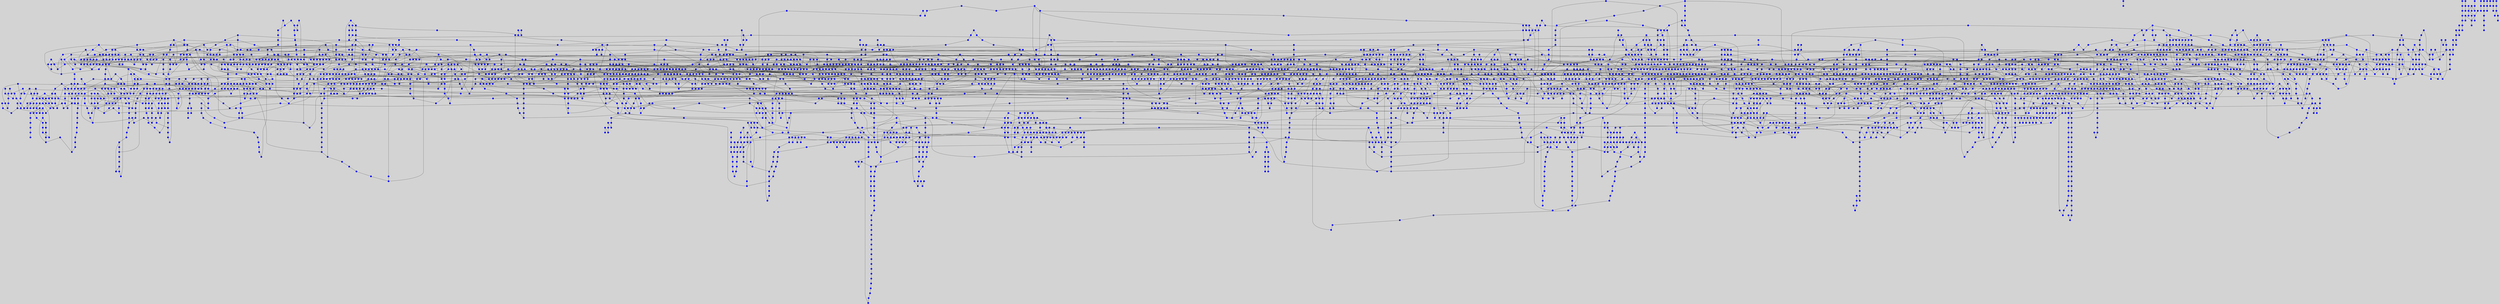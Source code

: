 strict graph namoaGraph {
	graph [pad="0.212,0.055" bgcolor=lightgray]
	node [width=0.2 shape=point fontsize=30 penwidth=3.0]
	149099284 [pos="-54,-10!" color=blue]
	149099287 [pos="-36,0!" color=blue]
	149099289 [pos="-34,25!" color=blue]
	240713616 [pos="-50,-39!" color=blue]
	244131633 [pos="-120,61!" color=blue]
	244131636 [pos="-119,41!" color=blue]
	244131637 [pos="-117,29!" color=blue]
	244131858 [pos="6,69!" color=blue]
	244131860 [pos="20,89!" color=blue]
	272268865 [pos="118,53!" color=blue]
	272268866 [pos="116,62!" color=blue]
	272268867 [pos="114,67!" color=blue]
	272270926 [pos="68,58!" color=blue]
	272270927 [pos="116,64!" color=blue]
	276786033 [pos="107,-61!" color=blue]
	276786042 [pos="120,-42!" color=blue]
	276786043 [pos="121,-40!" color=blue]
	276786044 [pos="121,-39!" color=blue]
	276786045 [pos="122,-36!" color=blue]
	276786048 [pos="123,-34!" color=blue]
	276786049 [pos="124,-33!" color=blue]
	276786051 [pos="125,-30!" color=blue]
	276786056 [pos="126,-30!" color=blue]
	276786057 [pos="130,-25!" color=blue]
	276786060 [pos="132,-23!" color=blue]
	277068631 [pos="-79,-65!" color=blue]
	277068633 [pos="-81,-65!" color=blue]
	277068639 [pos="-83,-64!" color=blue]
	277068652 [pos="-85,-61!" color=blue]
	277068653 [pos="-112,-44!" color=blue]
	279121086 [pos="-143,0!" color=blue]
	279121087 [pos="-132,0!" color=blue]
	279121088 [pos="-129,0!" color=blue]
	279121264 [pos="-127,0!" color=blue]
	279121265 [pos="-124,-2!" color=blue]
	279121266 [pos="-122,-4!" color=blue]
	279121323 [pos="-121,-6!" color=blue]
	279121324 [pos="-121,-6!" color=blue]
	279121814 [pos="-118,-15!" color=blue]
	279121815 [pos="-118,-15!" color=blue]
	279121816 [pos="-118,-15!" color=blue]
	279121817 [pos="-118,-17!" color=blue]
	279121818 [pos="-116,-18!" color=blue]
	279121820 [pos="-115,-17!" color=blue]
	279121821 [pos="-113,-16!" color=blue]
	279121823 [pos="-114,-14!" color=blue]
	279121824 [pos="-115,-14!" color=blue]
	279122767 [pos="-120,-6!" color=blue]
	279124076 [pos="-129,0!" color=blue]
	279124077 [pos="-132,0!" color=blue]
	279124078 [pos="-144,0!" color=blue]
	279124079 [pos="-148,0!" color=blue]
	279124080 [pos="-153,0!" color=blue]
	279124081 [pos="-157,0!" color=blue]
	279124082 [pos="-160,0!" color=blue]
	279124323 [pos="-143,0!" color=blue]
	279124657 [pos="-114,-41!" color=blue]
	279124658 [pos="-118,-34!" color=blue]
	279124659 [pos="-117,-33!" color=blue]
	279124858 [pos="-116,-31!" color=blue]
	279124859 [pos="-117,-31!" color=blue]
	279124860 [pos="-117,-30!" color=blue]
	279124861 [pos="-120,-30!" color=blue]
	279124862 [pos="-121,-30!" color=blue]
	279124863 [pos="-121,-31!" color=blue]
	279124864 [pos="-121,-32!" color=blue]
	279124866 [pos="-120,-33!" color=blue]
	279124868 [pos="-118,-35!" color=blue]
	279124870 [pos="-114,-42!" color=blue]
	279124871 [pos="-112,-44!" color=blue]
	279124872 [pos="-85,-61!" color=blue]
	279124873 [pos="-83,-64!" color=blue]
	279124946 [pos="-119,-29!" color=blue]
	279124947 [pos="-119,-25!" color=blue]
	279124948 [pos="-118,-21!" color=blue]
	279124999 [pos="-119,-20!" color=blue]
	279125000 [pos="-120,-24!" color=blue]
	279125001 [pos="-119,-29!" color=blue]
	279126076 [pos="-114,41!" color=blue]
	279126077 [pos="-105,43!" color=blue]
	279126080 [pos="-79,50!" color=blue]
	279126082 [pos="-61,54!" color=blue]
	279126686 [pos="-31,43!" color=blue]
	279126687 [pos="-31,42!" color=blue]
	279126688 [pos="-29,41!" color=blue]
	279126699 [pos="-28,42!" color=blue]
	279126700 [pos="-28,43!" color=blue]
	279126885 [pos="-1,39!" color=blue]
	279126886 [pos="11,39!" color=blue]
	279127231 [pos="-31,57!" color=blue]
	279127232 [pos="-12,67!" color=blue]
	279127233 [pos="-11,67!" color=blue]
	279233389 [pos="-94,47!" color=blue]
	279233390 [pos="-86,29!" color=blue]
	279233400 [pos="-101,67!" color=blue]
	279233404 [pos="-81,50!" color=blue]
	279233417 [pos="-92,83!" color=blue]
	279233418 [pos="-64,54!" color=blue]
	279233428 [pos="-66,67!" color=blue]
	279233429 [pos="-58,54!" color=blue]
	279233458 [pos="-60,67!" color=blue]
	279621747 [pos="-111,2!" color=blue]
	279621751 [pos="-107,2!" color=blue]
	279621753 [pos="-104,3!" color=blue]
	279621755 [pos="-103,3!" color=blue]
	279621757 [pos="-102,3!" color=blue]
	279621806 [pos="-99,3!" color=blue]
	279621807 [pos="-99,3!" color=blue]
	279621808 [pos="-97,3!" color=blue]
	279621809 [pos="-97,3!" color=blue]
	279621810 [pos="-97,3!" color=blue]
	279621811 [pos="-96,4!" color=blue]
	279621812 [pos="-97,4!" color=blue]
	279621813 [pos="-97,5!" color=blue]
	279621814 [pos="-98,5!" color=blue]
	279621815 [pos="-99,4!" color=blue]
	279621985 [pos="-93,5!" color=blue]
	279621986 [pos="-88,6!" color=blue]
	279621987 [pos="-81,7!" color=blue]
	279621988 [pos="-79,7!" color=blue]
	279621989 [pos="-74,9!" color=blue]
	279621994 [pos="-64,17!" color=blue]
	279621995 [pos="-63,19!" color=blue]
	279622111 [pos="-62,19!" color=blue]
	279622112 [pos="-62,19!" color=blue]
	279622113 [pos="-61,20!" color=blue]
	279622114 [pos="-61,21!" color=blue]
	279622115 [pos="-62,22!" color=blue]
	279622116 [pos="-63,22!" color=blue]
	279622118 [pos="-64,20!" color=blue]
	279622119 [pos="-64,19!" color=blue]
	279622175 [pos="-95,5!" color=blue]
	279622176 [pos="-94,5!" color=blue]
	279622177 [pos="-71,9!" color=blue]
	279622178 [pos="-67,13!" color=blue]
	279622179 [pos="-66,14!" color=blue]
	279622180 [pos="-65,16!" color=blue]
	279622415 [pos="-67,23!" color=blue]
	279622416 [pos="-63,21!" color=blue]
	279622442 [pos="-86,29!" color=blue]
	279622444 [pos="-75,26!" color=blue]
	279622484 [pos="-84,28!" color=blue]
	279622583 [pos="-56,21!" color=blue]
	279622584 [pos="-54,21!" color=blue]
	279622585 [pos="-43,23!" color=blue]
	279622586 [pos="-36,24!" color=blue]
	279622587 [pos="-36,24!" color=blue]
	279622645 [pos="-35,23!" color=blue]
	279622646 [pos="-34,22!" color=blue]
	279622647 [pos="-33,22!" color=blue]
	279622648 [pos="-33,23!" color=blue]
	279622980 [pos="-38,-8!" color=blue]
	279623579 [pos="-34,30!" color=blue]
	279624354 [pos="-113,-17!" color=blue]
	279624355 [pos="-110,-18!" color=blue]
	279624356 [pos="-81,-18!" color=blue]
	279624357 [pos="-79,-17!" color=blue]
	279624362 [pos="-49,-11!" color=blue]
	279624363 [pos="-43,-10!" color=blue]
	279625168 [pos="-52,-11!" color=blue]
	279625652 [pos="-83,-65!" color=blue]
	279625743 [pos="-32,24!" color=blue]
	279625744 [pos="-33,25!" color=blue]
	279625745 [pos="-35,24!" color=blue]
	279625746 [pos="-35,24!" color=blue]
	279855431 [pos="-191,-64!" color=blue]
	279856820 [pos="-122,-12!" color=blue]
	280451525 [pos="23,-71!" color=blue]
	280451738 [pos="23,-70!" color=blue]
	280451740 [pos="22,-64!" color=blue]
	280451742 [pos="21,-60!" color=blue]
	280459176 [pos="20,-54!" color=blue]
	280459177 [pos="18,-54!" color=blue]
	280459179 [pos="18,-55!" color=blue]
	280459180 [pos="18,-55!" color=blue]
	280461976 [pos="20,-56!" color=blue]
	280461977 [pos="20,-55!" color=blue]
	280461979 [pos="20,-54!" color=blue]
	280461980 [pos="20,-54!" color=blue]
	280462023 [pos="18,-54!" color=blue]
	280462024 [pos="18,-56!" color=blue]
	280462026 [pos="19,-56!" color=blue]
	280462027 [pos="20,-56!" color=blue]
	280462028 [pos="20,-55!" color=blue]
	280462030 [pos="22,-62!" color=blue]
	280462031 [pos="20,-58!" color=blue]
	280462357 [pos="15,-49!" color=blue]
	280462365 [pos="8,-41!" color=blue]
	280462367 [pos="7,-40!" color=blue]
	280462368 [pos="6,-39!" color=blue]
	280462369 [pos="6,-37!" color=blue]
	280462371 [pos="6,-33!" color=blue]
	280462372 [pos="6,-30!" color=blue]
	280462375 [pos="8,-20!" color=blue]
	280462376 [pos="8,-19!" color=blue]
	280462377 [pos="8,-16!" color=blue]
	280462378 [pos="9,-15!" color=blue]
	280462463 [pos="16,-50!" color=blue]
	280462464 [pos="15,-50!" color=blue]
	280462469 [pos="7,-24!" color=blue]
	280462470 [pos="11,-10!" color=blue]
	280462477 [pos="11,19!" color=blue]
	280462478 [pos="12,27!" color=blue]
	280462480 [pos="10,43!" color=blue]
	280462482 [pos="9,46!" color=blue]
	280462484 [pos="6,50!" color=blue]
	280462485 [pos="5,52!" color=blue]
	280463078 [pos="-13,-5!" color=blue]
	280463464 [pos="-13,-5!" color=blue]
	280463468 [pos="-13,-6!" color=blue]
	280463478 [pos="-12,-4!" color=blue]
	280464096 [pos="-23,-10!" color=blue]
	280464097 [pos="-28,-10!" color=blue]
	280464098 [pos="-29,-10!" color=blue]
	280464379 [pos="-19,-9!" color=blue]
	280464616 [pos="-17,-8!" color=blue]
	280464726 [pos="-21,-10!" color=blue]
	280464810 [pos="-39,-10!" color=blue]
	280464982 [pos="-37,-10!" color=blue]
	280464985 [pos="-28,-10!" color=blue]
	280464986 [pos="-26,-10!" color=blue]
	280464987 [pos="-23,-10!" color=blue]
	280464988 [pos="-21,-10!" color=blue]
	280464989 [pos="-19,-10!" color=blue]
	280464990 [pos="-17,-8!" color=blue]
	280464991 [pos="-13,-6!" color=blue]
	280464992 [pos="-12,-7!" color=blue]
	280464993 [pos="-12,-7!" color=blue]
	280464994 [pos="-11,-7!" color=blue]
	280465001 [pos="-28,-14!" color=blue]
	280465074 [pos="-41,-19!" color=blue]
	280465328 [pos="-4,9!" color=blue]
	280465329 [pos="-5,9!" color=blue]
	280465331 [pos="-7,8!" color=blue]
	280465337 [pos="-3,9!" color=blue]
	280465338 [pos="-3,9!" color=blue]
	280465454 [pos="-6,8!" color=blue]
	280465455 [pos="-5,7!" color=blue]
	280465475 [pos="-36,11!" color=blue]
	280465477 [pos="-38,10!" color=blue]
	280465515 [pos="-32,24!" color=blue]
	280465516 [pos="-29,24!" color=blue]
	280465517 [pos="-24,23!" color=blue]
	280465522 [pos="-2,22!" color=blue]
	280465523 [pos="0,22!" color=blue]
	280465524 [pos="2,23!" color=blue]
	280465525 [pos="4,23!" color=blue]
	280465981 [pos="16,-51!" color=blue]
	280465982 [pos="12,-46!" color=blue]
	280465984 [pos="11,-45!" color=blue]
	280465985 [pos="9,-43!" color=blue]
	280465987 [pos="11,-3!" color=blue]
	280465988 [pos="11,0!" color=blue]
	280465989 [pos="11,2!" color=blue]
	280465990 [pos="11,6!" color=blue]
	280465991 [pos="11,14!" color=blue]
	280465992 [pos="10,44!" color=blue]
	280466231 [pos="33,-23!" color=blue]
	280466232 [pos="36,-25!" color=blue]
	280466234 [pos="45,-29!" color=blue]
	280466235 [pos="49,-30!" color=blue]
	280466236 [pos="52,-31!" color=blue]
	280466237 [pos="54,-32!" color=blue]
	280466238 [pos="56,-32!" color=blue]
	280466239 [pos="59,-32!" color=blue]
	280466240 [pos="60,-31!" color=blue]
	280466241 [pos="61,-30!" color=blue]
	280466242 [pos="62,-30!" color=blue]
	280466244 [pos="63,-28!" color=blue]
	280466245 [pos="64,-22!" color=blue]
	280466246 [pos="65,-20!" color=blue]
	280466247 [pos="67,-17!" color=blue]
	280466248 [pos="67,-15!" color=blue]
	280466249 [pos="69,-14!" color=blue]
	280466250 [pos="70,-13!" color=blue]
	280466251 [pos="72,-12!" color=blue]
	280466252 [pos="73,-11!" color=blue]
	280466253 [pos="83,-10!" color=blue]
	280466254 [pos="90,-10!" color=blue]
	280466255 [pos="98,-9!" color=blue]
	280466257 [pos="126,-1!" color=blue]
	280467931 [pos="12,27!" color=blue]
	280467934 [pos="22,27!" color=blue]
	280467937 [pos="38,24!" color=blue]
	280467938 [pos="40,23!" color=blue]
	280467945 [pos="45,30!" color=blue]
	280467947 [pos="46,34!" color=blue]
	280467948 [pos="47,36!" color=blue]
	280467949 [pos="47,37!" color=blue]
	280467950 [pos="47,39!" color=blue]
	280467951 [pos="47,40!" color=blue]
	280467954 [pos="47,46!" color=blue]
	280467955 [pos="47,47!" color=blue]
	280467956 [pos="47,49!" color=blue]
	280467958 [pos="50,52!" color=blue]
	280467962 [pos="60,59!" color=blue]
	280467964 [pos="65,63!" color=blue]
	280467970 [pos="74,68!" color=blue]
	280468515 [pos="-6,6!" color=blue]
	280468516 [pos="-6,5!" color=blue]
	280468587 [pos="-70,1!" color=blue]
	280468588 [pos="-71,1!" color=blue]
	280468589 [pos="-71,0!" color=blue]
	280468590 [pos="-72,0!" color=blue]
	280468596 [pos="-68,0!" color=blue]
	280468597 [pos="-68,0!" color=blue]
	280468717 [pos="-71,0!" color=blue]
	280468718 [pos="-70,0!" color=blue]
	280468719 [pos="-69,0!" color=blue]
	280468720 [pos="-68,0!" color=blue]
	280468721 [pos="-68,0!" color=blue]
	280468722 [pos="-69,1!" color=blue]
	280468723 [pos="-40,10!" color=blue]
	280468727 [pos="-47,10!" color=blue]
	280468728 [pos="-48,10!" color=blue]
	280468729 [pos="-51,11!" color=blue]
	280468730 [pos="-53,11!" color=blue]
	280468731 [pos="-55,11!" color=blue]
	280468732 [pos="-57,10!" color=blue]
	280468733 [pos="-59,10!" color=blue]
	280468735 [pos="-62,9!" color=blue]
	280468736 [pos="-63,8!" color=blue]
	280468737 [pos="-66,6!" color=blue]
	280468833 [pos="-66,0!" color=blue]
	280468834 [pos="-64,0!" color=blue]
	280468835 [pos="-62,0!" color=blue]
	280468836 [pos="-60,0!" color=blue]
	280468837 [pos="-58,1!" color=blue]
	280468839 [pos="-55,1!" color=blue]
	280468840 [pos="-53,1!" color=blue]
	280468841 [pos="-51,2!" color=blue]
	280468842 [pos="-48,4!" color=blue]
	280468843 [pos="-46,7!" color=blue]
	280468844 [pos="-44,8!" color=blue]
	280468852 [pos="-60,9!" color=blue]
	280468853 [pos="-67,5!" color=blue]
	280468854 [pos="-69,3!" color=blue]
	280469280 [pos="-72,0!" color=blue]
	280469283 [pos="-75,0!" color=blue]
	280469285 [pos="-94,-4!" color=blue]
	280469289 [pos="-114,-10!" color=blue]
	280469290 [pos="-112,-9!" color=blue]
	280469291 [pos="-114,-8!" color=blue]
	280469292 [pos="-114,-8!" color=blue]
	280469294 [pos="-115,-7!" color=blue]
	280469295 [pos="-115,-6!" color=blue]
	280469296 [pos="-115,-5!" color=blue]
	280469297 [pos="-115,-4!" color=blue]
	280469298 [pos="-115,-2!" color=blue]
	280469302 [pos="-97,1!" color=blue]
	280469620 [pos="-91,-9!" color=blue]
	280469971 [pos="-87,-8!" color=blue]
	280469972 [pos="-81,-6!" color=blue]
	280469974 [pos="-77,-5!" color=blue]
	280469975 [pos="-75,-4!" color=blue]
	280469976 [pos="-73,-2!" color=blue]
	280470245 [pos="-111,-13!" color=blue]
	280470250 [pos="-51,-2!" color=blue]
	280470471 [pos="-113,-14!" color=blue]
	280470474 [pos="-100,-14!" color=blue]
	280470475 [pos="-48,-3!" color=blue]
	280470566 [pos="-46,0!" color=blue]
	280470568 [pos="-48,1!" color=blue]
	280575151 [pos="-54,-73!" color=blue]
	280575152 [pos="-52,-78!" color=blue]
	280757013 [pos="123,5!" color=blue]
	280757120 [pos="123,4!" color=blue]
	280757121 [pos="121,4!" color=blue]
	280757126 [pos="110,5!" color=blue]
	280757211 [pos="116,-4!" color=blue]
	280757251 [pos="90,6!" color=blue]
	280757252 [pos="90,4!" color=blue]
	280757253 [pos="95,5!" color=blue]
	280757254 [pos="98,6!" color=blue]
	280757255 [pos="106,7!" color=blue]
	280757256 [pos="108,6!" color=blue]
	280757257 [pos="109,5!" color=blue]
	280757259 [pos="115,-4!" color=blue]
	280757569 [pos="121,13!" color=blue]
	280757570 [pos="119,12!" color=blue]
	280757571 [pos="116,11!" color=blue]
	280757572 [pos="112,9!" color=blue]
	280757573 [pos="108,9!" color=blue]
	280757574 [pos="105,8!" color=blue]
	280757575 [pos="104,8!" color=blue]
	280757576 [pos="87,5!" color=blue]
	280757577 [pos="81,4!" color=blue]
	280757578 [pos="78,4!" color=blue]
	280757579 [pos="74,2!" color=blue]
	280757648 [pos="79,-11!" color=blue]
	281545808 [pos="-87,73!" color=blue]
	281546110 [pos="-89,78!" color=blue]
	281546171 [pos="-137,53!" color=blue]
	282092825 [pos="-88,76!" color=blue]
	282092984 [pos="-46,67!" color=blue]
	282093067 [pos="-84,68!" color=blue]
	282093150 [pos="-47,71!" color=blue]
	282093330 [pos="-41,72!" color=blue]
	282093396 [pos="-44,62!" color=blue]
	282093497 [pos="-32,63!" color=blue]
	282093587 [pos="-38,62!" color=blue]
	282094075 [pos="-26,59!" color=blue]
	282094473 [pos="-21,62!" color=blue]
	282094894 [pos="-50,55!" color=blue]
	282094909 [pos="-51,61!" color=blue]
	282094973 [pos="-99,61!" color=blue]
	282095015 [pos="-83,65!" color=blue]
	282096087 [pos="-120,55!" color=blue]
	282097207 [pos="-152,5!" color=blue]
	282113731 [pos="21,13!" color=blue]
	282113732 [pos="22,10!" color=blue]
	282113734 [pos="22,9!" color=blue]
	282113735 [pos="22,8!" color=blue]
	282113748 [pos="20,27!" color=blue]
	282113749 [pos="20,25!" color=blue]
	282113750 [pos="20,22!" color=blue]
	282113752 [pos="21,18!" color=blue]
	282113775 [pos="20,20!" color=blue]
	282113776 [pos="21,15!" color=blue]
	282197116 [pos="47,49!" color=blue]
	282397053 [pos="-91,40!" color=blue]
	282397149 [pos="-95,39!" color=blue]
	282397152 [pos="-104,38!" color=blue]
	282397154 [pos="-107,38!" color=blue]
	282397281 [pos="-111,39!" color=blue]
	282397282 [pos="-99,39!" color=blue]
	282397340 [pos="-120,59!" color=blue]
	282399598 [pos="-89,35!" color=blue]
	282399776 [pos="-82,37!" color=blue]
	282399777 [pos="-80,37!" color=blue]
	282399778 [pos="-76,37!" color=blue]
	282399780 [pos="-69,39!" color=blue]
	282399848 [pos="-71,25!" color=blue]
	282400166 [pos="-71,26!" color=blue]
	282400170 [pos="-70,28!" color=blue]
	282400172 [pos="-71,30!" color=blue]
	282400174 [pos="-70,31!" color=blue]
	282400343 [pos="-76,34!" color=blue]
	282401093 [pos="-60,24!" color=blue]
	282401102 [pos="-39,38!" color=blue]
	282401104 [pos="-32,42!" color=blue]
	282401300 [pos="-42,36!" color=blue]
	282401301 [pos="-45,35!" color=blue]
	282401848 [pos="0,46!" color=blue]
	282401913 [pos="2,46!" color=blue]
	282401915 [pos="-7,54!" color=blue]
	282401926 [pos="1,47!" color=blue]
	282401944 [pos="-17,48!" color=blue]
	282402081 [pos="9,44!" color=blue]
	282402082 [pos="5,44!" color=blue]
	282402083 [pos="3,44!" color=blue]
	282402200 [pos="42,47!" color=blue]
	282402201 [pos="38,47!" color=blue]
	282402202 [pos="25,46!" color=blue]
	282402203 [pos="24,46!" color=blue]
	282402204 [pos="24,47!" color=blue]
	282402205 [pos="24,51!" color=blue]
	282402206 [pos="5,51!" color=blue]
	282402282 [pos="38,51!" color=blue]
	282402283 [pos="37,52!" color=blue]
	282402284 [pos="36,52!" color=blue]
	282402285 [pos="30,52!" color=blue]
	282402306 [pos="29,58!" color=blue]
	282402307 [pos="27,61!" color=blue]
	282402313 [pos="4,58!" color=blue]
	282402354 [pos="7,58!" color=blue]
	282402355 [pos="9,58!" color=blue]
	282402358 [pos="21,58!" color=blue]
	282402704 [pos="12,58!" color=blue]
	282402705 [pos="16,58!" color=blue]
	282402726 [pos="42,49!" color=blue]
	282403173 [pos="38,29!" color=blue]
	282403174 [pos="39,30!" color=blue]
	282403175 [pos="40,30!" color=blue]
	282403276 [pos="21,5!" color=blue]
	282403277 [pos="32,4!" color=blue]
	282403278 [pos="39,4!" color=blue]
	282403279 [pos="40,4!" color=blue]
	282403280 [pos="43,4!" color=blue]
	282403281 [pos="44,4!" color=blue]
	282403282 [pos="54,2!" color=blue]
	282403283 [pos="58,0!" color=blue]
	282403284 [pos="64,0!" color=blue]
	282403285 [pos="67,0!" color=blue]
	282403286 [pos="68,0!" color=blue]
	282403287 [pos="69,0!" color=blue]
	282403288 [pos="70,0!" color=blue]
	282403289 [pos="70,-6!" color=blue]
	282403290 [pos="70,-7!" color=blue]
	282403291 [pos="70,-8!" color=blue]
	282403292 [pos="72,-11!" color=blue]
	282403307 [pos="13,-10!" color=blue]
	282403311 [pos="21,-15!" color=blue]
	282403316 [pos="24,-9!" color=blue]
	282403497 [pos="12,-8!" color=blue]
	282403746 [pos="11,-8!" color=blue]
	282403759 [pos="3,7!" color=blue]
	282403787 [pos="-3,9!" color=blue]
	282403788 [pos="0,12!" color=blue]
	282403789 [pos="3,16!" color=blue]
	282403800 [pos="5,10!" color=blue]
	282404071 [pos="58,22!" color=blue]
	282404074 [pos="82,23!" color=blue]
	282404105 [pos="51,22!" color=blue]
	282404107 [pos="73,22!" color=blue]
	282404265 [pos="82,25!" color=blue]
	282404267 [pos="80,26!" color=blue]
	282404269 [pos="82,29!" color=blue]
	282404273 [pos="81,26!" color=blue]
	282404290 [pos="80,29!" color=blue]
	282404310 [pos="122,24!" color=blue]
	282404614 [pos="117,23!" color=blue]
	282404615 [pos="109,20!" color=blue]
	282404617 [pos="105,19!" color=blue]
	282404618 [pos="105,18!" color=blue]
	282404620 [pos="102,14!" color=blue]
	282404621 [pos="102,13!" color=blue]
	282404622 [pos="102,12!" color=blue]
	282404623 [pos="104,8!" color=blue]
	282404736 [pos="112,10!" color=blue]
	282404989 [pos="115,26!" color=blue]
	282404990 [pos="114,29!" color=blue]
	282405334 [pos="110,41!" color=blue]
	282405338 [pos="94,39!" color=blue]
	282405340 [pos="86,37!" color=blue]
	282405341 [pos="79,37!" color=blue]
	282405342 [pos="68,37!" color=blue]
	282405344 [pos="58,38!" color=blue]
	282405346 [pos="53,38!" color=blue]
	282405385 [pos="68,28!" color=blue]
	282405387 [pos="131,54!" color=blue]
	282405413 [pos="111,52!" color=blue]
	282405414 [pos="109,51!" color=blue]
	282405415 [pos="105,51!" color=blue]
	282405416 [pos="94,49!" color=blue]
	282405417 [pos="89,49!" color=blue]
	282405418 [pos="91,38!" color=blue]
	282405419 [pos="114,41!" color=blue]
	282405420 [pos="108,41!" color=blue]
	282405421 [pos="103,40!" color=blue]
	282405422 [pos="96,39!" color=blue]
	282405423 [pos="90,38!" color=blue]
	282405424 [pos="64,37!" color=blue]
	282405425 [pos="56,38!" color=blue]
	282405465 [pos="102,61!" color=blue]
	282405522 [pos="106,62!" color=blue]
	282405604 [pos="56,57!" color=blue]
	282405633 [pos="64,49!" color=blue]
	282405636 [pos="69,50!" color=blue]
	282405637 [pos="75,52!" color=blue]
	282405638 [pos="83,54!" color=blue]
	282405639 [pos="92,56!" color=blue]
	282405640 [pos="103,57!" color=blue]
	282405676 [pos="70,65!" color=blue]
	282405707 [pos="73,58!" color=blue]
	282405709 [pos="76,50!" color=blue]
	282405756 [pos="76,68!" color=blue]
	282405757 [pos="79,63!" color=blue]
	282405758 [pos="81,59!" color=blue]
	282405759 [pos="84,51!" color=blue]
	282405776 [pos="91,60!" color=blue]
	282405798 [pos="93,52!" color=blue]
	282405832 [pos="120,48!" color=blue]
	282405833 [pos="121,45!" color=blue]
	282405855 [pos="112,46!" color=blue]
	282406085 [pos="113,69!" color=blue]
	282406724 [pos="57,58!" color=blue]
	282406734 [pos="53,64!" color=blue]
	282406910 [pos="-22,-4!" color=blue]
	282406911 [pos="-33,-3!" color=blue]
	282666513 [pos="-123,3!" color=blue]
	282666514 [pos="-148,5!" color=blue]
	282667125 [pos="-114,20!" color=blue]
	282667138 [pos="-88,34!" color=blue]
	282667144 [pos="-90,33!" color=blue]
	282668703 [pos="-30,-78!" color=blue]
	282668802 [pos="-10,-30!" color=blue]
	282668804 [pos="-8,-30!" color=blue]
	282668821 [pos="6,-32!" color=blue]
	282669070 [pos="-22,-60!" color=blue]
	282669381 [pos="10,-50!" color=blue]
	282669382 [pos="6,-63!" color=blue]
	282670630 [pos="22,-68!" color=blue]
	282670759 [pos="13,-65!" color=blue]
	282670760 [pos="-2,-62!" color=blue]
	282670761 [pos="-10,-61!" color=blue]
	282670762 [pos="-16,-61!" color=blue]
	282670876 [pos="-18,-68!" color=blue]
	282670938 [pos="2,-49!" color=blue]
	282670989 [pos="-5,-47!" color=blue]
	282671438 [pos="23,-70!" color=blue]
	282671450 [pos="14,-63!" color=blue]
	282671451 [pos="17,-60!" color=blue]
	282721070 [pos="-47,-22!" color=blue]
	282721072 [pos="-75,-34!" color=blue]
	282721074 [pos="-106,-48!" color=blue]
	282721184 [pos="-71,-16!" color=blue]
	282721407 [pos="-70,-23!" color=blue]
	282721408 [pos="-64,-30!" color=blue]
	282721486 [pos="-115,-31!" color=blue]
	282721659 [pos="-112,-40!" color=blue]
	282721660 [pos="-114,-39!" color=blue]
	282721661 [pos="-114,-39!" color=blue]
	282721786 [pos="-80,-27!" color=blue]
	282721787 [pos="-67,-40!" color=blue]
	282721788 [pos="-60,-43!" color=blue]
	282721790 [pos="-90,-30!" color=blue]
	282721791 [pos="-99,-34!" color=blue]
	282721792 [pos="-111,-40!" color=blue]
	282721805 [pos="-100,-18!" color=blue]
	282721988 [pos="-88,-49!" color=blue]
	282721990 [pos="-47,-32!" color=blue]
	282722118 [pos="-76,-56!" color=blue]
	282722122 [pos="-99,-39!" color=blue]
	282722123 [pos="-96,-43!" color=blue]
	282722127 [pos="-68,-62!" color=blue]
	282722355 [pos="-91,-18!" color=blue]
	282722869 [pos="-54,-76!" color=blue]
	282730148 [pos="21,-55!" color=blue]
	282730149 [pos="25,-55!" color=blue]
	282730150 [pos="31,-52!" color=blue]
	282730151 [pos="33,-50!" color=blue]
	282730152 [pos="38,-47!" color=blue]
	282730153 [pos="43,-42!" color=blue]
	282730154 [pos="44,-41!" color=blue]
	282730155 [pos="50,-36!" color=blue]
	282730156 [pos="53,-34!" color=blue]
	282730214 [pos="60,-33!" color=blue]
	282730216 [pos="79,-39!" color=blue]
	282730217 [pos="83,-40!" color=blue]
	282730220 [pos="103,-39!" color=blue]
	282730222 [pos="105,-37!" color=blue]
	282730223 [pos="106,-36!" color=blue]
	282730224 [pos="106,-32!" color=blue]
	282730226 [pos="107,-26!" color=blue]
	282730253 [pos="92,-50!" color=blue]
	282730254 [pos="92,-51!" color=blue]
	282730256 [pos="112,-52!" color=blue]
	282730573 [pos="61,-59!" color=blue]
	282730575 [pos="70,-59!" color=blue]
	282730576 [pos="78,-58!" color=blue]
	282730577 [pos="88,-57!" color=blue]
	282730673 [pos="76,-67!" color=blue]
	282730674 [pos="76,-70!" color=blue]
	282730676 [pos="75,-71!" color=blue]
	282730817 [pos="47,-57!" color=blue]
	282730818 [pos="58,-59!" color=blue]
	282730826 [pos="109,-58!" color=blue]
	282731122 [pos="77,-67!" color=blue]
	282731123 [pos="84,-67!" color=blue]
	282731124 [pos="88,-66!" color=blue]
	282731126 [pos="89,-65!" color=blue]
	282731127 [pos="90,-64!" color=blue]
	282731128 [pos="89,-60!" color=blue]
	282731301 [pos="68,-65!" color=blue]
	282731437 [pos="69,-63!" color=blue]
	282731753 [pos="70,-62!" color=blue]
	282732463 [pos="90,-40!" color=blue]
	282732464 [pos="93,-51!" color=blue]
	282733382 [pos="60,-53!" color=blue]
	282733387 [pos="45,-56!" color=blue]
	282733394 [pos="54,-45!" color=blue]
	282733411 [pos="101,-8!" color=blue]
	282733465 [pos="58,-37!" color=blue]
	282733466 [pos="59,-39!" color=blue]
	282733493 [pos="6,-29!" color=blue]
	282733495 [pos="7,-30!" color=blue]
	282733496 [pos="11,-30!" color=blue]
	282733497 [pos="23,-34!" color=blue]
	282733498 [pos="34,-39!" color=blue]
	282733519 [pos="31,-50!" color=blue]
	282733520 [pos="30,-48!" color=blue]
	282733521 [pos="30,-46!" color=blue]
	282733522 [pos="31,-44!" color=blue]
	282733524 [pos="41,-28!" color=blue]
	282733533 [pos="22,-52!" color=blue]
	282733534 [pos="23,-50!" color=blue]
	282733535 [pos="21,-46!" color=blue]
	282733536 [pos="20,-45!" color=blue]
	282733537 [pos="18,-43!" color=blue]
	282733538 [pos="17,-42!" color=blue]
	282733539 [pos="15,-41!" color=blue]
	282733540 [pos="9,-39!" color=blue]
	282733542 [pos="18,-41!" color=blue]
	282733543 [pos="20,-41!" color=blue]
	282733544 [pos="21,-41!" color=blue]
	282733551 [pos="66,-35!" color=blue]
	282733569 [pos="22,-16!" color=blue]
	282733571 [pos="31,-22!" color=blue]
	282733574 [pos="57,-32!" color=blue]
	282733580 [pos="29,-20!" color=blue]
	282733582 [pos="57,-35!" color=blue]
	282733661 [pos="82,-32!" color=blue]
	282733662 [pos="83,-30!" color=blue]
	282733663 [pos="83,-29!" color=blue]
	282733665 [pos="81,-24!" color=blue]
	282733677 [pos="78,-20!" color=blue]
	282733678 [pos="77,-20!" color=blue]
	282733679 [pos="75,-20!" color=blue]
	282733680 [pos="73,-20!" color=blue]
	282733681 [pos="72,-20!" color=blue]
	282733682 [pos="72,-21!" color=blue]
	282733683 [pos="72,-22!" color=blue]
	282733684 [pos="75,-30!" color=blue]
	282733685 [pos="75,-30!" color=blue]
	282733686 [pos="76,-31!" color=blue]
	282733687 [pos="81,-32!" color=blue]
	282733691 [pos="80,-37!" color=blue]
	282733692 [pos="82,-26!" color=blue]
	282733693 [pos="78,-20!" color=blue]
	282733695 [pos="78,-18!" color=blue]
	282733731 [pos="83,-38!" color=blue]
	282733847 [pos="84,-29!" color=blue]
	282733849 [pos="91,-29!" color=blue]
	282733850 [pos="91,-28!" color=blue]
	282733851 [pos="98,-26!" color=blue]
	282733852 [pos="97,-20!" color=blue]
	282733865 [pos="104,-19!" color=blue]
	282733866 [pos="95,-20!" color=blue]
	282733920 [pos="90,-28!" color=blue]
	282733921 [pos="89,-27!" color=blue]
	282733923 [pos="85,-22!" color=blue]
	282734066 [pos="64,-16!" color=blue]
	282734067 [pos="60,-10!" color=blue]
	282734090 [pos="64,-25!" color=blue]
	282734114 [pos="55,-22!" color=blue]
	282734253 [pos="86,-40!" color=blue]
	282734255 [pos="105,-38!" color=blue]
	282734257 [pos="107,-29!" color=blue]
	282734272 [pos="121,-35!" color=blue]
	282734273 [pos="122,-35!" color=blue]
	282734299 [pos="116,-30!" color=blue]
	282734341 [pos="129,-25!" color=blue]
	282734402 [pos="131,-20!" color=blue]
	282734522 [pos="133,-21!" color=blue]
	282734713 [pos="112,-29!" color=blue]
	282734913 [pos="50,8!" color=blue]
	282734971 [pos="46,32!" color=blue]
	282734973 [pos="39,33!" color=blue]
	282735014 [pos="68,29!" color=blue]
	282735049 [pos="69,29!" color=blue]
	282735050 [pos="74,30!" color=blue]
	282735053 [pos="74,35!" color=blue]
	282735056 [pos="72,35!" color=blue]
	282735059 [pos="75,31!" color=blue]
	282735061 [pos="74,36!" color=blue]
	282735062 [pos="72,35!" color=blue]
	282735156 [pos="88,29!" color=blue]
	282735250 [pos="89,23!" color=blue]
	282735251 [pos="90,20!" color=blue]
	282735265 [pos="86,21!" color=blue]
	282735267 [pos="90,17!" color=blue]
	282735315 [pos="54,2!" color=blue]
	282735316 [pos="56,4!" color=blue]
	282735317 [pos="58,4!" color=blue]
	282735318 [pos="59,4!" color=blue]
	282735319 [pos="61,5!" color=blue]
	282735320 [pos="98,19!" color=blue]
	282735321 [pos="100,19!" color=blue]
	282735322 [pos="101,19!" color=blue]
	282735323 [pos="102,18!" color=blue]
	282735324 [pos="104,19!" color=blue]
	282735380 [pos="63,1!" color=blue]
	282735779 [pos="45,39!" color=blue]
	282735781 [pos="41,39!" color=blue]
	282735782 [pos="29,39!" color=blue]
	282735831 [pos="20,39!" color=blue]
	282735843 [pos="44,39!" color=blue]
	282735853 [pos="-4,22!" color=blue]
	282829642 [pos="-128,-19!" color=blue]
	282829643 [pos="-145,-23!" color=blue]
	282829727 [pos="-122,-30!" color=blue]
	282829728 [pos="-123,-30!" color=blue]
	282829729 [pos="-131,-15!" color=blue]
	283044974 [pos="121,-41!" color=blue]
	283044988 [pos="142,-39!" color=blue]
	283044995 [pos="116,-48!" color=blue]
	283045004 [pos="145,-45!" color=blue]
	283045063 [pos="112,-53!" color=blue]
	283045073 [pos="129,-52!" color=blue]
	283045074 [pos="148,-51!" color=blue]
	303987918 [pos="-18,33!" color=blue]
	303987919 [pos="-17,33!" color=blue]
	303987921 [pos="-18,34!" color=blue]
	303987922 [pos="-19,34!" color=blue]
	303987970 [pos="-20,23!" color=blue]
	303988049 [pos="-10,29!" color=blue]
	303988052 [pos="-11,33!" color=blue]
	303988053 [pos="-12,33!" color=blue]
	303988109 [pos="-11,23!" color=blue]
	303988384 [pos="-41,54!" color=blue]
	303988414 [pos="-41,55!" color=blue]
	303988540 [pos="-42,55!" color=blue]
	303988916 [pos="-34,45!" color=blue]
	303988917 [pos="-42,45!" color=blue]
	303988918 [pos="-42,41!" color=blue]
	303988919 [pos="-35,41!" color=blue]
	303989477 [pos="-39,50!" color=blue]
	303999450 [pos="-16,59!" color=blue]
	303999485 [pos="-20,55!" color=blue]
	303999488 [pos="-17,53!" color=blue]
	303999833 [pos="-20,56!" color=blue]
	338255903 [pos="-45,10!" color=blue]
	338255906 [pos="-45,9!" color=blue]
	338255907 [pos="-47,8!" color=blue]
	338255909 [pos="-50,5!" color=blue]
	338255910 [pos="-53,3!" color=blue]
	338255912 [pos="-60,2!" color=blue]
	338255913 [pos="-67,0!" color=blue]
	338255916 [pos="-66,0!" color=blue]
	338255917 [pos="-67,2!" color=blue]
	338255919 [pos="-68,4!" color=blue]
	338255922 [pos="-60,0!" color=blue]
	338255924 [pos="-61,3!" color=blue]
	338255927 [pos="-61,4!" color=blue]
	338255930 [pos="-61,5!" color=blue]
	338255932 [pos="-62,6!" color=blue]
	338255933 [pos="-62,7!" color=blue]
	338255935 [pos="-62,7!" color=blue]
	338255937 [pos="-66,4!" color=blue]
	338255939 [pos="-64,6!" color=blue]
	338255940 [pos="-63,7!" color=blue]
	338255942 [pos="-62,8!" color=blue]
	338255943 [pos="-60,9!" color=blue]
	338255945 [pos="-58,9!" color=blue]
	338255946 [pos="-57,9!" color=blue]
	338255947 [pos="-54,10!" color=blue]
	338255949 [pos="-52,10!" color=blue]
	338255951 [pos="-50,10!" color=blue]
	338255952 [pos="-49,10!" color=blue]
	338255953 [pos="-48,10!" color=blue]
	338255955 [pos="-47,10!" color=blue]
	338255957 [pos="-46,9!" color=blue]
	338255960 [pos="-47,7!" color=blue]
	338255962 [pos="-46,6!" color=blue]
	338255967 [pos="-48,13!" color=blue]
	338255968 [pos="-48,14!" color=blue]
	338255971 [pos="-49,16!" color=blue]
	338256015 [pos="-58,6!" color=blue]
	338256017 [pos="-55,7!" color=blue]
	338256018 [pos="-51,8!" color=blue]
	338256020 [pos="-50,8!" color=blue]
	398670877 [pos="-121,-17!" color=blue]
	401551708 [pos="29,0!" color=blue]
	401551709 [pos="27,-5!" color=blue]
	401551710 [pos="16,-1!" color=blue]
	401551711 [pos="19,2!" color=blue]
	401566826 [pos="70,1!" color=blue]
	401569443 [pos="98,-57!" color=blue]
	401757187 [pos="-189,-60!" color=blue]
	401757188 [pos="-185,-56!" color=blue]
	401757189 [pos="-167,-30!" color=blue]
	401757190 [pos="-163,-27!" color=blue]
	401757191 [pos="-161,-25!" color=blue]
	401757192 [pos="-129,-16!" color=blue]
	401757904 [pos="-185,-56!" color=blue]
	401768298 [pos="-159,-24!" color=blue]
	401798536 [pos="31,-63!" color=blue]
	401798537 [pos="34,-66!" color=blue]
	401798538 [pos="35,-66!" color=blue]
	401798539 [pos="36,-66!" color=blue]
	401798590 [pos="32,-62!" color=blue]
	403023493 [pos="63,-41!" color=blue]
	403023499 [pos="62,-47!" color=blue]
	405972730 [pos="31,-52!" color=blue]
	405972734 [pos="32,-53!" color=blue]
	405972737 [pos="34,-54!" color=blue]
	405972740 [pos="36,-54!" color=blue]
	405972743 [pos="39,-55!" color=blue]
	405972745 [pos="31,-62!" color=blue]
	406261066 [pos="64,-40!" color=blue]
	406261068 [pos="67,-41!" color=blue]
	407908901 [pos="23,-55!" color=blue]
	407908902 [pos="19,-54!" color=blue]
	407908903 [pos="18,-53!" color=blue]
	410080218 [pos="-85,69!" color=blue]
	410080219 [pos="-100,64!" color=blue]
	412519233 [pos="75,-72!" color=blue]
	412519234 [pos="72,-75!" color=blue]
	427991197 [pos="-12,8!" color=blue]
	427991198 [pos="-7,8!" color=blue]
	528845789 [pos="-47,-3!" color=blue]
	528845790 [pos="-40,-1!" color=blue]
	528845791 [pos="-38,0!" color=blue]
	528845792 [pos="-37,0!" color=blue]
	528845793 [pos="-37,0!" color=blue]
	530056806 [pos="-35,0!" color=blue]
	530056808 [pos="-35,1!" color=blue]
	530056815 [pos="-33,29!" color=blue]
	530056818 [pos="-31,33!" color=blue]
	530064652 [pos="20,88!" color=blue]
	530064666 [pos="16,81!" color=blue]
	530064706 [pos="14,78!" color=blue]
	530064730 [pos="-21,49!" color=blue]
	530064819 [pos="7,69!" color=blue]
	530064824 [pos="11,73!" color=blue]
	530064835 [pos="21,89!" color=blue]
	530065231 [pos="-30,44!" color=blue]
	539133093 [pos="-29,44!" color=blue]
	559621690 [pos="-40,-19!" color=blue]
	559621691 [pos="-37,-11!" color=blue]
	559623693 [pos="-97,1!" color=blue]
	559624427 [pos="-99,-18!" color=blue]
	559629115 [pos="-13,7!" color=blue]
	559631562 [pos="-37,11!" color=blue]
	560046344 [pos="-60,21!" color=blue]
	560046352 [pos="-40,23!" color=blue]
	560046380 [pos="-32,39!" color=blue]
	560046646 [pos="-35,39!" color=blue]
	560475995 [pos="-49,30!" color=blue]
	560475997 [pos="-51,28!" color=blue]
	560475999 [pos="-57,25!" color=blue]
	560476005 [pos="-62,18!" color=blue]
	560476006 [pos="-65,19!" color=blue]
	560476007 [pos="-34,40!" color=blue]
	560476008 [pos="-36,39!" color=blue]
	560476009 [pos="-39,38!" color=blue]
	560476010 [pos="-44,34!" color=blue]
	560476011 [pos="-48,32!" color=blue]
	560476012 [pos="-49,30!" color=blue]
	560476013 [pos="-51,28!" color=blue]
	560476014 [pos="-55,26!" color=blue]
	560476015 [pos="-57,25!" color=blue]
	560476017 [pos="-60,23!" color=blue]
	560476242 [pos="-68,19!" color=blue]
	560476243 [pos="-71,19!" color=blue]
	560476244 [pos="-73,18!" color=blue]
	560476245 [pos="-78,17!" color=blue]
	560476246 [pos="-80,17!" color=blue]
	560476247 [pos="-81,16!" color=blue]
	560476248 [pos="-83,16!" color=blue]
	560476249 [pos="-89,14!" color=blue]
	560476838 [pos="-62,18!" color=blue]
	560705047 [pos="-46,-7!" color=blue]
	560705048 [pos="-53,-10!" color=blue]
	560707486 [pos="-100,-23!" color=blue]
	560707492 [pos="-101,-23!" color=blue]
	560707496 [pos="-102,-22!" color=blue]
	560707948 [pos="-91,14!" color=blue]
	560707949 [pos="-92,14!" color=blue]
	560707950 [pos="-93,14!" color=blue]
	560707951 [pos="-95,19!" color=blue]
	560707952 [pos="-95,20!" color=blue]
	560707953 [pos="-94,21!" color=blue]
	560707954 [pos="-94,22!" color=blue]
	560707955 [pos="-93,22!" color=blue]
	560707956 [pos="-84,22!" color=blue]
	560707957 [pos="-79,22!" color=blue]
	560707958 [pos="-75,21!" color=blue]
	560707959 [pos="-75,21!" color=blue]
	560707961 [pos="-74,20!" color=blue]
	565762390 [pos="-131,-6!" color=blue]
	565762391 [pos="-129,-5!" color=blue]
	565762392 [pos="-135,-5!" color=blue]
	565762411 [pos="-129,-8!" color=blue]
	565762412 [pos="-125,-7!" color=blue]
	565762416 [pos="-133,-5!" color=blue]
	565762417 [pos="-137,-5!" color=blue]
	565762418 [pos="-137,-6!" color=blue]
	565762439 [pos="-125,-13!" color=blue]
	565762440 [pos="-123,-12!" color=blue]
	565762441 [pos="-122,-11!" color=blue]
	565762442 [pos="-121,-10!" color=blue]
	565762443 [pos="-121,-10!" color=blue]
	565765736 [pos="-130,-8!" color=blue]
	566723097 [pos="-34,29!" color=blue]
	566723103 [pos="-36,30!" color=blue]
	566723104 [pos="-36,29!" color=blue]
	566725678 [pos="-72,9!" color=blue]
	566725680 [pos="-72,9!" color=blue]
	566726720 [pos="-90,-3!" color=blue]
	566726725 [pos="-86,3!" color=blue]
	566730205 [pos="-38,6!" color=blue]
	566730207 [pos="-40,5!" color=blue]
	566730209 [pos="-45,4!" color=blue]
	566730214 [pos="-38,3!" color=blue]
	568032424 [pos="-54,-9!" color=blue]
	568259686 [pos="-119,-16!" color=blue]
	568259688 [pos="-119,-17!" color=blue]
	582075343 [pos="-53,-8!" color=blue]
	582075346 [pos="-54,-9!" color=blue]
	582443496 [pos="-49,16!" color=blue]
	582443497 [pos="-50,18!" color=blue]
	582443498 [pos="-49,18!" color=blue]
	582443499 [pos="-48,18!" color=blue]
	582443500 [pos="-47,19!" color=blue]
	582443502 [pos="-59,18!" color=blue]
	582443503 [pos="-52,19!" color=blue]
	582443504 [pos="-51,19!" color=blue]
	582443505 [pos="-50,19!" color=blue]
	582443506 [pos="-44,16!" color=blue]
	582443507 [pos="-43,16!" color=blue]
	582443508 [pos="-43,14!" color=blue]
	582443509 [pos="-42,13!" color=blue]
	582443510 [pos="-43,12!" color=blue]
	582445606 [pos="-68,5!" color=blue]
	582445607 [pos="-77,0!" color=blue]
	582445610 [pos="-71,1!" color=blue]
	582707037 [pos="-35,9!" color=blue]
	582707038 [pos="-34,9!" color=blue]
	582707039 [pos="-10,9!" color=blue]
	582707056 [pos="-22,20!" color=blue]
	582707057 [pos="-22,19!" color=blue]
	582707058 [pos="-34,19!" color=blue]
	582707059 [pos="-34,21!" color=blue]
	602954275 [pos="-77,-66!" color=blue]
	619129283 [pos="-18,33!" color=blue]
	619129293 [pos="-17,34!" color=blue]
	619129314 [pos="-17,34!" color=blue]
	619129348 [pos="-18,34!" color=blue]
	619129358 [pos="-19,34!" color=blue]
	619129362 [pos="-19,34!" color=blue]
	637236596 [pos="-141,-22!" color=blue]
	637236615 [pos="-125,-25!" color=blue]
	637236618 [pos="-138,-28!" color=blue]
	637236629 [pos="-146,-30!" color=blue]
	637236635 [pos="-147,-33!" color=blue]
	637236639 [pos="-147,-34!" color=blue]
	637236654 [pos="-147,-35!" color=blue]
	637236659 [pos="-145,-38!" color=blue]
	637236661 [pos="-143,-38!" color=blue]
	637236665 [pos="-125,-33!" color=blue]
	637236673 [pos="-124,-33!" color=blue]
	637236705 [pos="-143,-20!" color=blue]
	637243521 [pos="-125,-26!" color=blue]
	637243525 [pos="-140,-37!" color=blue]
	637243530 [pos="-122,-32!" color=blue]
	647121355 [pos="-12,-7!" color=blue]
	648224513 [pos="-38,1!" color=blue]
	648224514 [pos="-38,0!" color=blue]
	648224515 [pos="-37,0!" color=blue]
	648224516 [pos="-38,0!" color=blue]
	648224517 [pos="-39,0!" color=blue]
	648224518 [pos="-40,0!" color=blue]
	648224519 [pos="-48,-2!" color=blue]
	665231653 [pos="-31,35!" color=blue]
	665231662 [pos="-31,37!" color=blue]
	665231686 [pos="-27,33!" color=blue]
	665231690 [pos="-30,36!" color=blue]
	671592577 [pos="-117,-39!" color=blue]
	671592579 [pos="-116,-40!" color=blue]
	671592582 [pos="-116,-40!" color=blue]
	671592586 [pos="-120,-35!" color=blue]
	690867072 [pos="-83,6!" color=blue]
	690867135 [pos="-83,6!" color=blue]
	690867156 [pos="-82,6!" color=blue]
	690867161 [pos="-81,6!" color=blue]
	691494058 [pos="-191,-63!" color=blue]
	691494062 [pos="-191,-62!" color=blue]
	691494073 [pos="-183,-54!" color=blue]
	691494075 [pos="-182,-53!" color=blue]
	691494078 [pos="-182,-52!" color=blue]
	691494081 [pos="-180,-49!" color=blue]
	691494095 [pos="-157,-24!" color=blue]
	691494099 [pos="-154,-23!" color=blue]
	691494105 [pos="-152,-22!" color=blue]
	691494111 [pos="-150,-21!" color=blue]
	691494114 [pos="-148,-21!" color=blue]
	691494118 [pos="-146,-20!" color=blue]
	691494128 [pos="-138,-19!" color=blue]
	703295742 [pos="-34,-17!" color=blue]
	703295753 [pos="-30,-16!" color=blue]
	729692931 [pos="-97,0!" color=blue]
	729692932 [pos="-98,0!" color=blue]
	729692935 [pos="-115,-4!" color=blue]
	729692940 [pos="-89,3!" color=blue]
	729692942 [pos="-89,5!" color=blue]
	729692945 [pos="-88,5!" color=blue]
	729692948 [pos="-82,6!" color=blue]
	729692949 [pos="-79,0!" color=blue]
	729692950 [pos="-78,0!" color=blue]
	729692961 [pos="-87,2!" color=blue]
	729692974 [pos="-98,1!" color=blue]
	729692980 [pos="-115,-2!" color=blue]
	729692983 [pos="-115,-1!" color=blue]
	729692985 [pos="-115,-1!" color=blue]
	729692990 [pos="-100,1!" color=blue]
	729692992 [pos="-99,1!" color=blue]
	729692993 [pos="-99,1!" color=blue]
	729692999 [pos="-96,0!" color=blue]
	729693000 [pos="-96,1!" color=blue]
	729693038 [pos="-43,11!" color=blue]
	729693041 [pos="-44,10!" color=blue]
	729693046 [pos="-44,10!" color=blue]
	729693048 [pos="-44,10!" color=blue]
	729693050 [pos="-43,9!" color=blue]
	729693059 [pos="-42,9!" color=blue]
	729693062 [pos="-42,10!" color=blue]
	729693065 [pos="-42,10!" color=blue]
	729693070 [pos="-43,11!" color=blue]
	729693107 [pos="-41,10!" color=blue]
	729693219 [pos="-61,18!" color=blue]
	729693221 [pos="-60,18!" color=blue]
	729693223 [pos="-55,19!" color=blue]
	729693224 [pos="-53,19!" color=blue]
	729693227 [pos="-49,19!" color=blue]
	729693228 [pos="-49,19!" color=blue]
	729693232 [pos="-43,15!" color=blue]
	729693235 [pos="-43,11!" color=blue]
	729695582 [pos="-100,0!" color=blue]
	729695584 [pos="-101,-3!" color=blue]
	729695587 [pos="-101,-3!" color=blue]
	729695593 [pos="-102,0!" color=blue]
	729695594 [pos="-102,0!" color=blue]
	729695596 [pos="-101,-2!" color=blue]
	729695601 [pos="-101,0!" color=blue]
	729695603 [pos="-100,0!" color=blue]
	729695610 [pos="-115,-7!" color=blue]
	729695611 [pos="-116,-8!" color=blue]
	729695612 [pos="-116,-9!" color=blue]
	729695614 [pos="-116,-10!" color=blue]
	729695615 [pos="-116,-10!" color=blue]
	729695616 [pos="-116,-11!" color=blue]
	729695617 [pos="-116,-11!" color=blue]
	729695618 [pos="-115,-12!" color=blue]
	729695619 [pos="-114,-12!" color=blue]
	729695621 [pos="-114,-12!" color=blue]
	729695625 [pos="-113,-12!" color=blue]
	729695628 [pos="-102,-11!" color=blue]
	729695637 [pos="-106,-7!" color=blue]
	729697488 [pos="-115,-30!" color=blue]
	729697490 [pos="-116,-25!" color=blue]
	729697493 [pos="-116,-25!" color=blue]
	729697508 [pos="-116,-25!" color=blue]
	729697509 [pos="-117,-25!" color=blue]
	729697511 [pos="-117,-25!" color=blue]
	729697513 [pos="-117,-26!" color=blue]
	729697515 [pos="-117,-29!" color=blue]
	729697518 [pos="-117,-29!" color=blue]
	729697522 [pos="-117,-30!" color=blue]
	729697525 [pos="-116,-30!" color=blue]
	729697531 [pos="-116,-30!" color=blue]
	729697542 [pos="-106,-16!" color=blue]
	729697575 [pos="-102,-21!" color=blue]
	729697583 [pos="-103,-20!" color=blue]
	729697593 [pos="-103,-20!" color=blue]
	729697658 [pos="-104,-20!" color=blue]
	729697667 [pos="-105,-20!" color=blue]
	729697681 [pos="-106,-20!" color=blue]
	729697696 [pos="-106,-20!" color=blue]
	729697708 [pos="-107,-20!" color=blue]
	729697728 [pos="-107,-20!" color=blue]
	729697742 [pos="-108,-20!" color=blue]
	729697757 [pos="-108,-20!" color=blue]
	729697767 [pos="-108,-22!" color=blue]
	729697768 [pos="-108,-22!" color=blue]
	729697770 [pos="-109,-22!" color=blue]
	729697772 [pos="-109,-22!" color=blue]
	729697773 [pos="-110,-22!" color=blue]
	729697776 [pos="-110,-23!" color=blue]
	729697784 [pos="-110,-23!" color=blue]
	729697798 [pos="-110,-24!" color=blue]
	729697809 [pos="-110,-24!" color=blue]
	729697826 [pos="-111,-24!" color=blue]
	729697837 [pos="-112,-24!" color=blue]
	729697850 [pos="-113,-24!" color=blue]
	729697869 [pos="-113,-24!" color=blue]
	729697881 [pos="-114,-24!" color=blue]
	729697882 [pos="-115,-23!" color=blue]
	729697883 [pos="-115,-23!" color=blue]
	729697884 [pos="-116,-24!" color=blue]
	729697887 [pos="-116,-24!" color=blue]
	729697893 [pos="-104,-7!" color=blue]
	729697902 [pos="-102,-12!" color=blue]
	729697903 [pos="-111,-14!" color=blue]
	729697904 [pos="-111,-14!" color=blue]
	729697907 [pos="-112,-15!" color=blue]
	729697909 [pos="-111,-15!" color=blue]
	729697910 [pos="-110,-15!" color=blue]
	729697912 [pos="-107,-16!" color=blue]
	729697913 [pos="-102,-16!" color=blue]
	729697915 [pos="-101,-16!" color=blue]
	729697916 [pos="-100,-16!" color=blue]
	729698001 [pos="-101,-11!" color=blue]
	729700311 [pos="-108,15!" color=blue]
	729700312 [pos="-109,16!" color=blue]
	729700313 [pos="-110,15!" color=blue]
	729700314 [pos="-111,14!" color=blue]
	729700315 [pos="-112,14!" color=blue]
	729700317 [pos="-113,13!" color=blue]
	729700319 [pos="-114,12!" color=blue]
	729700320 [pos="-114,12!" color=blue]
	729700322 [pos="-114,11!" color=blue]
	729700324 [pos="-114,9!" color=blue]
	729700325 [pos="-114,9!" color=blue]
	729700327 [pos="-114,9!" color=blue]
	729700329 [pos="-113,9!" color=blue]
	729700331 [pos="-113,9!" color=blue]
	729700332 [pos="-111,9!" color=blue]
	729700334 [pos="-111,9!" color=blue]
	729700335 [pos="-111,10!" color=blue]
	729700337 [pos="-111,11!" color=blue]
	729700338 [pos="-111,11!" color=blue]
	729700340 [pos="-111,12!" color=blue]
	729700342 [pos="-110,13!" color=blue]
	729700343 [pos="-109,14!" color=blue]
	729700346 [pos="-108,14!" color=blue]
	729700347 [pos="-108,15!" color=blue]
	729700358 [pos="-107,17!" color=blue]
	729700360 [pos="-106,17!" color=blue]
	729700361 [pos="-105,18!" color=blue]
	729700363 [pos="-104,18!" color=blue]
	729700364 [pos="-103,18!" color=blue]
	729700366 [pos="-103,18!" color=blue]
	729700368 [pos="-103,19!" color=blue]
	729700369 [pos="-103,19!" color=blue]
	729700371 [pos="-102,19!" color=blue]
	729700372 [pos="-101,19!" color=blue]
	729700373 [pos="-100,19!" color=blue]
	729700374 [pos="-99,19!" color=blue]
	729700375 [pos="-98,19!" color=blue]
	729700376 [pos="-96,19!" color=blue]
	729700377 [pos="-96,19!" color=blue]
	729700379 [pos="-92,19!" color=blue]
	729700380 [pos="-90,20!" color=blue]
	729700382 [pos="-89,20!" color=blue]
	729700383 [pos="-88,20!" color=blue]
	729700385 [pos="-88,20!" color=blue]
	729700386 [pos="-87,20!" color=blue]
	729700388 [pos="-86,20!" color=blue]
	729700389 [pos="-86,20!" color=blue]
	729700391 [pos="-85,20!" color=blue]
	729700392 [pos="-85,21!" color=blue]
	729700394 [pos="-85,22!" color=blue]
	729700417 [pos="-108,13!" color=blue]
	729700418 [pos="-108,13!" color=blue]
	729700420 [pos="-105,15!" color=blue]
	729700434 [pos="-69,19!" color=blue]
	729700435 [pos="-69,18!" color=blue]
	729700437 [pos="-68,15!" color=blue]
	729700438 [pos="-68,14!" color=blue]
	729700440 [pos="-68,14!" color=blue]
	729700441 [pos="-68,14!" color=blue]
	729700443 [pos="-70,13!" color=blue]
	729700450 [pos="-84,25!" color=blue]
	729700466 [pos="-66,19!" color=blue]
	729700474 [pos="-91,14!" color=blue]
	729700509 [pos="-77,22!" color=blue]
	729700884 [pos="-44,18!" color=blue]
	729700885 [pos="-44,19!" color=blue]
	729700886 [pos="-45,19!" color=blue]
	729700887 [pos="-45,19!" color=blue]
	729700888 [pos="-46,19!" color=blue]
	729700889 [pos="-46,19!" color=blue]
	729700890 [pos="-47,19!" color=blue]
	729700891 [pos="-48,19!" color=blue]
	729702400 [pos="-71,-1!" color=blue]
	729702401 [pos="-69,-6!" color=blue]
	729702402 [pos="-86,-10!" color=blue]
	729702403 [pos="-49,-8!" color=blue]
	729702404 [pos="-50,-6!" color=blue]
	729702405 [pos="-50,-7!" color=blue]
	729702406 [pos="-50,-7!" color=blue]
	729702408 [pos="-57,-3!" color=blue]
	729702409 [pos="-57,1!" color=blue]
	729705095 [pos="-54,-2!" color=blue]
	729705097 [pos="-52,-6!" color=blue]
	729705099 [pos="-51,-6!" color=blue]
	729705101 [pos="-51,-6!" color=blue]
	729705103 [pos="-50,-5!" color=blue]
	729705105 [pos="-49,-4!" color=blue]
	729705109 [pos="-50,-2!" color=blue]
	729705120 [pos="-52,-2!" color=blue]
	729705121 [pos="-46,4!" color=blue]
	729705124 [pos="-46,4!" color=blue]
	729705125 [pos="-46,3!" color=blue]
	729705126 [pos="-46,3!" color=blue]
	729705127 [pos="-44,0!" color=blue]
	729705128 [pos="-45,0!" color=blue]
	729705129 [pos="-45,0!" color=blue]
	729705137 [pos="-49,1!" color=blue]
	729705138 [pos="-50,3!" color=blue]
	729705162 [pos="-102,-13!" color=blue]
	729709131 [pos="-130,-34!" color=blue]
	729709143 [pos="-129,-35!" color=blue]
	729709147 [pos="-129,-36!" color=blue]
	729709168 [pos="-124,-46!" color=blue]
	729709189 [pos="-121,-45!" color=blue]
	729709207 [pos="-127,-34!" color=blue]
	729709212 [pos="-128,-33!" color=blue]
	729709214 [pos="-124,-33!" color=blue]
	729709215 [pos="-123,-33!" color=blue]
	729709216 [pos="-122,-33!" color=blue]
	729709339 [pos="-137,-36!" color=blue]
	729709340 [pos="-136,-37!" color=blue]
	729709341 [pos="-136,-38!" color=blue]
	729709342 [pos="-133,-29!" color=blue]
	729709343 [pos="-129,-27!" color=blue]
	729709344 [pos="-130,-26!" color=blue]
	729709371 [pos="-119,-5!" color=blue]
	729710512 [pos="-133,-20!" color=blue]
	729710520 [pos="-137,-21!" color=blue]
	729710529 [pos="-130,-26!" color=blue]
	729710553 [pos="-125,-42!" color=blue]
	729710554 [pos="-123,-41!" color=blue]
	729710555 [pos="-118,-40!" color=blue]
	729710567 [pos="-117,-40!" color=blue]
	729710569 [pos="-117,-40!" color=blue]
	729710574 [pos="-122,-36!" color=blue]
	729710576 [pos="-121,-35!" color=blue]
	729710578 [pos="-120,-37!" color=blue]
	729710580 [pos="-121,-38!" color=blue]
	731110514 [pos="-111,-9!" color=blue]
	731112991 [pos="-91,-9!" color=blue]
	731869507 [pos="-95,-4!" color=blue]
	731875526 [pos="-113,-9!" color=blue]
	739880217 [pos="-99,-16!" color=blue]
	768187772 [pos="-110,-9!" color=blue]
	768187839 [pos="-113,-9!" color=blue]
	768187848 [pos="-113,-7!" color=blue]
	768187849 [pos="-113,-7!" color=blue]
	768187852 [pos="-115,-7!" color=blue]
	768191531 [pos="-76,-17!" color=blue]
	768191532 [pos="-76,-16!" color=blue]
	768191533 [pos="-76,-12!" color=blue]
	794409338 [pos="-136,-10!" color=blue]
	805376410 [pos="-19,5!" color=blue]
	805376414 [pos="-28,7!" color=blue]
	805376419 [pos="-31,9!" color=blue]
	805376427 [pos="-27,8!" color=blue]
	805376429 [pos="-31,6!" color=blue]
	805376432 [pos="-27,7!" color=blue]
	805376437 [pos="-26,9!" color=blue]
	805376470 [pos="-27,8!" color=blue]
	805376481 [pos="-28,8!" color=blue]
	805376490 [pos="-30,9!" color=blue]
	805376498 [pos="-23,5!" color=blue]
	805389081 [pos="-25,5!" color=blue]
	805389086 [pos="-30,5!" color=blue]
	805389096 [pos="-24,3!" color=blue]
	805389103 [pos="-28,7!" color=blue]
	805389125 [pos="-31,3!" color=blue]
	805389128 [pos="-31,4!" color=blue]
	805389138 [pos="-31,1!" color=blue]
	805389147 [pos="-29,6!" color=blue]
	805389151 [pos="-24,0!" color=blue]
	805389164 [pos="-27,7!" color=blue]
	805389166 [pos="-31,4!" color=blue]
	805389170 [pos="-29,1!" color=blue]
	805396848 [pos="-19,0!" color=blue]
	805396858 [pos="-16,9!" color=blue]
	805396900 [pos="-19,1!" color=blue]
	805396906 [pos="-25,-3!" color=blue]
	805396908 [pos="-23,7!" color=blue]
	805396914 [pos="-23,9!" color=blue]
	805396918 [pos="-18,0!" color=blue]
	805396953 [pos="-15,8!" color=blue]
	805396956 [pos="-33,-2!" color=blue]
	805402594 [pos="-32,0!" color=blue]
	805402600 [pos="-32,0!" color=blue]
	861739883 [pos="-25,40!" color=blue]
	861739927 [pos="-21,34!" color=blue]
	921425262 [pos="119,50!" color=blue]
	1305011479 [pos="90,5!" color=blue]
	1404853354 [pos="-28,-73!" color=blue]
	1404853355 [pos="-26,-69!" color=blue]
	1404853357 [pos="-26,-66!" color=blue]
	1404853358 [pos="-25,-63!" color=blue]
	1404853360 [pos="-24,-61!" color=blue]
	1404853362 [pos="-23,-60!" color=blue]
	1404853363 [pos="-21,-54!" color=blue]
	1404853365 [pos="-17,-45!" color=blue]
	1404853368 [pos="-15,-40!" color=blue]
	1404853370 [pos="-11,-33!" color=blue]
	1404853373 [pos="-10,-30!" color=blue]
	1452427365 [pos="108,-57!" color=blue]
	1670699073 [pos="28,26!" color=blue]
	1706033278 [pos="55,-67!" color=blue]
	1706033301 [pos="30,-52!" color=blue]
	1754232042 [pos="-120,-18!" color=blue]
	1816059787 [pos="-34,39!" color=blue]
	1816061077 [pos="-27,23!" color=blue]
	1816064799 [pos="-53,27!" color=blue]
	1816064800 [pos="-48,32!" color=blue]
	1816064801 [pos="-46,33!" color=blue]
	1816070774 [pos="-56,24!" color=blue]
	1816070782 [pos="-50,30!" color=blue]
	1816070791 [pos="-49,29!" color=blue]
	1816070792 [pos="-49,22!" color=blue]
	1816070798 [pos="-48,22!" color=blue]
	1855388722 [pos="-6,9!" color=blue]
	1855388723 [pos="-61,22!" color=blue]
	1864263936 [pos="-20,0!" color=blue]
	1864264315 [pos="-22,0!" color=blue]
	1864269550 [pos="-19,19!" color=blue]
	1864269656 [pos="-19,19!" color=blue]
	1864269900 [pos="-19,20!" color=blue]
	1864270002 [pos="-19,20!" color=blue]
	1864276235 [pos="-23,36!" color=blue]
	1864276471 [pos="-21,38!" color=blue]
	1864276490 [pos="-21,38!" color=blue]
	1864276756 [pos="-21,39!" color=blue]
	1864276814 [pos="-24,39!" color=blue]
	1864276879 [pos="-25,39!" color=blue]
	1864365811 [pos="57,-51!" color=blue]
	1864365813 [pos="50,-49!" color=blue]
	1864365815 [pos="57,-45!" color=blue]
	1864365816 [pos="87,32!" color=blue]
	1864365819 [pos="96,34!" color=blue]
	1864365836 [pos="95,36!" color=blue]
	1864365840 [pos="109,39!" color=blue]
	1864365843 [pos="109,41!" color=blue]
	1882137722 [pos="12,39!" color=blue]
	1882509506 [pos="22,-7!" color=blue]
	1882509508 [pos="20,-9!" color=blue]
	1882509510 [pos="17,-10!" color=blue]
	1882509512 [pos="18,-8!" color=blue]
	1882509514 [pos="21,-7!" color=blue]
	1882509516 [pos="17,-9!" color=blue]
	1882509518 [pos="24,-4!" color=blue]
	1882516590 [pos="25,-49!" color=blue]
	1882516591 [pos="30,-47!" color=blue]
	1882528160 [pos="45,-40!" color=blue]
	1882529734 [pos="54,-33!" color=blue]
	1882529735 [pos="57,-34!" color=blue]
	1882538129 [pos="68,-36!" color=blue]
	1882538135 [pos="70,-32!" color=blue]
	1882538137 [pos="62,-30!" color=blue]
	1882544484 [pos="85,-48!" color=blue]
	1882544485 [pos="81,-42!" color=blue]
	1882544486 [pos="84,-57!" color=blue]
	1882544487 [pos="86,-43!" color=blue]
	1882559978 [pos="96,-57!" color=blue]
	1882559982 [pos="94,-60!" color=blue]
	1883102580 [pos="-22,-27!" color=blue]
	1883102581 [pos="-21,-25!" color=blue]
	1883102583 [pos="2,-17!" color=blue]
	1883102585 [pos="-16,-13!" color=blue]
	1883102587 [pos="0,-12!" color=blue]
	1883102588 [pos="2,-14!" color=blue]
	1883102589 [pos="7,-19!" color=blue]
	1883127881 [pos="39,30!" color=blue]
	1891432370 [pos="57,-33!" color=blue]
	1891432372 [pos="56,-33!" color=blue]
	1891630863 [pos="96,-57!" color=blue]
	1891980659 [pos="14,77!" color=blue]
	1891980660 [pos="13,79!" color=blue]
	1895401081 [pos="13,-10!" color=blue]
	1895401082 [pos="11,-10!" color=blue]
	1895401083 [pos="12,-11!" color=blue]
	1896558769 [pos="47,40!" color=blue]
	1897809024 [pos="45,26!" color=blue]
	1910560315 [pos="139,-52!" color=blue]
	1910560320 [pos="124,-30!" color=blue]
	1910560324 [pos="131,-23!" color=blue]
	1910560330 [pos="131,-20!" color=blue]
	1910587333 [pos="48,22!" color=blue]
	1910587342 [pos="44,24!" color=blue]
	1910587346 [pos="48,37!" color=blue]
	1910587355 [pos="50,37!" color=blue]
	1910587356 [pos="107,77!" color=blue]
	1910587357 [pos="107,78!" color=blue]
	1930653113 [pos="-77,-66!" color=blue]
	1930653120 [pos="-76,-66!" color=blue]
	1930653121 [pos="-75,-66!" color=blue]
	1930653126 [pos="-76,-66!" color=blue]
	1930653128 [pos="-74,-65!" color=blue]
	1930653131 [pos="-83,-65!" color=blue]
	1930653132 [pos="-83,-65!" color=blue]
	1930653147 [pos="-81,-64!" color=blue]
	1930653149 [pos="-82,-64!" color=blue]
	1930653151 [pos="-84,-62!" color=blue]
	1930653154 [pos="-69,-62!" color=blue]
	1930653157 [pos="-70,-62!" color=blue]
	1930653160 [pos="-84,-62!" color=blue]
	1930653163 [pos="-59,-57!" color=blue]
	1930653171 [pos="-38,-8!" color=blue]
	1930653176 [pos="-38,-8!" color=blue]
	1930653177 [pos="-36,-3!" color=blue]
	1930653180 [pos="-37,-3!" color=blue]
	1930653182 [pos="-37,-1!" color=blue]
	1930653184 [pos="-36,-1!" color=blue]
	1930653190 [pos="-34,21!" color=blue]
	1930653213 [pos="-35,22!" color=blue]
	1930653220 [pos="-36,23!" color=blue]
	1930653222 [pos="-32,23!" color=blue]
	1930653225 [pos="-36,24!" color=blue]
	1930653228 [pos="-37,24!" color=blue]
	1930653233 [pos="-32,24!" color=blue]
	1930653235 [pos="-31,24!" color=blue]
	1930653236 [pos="-33,24!" color=blue]
	1930653239 [pos="-34,25!" color=blue]
	1930653240 [pos="-28,39!" color=blue]
	1930653242 [pos="-29,40!" color=blue]
	1930653243 [pos="-30,40!" color=blue]
	1930653245 [pos="-30,40!" color=blue]
	1930653248 [pos="-31,40!" color=blue]
	1930653250 [pos="-32,40!" color=blue]
	1930653254 [pos="-32,41!" color=blue]
	1930653256 [pos="-33,41!" color=blue]
	1930653260 [pos="-30,41!" color=blue]
	1930653283 [pos="-30,41!" color=blue]
	1930653285 [pos="-29,42!" color=blue]
	1930653288 [pos="-28,42!" color=blue]
	1930653294 [pos="-32,43!" color=blue]
	1930653297 [pos="-28,43!" color=blue]
	1930653300 [pos="-31,44!" color=blue]
	1933879855 [pos="23,-49!" color=blue]
	1933879861 [pos="82,-40!" color=blue]
	1933879867 [pos="-50,-32!" color=blue]
	1935464849 [pos="13,76!" color=blue]
	1935464850 [pos="107,79!" color=blue]
	1935464852 [pos="15,79!" color=blue]
	1935464864 [pos="18,84!" color=blue]
	1935464866 [pos="16,84!" color=blue]
	1935464878 [pos="17,85!" color=blue]
	1935464881 [pos="17,86!" color=blue]
	1935464883 [pos="18,85!" color=blue]
	1935464890 [pos="18,86!" color=blue]
	1936886751 [pos="-61,-13!" color=blue]
	1936886752 [pos="16,-12!" color=blue]
	1936886753 [pos="-57,-12!" color=blue]
	1936886754 [pos="11,-11!" color=blue]
	1936886755 [pos="-53,-11!" color=blue]
	1936886757 [pos="-47,-10!" color=blue]
	1936886758 [pos="-26,-10!" color=blue]
	1936886760 [pos="9,-10!" color=blue]
	1936886761 [pos="-38,-10!" color=blue]
	1936886762 [pos="-36,-10!" color=blue]
	1936886763 [pos="-35,-10!" color=blue]
	1936886764 [pos="13,-10!" color=blue]
	1936886767 [pos="-54,-10!" color=blue]
	1936886770 [pos="12,-9!" color=blue]
	1936886771 [pos="11,-8!" color=blue]
	1936886774 [pos="-14,-7!" color=blue]
	1936886775 [pos="-14,-6!" color=blue]
	1936886778 [pos="11,-6!" color=blue]
	1936886780 [pos="-6,-5!" color=blue]
	1936886781 [pos="-8,-5!" color=blue]
	1936886782 [pos="-9,-5!" color=blue]
	1936886784 [pos="-14,-5!" color=blue]
	1936886785 [pos="-11,-4!" color=blue]
	1936886789 [pos="-12,-3!" color=blue]
	1936886791 [pos="-9,0!" color=blue]
	1936886794 [pos="-5,7!" color=blue]
	1936886796 [pos="-7,9!" color=blue]
	1936886797 [pos="-8,9!" color=blue]
	1936886798 [pos="-4,9!" color=blue]
	1938175188 [pos="12,26!" color=blue]
	1938175193 [pos="11,28!" color=blue]
	1939616199 [pos="117,58!" color=blue]
	1940546771 [pos="-67,39!" color=blue]
	1940546776 [pos="-65,40!" color=blue]
	1940583580 [pos="-40,55!" color=blue]
	1940583581 [pos="-41,55!" color=blue]
	1940583583 [pos="-42,54!" color=blue]
	1973883910 [pos="120,13!" color=blue]
	1973883911 [pos="122,13!" color=blue]
	1984337144 [pos="122,43!" color=blue]
	1984337148 [pos="130,54!" color=blue]
	1986984136 [pos="-22,34!" color=blue]
	1986984137 [pos="-24,36!" color=blue]
	1986984138 [pos="-27,39!" color=blue]
	1986984139 [pos="-30,39!" color=blue]
	1986984140 [pos="-31,39!" color=blue]
	2091004016 [pos="73,66!" color=blue]
	2091004018 [pos="53,55!" color=blue]
	2148250914 [pos="-161,0!" color=blue]
	2148250918 [pos="-159,6!" color=blue]
	2148250919 [pos="-162,7!" color=blue]
	2148250941 [pos="-153,51!" color=blue]
	2195057587 [pos="86,27!" color=blue]
	2195057588 [pos="86,23!" color=blue]
	2195057589 [pos="85,27!" color=blue]
	2195057590 [pos="86,27!" color=blue]
	2195057591 [pos="87,24!" color=blue]
	2195057592 [pos="85,26!" color=blue]
	2195057593 [pos="85,25!" color=blue]
	2195057594 [pos="86,24!" color=blue]
	2195062860 [pos="90,30!" color=blue]
	2195062861 [pos="99,31!" color=blue]
	2195062862 [pos="102,32!" color=blue]
	2195062863 [pos="87,30!" color=blue]
	2195062864 [pos="92,24!" color=blue]
	2195062865 [pos="108,38!" color=blue]
	2195062866 [pos="102,32!" color=blue]
	2195062867 [pos="96,28!" color=blue]
	2195062868 [pos="93,24!" color=blue]
	2195062869 [pos="100,31!" color=blue]
	2195062871 [pos="103,33!" color=blue]
	2195062872 [pos="107,36!" color=blue]
	2195062873 [pos="94,26!" color=blue]
	2195062874 [pos="96,29!" color=blue]
	2195062875 [pos="104,34!" color=blue]
	2195062876 [pos="95,26!" color=blue]
	2195062877 [pos="95,28!" color=blue]
	2292387578 [pos="102,-67!" color=blue]
	2292387579 [pos="108,-60!" color=blue]
	2292387581 [pos="114,-53!" color=blue]
	2292387582 [pos="112,-53!" color=blue]
	2292387584 [pos="118,-49!" color=blue]
	2292387585 [pos="116,-48!" color=blue]
	2292387586 [pos="121,-41!" color=blue]
	2292387588 [pos="116,-11!" color=blue]
	2292387590 [pos="93,-10!" color=blue]
	2292387591 [pos="115,-10!" color=blue]
	2292387592 [pos="94,-10!" color=blue]
	2292387593 [pos="122,-10!" color=blue]
	2292387594 [pos="95,-10!" color=blue]
	2292387595 [pos="109,-10!" color=blue]
	2292387596 [pos="92,-10!" color=blue]
	2292387597 [pos="125,-10!" color=blue]
	2292387598 [pos="97,-10!" color=blue]
	2292387599 [pos="127,-10!" color=blue]
	2292387600 [pos="127,-9!" color=blue]
	2292387601 [pos="98,-9!" color=blue]
	2292387602 [pos="129,-9!" color=blue]
	2292387603 [pos="122,-9!" color=blue]
	2292387604 [pos="115,-9!" color=blue]
	2292387605 [pos="115,-9!" color=blue]
	2292387606 [pos="115,-9!" color=blue]
	2292387607 [pos="114,-9!" color=blue]
	2292387615 [pos="121,-8!" color=blue]
	2292387617 [pos="123,-7!" color=blue]
	2292387621 [pos="125,-7!" color=blue]
	2292387622 [pos="126,-6!" color=blue]
	2292387623 [pos="107,-6!" color=blue]
	2292387624 [pos="127,-5!" color=blue]
	2292387625 [pos="127,-5!" color=blue]
	2301164614 [pos="85,23!" color=blue]
	2301167173 [pos="85,22!" color=blue]
	2301179500 [pos="87,23!" color=blue]
	2301179501 [pos="91,19!" color=blue]
	2301179502 [pos="92,19!" color=blue]
	2301179503 [pos="93,20!" color=blue]
	2301179504 [pos="89,19!" color=blue]
	2301179505 [pos="93,19!" color=blue]
	2301179506 [pos="93,20!" color=blue]
	2301179507 [pos="90,19!" color=blue]
	2301179508 [pos="88,23!" color=blue]
	2301179509 [pos="89,19!" color=blue]
	2301186310 [pos="108,37!" color=blue]
	2301186311 [pos="91,31!" color=blue]
	2301186312 [pos="102,33!" color=blue]
	2301186313 [pos="101,35!" color=blue]
	2301192134 [pos="106,29!" color=blue]
	2301192136 [pos="106,32!" color=blue]
	2301192137 [pos="106,32!" color=blue]
	2301192138 [pos="100,24!" color=blue]
	2301192139 [pos="94,23!" color=blue]
	2301192140 [pos="106,31!" color=blue]
	2301192141 [pos="106,30!" color=blue]
	2301192142 [pos="95,23!" color=blue]
	2301192143 [pos="107,28!" color=blue]
	2301192144 [pos="106,29!" color=blue]
	2301192145 [pos="95,23!" color=blue]
	2301192146 [pos="104,33!" color=blue]
	2301192147 [pos="98,24!" color=blue]
	2301192148 [pos="102,25!" color=blue]
	2301192149 [pos="105,32!" color=blue]
	2301192150 [pos="106,32!" color=blue]
	2301192151 [pos="107,27!" color=blue]
	2301192152 [pos="92,23!" color=blue]
	2301192153 [pos="97,23!" color=blue]
	2301192154 [pos="97,23!" color=blue]
	2301205642 [pos="-13,22!" color=blue]
	2301205643 [pos="-15,22!" color=blue]
	2301205644 [pos="-15,23!" color=blue]
	2377424415 [pos="-183,-15!" color=blue]
	2377424419 [pos="-181,-15!" color=blue]
	2377424421 [pos="-177,-12!" color=blue]
	2377424422 [pos="-172,-8!" color=blue]
	2377424428 [pos="-164,-3!" color=blue]
	2377424430 [pos="-162,-2!" color=blue]
	2377424432 [pos="-162,-1!" color=blue]
	2377424435 [pos="-161,-1!" color=blue]
	2377424438 [pos="-161,0!" color=blue]
	2377424439 [pos="-160,0!" color=blue]
	2377424442 [pos="-160,0!" color=blue]
	2377424443 [pos="-145,0!" color=blue]
	2377424446 [pos="-157,0!" color=blue]
	2377424447 [pos="-153,0!" color=blue]
	2377424451 [pos="-162,0!" color=blue]
	2377424452 [pos="-157,1!" color=blue]
	2377424453 [pos="-146,0!" color=blue]
	2377424454 [pos="-153,1!" color=blue]
	2393739840 [pos="-76,-65!" color=blue]
	2393739842 [pos="-77,-65!" color=blue]
	2393739844 [pos="-76,-65!" color=blue]
	2393739846 [pos="-78,-65!" color=blue]
	2393739853 [pos="-79,-65!" color=blue]
	2393739855 [pos="-75,-65!" color=blue]
	2393739857 [pos="-81,-63!" color=blue]
	2393739859 [pos="-81,-63!" color=blue]
	2411414294 [pos="-82,9!" color=blue]
	2411414299 [pos="-81,15!" color=blue]
	2411414301 [pos="-94,17!" color=blue]
	2411414303 [pos="-81,15!" color=blue]
	2411414305 [pos="-92,14!" color=blue]
	2411414308 [pos="-83,8!" color=blue]
	2411414310 [pos="-82,14!" color=blue]
	2411414311 [pos="-82,12!" color=blue]
	2411414314 [pos="-83,9!" color=blue]
	2411415338 [pos="-82,1!" color=blue]
	2412665179 [pos="89,30!" color=blue]
	2412665182 [pos="88,32!" color=blue]
	2413843823 [pos="-22,14!" color=blue]
	2413843824 [pos="-21,13!" color=blue]
	2413843825 [pos="-19,13!" color=blue]
	2518618731 [pos="-69,-61!" color=blue]
	2518618734 [pos="-66,-60!" color=blue]
	2518618735 [pos="-65,-59!" color=blue]
	2518618736 [pos="-62,-57!" color=blue]
	2518618737 [pos="-59,-56!" color=blue]
	2518618739 [pos="-59,-55!" color=blue]
	2518618740 [pos="-58,-55!" color=blue]
	2518618742 [pos="-58,-54!" color=blue]
	2518618744 [pos="-57,-54!" color=blue]
	2518618751 [pos="-50,-40!" color=blue]
	2518636170 [pos="-84,-63!" color=blue]
	2518636171 [pos="-83,-63!" color=blue]
	2518636174 [pos="-83,-62!" color=blue]
	2518636175 [pos="-88,-60!" color=blue]
	2518636176 [pos="-87,-60!" color=blue]
	2518636177 [pos="-87,-59!" color=blue]
	2518636178 [pos="-96,-56!" color=blue]
	2518636179 [pos="-95,-55!" color=blue]
	2518636180 [pos="-93,-55!" color=blue]
	2518636181 [pos="-95,-55!" color=blue]
	2518636182 [pos="-94,-54!" color=blue]
	2518636183 [pos="-98,-51!" color=blue]
	2518636184 [pos="-99,-51!" color=blue]
	2518636185 [pos="-106,-50!" color=blue]
	2518636186 [pos="-105,-48!" color=blue]
	2518636187 [pos="-105,-48!" color=blue]
	2518636188 [pos="-105,-47!" color=blue]
	2518636189 [pos="-106,-47!" color=blue]
	2518636190 [pos="-106,-47!" color=blue]
	2518636191 [pos="-107,-46!" color=blue]
	2518636192 [pos="-114,-44!" color=blue]
	2518636193 [pos="-110,-44!" color=blue]
	2518636194 [pos="-115,-43!" color=blue]
	2518636195 [pos="-112,-43!" color=blue]
	2518636196 [pos="-114,-43!" color=blue]
	2518636197 [pos="-116,-43!" color=blue]
	2518636198 [pos="-112,-42!" color=blue]
	2518636199 [pos="-117,-41!" color=blue]
	2518636200 [pos="-113,-41!" color=blue]
	2518636201 [pos="-117,-40!" color=blue]
	2518636202 [pos="-114,-40!" color=blue]
	2518636203 [pos="-114,-40!" color=blue]
	2518636204 [pos="-115,-39!" color=blue]
	2518636205 [pos="-115,-38!" color=blue]
	2518636206 [pos="-120,-36!" color=blue]
	2518636207 [pos="-120,-34!" color=blue]
	2518636208 [pos="-117,-34!" color=blue]
	2518636209 [pos="-117,-33!" color=blue]
	2518636210 [pos="-117,-32!" color=blue]
	2518636211 [pos="-120,-33!" color=blue]
	2518636213 [pos="-118,-28!" color=blue]
	2518636214 [pos="-120,-28!" color=blue]
	2518636215 [pos="-120,-26!" color=blue]
	2518636216 [pos="-118,-25!" color=blue]
	2518636217 [pos="-120,-24!" color=blue]
	2518636218 [pos="-118,-24!" color=blue]
	2518636219 [pos="-119,-23!" color=blue]
	2518636220 [pos="-120,-23!" color=blue]
	2518636221 [pos="-120,-23!" color=blue]
	2518636222 [pos="-118,-22!" color=blue]
	2518636223 [pos="-120,-21!" color=blue]
	2518636224 [pos="-117,-20!" color=blue]
	2518636225 [pos="-117,-20!" color=blue]
	2518636226 [pos="-119,-19!" color=blue]
	2518636227 [pos="-117,-19!" color=blue]
	2518636228 [pos="-118,-19!" color=blue]
	2518636229 [pos="-117,-18!" color=blue]
	2518636230 [pos="-118,-18!" color=blue]
	2518636231 [pos="-111,-18!" color=blue]
	2518636232 [pos="-112,-17!" color=blue]
	2518636233 [pos="-113,-17!" color=blue]
	2518636234 [pos="-130,-15!" color=blue]
	2518636236 [pos="-130,-14!" color=blue]
	2518636237 [pos="-118,-13!" color=blue]
	2518636238 [pos="-117,-12!" color=blue]
	2518636239 [pos="-119,-12!" color=blue]
	2518636240 [pos="-116,-11!" color=blue]
	2518636241 [pos="-120,-10!" color=blue]
	2518636242 [pos="-119,-6!" color=blue]
	2518636243 [pos="-119,-6!" color=blue]
	2518636244 [pos="-119,-5!" color=blue]
	2518636247 [pos="-123,-4!" color=blue]
	2518636248 [pos="-123,-4!" color=blue]
	2518636249 [pos="-124,-3!" color=blue]
	2518636250 [pos="-121,-2!" color=blue]
	2518636251 [pos="-119,-2!" color=blue]
	2518636252 [pos="-121,-2!" color=blue]
	2518636253 [pos="-125,-2!" color=blue]
	2518636254 [pos="-119,-2!" color=blue]
	2518636255 [pos="-122,-1!" color=blue]
	2518636256 [pos="-126,-1!" color=blue]
	2518636257 [pos="-118,-1!" color=blue]
	2518636258 [pos="-127,-1!" color=blue]
	2518636259 [pos="-117,0!" color=blue]
	2518636260 [pos="-123,-1!" color=blue]
	2518636261 [pos="-129,-1!" color=blue]
	2518636262 [pos="-132,0!" color=blue]
	2518636264 [pos="-125,0!" color=blue]
	2518636265 [pos="-141,0!" color=blue]
	2518636266 [pos="-117,0!" color=blue]
	2518636268 [pos="-126,0!" color=blue]
	2518636281 [pos="-129,0!" color=blue]
	2518636283 [pos="-132,0!" color=blue]
	2518636285 [pos="-128,3!" color=blue]
	2518636287 [pos="-132,3!" color=blue]
	2518638272 [pos="-113,-43!" color=blue]
	2518638275 [pos="-122,-36!" color=blue]
	2518654537 [pos="-166,-3!" color=blue]
	2518654541 [pos="-141,0!" color=blue]
	2518654547 [pos="-134,0!" color=blue]
	2518654558 [pos="-144,0!" color=blue]
	2518654560 [pos="-150,1!" color=blue]
	2518667359 [pos="-122,-6!" color=blue]
	2518667361 [pos="-121,-6!" color=blue]
	2518667362 [pos="-120,-5!" color=blue]
	2518667363 [pos="-121,-4!" color=blue]
	2518667364 [pos="-122,-4!" color=blue]
	2518667365 [pos="-123,-3!" color=blue]
	2518667366 [pos="-122,-3!" color=blue]
	2518667367 [pos="-120,-3!" color=blue]
	2518667368 [pos="-121,-3!" color=blue]
	2518667369 [pos="-120,-3!" color=blue]
	2518667370 [pos="-122,-3!" color=blue]
	2518667371 [pos="-119,-3!" color=blue]
	2518667372 [pos="-123,-2!" color=blue]
	2518667373 [pos="-118,-2!" color=blue]
	2518667374 [pos="-124,-2!" color=blue]
	2518667375 [pos="-128,0!" color=blue]
	2518667376 [pos="-127,0!" color=blue]
	2518669554 [pos="-119,-4!" color=blue]
	2518669556 [pos="-123,-4!" color=blue]
	2518669558 [pos="-119,-4!" color=blue]
	2518669560 [pos="-123,-3!" color=blue]
	2518669562 [pos="-118,-3!" color=blue]
	2518669564 [pos="-124,-3!" color=blue]
	2518669566 [pos="-117,-3!" color=blue]
	2518669568 [pos="-125,-2!" color=blue]
	2518669572 [pos="-126,-1!" color=blue]
	2518669574 [pos="-127,-1!" color=blue]
	2518669576 [pos="-129,0!" color=blue]
	2518697263 [pos="-52,-10!" color=blue]
	2518697266 [pos="-54,-8!" color=blue]
	2518697267 [pos="-47,-7!" color=blue]
	2518697268 [pos="-47,-4!" color=blue]
	2518697269 [pos="-41,-2!" color=blue]
	2518697277 [pos="-106,3!" color=blue]
	2518697279 [pos="-100,3!" color=blue]
	2518697280 [pos="-39,4!" color=blue]
	2518697292 [pos="-70,11!" color=blue]
	2518697302 [pos="-63,19!" color=blue]
	2518697304 [pos="-64,19!" color=blue]
	2518697305 [pos="-64,19!" color=blue]
	2518697313 [pos="-61,21!" color=blue]
	2518697325 [pos="-63,23!" color=blue]
	2518697328 [pos="-62,23!" color=blue]
	2518697330 [pos="-62,23!" color=blue]
	2518697333 [pos="-61,23!" color=blue]
	2518697335 [pos="-60,23!" color=blue]
	2518697343 [pos="-59,24!" color=blue]
	2518697347 [pos="-59,24!" color=blue]
	2518705036 [pos="-108,22!" color=blue]
	2518705038 [pos="-107,22!" color=blue]
	2518705039 [pos="-110,24!" color=blue]
	2518705040 [pos="-108,24!" color=blue]
	2518705041 [pos="-95,24!" color=blue]
	2518705042 [pos="-109,24!" color=blue]
	2518705043 [pos="-95,25!" color=blue]
	2518705045 [pos="-113,25!" color=blue]
	2518705046 [pos="-112,27!" color=blue]
	2518705047 [pos="-98,27!" color=blue]
	2518705048 [pos="-112,27!" color=blue]
	2518705049 [pos="-90,28!" color=blue]
	2518705051 [pos="-90,28!" color=blue]
	2518705052 [pos="-113,28!" color=blue]
	2518705054 [pos="-86,29!" color=blue]
	2518705055 [pos="-95,29!" color=blue]
	2518705056 [pos="-106,30!" color=blue]
	2518705057 [pos="-107,30!" color=blue]
	2518705058 [pos="-106,30!" color=blue]
	2518705059 [pos="-99,30!" color=blue]
	2518705060 [pos="-92,31!" color=blue]
	2518705061 [pos="-93,31!" color=blue]
	2518705062 [pos="-118,32!" color=blue]
	2518705063 [pos="-104,32!" color=blue]
	2518705064 [pos="-103,33!" color=blue]
	2518705066 [pos="-110,33!" color=blue]
	2518705067 [pos="-103,33!" color=blue]
	2518705068 [pos="-111,33!" color=blue]
	2518705069 [pos="-96,33!" color=blue]
	2518705070 [pos="-119,38!" color=blue]
	2518705071 [pos="-75,37!" color=blue]
	2518705072 [pos="-106,38!" color=blue]
	2518705073 [pos="-109,38!" color=blue]
	2518705074 [pos="-72,38!" color=blue]
	2518705075 [pos="-114,40!" color=blue]
	2518705076 [pos="-118,41!" color=blue]
	2518705077 [pos="-108,43!" color=blue]
	2518705078 [pos="-102,44!" color=blue]
	2518705079 [pos="-102,45!" color=blue]
	2518705080 [pos="-98,46!" color=blue]
	2518705081 [pos="-119,48!" color=blue]
	2518705083 [pos="-104,49!" color=blue]
	2518705084 [pos="-104,50!" color=blue]
	2518705085 [pos="-104,52!" color=blue]
	2518705086 [pos="-104,54!" color=blue]
	2518705087 [pos="-104,56!" color=blue]
	2518705088 [pos="-105,58!" color=blue]
	2518705089 [pos="-106,59!" color=blue]
	2518705090 [pos="-105,59!" color=blue]
	2518705091 [pos="-99,60!" color=blue]
	2518705093 [pos="-103,61!" color=blue]
	2518705094 [pos="-99,61!" color=blue]
	2518705095 [pos="-102,62!" color=blue]
	2518705096 [pos="-101,62!" color=blue]
	2518705097 [pos="-99,63!" color=blue]
	2518756019 [pos="-118,45!" color=blue]
	2518756022 [pos="-119,45!" color=blue]
	2518756024 [pos="-112,46!" color=blue]
	2518756026 [pos="-111,46!" color=blue]
	2518756028 [pos="-110,47!" color=blue]
	2518756030 [pos="-110,48!" color=blue]
	2518756032 [pos="-118,49!" color=blue]
	2518756034 [pos="-109,49!" color=blue]
	2518756036 [pos="-118,49!" color=blue]
	2518756038 [pos="-118,50!" color=blue]
	2518756040 [pos="-118,50!" color=blue]
	2518756042 [pos="-110,53!" color=blue]
	2518756044 [pos="-111,54!" color=blue]
	2518756046 [pos="-119,54!" color=blue]
	2518756048 [pos="-119,54!" color=blue]
	2518756050 [pos="-112,54!" color=blue]
	2518756052 [pos="-118,55!" color=blue]
	2518756054 [pos="-113,55!" color=blue]
	2518756055 [pos="-122,55!" color=blue]
	2518756057 [pos="-117,55!" color=blue]
	2518756059 [pos="-115,55!" color=blue]
	2518756061 [pos="-120,57!" color=blue]
	2518791359 [pos="-191,-65!" color=blue]
	2518791371 [pos="-191,-64!" color=blue]
	2518791401 [pos="-191,-62!" color=blue]
	2518791410 [pos="-187,-59!" color=blue]
	2518791412 [pos="-186,-58!" color=blue]
	2518791415 [pos="-185,-55!" color=blue]
	2518791419 [pos="-181,-50!" color=blue]
	2518791425 [pos="-181,-50!" color=blue]
	2518791446 [pos="-177,-44!" color=blue]
	2518791448 [pos="-176,-43!" color=blue]
	2518791452 [pos="-175,-42!" color=blue]
	2518791457 [pos="-173,-39!" color=blue]
	2518791458 [pos="-171,-36!" color=blue]
	2518791460 [pos="-171,-34!" color=blue]
	2518791461 [pos="-170,-33!" color=blue]
	2518791463 [pos="-169,-31!" color=blue]
	2518791469 [pos="-165,-28!" color=blue]
	2518791484 [pos="-141,-20!" color=blue]
	2518791485 [pos="-139,-19!" color=blue]
	2523659789 [pos="-161,0!" color=blue]
	2523659793 [pos="-161,0!" color=blue]
	2523659845 [pos="-161,0!" color=blue]
	2523659859 [pos="-164,2!" color=blue]
	2555905751 [pos="-117,-17!" color=blue]
	2555905752 [pos="-114,-17!" color=blue]
	2555905753 [pos="-118,-16!" color=blue]
	2555905754 [pos="-113,-16!" color=blue]
	2555905755 [pos="-130,-16!" color=blue]
	2555905756 [pos="-116,-14!" color=blue]
	2555905757 [pos="-117,-13!" color=blue]
	2555905758 [pos="-116,-13!" color=blue]
	2582276858 [pos="-29,45!" color=blue]
	2582276864 [pos="-33,34!" color=blue]
	2587783906 [pos="-35,22!" color=blue]
	2587783928 [pos="-37,39!" color=blue]
	2587783932 [pos="-85,28!" color=blue]
	2592723626 [pos="17,86!" color=blue]
	2592731135 [pos="13,76!" color=blue]
	2592735513 [pos="-31,44!" color=blue]
	2592735514 [pos="-33,45!" color=blue]
	2592735518 [pos="-36,45!" color=blue]
	2592735519 [pos="-42,42!" color=blue]
	2592735520 [pos="-42,45!" color=blue]
	2592735521 [pos="-36,41!" color=blue]
	2592735522 [pos="-35,41!" color=blue]
	2592735523 [pos="-35,41!" color=blue]
	2592735524 [pos="-38,41!" color=blue]
	2592752924 [pos="-29,44!" color=blue]
	2592752931 [pos="-29,41!" color=blue]
	2592752935 [pos="-33,42!" color=blue]
	2592752938 [pos="-32,44!" color=blue]
	2592752944 [pos="-30,44!" color=blue]
	2592752947 [pos="-29,44!" color=blue]
	2592752949 [pos="-31,41!" color=blue]
	2592752952 [pos="-31,41!" color=blue]
	2592752956 [pos="-31,42!" color=blue]
	2592752976 [pos="-29,41!" color=blue]
	2592752979 [pos="-29,41!" color=blue]
	2592752991 [pos="-32,43!" color=blue]
	2592752994 [pos="-28,43!" color=blue]
	2592752997 [pos="-31,40!" color=blue]
	2592753000 [pos="-29,40!" color=blue]
	2592753003 [pos="-29,40!" color=blue]
	2592753006 [pos="-29,40!" color=blue]
	2592753009 [pos="-33,41!" color=blue]
	2592753018 [pos="-28,45!" color=blue]
	2592753024 [pos="-20,56!" color=blue]
	2592753030 [pos="-21,61!" color=blue]
	2592753034 [pos="-21,62!" color=blue]
	2592761691 [pos="-12,67!" color=blue]
	2592761692 [pos="-1,64!" color=blue]
	2592766024 [pos="6,69!" color=blue]
	2592766031 [pos="9,71!" color=blue]
	2648204846 [pos="-107,-49!" color=blue]
	2716964204 [pos="-89,-64!" color=blue]
	2716964205 [pos="-88,-68!" color=blue]
	2716964206 [pos="-88,-69!" color=blue]
	2716964207 [pos="-92,-70!" color=blue]
	2716964208 [pos="-96,-70!" color=blue]
	2716964209 [pos="-98,-67!" color=blue]
	2716964210 [pos="-100,-63!" color=blue]
	2716964211 [pos="-103,-59!" color=blue]
	2734747979 [pos="-148,-39!" color=blue]
	2734747980 [pos="-149,-37!" color=blue]
	2734747984 [pos="-149,-36!" color=blue]
	2734747986 [pos="-150,-36!" color=blue]
	2734747990 [pos="-150,-35!" color=blue]
	2734747993 [pos="-149,-35!" color=blue]
	2734747995 [pos="-149,-35!" color=blue]
	2734747999 [pos="-125,-34!" color=blue]
	2734748002 [pos="-120,-34!" color=blue]
	2734748004 [pos="-120,-34!" color=blue]
	2734748011 [pos="-148,-31!" color=blue]
	2734748018 [pos="-148,-30!" color=blue]
	2734748022 [pos="-147,-30!" color=blue]
	2734748027 [pos="-147,-30!" color=blue]
	2734748029 [pos="-122,-30!" color=blue]
	2734748031 [pos="-147,-30!" color=blue]
	2734748037 [pos="-139,-28!" color=blue]
	2734748039 [pos="-127,-26!" color=blue]
	2734748041 [pos="-129,-26!" color=blue]
	2734748042 [pos="-131,-26!" color=blue]
	2734748046 [pos="-125,-24!" color=blue]
	2734777138 [pos="-117,-44!" color=blue]
	2734777139 [pos="-114,-42!" color=blue]
	2734777140 [pos="-113,-42!" color=blue]
	2734777141 [pos="-116,-40!" color=blue]
	2734777142 [pos="-115,-40!" color=blue]
	2812227073 [pos="73,58!" color=blue]
	2812227074 [pos="71,58!" color=blue]
	2812227076 [pos="72,59!" color=blue]
	2920192274 [pos="-53,-69!" color=blue]
	2920192276 [pos="-53,-77!" color=blue]
	2920192277 [pos="-54,-75!" color=blue]
	2920192278 [pos="-51,-80!" color=blue]
	2934286357 [pos="66,-19!" color=blue]
	2955831913 [pos="-120,-4!" color=blue]
	2955831915 [pos="-119,-5!" color=blue]
	2955831917 [pos="-120,-3!" color=blue]
	2964310724 [pos="-37,-10!" color=blue]
	2964310726 [pos="-29,-12!" color=blue]
	2964310727 [pos="-39,-15!" color=blue]
	2964310728 [pos="-36,-11!" color=blue]
	2964310729 [pos="-37,-16!" color=blue]
	2967253347 [pos="-74,-65!" color=blue]
	2967296327 [pos="-84,-59!" color=blue]
	2967296328 [pos="-85,-59!" color=blue]
	2967296330 [pos="-79,-61!" color=blue]
	2967296331 [pos="-87,-60!" color=blue]
	2967296332 [pos="-86,-60!" color=blue]
	2967296533 [pos="-78,-62!" color=blue]
	2967563159 [pos="-69,8!" color=blue]
	2967563165 [pos="-70,8!" color=blue]
	2968006079 [pos="-69,3!" color=blue]
	2968006080 [pos="-62,14!" color=blue]
	2968006081 [pos="-70,9!" color=blue]
	2968006083 [pos="-68,11!" color=blue]
	2968006084 [pos="-71,9!" color=blue]
	2968007099 [pos="-63,15!" color=blue]
	2968007100 [pos="-64,13!" color=blue]
	2968007101 [pos="-63,16!" color=blue]
	2968007104 [pos="-62,17!" color=blue]
	2968007105 [pos="-62,15!" color=blue]
	2968007106 [pos="-64,15!" color=blue]
	3090425552 [pos="13,79!" color=blue]
	3091454282 [pos="-69,2!" color=blue]
	3091454283 [pos="-70,2!" color=blue]
	3091454284 [pos="-69,2!" color=blue]
	3091465838 [pos="-120,-5!" color=blue]
	3091465840 [pos="-119,-5!" color=blue]
	3091465841 [pos="-123,-4!" color=blue]
	3091465842 [pos="-142,0!" color=blue]
	3098823384 [pos="-90,-62!" color=blue]
	3098823385 [pos="-91,-61!" color=blue]
	3098823386 [pos="-94,-60!" color=blue]
	3098823387 [pos="-95,-58!" color=blue]
	3098823388 [pos="-97,-57!" color=blue]
	3098823389 [pos="-97,-57!" color=blue]
	3098823390 [pos="-103,-56!" color=blue]
	3098823391 [pos="-100,-55!" color=blue]
	3101559634 [pos="12,77!" color=blue]
	3101559635 [pos="12,76!" color=blue]
	3101559636 [pos="10,74!" color=blue]
	3101559637 [pos="8,72!" color=blue]
	3101559640 [pos="7,70!" color=blue]
	3101559642 [pos="8,69!" color=blue]
	3101559644 [pos="5,69!" color=blue]
	3101559646 [pos="3,66!" color=blue]
	3101559647 [pos="1,66!" color=blue]
	3101570141 [pos="1,66!" color=blue]
	3101570142 [pos="2,65!" color=blue]
	3101570147 [pos="0,63!" color=blue]
	3101570148 [pos="-1,64!" color=blue]
	3101570150 [pos="-12,56!" color=blue]
	3101570151 [pos="-12,56!" color=blue]
	3101570152 [pos="-13,56!" color=blue]
	3101570153 [pos="-13,56!" color=blue]
	3101570154 [pos="-13,56!" color=blue]
	3101570155 [pos="-12,57!" color=blue]
	3101570156 [pos="-11,56!" color=blue]
	3101570157 [pos="-12,56!" color=blue]
	3101570158 [pos="-14,55!" color=blue]
	3101570159 [pos="-13,55!" color=blue]
	3101587564 [pos="-22,50!" color=blue]
	3101587565 [pos="-21,50!" color=blue]
	3101587566 [pos="-20,50!" color=blue]
	3101587567 [pos="-19,48!" color=blue]
	3101593874 [pos="-28,46!" color=blue]
	3101593880 [pos="-43,55!" color=blue]
	3101593881 [pos="-43,55!" color=blue]
	3101593882 [pos="-41,56!" color=blue]
	3101593884 [pos="-40,53!" color=blue]
	3101593885 [pos="-41,55!" color=blue]
	3101593886 [pos="-41,54!" color=blue]
	3101593887 [pos="-42,54!" color=blue]
	3101593888 [pos="-42,55!" color=blue]
	3101593889 [pos="-42,55!" color=blue]
	3101593890 [pos="-42,54!" color=blue]
	3101593891 [pos="-41,54!" color=blue]
	3101593892 [pos="-41,54!" color=blue]
	3101593893 [pos="-41,54!" color=blue]
	3101593897 [pos="-41,55!" color=blue]
	3101593898 [pos="-41,55!" color=blue]
	3101597490 [pos="-29,45!" color=blue]
	3101597491 [pos="-30,44!" color=blue]
	3101597492 [pos="-30,44!" color=blue]
	3101597493 [pos="-31,44!" color=blue]
	3101597495 [pos="-34,46!" color=blue]
	3101597902 [pos="-27,45!" color=blue]
	3101602342 [pos="-28,44!" color=blue]
	3101602343 [pos="-28,44!" color=blue]
	3101607627 [pos="-28,44!" color=blue]
	3101609329 [pos="-28,42!" color=blue]
	3101613780 [pos="-41,54!" color=blue]
	3101613782 [pos="-40,54!" color=blue]
	3101613783 [pos="-40,54!" color=blue]
	3101613785 [pos="-40,54!" color=blue]
	3101613786 [pos="-39,55!" color=blue]
	3101613788 [pos="-37,55!" color=blue]
	3101613790 [pos="-35,56!" color=blue]
	3101613792 [pos="-33,56!" color=blue]
	3101620560 [pos="-31,41!" color=blue]
	3101620561 [pos="-29,40!" color=blue]
	3101620562 [pos="-27,42!" color=blue]
	3101620563 [pos="-28,42!" color=blue]
	3101620564 [pos="-32,42!" color=blue]
	3101620565 [pos="-30,45!" color=blue]
	3101620566 [pos="-30,45!" color=blue]
	3101620567 [pos="-31,45!" color=blue]
	3101620568 [pos="-32,45!" color=blue]
	3101620569 [pos="-32,44!" color=blue]
	3101620570 [pos="-33,44!" color=blue]
	3101620571 [pos="-33,43!" color=blue]
	3101620572 [pos="-33,43!" color=blue]
	3101620573 [pos="-33,42!" color=blue]
	3101620574 [pos="-33,42!" color=blue]
	3101620575 [pos="-32,41!" color=blue]
	3101620576 [pos="-32,41!" color=blue]
	3101620577 [pos="-32,41!" color=blue]
	3101620578 [pos="-31,41!" color=blue]
	3101620579 [pos="-31,40!" color=blue]
	3101620580 [pos="-30,40!" color=blue]
	3101620581 [pos="-30,40!" color=blue]
	3101620582 [pos="-29,40!" color=blue]
	3101620583 [pos="-28,41!" color=blue]
	3101620584 [pos="-28,41!" color=blue]
	3101620585 [pos="-27,41!" color=blue]
	3101620586 [pos="-27,42!" color=blue]
	3101620587 [pos="-27,42!" color=blue]
	3101620588 [pos="-27,42!" color=blue]
	3101620589 [pos="-28,44!" color=blue]
	3101620590 [pos="-28,44!" color=blue]
	3101620595 [pos="-31,39!" color=blue]
	3101620596 [pos="-30,40!" color=blue]
	3101620597 [pos="-31,40!" color=blue]
	3101624729 [pos="-36,41!" color=blue]
	3101624730 [pos="-28,39!" color=blue]
	3101625729 [pos="-17,41!" color=blue]
	3101625730 [pos="-13,40!" color=blue]
	3101625731 [pos="-17,39!" color=blue]
	3101625732 [pos="-17,39!" color=blue]
	3101625733 [pos="-15,39!" color=blue]
	3101625892 [pos="-18,35!" color=blue]
	3101625893 [pos="-18,35!" color=blue]
	3101625894 [pos="-16,33!" color=blue]
	3101625895 [pos="-18,33!" color=blue]
	3101625896 [pos="-17,33!" color=blue]
	3101633303 [pos="-18,33!" color=blue]
	3101633304 [pos="-18,34!" color=blue]
	3101633305 [pos="-18,34!" color=blue]
	3101633306 [pos="-19,34!" color=blue]
	3101633307 [pos="-19,34!" color=blue]
	3101633308 [pos="-19,33!" color=blue]
	3101633309 [pos="-19,33!" color=blue]
	3101633310 [pos="-19,33!" color=blue]
	3101633311 [pos="-19,33!" color=blue]
	3101633312 [pos="-20,33!" color=blue]
	3101633313 [pos="-21,33!" color=blue]
	3101633314 [pos="-19,27!" color=blue]
	3101633315 [pos="-19,29!" color=blue]
	3101633316 [pos="-19,28!" color=blue]
	3101633317 [pos="-19,29!" color=blue]
	3101634893 [pos="-57,25!" color=blue]
	3101634895 [pos="-55,26!" color=blue]
	3101634896 [pos="-53,27!" color=blue]
	3101634897 [pos="-52,27!" color=blue]
	3101634898 [pos="-52,27!" color=blue]
	3101634900 [pos="-50,29!" color=blue]
	3101634901 [pos="-50,29!" color=blue]
	3101634902 [pos="-49,31!" color=blue]
	3101634903 [pos="-48,31!" color=blue]
	3101634904 [pos="-46,33!" color=blue]
	3101634905 [pos="-42,36!" color=blue]
	3101638135 [pos="-64,22!" color=blue]
	3101639572 [pos="-30,36!" color=blue]
	3101639573 [pos="-30,35!" color=blue]
	3101771202 [pos="-25,36!" color=blue]
	3101771203 [pos="-25,35!" color=blue]
	3101771204 [pos="-27,35!" color=blue]
	3101771205 [pos="-28,34!" color=blue]
	3101771207 [pos="-28,39!" color=blue]
	3101774932 [pos="-28,39!" color=blue]
	3101774933 [pos="-29,36!" color=blue]
	3101774934 [pos="-29,35!" color=blue]
	3101774935 [pos="-27,36!" color=blue]
	3101774936 [pos="-26,38!" color=blue]
	3101774937 [pos="-27,37!" color=blue]
	3101774938 [pos="-27,37!" color=blue]
	3101774939 [pos="-28,38!" color=blue]
	3101780076 [pos="-23,34!" color=blue]
	3101780077 [pos="-27,38!" color=blue]
	3101780078 [pos="-27,34!" color=blue]
	3101780079 [pos="-26,38!" color=blue]
	3101791433 [pos="-33,34!" color=blue]
	3101791434 [pos="-32,34!" color=blue]
	3101791436 [pos="-31,33!" color=blue]
	3101791437 [pos="-30,35!" color=blue]
	3101791438 [pos="-30,37!" color=blue]
	3101791439 [pos="-29,39!" color=blue]
	3101791440 [pos="-32,38!" color=blue]
	3101791441 [pos="-33,38!" color=blue]
	3101791442 [pos="-34,37!" color=blue]
	3101791443 [pos="-35,34!" color=blue]
	3101791444 [pos="-34,34!" color=blue]
	3101791445 [pos="-33,33!" color=blue]
	3101791446 [pos="-34,34!" color=blue]
	3101791447 [pos="-34,38!" color=blue]
	3101791448 [pos="-32,33!" color=blue]
	3101791449 [pos="-30,39!" color=blue]
	3101791450 [pos="-31,39!" color=blue]
	3101791451 [pos="-33,34!" color=blue]
	3101791452 [pos="-33,34!" color=blue]
	3101791453 [pos="-32,34!" color=blue]
	3101791454 [pos="-31,39!" color=blue]
	3101791455 [pos="-32,39!" color=blue]
	3105107869 [pos="-31,33!" color=blue]
	3105107870 [pos="-29,32!" color=blue]
	3105107871 [pos="-26,32!" color=blue]
	3105107872 [pos="-23,34!" color=blue]
	3105107873 [pos="-26,32!" color=blue]
	3105107875 [pos="-21,34!" color=blue]
	3105107876 [pos="-19,35!" color=blue]
	3105107877 [pos="-21,34!" color=blue]
	3105107878 [pos="-21,33!" color=blue]
	3105114936 [pos="-28,39!" color=blue]
	3105114937 [pos="-27,40!" color=blue]
	3105114938 [pos="-22,34!" color=blue]
	3105114939 [pos="-23,34!" color=blue]
	3105118258 [pos="-33,32!" color=blue]
	3105118259 [pos="-32,32!" color=blue]
	3105118260 [pos="-32,33!" color=blue]
	3105118262 [pos="-33,30!" color=blue]
	3105118263 [pos="-33,30!" color=blue]
	3105118264 [pos="-33,30!" color=blue]
	3105118265 [pos="-34,31!" color=blue]
	3105118266 [pos="-32,31!" color=blue]
	3105118268 [pos="-34,29!" color=blue]
	3105118269 [pos="-34,29!" color=blue]
	3105153717 [pos="-33,39!" color=blue]
	3105153718 [pos="-32,41!" color=blue]
	3105153719 [pos="-32,41!" color=blue]
	3105153720 [pos="-33,38!" color=blue]
	3105153721 [pos="-35,26!" color=blue]
	3105153722 [pos="-33,26!" color=blue]
	3105153723 [pos="-34,26!" color=blue]
	3105153724 [pos="-34,26!" color=blue]
	3105153726 [pos="-35,25!" color=blue]
	3105153727 [pos="-33,25!" color=blue]
	3105153728 [pos="-35,25!" color=blue]
	3105159531 [pos="-35,22!" color=blue]
	3105159532 [pos="-34,22!" color=blue]
	3105159533 [pos="-35,23!" color=blue]
	3105159534 [pos="-34,22!" color=blue]
	3105159535 [pos="-33,23!" color=blue]
	3105159536 [pos="-35,23!" color=blue]
	3105159537 [pos="-32,24!" color=blue]
	3105159538 [pos="-33,24!" color=blue]
	3105159539 [pos="-21,23!" color=blue]
	3105159540 [pos="-19,23!" color=blue]
	3105159541 [pos="-10,23!" color=blue]
	3105159542 [pos="-11,23!" color=blue]
	3105159543 [pos="11,26!" color=blue]
	3105159544 [pos="-1,39!" color=blue]
	3105159545 [pos="-2,39!" color=blue]
	3105159546 [pos="-1,40!" color=blue]
	3105159547 [pos="0,39!" color=blue]
	3105159548 [pos="10,39!" color=blue]
	3105159549 [pos="11,40!" color=blue]
	3105159550 [pos="11,39!" color=blue]
	3105159551 [pos="-11,33!" color=blue]
	3105159552 [pos="-20,23!" color=blue]
	3105159553 [pos="-19,24!" color=blue]
	3105159554 [pos="-21,20!" color=blue]
	3105159555 [pos="-20,20!" color=blue]
	3105159556 [pos="-20,20!" color=blue]
	3105159557 [pos="-22,19!" color=blue]
	3105159558 [pos="-22,19!" color=blue]
	3105159559 [pos="-34,20!" color=blue]
	3105159560 [pos="-34,20!" color=blue]
	3105159561 [pos="-34,19!" color=blue]
	3105159562 [pos="-34,19!" color=blue]
	3105159563 [pos="-35,19!" color=blue]
	3105159564 [pos="-35,21!" color=blue]
	3105159565 [pos="-34,21!" color=blue]
	3105159566 [pos="-34,21!" color=blue]
	3105159567 [pos="-36,22!" color=blue]
	3105159568 [pos="-36,23!" color=blue]
	3105159569 [pos="-32,20!" color=blue]
	3105159570 [pos="-32,19!" color=blue]
	3105159571 [pos="-33,20!" color=blue]
	3105159572 [pos="-33,20!" color=blue]
	3105159573 [pos="-32,19!" color=blue]
	3105159574 [pos="-32,20!" color=blue]
	3105159575 [pos="-33,19!" color=blue]
	3105159576 [pos="-20,19!" color=blue]
	3105159577 [pos="-34,19!" color=blue]
	3105159578 [pos="-16,20!" color=blue]
	3105159579 [pos="-19,21!" color=blue]
	3105159580 [pos="-21,23!" color=blue]
	3105159581 [pos="-19,23!" color=blue]
	3105159582 [pos="-19,22!" color=blue]
	3105159583 [pos="-20,18!" color=blue]
	3105159584 [pos="-20,17!" color=blue]
	3105159586 [pos="-20,19!" color=blue]
	3105159588 [pos="-19,22!" color=blue]
	3105159589 [pos="-15,21!" color=blue]
	3105159590 [pos="-13,20!" color=blue]
	3105159591 [pos="-10,20!" color=blue]
	3105159592 [pos="-21,19!" color=blue]
	3105159593 [pos="-21,18!" color=blue]
	3105159594 [pos="-21,18!" color=blue]
	3105159596 [pos="-19,18!" color=blue]
	3105159597 [pos="-9,18!" color=blue]
	3105159598 [pos="-10,20!" color=blue]
	3105159599 [pos="-10,18!" color=blue]
	3105159600 [pos="-8,17!" color=blue]
	3105159601 [pos="-9,14!" color=blue]
	3105159602 [pos="-2,10!" color=blue]
	3105159603 [pos="-3,10!" color=blue]
	3105159604 [pos="-4,10!" color=blue]
	3105159605 [pos="-5,11!" color=blue]
	3105159606 [pos="-7,12!" color=blue]
	3105159607 [pos="-8,12!" color=blue]
	3105159608 [pos="-9,12!" color=blue]
	3105159609 [pos="-9,9!" color=blue]
	3105159610 [pos="-9,9!" color=blue]
	3105159611 [pos="-7,9!" color=blue]
	3105159612 [pos="-6,10!" color=blue]
	3105159613 [pos="-5,10!" color=blue]
	3105159614 [pos="-4,10!" color=blue]
	3105159615 [pos="-7,13!" color=blue]
	3105159616 [pos="-5,16!" color=blue]
	3105159617 [pos="-4,16!" color=blue]
	3105159618 [pos="-4,16!" color=blue]
	3105159619 [pos="-3,16!" color=blue]
	3105159620 [pos="1,14!" color=blue]
	3105159621 [pos="1,13!" color=blue]
	3105159622 [pos="-7,13!" color=blue]
	3105159623 [pos="-7,13!" color=blue]
	3105159624 [pos="-7,13!" color=blue]
	3105159625 [pos="-8,14!" color=blue]
	3105159626 [pos="-9,13!" color=blue]
	3105159627 [pos="-8,12!" color=blue]
	3105159628 [pos="-9,13!" color=blue]
	3105170136 [pos="-22,19!" color=blue]
	3105170137 [pos="-27,20!" color=blue]
	3105170138 [pos="-28,19!" color=blue]
	3105170139 [pos="-36,22!" color=blue]
	3105170140 [pos="-36,12!" color=blue]
	3105170141 [pos="-35,12!" color=blue]
	3105170142 [pos="-35,12!" color=blue]
	3105170143 [pos="-35,12!" color=blue]
	3105170144 [pos="-43,9!" color=blue]
	3105170145 [pos="-43,11!" color=blue]
	3105170146 [pos="-44,9!" color=blue]
	3105170147 [pos="-44,9!" color=blue]
	3105170148 [pos="-44,9!" color=blue]
	3105170149 [pos="-43,9!" color=blue]
	3105170150 [pos="-42,9!" color=blue]
	3105170151 [pos="-42,9!" color=blue]
	3105170152 [pos="-42,9!" color=blue]
	3105170154 [pos="-42,10!" color=blue]
	3105170155 [pos="-43,11!" color=blue]
	3105170156 [pos="-44,10!" color=blue]
	3105170157 [pos="-37,11!" color=blue]
	3105170160 [pos="-35,11!" color=blue]
	3105170161 [pos="-36,9!" color=blue]
	3105170162 [pos="-36,9!" color=blue]
	3105170163 [pos="-35,9!" color=blue]
	3105170164 [pos="-37,10!" color=blue]
	3105170165 [pos="-36,12!" color=blue]
	3105170166 [pos="-36,12!" color=blue]
	3105384741 [pos="-7,9!" color=blue]
	3105384742 [pos="-3,8!" color=blue]
	3105384743 [pos="-2,8!" color=blue]
	3105384744 [pos="-4,7!" color=blue]
	3105384745 [pos="-4,7!" color=blue]
	3105384746 [pos="-4,7!" color=blue]
	3105384747 [pos="-4,7!" color=blue]
	3105384748 [pos="-4,6!" color=blue]
	3105384749 [pos="-5,5!" color=blue]
	3105384750 [pos="-8,0!" color=blue]
	3105384751 [pos="-11,-4!" color=blue]
	3105384752 [pos="-11,-4!" color=blue]
	3105384753 [pos="-11,-5!" color=blue]
	3105384754 [pos="-10,-5!" color=blue]
	3105384755 [pos="-10,-5!" color=blue]
	3105384756 [pos="-10,-6!" color=blue]
	3105384757 [pos="-10,-6!" color=blue]
	3105384758 [pos="-13,-6!" color=blue]
	3105384759 [pos="-13,-6!" color=blue]
	3105384760 [pos="-11,-6!" color=blue]
	3105384761 [pos="-11,-5!" color=blue]
	3105384762 [pos="-12,-4!" color=blue]
	3105384763 [pos="-13,-5!" color=blue]
	3105384764 [pos="-9,-6!" color=blue]
	3105384765 [pos="-8,-6!" color=blue]
	3105384766 [pos="-6,-6!" color=blue]
	3105384767 [pos="-4,-6!" color=blue]
	3105384768 [pos="-3,-6!" color=blue]
	3105384769 [pos="-6,7!" color=blue]
	3105384770 [pos="-3,7!" color=blue]
	3105384771 [pos="-3,8!" color=blue]
	3105384772 [pos="-3,9!" color=blue]
	3105384773 [pos="-6,9!" color=blue]
	3105384774 [pos="-6,9!" color=blue]
	3105384775 [pos="-14,-4!" color=blue]
	3105384776 [pos="-12,-3!" color=blue]
	3105384777 [pos="-6,6!" color=blue]
	3105384778 [pos="-7,7!" color=blue]
	3105384779 [pos="-9,8!" color=blue]
	3105384780 [pos="-9,9!" color=blue]
	3105384782 [pos="-9,8!" color=blue]
	3105384783 [pos="-25,9!" color=blue]
	3105384784 [pos="-25,10!" color=blue]
	3105384785 [pos="-23,1!" color=blue]
	3105384786 [pos="-24,0!" color=blue]
	3105384787 [pos="-24,-2!" color=blue]
	3105384790 [pos="-24,1!" color=blue]
	3105384791 [pos="-20,-2!" color=blue]
	3105384792 [pos="-19,0!" color=blue]
	3105384793 [pos="-15,5!" color=blue]
	3105384794 [pos="-15,7!" color=blue]
	3105384795 [pos="-19,0!" color=blue]
	3105384796 [pos="-18,0!" color=blue]
	3105384797 [pos="-18,0!" color=blue]
	3105384798 [pos="-20,1!" color=blue]
	3105384799 [pos="-19,9!" color=blue]
	3105384800 [pos="-19,0!" color=blue]
	3105384801 [pos="-21,1!" color=blue]
	3105384802 [pos="-22,1!" color=blue]
	3105384803 [pos="-21,1!" color=blue]
	3105384804 [pos="-20,1!" color=blue]
	3105384805 [pos="-21,1!" color=blue]
	3105384806 [pos="-23,1!" color=blue]
	3105384807 [pos="-22,1!" color=blue]
	3105384816 [pos="-17,-5!" color=blue]
	3105384817 [pos="-13,-5!" color=blue]
	3105384818 [pos="-22,-4!" color=blue]
	3105384819 [pos="-22,-3!" color=blue]
	3105384820 [pos="-24,-2!" color=blue]
	3105384821 [pos="-23,-2!" color=blue]
	3105384822 [pos="-22,-3!" color=blue]
	3105384823 [pos="-20,-2!" color=blue]
	3105384824 [pos="-20,-3!" color=blue]
	3105384825 [pos="-21,-3!" color=blue]
	3105384826 [pos="-22,0!" color=blue]
	3105400779 [pos="-13,7!" color=blue]
	3105400780 [pos="-10,7!" color=blue]
	3105400781 [pos="-9,7!" color=blue]
	3105400782 [pos="-9,8!" color=blue]
	3105400785 [pos="-24,3!" color=blue]
	3105400786 [pos="-27,-3!" color=blue]
	3105400787 [pos="-33,-1!" color=blue]
	3105400788 [pos="-24,2!" color=blue]
	3105400789 [pos="-24,2!" color=blue]
	3105400790 [pos="-25,1!" color=blue]
	3105400791 [pos="-25,0!" color=blue]
	3105400792 [pos="-30,3!" color=blue]
	3105400793 [pos="-30,3!" color=blue]
	3105400794 [pos="-35,0!" color=blue]
	3105400795 [pos="-35,0!" color=blue]
	3105400796 [pos="-34,9!" color=blue]
	3105400797 [pos="-34,9!" color=blue]
	3105400798 [pos="-34,10!" color=blue]
	3105400799 [pos="-34,15!" color=blue]
	3105400800 [pos="-34,3!" color=blue]
	3105400801 [pos="-28,8!" color=blue]
	3105400802 [pos="-28,9!" color=blue]
	3105400803 [pos="-27,8!" color=blue]
	3105400804 [pos="-27,8!" color=blue]
	3105400805 [pos="-27,8!" color=blue]
	3105400806 [pos="-27,8!" color=blue]
	3105400807 [pos="-27,7!" color=blue]
	3105400808 [pos="-27,7!" color=blue]
	3105400809 [pos="-28,7!" color=blue]
	3105400810 [pos="-28,7!" color=blue]
	3105400811 [pos="-29,8!" color=blue]
	3105400812 [pos="-29,8!" color=blue]
	3105400813 [pos="-28,8!" color=blue]
	3105400814 [pos="-28,8!" color=blue]
	3105400815 [pos="-33,9!" color=blue]
	3105400816 [pos="-33,9!" color=blue]
	3105400817 [pos="-34,9!" color=blue]
	3105400818 [pos="-34,10!" color=blue]
	3105400819 [pos="-34,11!" color=blue]
	3105400820 [pos="-34,11!" color=blue]
	3105400821 [pos="-33,11!" color=blue]
	3105400822 [pos="-33,11!" color=blue]
	3105400823 [pos="-33,11!" color=blue]
	3105400824 [pos="-33,11!" color=blue]
	3105400825 [pos="-32,10!" color=blue]
	3105400826 [pos="-32,10!" color=blue]
	3105400827 [pos="-32,9!" color=blue]
	3105400828 [pos="-25,10!" color=blue]
	3105405029 [pos="-15,8!" color=blue]
	3105405030 [pos="-15,7!" color=blue]
	3105405031 [pos="-15,7!" color=blue]
	3105405032 [pos="-14,7!" color=blue]
	3105405033 [pos="-14,7!" color=blue]
	3105405034 [pos="-14,7!" color=blue]
	3105405035 [pos="-14,7!" color=blue]
	3105405036 [pos="-13,7!" color=blue]
	3105405037 [pos="-13,7!" color=blue]
	3105405038 [pos="-15,8!" color=blue]
	3105405039 [pos="-13,7!" color=blue]
	3105405040 [pos="-14,8!" color=blue]
	3105405041 [pos="-14,8!" color=blue]
	3105405042 [pos="-14,8!" color=blue]
	3105405043 [pos="-14,8!" color=blue]
	3105405044 [pos="-15,7!" color=blue]
	3105405045 [pos="-15,7!" color=blue]
	3105405046 [pos="-15,8!" color=blue]
	3105405047 [pos="-19,7!" color=blue]
	3105415215 [pos="-23,10!" color=blue]
	3105415216 [pos="-23,11!" color=blue]
	3105415217 [pos="-22,11!" color=blue]
	3105415218 [pos="-21,11!" color=blue]
	3105415219 [pos="-21,11!" color=blue]
	3105415220 [pos="-20,11!" color=blue]
	3105415221 [pos="-19,11!" color=blue]
	3105415222 [pos="-19,11!" color=blue]
	3105415223 [pos="-18,10!" color=blue]
	3105415224 [pos="-17,10!" color=blue]
	3105415225 [pos="-11,10!" color=blue]
	3105415226 [pos="-16,9!" color=blue]
	3105415227 [pos="-16,9!" color=blue]
	3105415228 [pos="-10,9!" color=blue]
	3105422629 [pos="-10,9!" color=blue]
	3105422630 [pos="-11,12!" color=blue]
	3105422631 [pos="-11,13!" color=blue]
	3105422632 [pos="-11,16!" color=blue]
	3105422633 [pos="-11,16!" color=blue]
	3105422634 [pos="-11,16!" color=blue]
	3105422635 [pos="-12,17!" color=blue]
	3105422636 [pos="-20,13!" color=blue]
	3105422637 [pos="-18,13!" color=blue]
	3105422638 [pos="-17,13!" color=blue]
	3105422639 [pos="-16,13!" color=blue]
	3105422640 [pos="-13,13!" color=blue]
	3105422641 [pos="-21,14!" color=blue]
	3105422642 [pos="-21,13!" color=blue]
	3105422643 [pos="-20,13!" color=blue]
	3105422644 [pos="-22,14!" color=blue]
	3105422645 [pos="-23,14!" color=blue]
	3105422646 [pos="-30,14!" color=blue]
	3105422647 [pos="-31,15!" color=blue]
	3105422648 [pos="-33,15!" color=blue]
	3105422649 [pos="-29,10!" color=blue]
	3105422650 [pos="-29,14!" color=blue]
	3105422651 [pos="-26,10!" color=blue]
	3105422652 [pos="-26,14!" color=blue]
	3105422653 [pos="-33,16!" color=blue]
	3105422654 [pos="-33,17!" color=blue]
	3105422655 [pos="-32,17!" color=blue]
	3105422656 [pos="-30,17!" color=blue]
	3105422657 [pos="-29,17!" color=blue]
	3105422658 [pos="-27,17!" color=blue]
	3105422659 [pos="-25,17!" color=blue]
	3105422660 [pos="-24,17!" color=blue]
	3105422661 [pos="-23,17!" color=blue]
	3105422662 [pos="-19,17!" color=blue]
	3105422663 [pos="-17,17!" color=blue]
	3105422664 [pos="-15,16!" color=blue]
	3105422665 [pos="-13,17!" color=blue]
	3105422666 [pos="-12,18!" color=blue]
	3105422667 [pos="-12,18!" color=blue]
	3105422668 [pos="-20,18!" color=blue]
	3105422669 [pos="-33,15!" color=blue]
	3105422670 [pos="-20,14!" color=blue]
	3105422671 [pos="-20,15!" color=blue]
	3105422672 [pos="-20,17!" color=blue]
	3105422673 [pos="-20,16!" color=blue]
	3105422674 [pos="-21,16!" color=blue]
	3105422675 [pos="-21,16!" color=blue]
	3105422676 [pos="-21,16!" color=blue]
	3105422677 [pos="-21,15!" color=blue]
	3105422678 [pos="-20,15!" color=blue]
	3105422679 [pos="-20,15!" color=blue]
	3105422680 [pos="-20,15!" color=blue]
	3105422681 [pos="-20,15!" color=blue]
	3105422682 [pos="-21,15!" color=blue]
	3105422683 [pos="-21,15!" color=blue]
	3105422684 [pos="-21,15!" color=blue]
	3105422685 [pos="-21,15!" color=blue]
	3105422686 [pos="-20,15!" color=blue]
	3105422687 [pos="-20,15!" color=blue]
	3105422688 [pos="-20,16!" color=blue]
	3105422689 [pos="-20,16!" color=blue]
	3105422690 [pos="-20,16!" color=blue]
	3105422692 [pos="-20,15!" color=blue]
	3105422693 [pos="-20,16!" color=blue]
	3109045703 [pos="19,89!" color=blue]
	3109045705 [pos="20,89!" color=blue]
	3109045706 [pos="19,88!" color=blue]
	3109373335 [pos="-36,1!" color=blue]
	3109373336 [pos="-39,0!" color=blue]
	3109373339 [pos="-37,0!" color=blue]
	3109373340 [pos="-37,0!" color=blue]
	3109373341 [pos="-36,0!" color=blue]
	3109373346 [pos="-37,0!" color=blue]
	3109373347 [pos="-37,-3!" color=blue]
	3109373348 [pos="-34,-3!" color=blue]
	3109373349 [pos="-26,-4!" color=blue]
	3109373350 [pos="-28,-4!" color=blue]
	3109373356 [pos="-44,-10!" color=blue]
	3109373357 [pos="-42,-10!" color=blue]
	3109373358 [pos="-40,-10!" color=blue]
	3109373360 [pos="-37,-5!" color=blue]
	3109373361 [pos="-37,-5!" color=blue]
	3109373362 [pos="-35,-2!" color=blue]
	3109373363 [pos="-34,-1!" color=blue]
	3109373364 [pos="-35,-3!" color=blue]
	3109373365 [pos="-33,-1!" color=blue]
	3109373366 [pos="-32,0!" color=blue]
	3109373368 [pos="-39,-2!" color=blue]
	3109373369 [pos="-44,-5!" color=blue]
	3109375663 [pos="-14,-5!" color=blue]
	3109375664 [pos="-14,-6!" color=blue]
	3109375665 [pos="-14,-6!" color=blue]
	3109375666 [pos="-13,-7!" color=blue]
	3109375667 [pos="-13,-8!" color=blue]
	3109375668 [pos="-13,-9!" color=blue]
	3109375669 [pos="-14,-11!" color=blue]
	3109375670 [pos="-14,-12!" color=blue]
	3109509836 [pos="-30,-12!" color=blue]
	3109509837 [pos="-28,-12!" color=blue]
	3109718439 [pos="-24,-10!" color=blue]
	3109718440 [pos="-25,-10!" color=blue]
	3109718441 [pos="-22,-10!" color=blue]
	3109718442 [pos="-22,-10!" color=blue]
	3111114381 [pos="46,47!" color=blue]
	3111114382 [pos="38,47!" color=blue]
	3111114383 [pos="7,48!" color=blue]
	3111114384 [pos="48,49!" color=blue]
	3111114385 [pos="47,50!" color=blue]
	3111114386 [pos="6,51!" color=blue]
	3111114387 [pos="24,51!" color=blue]
	3111114388 [pos="24,51!" color=blue]
	3111114389 [pos="29,52!" color=blue]
	3111114390 [pos="32,52!" color=blue]
	3111114391 [pos="50,53!" color=blue]
	3111114392 [pos="52,55!" color=blue]
	3111114393 [pos="52,55!" color=blue]
	3111114395 [pos="52,56!" color=blue]
	3111114402 [pos="5,58!" color=blue]
	3111114410 [pos="41,63!" color=blue]
	3111114418 [pos="39,67!" color=blue]
	3111114420 [pos="41,67!" color=blue]
	3111114430 [pos="46,69!" color=blue]
	3111114434 [pos="47,69!" color=blue]
	3111679264 [pos="-17,40!" color=blue]
	3111679265 [pos="-25,40!" color=blue]
	3111679267 [pos="-25,41!" color=blue]
	3111679268 [pos="-27,41!" color=blue]
	3111679272 [pos="-34,43!" color=blue]
	3111679273 [pos="-35,43!" color=blue]
	3111687865 [pos="-15,23!" color=blue]
	3111687866 [pos="-4,23!" color=blue]
	3111731752 [pos="69,21!" color=blue]
	3111731754 [pos="51,22!" color=blue]
	3111731757 [pos="43,22!" color=blue]
	3111731758 [pos="55,22!" color=blue]
	3111731759 [pos="58,23!" color=blue]
	3111731760 [pos="43,23!" color=blue]
	3111731761 [pos="45,23!" color=blue]
	3111731762 [pos="43,23!" color=blue]
	3111731763 [pos="44,23!" color=blue]
	3111731764 [pos="42,23!" color=blue]
	3111731765 [pos="44,23!" color=blue]
	3111731766 [pos="43,23!" color=blue]
	3111731767 [pos="44,24!" color=blue]
	3111731768 [pos="43,24!" color=blue]
	3111731769 [pos="44,24!" color=blue]
	3111731770 [pos="43,24!" color=blue]
	3111731771 [pos="82,25!" color=blue]
	3111731772 [pos="81,25!" color=blue]
	3111731773 [pos="68,27!" color=blue]
	3111731774 [pos="45,29!" color=blue]
	3111731775 [pos="45,30!" color=blue]
	3111731776 [pos="75,30!" color=blue]
	3111731777 [pos="45,32!" color=blue]
	3111731778 [pos="68,36!" color=blue]
	3111731779 [pos="67,37!" color=blue]
	3111731780 [pos="58,37!" color=blue]
	3111731781 [pos="46,38!" color=blue]
	3111731782 [pos="33,40!" color=blue]
	3113402507 [pos="65,0!" color=blue]
	3113402508 [pos="69,0!" color=blue]
	3113402509 [pos="55,1!" color=blue]
	3113402510 [pos="19,2!" color=blue]
	3113402511 [pos="78,3!" color=blue]
	3113402512 [pos="44,3!" color=blue]
	3113402513 [pos="55,3!" color=blue]
	3113402514 [pos="32,3!" color=blue]
	3113402515 [pos="46,3!" color=blue]
	3113402516 [pos="39,4!" color=blue]
	3113402517 [pos="34,4!" color=blue]
	3113402518 [pos="40,4!" color=blue]
	3113402519 [pos="20,5!" color=blue]
	3113402520 [pos="21,5!" color=blue]
	3113402521 [pos="20,5!" color=blue]
	3113402522 [pos="11,6!" color=blue]
	3113402523 [pos="21,6!" color=blue]
	3113402524 [pos="12,6!" color=blue]
	3113402525 [pos="10,7!" color=blue]
	3113402526 [pos="96,7!" color=blue]
	3113402527 [pos="11,7!" color=blue]
	3113402528 [pos="102,7!" color=blue]
	3113402629 [pos="104,8!" color=blue]
	3113402631 [pos="112,10!" color=blue]
	3113402633 [pos="105,17!" color=blue]
	3113402635 [pos="122,24!" color=blue]
	3113402636 [pos="115,26!" color=blue]
	3113520178 [pos="68,-36!" color=blue]
	3113520179 [pos="66,-36!" color=blue]
	3113520180 [pos="62,-33!" color=blue]
	3113520181 [pos="58,-32!" color=blue]
	3113520182 [pos="61,-32!" color=blue]
	3113520183 [pos="61,-31!" color=blue]
	3113520184 [pos="41,-28!" color=blue]
	3113520185 [pos="42,-28!" color=blue]
	3113520186 [pos="83,-27!" color=blue]
	3113520187 [pos="39,-27!" color=blue]
	3113520188 [pos="41,-27!" color=blue]
	3113520189 [pos="30,-22!" color=blue]
	3113520190 [pos="29,-20!" color=blue]
	3113520191 [pos="21,-16!" color=blue]
	3113520192 [pos="21,-14!" color=blue]
	3113520193 [pos="78,-11!" color=blue]
	3113520194 [pos="78,-11!" color=blue]
	3113520195 [pos="72,-10!" color=blue]
	3113520196 [pos="79,-10!" color=blue]
	3113520197 [pos="12,-10!" color=blue]
	3113520198 [pos="13,-10!" color=blue]
	3113520199 [pos="23,-9!" color=blue]
	3113520200 [pos="102,-9!" color=blue]
	3113520203 [pos="26,-5!" color=blue]
	3113520205 [pos="125,-2!" color=blue]
	3114512254 [pos="20,39!" color=blue]
	3114512255 [pos="20,39!" color=blue]
	3114512256 [pos="19,38!" color=blue]
	3114512257 [pos="17,38!" color=blue]
	3114512258 [pos="17,39!" color=blue]
	3114512259 [pos="17,39!" color=blue]
	3114512260 [pos="43,39!" color=blue]
	3114512261 [pos="11,19!" color=blue]
	3114512262 [pos="4,17!" color=blue]
	3114512263 [pos="11,19!" color=blue]
	3114512264 [pos="12,-8!" color=blue]
	3114512265 [pos="12,-8!" color=blue]
	3114512266 [pos="12,-9!" color=blue]
	3114512267 [pos="13,-10!" color=blue]
	3114512268 [pos="13,-10!" color=blue]
	3114512269 [pos="14,-10!" color=blue]
	3114512270 [pos="14,-10!" color=blue]
	3114512271 [pos="15,-10!" color=blue]
	3114512272 [pos="17,-10!" color=blue]
	3114512273 [pos="18,-10!" color=blue]
	3114512274 [pos="18,-10!" color=blue]
	3114512275 [pos="12,-10!" color=blue]
	3114512276 [pos="1,-8!" color=blue]
	3114512277 [pos="-1,-6!" color=blue]
	3114512278 [pos="-4,-5!" color=blue]
	3114512279 [pos="-5,-6!" color=blue]
	3114512280 [pos="3,-8!" color=blue]
	3114517451 [pos="-10,-30!" color=blue]
	3114517453 [pos="-9,-30!" color=blue]
	3114517455 [pos="-5,-30!" color=blue]
	3114517460 [pos="-13,-28!" color=blue]
	3114517461 [pos="-10,-29!" color=blue]
	3114517462 [pos="-7,-29!" color=blue]
	3114517463 [pos="-6,-29!" color=blue]
	3114517464 [pos="-10,-29!" color=blue]
	3114517465 [pos="-10,-30!" color=blue]
	3114517466 [pos="-10,-30!" color=blue]
	3114517467 [pos="-14,-40!" color=blue]
	3114583042 [pos="-36,-4!" color=blue]
	3114583043 [pos="-37,-9!" color=blue]
	3114583044 [pos="-39,-11!" color=blue]
	3114583046 [pos="-42,-19!" color=blue]
	3114583047 [pos="-37,-19!" color=blue]
	3114583048 [pos="-36,-19!" color=blue]
	3114583049 [pos="-36,-19!" color=blue]
	3114583050 [pos="-37,-19!" color=blue]
	3114583051 [pos="-35,-18!" color=blue]
	3114583052 [pos="-31,-16!" color=blue]
	3114583053 [pos="-42,-20!" color=blue]
	3114583054 [pos="-42,-20!" color=blue]
	3114583055 [pos="-42,-20!" color=blue]
	3114583056 [pos="-43,-21!" color=blue]
	3114583057 [pos="-43,-22!" color=blue]
	3114583058 [pos="-50,-39!" color=blue]
	3114583059 [pos="-43,-22!" color=blue]
	3114583060 [pos="-46,-22!" color=blue]
	3114583061 [pos="-45,-22!" color=blue]
	3114583062 [pos="-45,-22!" color=blue]
	3114583063 [pos="-43,-21!" color=blue]
	3114583064 [pos="-43,-22!" color=blue]
	3114583065 [pos="-49,-32!" color=blue]
	3114583066 [pos="-49,-32!" color=blue]
	3114583067 [pos="-48,-32!" color=blue]
	3114583068 [pos="-47,-31!" color=blue]
	3114583069 [pos="-46,-30!" color=blue]
	3114583070 [pos="-47,-32!" color=blue]
	3114583071 [pos="-44,-23!" color=blue]
	3114583074 [pos="-49,-39!" color=blue]
	3114602130 [pos="-53,-47!" color=blue]
	3114602131 [pos="-54,-47!" color=blue]
	3114602132 [pos="-55,-47!" color=blue]
	3114602133 [pos="-53,-46!" color=blue]
	3114602134 [pos="-52,-44!" color=blue]
	3114602135 [pos="-57,-55!" color=blue]
	3114602139 [pos="-53,-68!" color=blue]
	3114602142 [pos="-53,-69!" color=blue]
	3114602143 [pos="-57,-56!" color=blue]
	3114602144 [pos="-56,-60!" color=blue]
	3114602145 [pos="-56,-58!" color=blue]
	3114602146 [pos="-56,-57!" color=blue]
	3114602147 [pos="-57,-55!" color=blue]
	3114602148 [pos="-57,-56!" color=blue]
	3114602149 [pos="-53,-47!" color=blue]
	3114602150 [pos="-56,-54!" color=blue]
	3114602151 [pos="-56,-54!" color=blue]
	3114602152 [pos="-56,-55!" color=blue]
	3114602153 [pos="-56,-55!" color=blue]
	3114602154 [pos="-56,-55!" color=blue]
	3114602155 [pos="-55,-57!" color=blue]
	3114602156 [pos="-53,-57!" color=blue]
	3114602157 [pos="-55,-57!" color=blue]
	3114610648 [pos="-78,-67!" color=blue]
	3114610649 [pos="-78,-65!" color=blue]
	3114610650 [pos="-78,-66!" color=blue]
	3114610651 [pos="-79,-64!" color=blue]
	3114610652 [pos="-84,-59!" color=blue]
	3114701901 [pos="-85,-63!" color=blue]
	3114701903 [pos="-84,-64!" color=blue]
	3114701921 [pos="-86,-62!" color=blue]
	3114701922 [pos="-89,-60!" color=blue]
	3114701927 [pos="-90,-58!" color=blue]
	3114701928 [pos="-107,-48!" color=blue]
	3114703829 [pos="-106,-48!" color=blue]
	3114703857 [pos="-78,-65!" color=blue]
	3114703858 [pos="-83,-64!" color=blue]
	3114703859 [pos="-82,-64!" color=blue]
	3114703861 [pos="-77,-67!" color=blue]
	3114703863 [pos="-75,-65!" color=blue]
	3114703864 [pos="-75,-66!" color=blue]
	3114703865 [pos="-74,-66!" color=blue]
	3114703866 [pos="-73,-66!" color=blue]
	3114703867 [pos="-61,-59!" color=blue]
	3114703868 [pos="-61,-58!" color=blue]
	3114703869 [pos="-60,-57!" color=blue]
	3114703870 [pos="-67,-61!" color=blue]
	3114703871 [pos="-57,-56!" color=blue]
	3114703872 [pos="-68,-61!" color=blue]
	3114703873 [pos="-68,-62!" color=blue]
	3114703874 [pos="-60,-57!" color=blue]
	3114703875 [pos="-59,-56!" color=blue]
	3114703876 [pos="-57,-55!" color=blue]
	3114703877 [pos="-54,-48!" color=blue]
	3114703878 [pos="-54,-47!" color=blue]
	3114703879 [pos="-54,-48!" color=blue]
	3114703880 [pos="-57,-55!" color=blue]
	3114703881 [pos="-58,-55!" color=blue]
	3114703882 [pos="-59,-57!" color=blue]
	3114703883 [pos="-57,-57!" color=blue]
	3114703884 [pos="-56,-56!" color=blue]
	3114703885 [pos="-58,-54!" color=blue]
	3114703886 [pos="-57,-54!" color=blue]
	3114703887 [pos="-55,-57!" color=blue]
	3114720946 [pos="-65,-60!" color=blue]
	3114720947 [pos="-65,-60!" color=blue]
	3114720949 [pos="-54,-46!" color=blue]
	3114720950 [pos="-51,-39!" color=blue]
	3114720951 [pos="-48,-32!" color=blue]
	3114720952 [pos="-44,-22!" color=blue]
	3114720954 [pos="-39,-10!" color=blue]
	3114720955 [pos="-42,-16!" color=blue]
	3114720956 [pos="-44,-21!" color=blue]
	3114720957 [pos="-44,-23!" color=blue]
	3114720958 [pos="-45,-23!" color=blue]
	3114720959 [pos="-45,-23!" color=blue]
	3114720960 [pos="-44,-21!" color=blue]
	3114720961 [pos="-44,-21!" color=blue]
	3114720962 [pos="-42,-21!" color=blue]
	3114720963 [pos="-48,-31!" color=blue]
	3114720966 [pos="-53,-45!" color=blue]
	3114757652 [pos="-41,-10!" color=blue]
	3114757653 [pos="-40,-10!" color=blue]
	3114757654 [pos="-40,-11!" color=blue]
	3114757655 [pos="-40,-10!" color=blue]
	3114757656 [pos="-40,-10!" color=blue]
	3114757657 [pos="-38,-10!" color=blue]
	3114757658 [pos="-40,-10!" color=blue]
	3114757660 [pos="-47,-11!" color=blue]
	3114757661 [pos="-43,-10!" color=blue]
	3114757662 [pos="-40,-10!" color=blue]
	3114757663 [pos="-39,-8!" color=blue]
	3114757664 [pos="-39,-8!" color=blue]
	3114757666 [pos="-54,-9!" color=blue]
	3114757667 [pos="-54,-8!" color=blue]
	3114757671 [pos="-57,-11!" color=blue]
	3114757672 [pos="-48,-7!" color=blue]
	3114757673 [pos="-48,-7!" color=blue]
	3114757674 [pos="-45,-10!" color=blue]
	3114757675 [pos="-43,-10!" color=blue]
	3114757676 [pos="-40,-9!" color=blue]
	3114757677 [pos="-39,-9!" color=blue]
	3114757678 [pos="-47,-10!" color=blue]
	3114757679 [pos="-54,-11!" color=blue]
	3114757680 [pos="-57,-11!" color=blue]
	3114757681 [pos="-58,-12!" color=blue]
	3114757682 [pos="-51,-11!" color=blue]
	3114757683 [pos="-49,-10!" color=blue]
	3114757684 [pos="-43,-10!" color=blue]
	3114757685 [pos="-50,-7!" color=blue]
	3114757686 [pos="-44,-3!" color=blue]
	3114757687 [pos="-49,-6!" color=blue]
	3114757688 [pos="-49,-8!" color=blue]
	3114757689 [pos="-45,-4!" color=blue]
	3114757690 [pos="-43,-4!" color=blue]
	3114757691 [pos="-49,-7!" color=blue]
	3114757692 [pos="-44,-4!" color=blue]
	3114757693 [pos="-49,-7!" color=blue]
	3114757695 [pos="-44,-4!" color=blue]
	3114757696 [pos="-50,-7!" color=blue]
	3114757697 [pos="-54,-10!" color=blue]
	3114762345 [pos="-29,32!" color=blue]
	3114775582 [pos="-36,41!" color=blue]
	3126187133 [pos="16,-1!" color=blue]
	3126187134 [pos="29,0!" color=blue]
	3126187135 [pos="58,0!" color=blue]
	3126187136 [pos="1,12!" color=blue]
	3126187137 [pos="0,13!" color=blue]
	3126217940 [pos="112,-52!" color=blue]
	3126217941 [pos="113,-51!" color=blue]
	3126217942 [pos="90,-40!" color=blue]
	3126217943 [pos="104,-39!" color=blue]
	3126217944 [pos="106,-36!" color=blue]
	3126217945 [pos="107,-32!" color=blue]
	3126217946 [pos="125,-30!" color=blue]
	3126217947 [pos="127,-30!" color=blue]
	3126217948 [pos="107,-26!" color=blue]
	3126217951 [pos="91,-20!" color=blue]
	3128331155 [pos="43,-81!" color=blue]
	3128331158 [pos="71,-75!" color=blue]
	3128331159 [pos="67,-73!" color=blue]
	3128331161 [pos="58,-60!" color=blue]
	3128331162 [pos="59,-59!" color=blue]
	3128331163 [pos="57,-59!" color=blue]
	3128331164 [pos="78,-59!" color=blue]
	3128331165 [pos="77,-58!" color=blue]
	3128331166 [pos="53,-58!" color=blue]
	3128331167 [pos="58,-58!" color=blue]
	3128331168 [pos="80,-58!" color=blue]
	3128331169 [pos="47,-57!" color=blue]
	3128331170 [pos="78,-57!" color=blue]
	3128331171 [pos="45,-55!" color=blue]
	3128331172 [pos="80,-49!" color=blue]
	3139045670 [pos="80,-39!" color=blue]
	3139045671 [pos="83,-38!" color=blue]
	3139045672 [pos="80,-38!" color=blue]
	3139045673 [pos="80,-36!" color=blue]
	3139045674 [pos="3,-18!" color=blue]
	3139045675 [pos="2,-17!" color=blue]
	3139045676 [pos="1,-13!" color=blue]
	3139045677 [pos="0,-12!" color=blue]
	3139045678 [pos="-15,-12!" color=blue]
	3139100686 [pos="-37,56!" color=blue]
	3139100687 [pos="-30,57!" color=blue]
	3139100688 [pos="-31,58!" color=blue]
	3139100690 [pos="-44,62!" color=blue]
	3139100692 [pos="-46,68!" color=blue]
	3139100693 [pos="-41,71!" color=blue]
	3139100695 [pos="-32,72!" color=blue]
	3140674006 [pos="-121,-4!" color=blue]
	3140674007 [pos="-123,-4!" color=blue]
	3140674008 [pos="-121,-4!" color=blue]
	3140674009 [pos="-122,-4!" color=blue]
	3140674010 [pos="-121,-3!" color=blue]
	3140674011 [pos="-118,-2!" color=blue]
	3140674012 [pos="-123,-2!" color=blue]
	3140674015 [pos="-118,-2!" color=blue]
	3140674016 [pos="-124,-1!" color=blue]
	3140674017 [pos="-117,1!" color=blue]
	3140674018 [pos="-97,2!" color=blue]
	3140674019 [pos="-116,3!" color=blue]
	3140674020 [pos="-117,3!" color=blue]
	3140674022 [pos="-117,3!" color=blue]
	3140674024 [pos="-116,6!" color=blue]
	3140674025 [pos="-72,9!" color=blue]
	3140674026 [pos="-116,10!" color=blue]
	3140674028 [pos="-115,18!" color=blue]
	3140674129 [pos="-63,19!" color=blue]
	3140674130 [pos="-115,19!" color=blue]
	3140674132 [pos="-116,22!" color=blue]
	3140674134 [pos="-61,22!" color=blue]
	3140674135 [pos="-63,22!" color=blue]
	3140674136 [pos="-61,22!" color=blue]
	3140674138 [pos="-75,27!" color=blue]
	3140674139 [pos="-71,27!" color=blue]
	3140674140 [pos="-70,28!" color=blue]
	3140674141 [pos="-70,29!" color=blue]
	3140674142 [pos="-89,34!" color=blue]
	3140674143 [pos="-89,35!" color=blue]
	3140674144 [pos="-88,35!" color=blue]
	3140674145 [pos="-92,40!" color=blue]
	3140674146 [pos="-119,42!" color=blue]
	3140674147 [pos="-93,47!" color=blue]
	3140674148 [pos="-94,47!" color=blue]
	3140674149 [pos="-93,47!" color=blue]
	3140674150 [pos="-94,48!" color=blue]
	3140674151 [pos="-86,49!" color=blue]
	3140674153 [pos="-81,51!" color=blue]
	3140674155 [pos="-72,52!" color=blue]
	3140674156 [pos="-131,53!" color=blue]
	3140674157 [pos="-120,54!" color=blue]
	3140674158 [pos="-57,54!" color=blue]
	3140674159 [pos="-58,55!" color=blue]
	3140674160 [pos="-50,55!" color=blue]
	3140674168 [pos="-58,59!" color=blue]
	3140674172 [pos="-120,61!" color=blue]
	3140674177 [pos="-59,62!" color=blue]
	3140674179 [pos="-59,64!" color=blue]
	3140674180 [pos="-83,64!" color=blue]
	3140674183 [pos="-60,66!" color=blue]
	3140674184 [pos="-66,67!" color=blue]
	3140674187 [pos="-101,67!" color=blue]
	3140674193 [pos="-84,68!" color=blue]
	3140674202 [pos="-87,74!" color=blue]
	3140674203 [pos="-88,76!" color=blue]
	3146287087 [pos="-118,-34!" color=blue]
	3146287088 [pos="-121,-32!" color=blue]
	3146287089 [pos="-122,-32!" color=blue]
	3146287090 [pos="-115,-31!" color=blue]
	3146287091 [pos="-119,-30!" color=blue]
	3146287092 [pos="-118,-30!" color=blue]
	3146287095 [pos="-129,-19!" color=blue]
	3146287096 [pos="-130,-16!" color=blue]
	3146287099 [pos="-139,-10!" color=blue]
	3146287103 [pos="-122,-6!" color=blue]
	3146287105 [pos="-163,0!" color=blue]
	3146287109 [pos="-145,0!" color=blue]
	3146287113 [pos="-145,0!" color=blue]
	3146287127 [pos="-164,7!" color=blue]
	3146344095 [pos="-69,-61!" color=blue]
	3146344096 [pos="-76,-56!" color=blue]
	3146344097 [pos="-61,-43!" color=blue]
	3146344098 [pos="-67,-40!" color=blue]
	3146344099 [pos="-66,-40!" color=blue]
	3146344100 [pos="-67,-39!" color=blue]
	3146344101 [pos="-99,-35!" color=blue]
	3146344102 [pos="-100,-35!" color=blue]
	3146344103 [pos="-76,-35!" color=blue]
	3146344104 [pos="-74,-34!" color=blue]
	3146344105 [pos="-99,-34!" color=blue]
	3146344106 [pos="-74,-34!" color=blue]
	3146344107 [pos="-99,-34!" color=blue]
	3146344108 [pos="-75,-34!" color=blue]
	3146344109 [pos="-90,-30!" color=blue]
	3146344110 [pos="-80,-28!" color=blue]
	3146344111 [pos="-81,-28!" color=blue]
	3146344112 [pos="-80,-27!" color=blue]
	3146344113 [pos="-100,-18!" color=blue]
	3146344114 [pos="-91,-18!" color=blue]
	3146344115 [pos="-81,-18!" color=blue]
	3146344116 [pos="-92,-18!" color=blue]
	3146344117 [pos="-86,-18!" color=blue]
	3146344118 [pos="-71,-16!" color=blue]
	3146344119 [pos="-55,-14!" color=blue]
	3146344120 [pos="-57,-14!" color=blue]
	3146344121 [pos="-58,-14!" color=blue]
	3146344122 [pos="-58,-13!" color=blue]
	3146344123 [pos="-59,-12!" color=blue]
	3149830580 [pos="-31,-79!" color=blue]
	3149830595 [pos="-54,-74!" color=blue]
	3171134904 [pos="-29,-77!" color=blue]
	3171134905 [pos="-30,-77!" color=blue]
	3171134906 [pos="-28,-74!" color=blue]
	3171134907 [pos="-28,-74!" color=blue]
	3171134908 [pos="-28,-73!" color=blue]
	3171134914 [pos="-26,-69!" color=blue]
	3171134916 [pos="-18,-68!" color=blue]
	3171134917 [pos="-25,-67!" color=blue]
	3171134919 [pos="-18,-65!" color=blue]
	3171134920 [pos="-25,-64!" color=blue]
	3171134922 [pos="-25,-64!" color=blue]
	3171134923 [pos="6,-64!" color=blue]
	3171134924 [pos="5,-63!" color=blue]
	3171134927 [pos="-24,-63!" color=blue]
	3171134928 [pos="-1,-62!" color=blue]
	3171134929 [pos="-3,-62!" color=blue]
	3171134930 [pos="-5,-62!" color=blue]
	3171134931 [pos="-2,-62!" color=blue]
	3171134932 [pos="-9,-61!" color=blue]
	3171134933 [pos="-16,-61!" color=blue]
	3171134934 [pos="-10,-61!" color=blue]
	3171134935 [pos="-23,-61!" color=blue]
	3171134936 [pos="-23,-60!" color=blue]
	3171134937 [pos="-22,-60!" color=blue]
	3171134938 [pos="-23,-60!" color=blue]
	3171134939 [pos="20,-58!" color=blue]
	3171134940 [pos="38,-57!" color=blue]
	3171134941 [pos="20,-56!" color=blue]
	3171134942 [pos="39,-56!" color=blue]
	3171134943 [pos="18,-55!" color=blue]
	3171134944 [pos="17,-55!" color=blue]
	3171134945 [pos="16,-54!" color=blue]
	3171134946 [pos="-20,-54!" color=blue]
	3171134947 [pos="28,-53!" color=blue]
	3171134948 [pos="21,-53!" color=blue]
	3171134949 [pos="17,-53!" color=blue]
	3171134950 [pos="25,-53!" color=blue]
	3171134951 [pos="22,-52!" color=blue]
	3171134952 [pos="16,-52!" color=blue]
	3171134953 [pos="19,-51!" color=blue]
	3171134954 [pos="22,-51!" color=blue]
	3171134955 [pos="15,-51!" color=blue]
	3171134956 [pos="15,-51!" color=blue]
	3171134957 [pos="16,-50!" color=blue]
	3171134958 [pos="10,-50!" color=blue]
	3171134959 [pos="32,-50!" color=blue]
	3171134960 [pos="23,-50!" color=blue]
	3171134961 [pos="11,-50!" color=blue]
	3171134962 [pos="3,-49!" color=blue]
	3171134963 [pos="1,-49!" color=blue]
	3171134964 [pos="2,-48!" color=blue]
	3171134965 [pos="22,-48!" color=blue]
	3171134966 [pos="46,-48!" color=blue]
	3171134967 [pos="-4,-48!" color=blue]
	3171134969 [pos="47,-47!" color=blue]
	3171134970 [pos="12,-47!" color=blue]
	3171134973 [pos="-17,-46!" color=blue]
	3171134974 [pos="40,-45!" color=blue]
	3171134975 [pos="-17,-45!" color=blue]
	3171134977 [pos="-16,-45!" color=blue]
	3171134978 [pos="-17,-45!" color=blue]
	3171134979 [pos="-17,-45!" color=blue]
	3171134981 [pos="-16,-44!" color=blue]
	3171134982 [pos="30,-44!" color=blue]
	3171134984 [pos="-17,-44!" color=blue]
	3171134985 [pos="-26,-43!" color=blue]
	3171134986 [pos="-29,-42!" color=blue]
	3171134987 [pos="42,-42!" color=blue]
	3171134988 [pos="43,-42!" color=blue]
	3171134989 [pos="45,-41!" color=blue]
	3171134990 [pos="19,-41!" color=blue]
	3171134991 [pos="7,-39!" color=blue]
	3171134992 [pos="6,-39!" color=blue]
	3171134993 [pos="34,-39!" color=blue]
	3171134994 [pos="33,-38!" color=blue]
	3171134995 [pos="35,-38!" color=blue]
	3171134996 [pos="6,-35!" color=blue]
	3171134998 [pos="0,-31!" color=blue]
	3171134999 [pos="0,-30!" color=blue]
	3171135000 [pos="0,-30!" color=blue]
	3171135001 [pos="-4,-30!" color=blue]
	3171135002 [pos="-4,-29!" color=blue]
	3171135003 [pos="-20,-27!" color=blue]
	3171135004 [pos="-3,-26!" color=blue]
	3171135005 [pos="-2,-26!" color=blue]
	3171135006 [pos="-29,-25!" color=blue]
	3171135007 [pos="-2,-24!" color=blue]
	3171135008 [pos="-11,-22!" color=blue]
	3172599091 [pos="46,-58!" color=blue]
	3172599092 [pos="61,-49!" color=blue]
	3172599094 [pos="56,-45!" color=blue]
	3172599095 [pos="54,-45!" color=blue]
	3172599099 [pos="65,-37!" color=blue]
	3172599100 [pos="58,-36!" color=blue]
	3172599101 [pos="51,-35!" color=blue]
	3173209494 [pos="42,-82!" color=blue]
	3173209496 [pos="46,-80!" color=blue]
	3173209499 [pos="50,-76!" color=blue]
	3173209503 [pos="55,-70!" color=blue]
	3173209505 [pos="56,-65!" color=blue]
	3173209507 [pos="57,-62!" color=blue]
	3173209509 [pos="5,-32!" color=blue]
	3173209510 [pos="6,-29!" color=blue]
	3174472365 [pos="113,42!" color=blue]
	3174472631 [pos="20,27!" color=blue]
	3174472632 [pos="86,37!" color=blue]
	3174472633 [pos="83,37!" color=blue]
	3174472634 [pos="92,39!" color=blue]
	3174472635 [pos="94,39!" color=blue]
	3174472636 [pos="91,39!" color=blue]
	3174472637 [pos="96,39!" color=blue]
	3174472638 [pos="107,41!" color=blue]
	3177444105 [pos="104,-65!" color=blue]
	3177444106 [pos="105,-63!" color=blue]
	3177444110 [pos="108,-59!" color=blue]
	3177444112 [pos="111,-54!" color=blue]
	3177444115 [pos="111,-52!" color=blue]
	3177444119 [pos="117,-47!" color=blue]
	3181251454 [pos="69,51!" color=blue]
	3181251455 [pos="56,56!" color=blue]
	3181251456 [pos="56,59!" color=blue]
	3181251457 [pos="60,59!" color=blue]
	3181251458 [pos="60,60!" color=blue]
	3181251459 [pos="62,61!" color=blue]
	3181251460 [pos="64,62!" color=blue]
	3181258061 [pos="65,62!" color=blue]
	3181258062 [pos="66,63!" color=blue]
	3181258065 [pos="69,65!" color=blue]
	3181258066 [pos="70,65!" color=blue]
	3181258068 [pos="75,68!" color=blue]
	3226592520 [pos="-174,-40!" color=blue]
	3414244274 [pos="-136,53!" color=blue]
	3414244283 [pos="-136,50!" color=blue]
	3414244284 [pos="-132,50!" color=blue]
	3414244285 [pos="-132,50!" color=blue]
	3414244286 [pos="-132,52!" color=blue]
	3414244287 [pos="-129,52!" color=blue]
	3414244288 [pos="-129,51!" color=blue]
	3414244289 [pos="-129,50!" color=blue]
	3414244290 [pos="-128,50!" color=blue]
	3414244291 [pos="-124,50!" color=blue]
	3414247293 [pos="-142,52!" color=blue]
	3414247298 [pos="-142,51!" color=blue]
	3414247299 [pos="-144,50!" color=blue]
	3414247300 [pos="-144,49!" color=blue]
	3414247301 [pos="-144,45!" color=blue]
	3414247302 [pos="-144,43!" color=blue]
	3414247303 [pos="-142,42!" color=blue]
	3414247304 [pos="-140,42!" color=blue]
	3414247305 [pos="-137,42!" color=blue]
	3414247306 [pos="-134,42!" color=blue]
	3414247307 [pos="-131,43!" color=blue]
	3414247308 [pos="-130,44!" color=blue]
	3414247309 [pos="-126,44!" color=blue]
	3414247310 [pos="-125,44!" color=blue]
	3414247311 [pos="-121,41!" color=blue]
	3414247312 [pos="-123,42!" color=blue]
	3414247313 [pos="-123,40!" color=blue]
	3414247314 [pos="-128,39!" color=blue]
	3414247315 [pos="-128,39!" color=blue]
	3414247316 [pos="-130,40!" color=blue]
	3414247317 [pos="-132,43!" color=blue]
	3414247318 [pos="-128,44!" color=blue]
	3414247319 [pos="-128,44!" color=blue]
	3414247320 [pos="-129,45!" color=blue]
	3414247321 [pos="-130,45!" color=blue]
	3414247322 [pos="-131,46!" color=blue]
	3414247323 [pos="-132,47!" color=blue]
	3414247324 [pos="-133,48!" color=blue]
	3414247325 [pos="-125,50!" color=blue]
	3414247326 [pos="-125,49!" color=blue]
	3414247327 [pos="-125,48!" color=blue]
	3414247328 [pos="-125,47!" color=blue]
	3414247329 [pos="-126,46!" color=blue]
	3414247330 [pos="-126,44!" color=blue]
	3414247331 [pos="-126,44!" color=blue]
	3414278623 [pos="-166,24!" color=blue]
	3414278624 [pos="-139,28!" color=blue]
	3414278625 [pos="-130,29!" color=blue]
	3414278626 [pos="-129,22!" color=blue]
	3414278627 [pos="-128,17!" color=blue]
	3414278628 [pos="-147,16!" color=blue]
	3414278629 [pos="-148,24!" color=blue]
	3414278630 [pos="-149,27!" color=blue]
	3414278631 [pos="-138,17!" color=blue]
	3414278632 [pos="-140,33!" color=blue]
	3414278634 [pos="-156,31!" color=blue]
	3414278636 [pos="-155,26!" color=blue]
	3414278637 [pos="-152,11!" color=blue]
	3414278638 [pos="-147,12!" color=blue]
	3414278639 [pos="-146,12!" color=blue]
	3414278640 [pos="-145,11!" color=blue]
	3414278641 [pos="-135,10!" color=blue]
	3414278642 [pos="-134,9!" color=blue]
	3414278643 [pos="-127,9!" color=blue]
	3414278644 [pos="-120,8!" color=blue]
	3414278645 [pos="-119,10!" color=blue]
	3414278646 [pos="-119,10!" color=blue]
	3414278647 [pos="-117,10!" color=blue]
	3414278648 [pos="-117,16!" color=blue]
	3414278649 [pos="-123,16!" color=blue]
	3414278650 [pos="-124,16!" color=blue]
	3414278651 [pos="-125,17!" color=blue]
	3414278653 [pos="-134,17!" color=blue]
	3444436767 [pos="102,33!" color=blue]
	3444548610 [pos="-13,23!" color=blue]
	3444548611 [pos="-13,20!" color=blue]
	3465407188 [pos="-30,46!" color=blue]
	3465407189 [pos="-33,47!" color=blue]
	3465407191 [pos="-31,46!" color=blue]
	3465407192 [pos="-27,47!" color=blue]
	3465407198 [pos="-32,49!" color=blue]
	3465407199 [pos="-37,50!" color=blue]
	3465407200 [pos="-36,50!" color=blue]
	3465407201 [pos="-34,50!" color=blue]
	3465407202 [pos="-34,50!" color=blue]
	3465407203 [pos="-34,50!" color=blue]
	3484897710 [pos="-70,-63!" color=blue]
	3523988523 [pos="-141,-20!" color=blue]
	3523988524 [pos="-140,-19!" color=blue]
	3523988531 [pos="-76,-16!" color=blue]
	3523988535 [pos="-119,-15!" color=blue]
	3529262645 [pos="-76,-16!" color=blue]
	3529262646 [pos="-113,-16!" color=blue]
	3529262647 [pos="-113,-16!" color=blue]
	3529262648 [pos="-130,-15!" color=blue]
	3529262655 [pos="-119,-15!" color=blue]
	3529262662 [pos="-113,-13!" color=blue]
	3529981069 [pos="-19,0!" color=blue]
	3530015764 [pos="-22,1!" color=blue]
	3530015765 [pos="-21,1!" color=blue]
	3530016217 [pos="-19,0!" color=blue]
	3530020765 [pos="-24,0!" color=blue]
	3530020766 [pos="-22,0!" color=blue]
	3530020767 [pos="-23,0!" color=blue]
	3530028157 [pos="-22,0!" color=blue]
	3530028158 [pos="-22,0!" color=blue]
	3531100763 [pos="-62,-13!" color=blue]
	3531100764 [pos="-55,-12!" color=blue]
	3531100765 [pos="-53,-11!" color=blue]
	3531100766 [pos="-52,-10!" color=blue]
	3531100767 [pos="-47,-8!" color=blue]
	3531100768 [pos="-46,-8!" color=blue]
	3531100769 [pos="-46,-8!" color=blue]
	3531104784 [pos="-105,-15!" color=blue]
	3531104787 [pos="-101,-14!" color=blue]
	3531104791 [pos="-103,-11!" color=blue]
	3531280422 [pos="-108,-9!" color=blue]
	3531280423 [pos="-104,-8!" color=blue]
	3575304837 [pos="-125,-9!" color=blue]
	3575304838 [pos="-124,-9!" color=blue]
	3575304839 [pos="-125,-8!" color=blue]
	3575304840 [pos="-126,-8!" color=blue]
	3575304841 [pos="-129,-7!" color=blue]
	3575304842 [pos="-126,-7!" color=blue]
	3575304843 [pos="-137,-6!" color=blue]
	3575304844 [pos="-131,-6!" color=blue]
	3575304845 [pos="-128,-5!" color=blue]
	3575304846 [pos="-133,-5!" color=blue]
	3575304847 [pos="-129,-5!" color=blue]
	3575304848 [pos="-136,-5!" color=blue]
	3575304849 [pos="-133,-5!" color=blue]
	3575304850 [pos="-129,-5!" color=blue]
	3575304851 [pos="-126,-4!" color=blue]
	3575304852 [pos="-127,-4!" color=blue]
	3575304853 [pos="-127,-4!" color=blue]
	3575304859 [pos="-129,-4!" color=blue]
	3575304860 [pos="-121,-4!" color=blue]
	3575304862 [pos="-121,-3!" color=blue]
	3575304863 [pos="-122,-3!" color=blue]
	3686569564 [pos="-111,2!" color=blue]
	3686569565 [pos="-114,2!" color=blue]
	3739388110 [pos="-34,25!" color=blue]
	3842518519 [pos="-70,-62!" color=blue]
	3842518520 [pos="-69,-63!" color=blue]
	3842518521 [pos="-70,-62!" color=blue]
	3842518522 [pos="-68,-60!" color=blue]
	3842518523 [pos="-67,-61!" color=blue]
	3922728432 [pos="109,-58!" color=blue]
	3922728433 [pos="111,-55!" color=blue]
	3922728434 [pos="113,-53!" color=blue]
	3922728435 [pos="111,-52!" color=blue]
	3922728436 [pos="113,-51!" color=blue]
	3922728437 [pos="114,-50!" color=blue]
	3922728438 [pos="116,-48!" color=blue]
	3922728439 [pos="121,-41!" color=blue]
	3922728440 [pos="121,-39!" color=blue]
	3922728442 [pos="122,-35!" color=blue]
	3922728444 [pos="125,-30!" color=blue]
	4132832760 [pos="130,-25!" color=blue]
	4132832761 [pos="131,-24!" color=blue]
	4132832762 [pos="129,-25!" color=blue]
	4132847705 [pos="121,43!" color=blue]
	4391617388 [pos="-81,-63!" color=blue]
	4391619016 [pos="-67,-61!" color=blue]
	4399013741 [pos="-119,46!" color=blue]
	4414621835 [pos="-162,0!" color=blue]
	4414621847 [pos="-166,-3!" color=blue]
	4414621848 [pos="-163,-2!" color=blue]
	4414809027 [pos="-162,0!" color=blue]
	4414809029 [pos="-158,0!" color=blue]
	4414809031 [pos="-158,0!" color=blue]
	4414809033 [pos="-159,0!" color=blue]
	4414809034 [pos="-155,0!" color=blue]
	4414809037 [pos="-155,0!" color=blue]
	4414809038 [pos="-150,0!" color=blue]
	4414809040 [pos="-150,0!" color=blue]
	4414809041 [pos="-151,1!" color=blue]
	4414809042 [pos="-155,1!" color=blue]
	4414809043 [pos="-136,0!" color=blue]
	4414809044 [pos="-141,0!" color=blue]
	4414844759 [pos="-141,0!" color=blue]
	4414844760 [pos="-143,0!" color=blue]
	4414844766 [pos="-128,0!" color=blue]
	4414844767 [pos="-128,0!" color=blue]
	4414844768 [pos="-132,0!" color=blue]
	4414844769 [pos="-128,-1!" color=blue]
	4414844770 [pos="-128,-1!" color=blue]
	4414844771 [pos="-124,-2!" color=blue]
	4414844772 [pos="-126,-1!" color=blue]
	4414844773 [pos="-126,-1!" color=blue]
	4414844774 [pos="-125,0!" color=blue]
	4414844775 [pos="-126,-2!" color=blue]
	4414844776 [pos="-126,-2!" color=blue]
	4414844777 [pos="-125,-1!" color=blue]
	4414844778 [pos="-125,-1!" color=blue]
	4414844779 [pos="-124,-1!" color=blue]
	4414844780 [pos="-124,0!" color=blue]
	4414844781 [pos="-121,-2!" color=blue]
	4414844782 [pos="-121,-2!" color=blue]
	4414844783 [pos="-121,-2!" color=blue]
	4414844784 [pos="-121,-3!" color=blue]
	4414844785 [pos="-120,-2!" color=blue]
	4414844786 [pos="-122,-4!" color=blue]
	4414844787 [pos="-121,-9!" color=blue]
	4414844788 [pos="-121,-7!" color=blue]
	4414848189 [pos="-120,-7!" color=blue]
	4414848190 [pos="-122,-7!" color=blue]
	4414848191 [pos="-120,-5!" color=blue]
	4414848192 [pos="-121,-5!" color=blue]
	4414848193 [pos="-121,-5!" color=blue]
	4414848194 [pos="-120,41!" color=blue]
	4414860604 [pos="-116,-13!" color=blue]
	4414860605 [pos="-117,-14!" color=blue]
	4414860606 [pos="-118,-17!" color=blue]
	4414860607 [pos="-119,-17!" color=blue]
	4414860608 [pos="-119,-16!" color=blue]
	4414860609 [pos="-118,-18!" color=blue]
	4414860610 [pos="-116,-18!" color=blue]
	4414860611 [pos="-114,-17!" color=blue]
	4414860612 [pos="-113,-17!" color=blue]
	4414860613 [pos="-118,-16!" color=blue]
	4414860614 [pos="-117,-18!" color=blue]
	4414860615 [pos="-115,-18!" color=blue]
	4414860616 [pos="-114,-17!" color=blue]
	4414860617 [pos="-114,-15!" color=blue]
	4414860618 [pos="-114,-14!" color=blue]
	4414860619 [pos="-117,-14!" color=blue]
	4414860620 [pos="-117,-14!" color=blue]
	4414860621 [pos="-119,-17!" color=blue]
	4414860622 [pos="-119,-17!" color=blue]
	4414860623 [pos="-118,-18!" color=blue]
	4414860624 [pos="-118,-18!" color=blue]
	4414860625 [pos="-116,-19!" color=blue]
	4414860626 [pos="-113,-18!" color=blue]
	4414860627 [pos="-112,-18!" color=blue]
	4414860628 [pos="-111,-17!" color=blue]
	4414860629 [pos="-113,-17!" color=blue]
	4414860630 [pos="-113,-17!" color=blue]
	4414860631 [pos="-112,-17!" color=blue]
	4414860632 [pos="-113,-16!" color=blue]
	4414860633 [pos="-113,-16!" color=blue]
	4414860634 [pos="-113,-15!" color=blue]
	4414860635 [pos="-113,-14!" color=blue]
	4414860636 [pos="-113,-13!" color=blue]
	4414860637 [pos="-114,-13!" color=blue]
	4414860638 [pos="-116,-13!" color=blue]
	4414860639 [pos="-118,-13!" color=blue]
	4414860640 [pos="-120,-16!" color=blue]
	4414860641 [pos="-119,-15!" color=blue]
	4414860642 [pos="-120,-34!" color=blue]
	4414860643 [pos="-118,-33!" color=blue]
	4414860644 [pos="-118,-34!" color=blue]
	4414860645 [pos="-119,-34!" color=blue]
	4414860646 [pos="-119,-33!" color=blue]
	4414860647 [pos="-119,-33!" color=blue]
	4414860648 [pos="-121,-32!" color=blue]
	4414860649 [pos="-121,-32!" color=blue]
	4414860650 [pos="-120,-30!" color=blue]
	4414860651 [pos="-119,-30!" color=blue]
	4414860652 [pos="-118,-30!" color=blue]
	4414860653 [pos="-118,-30!" color=blue]
	4414860654 [pos="-118,-30!" color=blue]
	4414860655 [pos="-116,-32!" color=blue]
	4414860656 [pos="-117,-30!" color=blue]
	4414860657 [pos="-119,-30!" color=blue]
	4414860658 [pos="-119,-30!" color=blue]
	4414860659 [pos="-121,-31!" color=blue]
	4414860660 [pos="-121,-32!" color=blue]
	4414860661 [pos="-118,-33!" color=blue]
	4414860662 [pos="-118,-33!" color=blue]
	4445379947 [pos="-97,-3!" color=blue]
	4445379948 [pos="-98,-4!" color=blue]
	4445388578 [pos="-73,19!" color=blue]
	4445390291 [pos="-97,1!" color=blue]
	4445394031 [pos="-118,3!" color=blue]
	4445396492 [pos="-98,0!" color=blue]
	4445396493 [pos="-98,0!" color=blue]
	4445396494 [pos="-98,0!" color=blue]
	4445396495 [pos="-97,0!" color=blue]
	4445396496 [pos="-97,0!" color=blue]
	4445396497 [pos="-97,0!" color=blue]
	4445396498 [pos="-95,-3!" color=blue]
	4445404611 [pos="-70,2!" color=blue]
	4445404612 [pos="-72,2!" color=blue]
	4445404613 [pos="-72,2!" color=blue]
	4445404614 [pos="-71,1!" color=blue]
	4445406318 [pos="-112,13!" color=blue]
	4445406319 [pos="-112,13!" color=blue]
	4445406320 [pos="-111,14!" color=blue]
	4445417021 [pos="-115,-1!" color=blue]
	4445417022 [pos="-111,0!" color=blue]
	4445424240 [pos="-100,-4!" color=blue]
	4445429248 [pos="-83,22!" color=blue]
	4445429249 [pos="-82,20!" color=blue]
	4445429250 [pos="-79,22!" color=blue]
	4445429251 [pos="-85,21!" color=blue]
	4445429252 [pos="-83,20!" color=blue]
	4445429253 [pos="-83,20!" color=blue]
	4445429256 [pos="-80,20!" color=blue]
	4445429258 [pos="-81,19!" color=blue]
	4445429259 [pos="-81,19!" color=blue]
	4445429260 [pos="-81,19!" color=blue]
	4445429261 [pos="-81,19!" color=blue]
	4445429262 [pos="-81,19!" color=blue]
	4445429263 [pos="-80,20!" color=blue]
	4445429264 [pos="-80,19!" color=blue]
	4445429265 [pos="-80,19!" color=blue]
	4445429266 [pos="-80,19!" color=blue]
	4445429267 [pos="-80,19!" color=blue]
	4445430941 [pos="-74,21!" color=blue]
	4445431176 [pos="-115,11!" color=blue]
	4445434016 [pos="-76,17!" color=blue]
	4445434017 [pos="-77,16!" color=blue]
	4445434018 [pos="-78,15!" color=blue]
	4445435595 [pos="-75,21!" color=blue]
	4445435596 [pos="-75,22!" color=blue]
	4445435597 [pos="-75,23!" color=blue]
	4445435598 [pos="-75,24!" color=blue]
	4445435599 [pos="-74,25!" color=blue]
	4445435600 [pos="-74,25!" color=blue]
	4445435601 [pos="-73,24!" color=blue]
	4445437929 [pos="-80,13!" color=blue]
	4445437930 [pos="-81,11!" color=blue]
	4445437931 [pos="-82,10!" color=blue]
	4445442892 [pos="-94,17!" color=blue]
	4445442897 [pos="-104,15!" color=blue]
	4445442898 [pos="-99,16!" color=blue]
	4445442899 [pos="-97,16!" color=blue]
	4445447194 [pos="-100,-5!" color=blue]
	4445449847 [pos="-92,17!" color=blue]
	4445449848 [pos="-91,18!" color=blue]
	4445449851 [pos="-92,18!" color=blue]
	4445449852 [pos="-92,18!" color=blue]
	4445449853 [pos="-92,19!" color=blue]
	4445451960 [pos="-109,-7!" color=blue]
	4445451966 [pos="-85,3!" color=blue]
	4445452086 [pos="-137,-5!" color=blue]
	4445453300 [pos="-109,-7!" color=blue]
	4445470709 [pos="-86,2!" color=blue]
	4445470710 [pos="-83,1!" color=blue]
	4445481351 [pos="-74,12!" color=blue]
	4445481352 [pos="-69,14!" color=blue]
	4445481353 [pos="-68,14!" color=blue]
	4445481354 [pos="-68,15!" color=blue]
	4445481355 [pos="-70,18!" color=blue]
	4445481356 [pos="-70,18!" color=blue]
	4445481357 [pos="-73,18!" color=blue]
	4445482555 [pos="-76,0!" color=blue]
	4445484842 [pos="-96,-11!" color=blue]
	4445486019 [pos="-96,-10!" color=blue]
	4445487266 [pos="-69,18!" color=blue]
	4445487989 [pos="-86,17!" color=blue]
	4445487990 [pos="-86,16!" color=blue]
	4445487992 [pos="-89,18!" color=blue]
	4445499240 [pos="-55,-1!" color=blue]
	4445499241 [pos="-69,-6!" color=blue]
	4445499242 [pos="-72,-6!" color=blue]
	4445499243 [pos="-77,-8!" color=blue]
	4445499244 [pos="-78,-8!" color=blue]
	4445499245 [pos="-86,-10!" color=blue]
	4445507140 [pos="-71,0!" color=blue]
	4445507141 [pos="-71,0!" color=blue]
	4445507142 [pos="-69,0!" color=blue]
	4445507143 [pos="-68,0!" color=blue]
	4445507144 [pos="-68,1!" color=blue]
	4445507145 [pos="-69,1!" color=blue]
	4445507146 [pos="-71,0!" color=blue]
	4445507147 [pos="-71,1!" color=blue]
	4445507148 [pos="-72,0!" color=blue]
	4445507149 [pos="-75,-2!" color=blue]
	4445510192 [pos="-90,0!" color=blue]
	4445510193 [pos="-90,0!" color=blue]
	4445510194 [pos="-92,-3!" color=blue]
	4445519577 [pos="-89,-9!" color=blue]
	4445519578 [pos="-89,-8!" color=blue]
	4445519579 [pos="-89,-7!" color=blue]
	4445519580 [pos="-78,-4!" color=blue]
	4445519581 [pos="-76,-3!" color=blue]
	4445519582 [pos="-76,-2!" color=blue]
	4445519583 [pos="-90,-6!" color=blue]
	4445519584 [pos="-77,0!" color=blue]
	4445519585 [pos="-91,-4!" color=blue]
	4445541334 [pos="-69,19!" color=blue]
	4445557449 [pos="-74,19!" color=blue]
	4445557450 [pos="-78,18!" color=blue]
	4445557451 [pos="-78,19!" color=blue]
	4445569834 [pos="-82,17!" color=blue]
	4445574579 [pos="-82,17!" color=blue]
	4446024294 [pos="-185,-56!" color=blue]
	4446032902 [pos="-180,-48!" color=blue]
	4446084320 [pos="-126,-23!" color=blue]
	4446084321 [pos="-127,-24!" color=blue]
	4446084322 [pos="-148,-30!" color=blue]
	4446084323 [pos="-150,-35!" color=blue]
	4446084324 [pos="-150,-37!" color=blue]
	4446093005 [pos="-180,-48!" color=blue]
	4446093007 [pos="-180,-48!" color=blue]
	4446121460 [pos="-126,-24!" color=blue]
	4446121461 [pos="-126,-25!" color=blue]
	4446212609 [pos="-155,-23!" color=blue]
	4446267138 [pos="-123,-16!" color=blue]
	4446267139 [pos="-123,-16!" color=blue]
	4446267140 [pos="-123,-16!" color=blue]
	4446267141 [pos="-123,-15!" color=blue]
	4446267142 [pos="-122,-15!" color=blue]
	4446267143 [pos="-122,-15!" color=blue]
	4446267144 [pos="-122,-15!" color=blue]
	4446267145 [pos="-122,-15!" color=blue]
	4446267146 [pos="-121,-15!" color=blue]
	4446267147 [pos="-121,-15!" color=blue]
	4446267148 [pos="-121,-15!" color=blue]
	4446267149 [pos="-121,-15!" color=blue]
	4446267150 [pos="-121,-16!" color=blue]
	4446267151 [pos="-120,-16!" color=blue]
	4446267152 [pos="-120,-16!" color=blue]
	4446267153 [pos="-119,-19!" color=blue]
	4446267154 [pos="-119,-17!" color=blue]
	4446267155 [pos="-119,-17!" color=blue]
	4446267156 [pos="-119,-17!" color=blue]
	4446267157 [pos="-119,-17!" color=blue]
	4446267158 [pos="-119,-18!" color=blue]
	4446267159 [pos="-119,-18!" color=blue]
	4446267160 [pos="-119,-18!" color=blue]
	4446267161 [pos="-119,-19!" color=blue]
	4446267162 [pos="-119,-19!" color=blue]
	4447841904 [pos="-92,-3!" color=blue]
	4447853263 [pos="-112,0!" color=blue]
	4447853264 [pos="-112,0!" color=blue]
	4447853265 [pos="-111,0!" color=blue]
	4447853266 [pos="-112,0!" color=blue]
	4447853267 [pos="-112,0!" color=blue]
	4447853268 [pos="-112,0!" color=blue]
	4447853269 [pos="-113,0!" color=blue]
	4447853270 [pos="-114,0!" color=blue]
	4447853271 [pos="-114,0!" color=blue]
	4447853272 [pos="-115,0!" color=blue]
	4447873474 [pos="-112,0!" color=blue]
	4447884459 [pos="-115,3!" color=blue]
	4447884460 [pos="-110,2!" color=blue]
	4447884461 [pos="-114,3!" color=blue]
	4447884462 [pos="-111,3!" color=blue]
	4447884463 [pos="-114,3!" color=blue]
	4447884464 [pos="-111,3!" color=blue]
	4447884465 [pos="-110,3!" color=blue]
	4447888698 [pos="-92,17!" color=blue]
	4447888699 [pos="-91,17!" color=blue]
	4447888700 [pos="-89,18!" color=blue]
	4447907820 [pos="-73,25!" color=blue]
	4456210389 [pos="-74,21!" color=blue]
	4456210390 [pos="-74,20!" color=blue]
	4477929766 [pos="-150,-38!" color=blue]
	4477929767 [pos="-126,-24!" color=blue]
	4477929768 [pos="-126,-23!" color=blue]
	4486791549 [pos="-111,0!" color=blue]
	4486794197 [pos="-113,9!" color=blue]
	4486794198 [pos="-111,9!" color=blue]
	4486794263 [pos="-109,-2!" color=blue]
	4486794264 [pos="-108,-3!" color=blue]
	4486794265 [pos="-111,-2!" color=blue]
	4486794266 [pos="-111,-3!" color=blue]
	4486794267 [pos="-113,-3!" color=blue]
	4486794268 [pos="-113,-4!" color=blue]
	4486794269 [pos="-101,-12!" color=blue]
	4486794942 [pos="-111,8!" color=blue]
	4486806663 [pos="-81,1!" color=blue]
	4486806664 [pos="-81,1!" color=blue]
	4486806665 [pos="-83,2!" color=blue]
	4486806666 [pos="-83,2!" color=blue]
	4486921597 [pos="-104,-6!" color=blue]
	4486921598 [pos="-105,-6!" color=blue]
	4486921599 [pos="-98,-4!" color=blue]
	4486921600 [pos="-100,-5!" color=blue]
	4486921601 [pos="-105,-6!" color=blue]
	4486921602 [pos="-109,-8!" color=blue]
	4486921603 [pos="-104,-6!" color=blue]
	4486921605 [pos="-102,-5!" color=blue]
	4486921606 [pos="-102,-5!" color=blue]
	4486921609 [pos="-103,-8!" color=blue]
	4486921612 [pos="-106,-7!" color=blue]
	4486921617 [pos="-100,-6!" color=blue]
	4486940222 [pos="-104,-1!" color=blue]
	4486940223 [pos="-104,-1!" color=blue]
	4486940224 [pos="-104,-2!" color=blue]
	4486942777 [pos="-83,2!" color=blue]
	4512958986 [pos="-112,0!" color=blue]
	4512958987 [pos="-111,0!" color=blue]
	4512958988 [pos="-111,-9!" color=blue]
	4512959489 [pos="-111,-8!" color=blue]
	4523369789 [pos="-28,43!" color=blue]
	4523369790 [pos="-28,44!" color=blue]
	4523369802 [pos="-27,47!" color=blue]
	4523369803 [pos="-32,45!" color=blue]
	4523369804 [pos="-33,46!" color=blue]
	4523369805 [pos="-33,47!" color=blue]
	4523369806 [pos="-34,47!" color=blue]
	4523369807 [pos="-34,48!" color=blue]
	4523369808 [pos="-34,48!" color=blue]
	4523369809 [pos="-35,48!" color=blue]
	4523369810 [pos="-35,49!" color=blue]
	4523369811 [pos="-35,49!" color=blue]
	4523369812 [pos="-36,49!" color=blue]
	4523369813 [pos="-37,50!" color=blue]
	4523369814 [pos="-38,51!" color=blue]
	4523369815 [pos="-39,52!" color=blue]
	4523369816 [pos="-39,52!" color=blue]
	4523369817 [pos="-40,54!" color=blue]
	4523369820 [pos="-39,53!" color=blue]
	4523369821 [pos="-40,54!" color=blue]
	4542722027 [pos="76,69!" color=blue]
	4552404516 [pos="-145,33!" color=blue]
	4713354100 [pos="-11,14!" color=blue]
	4713354101 [pos="-9,14!" color=blue]
	4713354102 [pos="-9,14!" color=blue]
	4713369251 [pos="25,5!" color=blue]
	4713369252 [pos="26,5!" color=blue]
	4713369253 [pos="26,6!" color=blue]
	4713369254 [pos="26,7!" color=blue]
	4713369255 [pos="26,7!" color=blue]
	4713369256 [pos="27,7!" color=blue]
	4713369257 [pos="28,7!" color=blue]
	4713369258 [pos="30,6!" color=blue]
	4713369259 [pos="32,6!" color=blue]
	4713369260 [pos="33,6!" color=blue]
	4713369261 [pos="34,6!" color=blue]
	4713369262 [pos="34,6!" color=blue]
	4713369263 [pos="35,6!" color=blue]
	4713369264 [pos="35,6!" color=blue]
	4713369265 [pos="37,6!" color=blue]
	4713369266 [pos="38,6!" color=blue]
	4713369267 [pos="38,6!" color=blue]
	4713369268 [pos="39,6!" color=blue]
	4713369269 [pos="39,6!" color=blue]
	4713369270 [pos="39,7!" color=blue]
	4713369271 [pos="40,7!" color=blue]
	4713369272 [pos="31,6!" color=blue]
	4713369273 [pos="39,7!" color=blue]
	4713379623 [pos="13,-11!" color=blue]
	4713379624 [pos="13,-12!" color=blue]
	4713379625 [pos="12,-12!" color=blue]
	4713379626 [pos="12,-13!" color=blue]
	4713379627 [pos="11,-13!" color=blue]
	4713379628 [pos="11,-13!" color=blue]
	4713379629 [pos="10,-13!" color=blue]
	4713415574 [pos="6,-30!" color=blue]
	4713415575 [pos="6,-30!" color=blue]
	4715237872 [pos="-38,50!" color=blue]
	4715237873 [pos="-38,50!" color=blue]
	4715237874 [pos="-37,50!" color=blue]
	4715237875 [pos="-35,52!" color=blue]
	4720250580 [pos="-116,-33!" color=blue]
	4720250581 [pos="-116,-33!" color=blue]
	4720250582 [pos="-115,-32!" color=blue]
	4720250583 [pos="-115,-32!" color=blue]
	4720250584 [pos="-115,-31!" color=blue]
	4720250585 [pos="-116,-30!" color=blue]
	4720250586 [pos="-116,-30!" color=blue]
	4720250587 [pos="-117,-30!" color=blue]
	4720250588 [pos="-118,-30!" color=blue]
	4720251389 [pos="-118,-29!" color=blue]
	4720251390 [pos="-120,-30!" color=blue]
	4720251391 [pos="-121,-30!" color=blue]
	4720251392 [pos="-121,-30!" color=blue]
	4720251393 [pos="-122,-31!" color=blue]
	4720251394 [pos="-122,-31!" color=blue]
	4720251395 [pos="-121,-34!" color=blue]
	4720251396 [pos="-120,-35!" color=blue]
	4720251398 [pos="-120,-35!" color=blue]
	4720251399 [pos="-117,-19!" color=blue]
	4720251400 [pos="-118,-21!" color=blue]
	4720251401 [pos="-118,-22!" color=blue]
	4720251402 [pos="-118,-24!" color=blue]
	4720251403 [pos="-118,-25!" color=blue]
	4720251404 [pos="-118,-28!" color=blue]
	4720251405 [pos="-119,-20!" color=blue]
	4720251406 [pos="-120,-21!" color=blue]
	4720251407 [pos="-120,-22!" color=blue]
	4720251408 [pos="-120,-23!" color=blue]
	4720251409 [pos="-121,-25!" color=blue]
	4720251410 [pos="-121,-26!" color=blue]
	4720251411 [pos="-120,-29!" color=blue]
	4720251412 [pos="-120,-29!" color=blue]
	4720251413 [pos="-122,-30!" color=blue]
	4720251414 [pos="-122,-30!" color=blue]
	4720251415 [pos="-122,-29!" color=blue]
	4720251416 [pos="-124,-26!" color=blue]
	4720251417 [pos="-124,-25!" color=blue]
	4720251418 [pos="-127,-19!" color=blue]
	4720251419 [pos="-129,-16!" color=blue]
	4720251420 [pos="-129,-16!" color=blue]
	4720251421 [pos="-127,-20!" color=blue]
	4720251422 [pos="-121,-25!" color=blue]
	4720251423 [pos="-124,-26!" color=blue]
	4720251424 [pos="-124,-26!" color=blue]
	4720251425 [pos="-120,-28!" color=blue]
	4720251426 [pos="-121,-24!" color=blue]
	4720251427 [pos="-118,-13!" color=blue]
	4720251428 [pos="-123,-4!" color=blue]
	4720251429 [pos="-124,-4!" color=blue]
	4720251430 [pos="-124,-3!" color=blue]
	4720251431 [pos="-125,-2!" color=blue]
	4720251432 [pos="-126,-2!" color=blue]
	4720251433 [pos="-127,-1!" color=blue]
	4720251434 [pos="-128,-1!" color=blue]
	4720251435 [pos="-129,-1!" color=blue]
	4720251436 [pos="-131,-1!" color=blue]
	4720251437 [pos="-141,0!" color=blue]
	4720251438 [pos="-142,0!" color=blue]
	4720251863 [pos="-118,-1!" color=blue]
	4720251864 [pos="-119,-2!" color=blue]
	4720251865 [pos="-119,-2!" color=blue]
	4720251866 [pos="-120,-2!" color=blue]
	4720251867 [pos="-121,-2!" color=blue]
	4720251868 [pos="-121,-2!" color=blue]
	4720251869 [pos="-121,-2!" color=blue]
	4720251870 [pos="-122,-1!" color=blue]
	4720251871 [pos="-123,-1!" color=blue]
	4720251872 [pos="-124,0!" color=blue]
	4720251873 [pos="-125,0!" color=blue]
	4720251874 [pos="-126,0!" color=blue]
	4720251875 [pos="-126,0!" color=blue]
	4720251876 [pos="-127,0!" color=blue]
	4720251877 [pos="-128,0!" color=blue]
	4720251878 [pos="-129,0!" color=blue]
	4720251879 [pos="-130,0!" color=blue]
	4720251880 [pos="-135,0!" color=blue]
	4720251881 [pos="-145,1!" color=blue]
	4720251882 [pos="-151,1!" color=blue]
	4720251883 [pos="-152,1!" color=blue]
	4720251884 [pos="-153,1!" color=blue]
	4720251885 [pos="-155,1!" color=blue]
	4720251886 [pos="-156,1!" color=blue]
	4720251887 [pos="-158,1!" color=blue]
	4720251888 [pos="-160,0!" color=blue]
	4720418911 [pos="-122,-17!" color=blue]
	4720418912 [pos="-122,-16!" color=blue]
	4720418913 [pos="-126,-17!" color=blue]
	4720418914 [pos="-122,-23!" color=blue]
	4720418915 [pos="-121,-23!" color=blue]
	4720418916 [pos="-120,-20!" color=blue]
	4720418917 [pos="-122,-18!" color=blue]
	4720418918 [pos="-121,-18!" color=blue]
	4720418919 [pos="-123,-16!" color=blue]
	4720418920 [pos="-121,-17!" color=blue]
	4720418921 [pos="-124,-17!" color=blue]
	4720418922 [pos="-121,-21!" color=blue]
	4720418923 [pos="-121,-21!" color=blue]
	4720418924 [pos="-126,-17!" color=blue]
	4720418925 [pos="-126,-17!" color=blue]
	4720418926 [pos="-125,-20!" color=blue]
	4720418927 [pos="-124,-21!" color=blue]
	4720418928 [pos="-125,-22!" color=blue]
	4720418929 [pos="-127,-20!" color=blue]
	4720418930 [pos="-128,-18!" color=blue]
	4720418931 [pos="-126,-16!" color=blue]
	4720418932 [pos="-124,-15!" color=blue]
	4720418933 [pos="-124,-15!" color=blue]
	4720418934 [pos="-122,-15!" color=blue]
	4720418935 [pos="-121,-15!" color=blue]
	4720418936 [pos="-120,-15!" color=blue]
	4720418937 [pos="-127,-16!" color=blue]
	4720418938 [pos="-129,-16!" color=blue]
	4720418939 [pos="-126,-16!" color=blue]
	4725976160 [pos="-47,9!" color=blue]
	4725976161 [pos="-50,9!" color=blue]
	4725976162 [pos="-50,9!" color=blue]
	4725976163 [pos="-50,8!" color=blue]
	4725976164 [pos="-50,9!" color=blue]
	4725976165 [pos="-51,9!" color=blue]
	4725976166 [pos="-51,10!" color=blue]
	4725976167 [pos="-56,-14!" color=blue]
	4725976168 [pos="-58,-14!" color=blue]
	4725976169 [pos="-57,-17!" color=blue]
	4725995096 [pos="-120,-20!" color=blue]
	4725995097 [pos="-119,-20!" color=blue]
	4725995098 [pos="-123,-24!" color=blue]
	4725995099 [pos="-124,-24!" color=blue]
	4725995100 [pos="-126,-17!" color=blue]
	4725995101 [pos="-126,-17!" color=blue]
	4725995102 [pos="-126,-17!" color=blue]
	4725995103 [pos="-128,-18!" color=blue]
	4725995104 [pos="-128,-18!" color=blue]
	4725995105 [pos="-127,-17!" color=blue]
	4725995106 [pos="-127,-17!" color=blue]
	4725995107 [pos="-128,-18!" color=blue]
	4736341537 [pos="-145,-24!" color=blue]
	4736341538 [pos="-144,-23!" color=blue]
	4736341539 [pos="-142,-28!" color=blue]
	4736371987 [pos="-145,-23!" color=blue]
	4792106983 [pos="-191,-64!" color=blue]
	4803612659 [pos="-31,-25!" color=blue]
	4803612660 [pos="-25,-10!" color=blue]
	4803612665 [pos="-27,-13!" color=blue]
	4803612666 [pos="-27,-16!" color=blue]
	4803617997 [pos="-26,-12!" color=blue]
	4818969808 [pos="-25,-11!" color=blue]
	4818969809 [pos="-23,-11!" color=blue]
	4818969810 [pos="-22,-11!" color=blue]
	4818969811 [pos="-20,-10!" color=blue]
	4818969812 [pos="-18,-10!" color=blue]
	4818969813 [pos="-16,-10!" color=blue]
	4818969814 [pos="-14,-10!" color=blue]
	4818969815 [pos="-13,-10!" color=blue]
	4818969816 [pos="-18,-10!" color=blue]
	4818969817 [pos="-16,-10!" color=blue]
	4818969818 [pos="-15,-10!" color=blue]
	4818969819 [pos="-14,-10!" color=blue]
	4818969820 [pos="-14,-10!" color=blue]
	4845660904 [pos="4,8!" color=blue]
	4845660905 [pos="2,9!" color=blue]
	4845660906 [pos="2,9!" color=blue]
	4845660907 [pos="0,9!" color=blue]
	4845660908 [pos="-3,9!" color=blue]
	4845660909 [pos="4,9!" color=blue]
	4845660910 [pos="3,9!" color=blue]
	4845660911 [pos="0,10!" color=blue]
	4845660912 [pos="0,11!" color=blue]
	4862294253 [pos="-95,-12!" color=blue]
	4862294255 [pos="-100,-14!" color=blue]
	4896566125 [pos="-50,-38!" color=blue]
	4896566126 [pos="-50,-38!" color=blue]
	4896566127 [pos="-48,-33!" color=blue]
	4896566128 [pos="-48,-33!" color=blue]
	4916895247 [pos="-25,-43!" color=blue]
	4916895248 [pos="-30,-42!" color=blue]
	4916895249 [pos="-36,-41!" color=blue]
	4917125695 [pos="-28,-42!" color=blue]
	4917125696 [pos="-27,-40!" color=blue]
	4917125697 [pos="-26,-39!" color=blue]
	4917125698 [pos="-25,-37!" color=blue]
	4917125699 [pos="-24,-35!" color=blue]
	4917125700 [pos="-30,-34!" color=blue]
	4917125701 [pos="-33,-41!" color=blue]
	4917125702 [pos="-24,-35!" color=blue]
	4917125703 [pos="-23,-32!" color=blue]
	4917125704 [pos="-23,-30!" color=blue]
	4917125705 [pos="-22,-30!" color=blue]
	4917125706 [pos="-24,-30!" color=blue]
	4917125707 [pos="-37,-40!" color=blue]
	4917125708 [pos="-34,-33!" color=blue]
	4917125709 [pos="-39,-32!" color=blue]
	4917125710 [pos="-42,-40!" color=blue]
	4917125711 [pos="-35,-33!" color=blue]
	4917125712 [pos="-33,-29!" color=blue]
	4917125713 [pos="-32,-29!" color=blue]
	4917125714 [pos="-34,-29!" color=blue]
	4917125716 [pos="-22,-37!" color=blue]
	4917125717 [pos="-23,-40!" color=blue]
	4917125718 [pos="-21,-33!" color=blue]
	4917125719 [pos="-34,-30!" color=blue]
	4917125720 [pos="-32,-40!" color=blue]
	4917127221 [pos="-30,-40!" color=blue]
	4917127222 [pos="-30,-40!" color=blue]
	4917127223 [pos="-28,-35!" color=blue]
	4917127224 [pos="-28,-32!" color=blue]
	4917127225 [pos="-29,-34!" color=blue]
	4917127226 [pos="-21,-33!" color=blue]
	4917127227 [pos="-24,-32!" color=blue]
	4917127228 [pos="-31,-31!" color=blue]
	4917127229 [pos="-34,-30!" color=blue]
	4917127230 [pos="-38,-30!" color=blue]
	4917127231 [pos="-33,-30!" color=blue]
	4917127232 [pos="-34,-33!" color=blue]
	4917127233 [pos="-32,-34!" color=blue]
	4917127234 [pos="-30,-34!" color=blue]
	4917127235 [pos="-29,-31!" color=blue]
	4917127236 [pos="-31,-31!" color=blue]
	4917127237 [pos="-35,-40!" color=blue]
	4917127238 [pos="-37,-40!" color=blue]
	4917127239 [pos="-35,-40!" color=blue]
	4917127240 [pos="-32,-40!" color=blue]
	4917127241 [pos="-37,-33!" color=blue]
	4917127242 [pos="-39,-39!" color=blue]
	4917127243 [pos="-42,-39!" color=blue]
	4917127244 [pos="-37,-40!" color=blue]
	4917127246 [pos="-27,-28!" color=blue]
	4917127247 [pos="-29,-31!" color=blue]
	4917127248 [pos="-28,-30!" color=blue]
	4917127249 [pos="-28,-30!" color=blue]
	4917127250 [pos="-42,-39!" color=blue]
	4917127251 [pos="-43,-39!" color=blue]
	4917127252 [pos="-38,-26!" color=blue]
	4917127253 [pos="-38,-30!" color=blue]
	4917127254 [pos="-38,-30!" color=blue]
	4917127255 [pos="-38,-30!" color=blue]
	4917127256 [pos="-40,-30!" color=blue]
	4917127257 [pos="-39,-29!" color=blue]
	4917127258 [pos="-40,-29!" color=blue]
	4917127259 [pos="-40,-29!" color=blue]
	4917127260 [pos="-41,-29!" color=blue]
	4917127261 [pos="-42,-29!" color=blue]
	4917127262 [pos="-43,-29!" color=blue]
	4917127263 [pos="-43,-28!" color=blue]
	4917127264 [pos="-44,-28!" color=blue]
	4917127267 [pos="-45,-28!" color=blue]
	4917187855 [pos="-51,-40!" color=blue]
	4918481109 [pos="-39,-10!" color=blue]
	4918481110 [pos="-38,-8!" color=blue]
	4918481111 [pos="-38,-10!" color=blue]
	4918481112 [pos="-38,-10!" color=blue]
	4918481113 [pos="-37,-10!" color=blue]
	4918481114 [pos="-37,-10!" color=blue]
	4918481115 [pos="-37,-10!" color=blue]
	4918481116 [pos="-42,-10!" color=blue]
	4918481117 [pos="-42,-10!" color=blue]
	4918481118 [pos="-39,-10!" color=blue]
	4918481119 [pos="-39,-10!" color=blue]
	4918481120 [pos="-39,-10!" color=blue]
	4918483021 [pos="-41,-10!" color=blue]
	4918483022 [pos="-41,-10!" color=blue]
	4918483023 [pos="-41,-10!" color=blue]
	4918483024 [pos="-40,-10!" color=blue]
	4918483025 [pos="-40,-10!" color=blue]
	4918483026 [pos="-65,-14!" color=blue]
	4918547860 [pos="-36,24!" color=blue]
	4918547861 [pos="-35,26!" color=blue]
	4918547862 [pos="-36,24!" color=blue]
	4918547863 [pos="-35,25!" color=blue]
	4918547872 [pos="-33,25!" color=blue]
	4918547873 [pos="-32,25!" color=blue]
	4918547874 [pos="-32,24!" color=blue]
	4918547875 [pos="-33,22!" color=blue]
	4918547876 [pos="-33,22!" color=blue]
	4918547877 [pos="-33,22!" color=blue]
	4918547878 [pos="-33,22!" color=blue]
	4918547879 [pos="-32,23!" color=blue]
	4918547880 [pos="-32,23!" color=blue]
	4918547881 [pos="-32,23!" color=blue]
	4918569701 [pos="1,65!" color=blue]
	4918569702 [pos="3,64!" color=blue]
	4945692789 [pos="-54,11!" color=blue]
	4946817259 [pos="70,-2!" color=blue]
	4946817260 [pos="67,0!" color=blue]
	4957094167 [pos="-19,-20!" color=blue]
	4957094168 [pos="-28,-18!" color=blue]
	4979855043 [pos="-17,-8!" color=blue]
	4979855044 [pos="-16,-8!" color=blue]
	4979867862 [pos="2,8!" color=blue]
	4979868776 [pos="40,8!" color=blue]
	4979871286 [pos="23,27!" color=blue]
	4979874313 [pos="46,34!" color=blue]
	4979874314 [pos="46,31!" color=blue]
	4979887939 [pos="62,61!" color=blue]
	4979887940 [pos="61,60!" color=blue]
	5007290714 [pos="-117,-19!" color=blue]
	5007290715 [pos="-119,-29!" color=blue]
	5007296304 [pos="-116,10!" color=blue]
	5007296305 [pos="-116,8!" color=blue]
	5007301209 [pos="-119,39!" color=blue]
	5007301210 [pos="-119,37!" color=blue]
	5043102567 [pos="93,-9!" color=blue]
	5043102568 [pos="93,-10!" color=blue]
	5043102569 [pos="93,-9!" color=blue]
	5043102570 [pos="92,-6!" color=blue]
	5043102571 [pos="90,-6!" color=blue]
	5043102572 [pos="88,-6!" color=blue]
	5043102573 [pos="87,-5!" color=blue]
	5043102574 [pos="87,-1!" color=blue]
	5043102575 [pos="88,-2!" color=blue]
	5043102576 [pos="88,-2!" color=blue]
	5043102577 [pos="91,-2!" color=blue]
	5043102578 [pos="91,-2!" color=blue]
	5043102579 [pos="92,-4!" color=blue]
	5043102580 [pos="92,-4!" color=blue]
	5043102581 [pos="86,-4!" color=blue]
	5043102582 [pos="85,-4!" color=blue]
	5043102583 [pos="85,-3!" color=blue]
	5043102584 [pos="84,-1!" color=blue]
	5043102585 [pos="85,-1!" color=blue]
	5043102586 [pos="86,-1!" color=blue]
	5043102587 [pos="86,-1!" color=blue]
	5043102588 [pos="85,1!" color=blue]
	5043102589 [pos="85,2!" color=blue]
	5043102590 [pos="84,1!" color=blue]
	5043102591 [pos="84,0!" color=blue]
	5043102592 [pos="83,3!" color=blue]
	5043102593 [pos="84,3!" color=blue]
	5043102594 [pos="104,-7!" color=blue]
	5043102595 [pos="103,-4!" color=blue]
	5043102596 [pos="104,-7!" color=blue]
	5043102597 [pos="107,7!" color=blue]
	5043102598 [pos="111,9!" color=blue]
	5043102599 [pos="112,9!" color=blue]
	5043102600 [pos="112,8!" color=blue]
	5043102601 [pos="113,8!" color=blue]
	5043102602 [pos="109,6!" color=blue]
	5043102603 [pos="101,5!" color=blue]
	5043102604 [pos="108,6!" color=blue]
	5043102605 [pos="96,4!" color=blue]
	5043102606 [pos="101,6!" color=blue]
	5043102607 [pos="100,7!" color=blue]
	5043102608 [pos="101,6!" color=blue]
	5043102609 [pos="112,3!" color=blue]
	5043102610 [pos="111,3!" color=blue]
	5043102611 [pos="112,4!" color=blue]
	5043102612 [pos="112,4!" color=blue]
	5043102613 [pos="113,5!" color=blue]
	5043102614 [pos="113,5!" color=blue]
	5043102615 [pos="114,5!" color=blue]
	5043102616 [pos="114,4!" color=blue]
	5043102617 [pos="115,4!" color=blue]
	5043102618 [pos="114,3!" color=blue]
	5043102619 [pos="114,3!" color=blue]
	5043102620 [pos="113,2!" color=blue]
	5043104521 [pos="112,2!" color=blue]
	5043104522 [pos="114,3!" color=blue]
	5043104523 [pos="112,3!" color=blue]
	5043104524 [pos="112,5!" color=blue]
	5043104525 [pos="115,-3!" color=blue]
	5071479287 [pos="-49,29!" color=blue]
	5071479288 [pos="-49,29!" color=blue]
	5071479289 [pos="-49,29!" color=blue]
	5071497978 [pos="60,43!" color=blue]
	5071497979 [pos="51,41!" color=blue]
	5071497980 [pos="55,41!" color=blue]
	5071497981 [pos="55,39!" color=blue]
	5071497982 [pos="56,39!" color=blue]
	5071497983 [pos="52,39!" color=blue]
	5071497984 [pos="53,39!" color=blue]
	5071497985 [pos="52,40!" color=blue]
	5071497986 [pos="73,48!" color=blue]
	5071497987 [pos="68,46!" color=blue]
	5071497988 [pos="73,47!" color=blue]
	5071497989 [pos="73,46!" color=blue]
	5071497990 [pos="59,45!" color=blue]
	5071497991 [pos="58,44!" color=blue]
	5071497992 [pos="64,45!" color=blue]
	5071497993 [pos="63,46!" color=blue]
	5071497994 [pos="61,47!" color=blue]
	5071497995 [pos="59,45!" color=blue]
	5071497996 [pos="64,46!" color=blue]
	5071497997 [pos="53,44!" color=blue]
	5071497998 [pos="53,46!" color=blue]
	5071497999 [pos="53,43!" color=blue]
	5071498000 [pos="52,48!" color=blue]
	5071498001 [pos="53,48!" color=blue]
	5071498002 [pos="50,43!" color=blue]
	5071498003 [pos="50,49!" color=blue]
	5071498004 [pos="50,46!" color=blue]
	5071498005 [pos="48,46!" color=blue]
	5071498006 [pos="55,51!" color=blue]
	5071498007 [pos="53,49!" color=blue]
	5071498008 [pos="51,49!" color=blue]
	5071498009 [pos="51,49!" color=blue]
	5071498010 [pos="52,50!" color=blue]
	5071498011 [pos="52,50!" color=blue]
	5071498012 [pos="53,50!" color=blue]
	5071498013 [pos="53,50!" color=blue]
	5071498014 [pos="55,52!" color=blue]
	5071498015 [pos="57,48!" color=blue]
	5071498016 [pos="58,48!" color=blue]
	5071498017 [pos="56,48!" color=blue]
	5071498018 [pos="57,49!" color=blue]
	5071498019 [pos="58,47!" color=blue]
	5071498020 [pos="55,49!" color=blue]
	5071499421 [pos="59,48!" color=blue]
	5071499422 [pos="56,49!" color=blue]
	5071499423 [pos="57,49!" color=blue]
	5071499424 [pos="55,48!" color=blue]
	5071499425 [pos="57,49!" color=blue]
	5071499426 [pos="59,48!" color=blue]
	5071499427 [pos="57,46!" color=blue]
	5071499428 [pos="56,45!" color=blue]
	5071499429 [pos="55,48!" color=blue]
	5071499430 [pos="54,49!" color=blue]
	5071499431 [pos="58,46!" color=blue]
	5071499432 [pos="64,46!" color=blue]
	5071499433 [pos="65,44!" color=blue]
	5071499434 [pos="51,49!" color=blue]
	5071499435 [pos="51,42!" color=blue]
	5071499436 [pos="54,43!" color=blue]
	5071499437 [pos="56,44!" color=blue]
	5071499438 [pos="61,48!" color=blue]
	5071499439 [pos="54,49!" color=blue]
	5071499440 [pos="57,50!" color=blue]
	5071499441 [pos="55,44!" color=blue]
	5071499442 [pos="54,48!" color=blue]
	5071499443 [pos="49,49!" color=blue]
	5071499444 [pos="51,51!" color=blue]
	5071499445 [pos="49,49!" color=blue]
	5071499446 [pos="49,49!" color=blue]
	5071499447 [pos="48,46!" color=blue]
	5071499448 [pos="49,42!" color=blue]
	5071499449 [pos="49,38!" color=blue]
	5071499450 [pos="56,42!" color=blue]
	5071499451 [pos="55,52!" color=blue]
	5071499452 [pos="63,46!" color=blue]
	5071499453 [pos="73,49!" color=blue]
	5071499454 [pos="73,45!" color=blue]
	5071499455 [pos="57,43!" color=blue]
	5071499456 [pos="61,39!" color=blue]
	5071499457 [pos="61,39!" color=blue]
	5071499458 [pos="57,39!" color=blue]
	5071499459 [pos="50,38!" color=blue]
	5071499460 [pos="49,38!" color=blue]
	5071499461 [pos="54,42!" color=blue]
	5071499462 [pos="54,43!" color=blue]
	5071499463 [pos="54,43!" color=blue]
	5071499464 [pos="54,44!" color=blue]
	5071499465 [pos="55,44!" color=blue]
	5071499466 [pos="56,44!" color=blue]
	5071499467 [pos="56,43!" color=blue]
	5071499468 [pos="57,43!" color=blue]
	5071499469 [pos="57,43!" color=blue]
	5071499470 [pos="56,42!" color=blue]
	5071499471 [pos="56,42!" color=blue]
	5071499472 [pos="55,42!" color=blue]
	5071499473 [pos="55,42!" color=blue]
	5071499474 [pos="54,42!" color=blue]
	5071499475 [pos="56,42!" color=blue]
	5071499476 [pos="54,42!" color=blue]
	5071499477 [pos="55,44!" color=blue]
	5071499478 [pos="49,38!" color=blue]
	5071499479 [pos="48,37!" color=blue]
	5071515085 [pos="45,55!" color=blue]
	5071515086 [pos="43,55!" color=blue]
	5071515087 [pos="48,54!" color=blue]
	5071515088 [pos="47,53!" color=blue]
	5071515089 [pos="47,54!" color=blue]
	5071515090 [pos="49,53!" color=blue]
	5071515091 [pos="48,54!" color=blue]
	5071515092 [pos="49,52!" color=blue]
	5071515093 [pos="49,52!" color=blue]
	5071515094 [pos="48,51!" color=blue]
	5071515095 [pos="48,52!" color=blue]
	5071515098 [pos="43,58!" color=blue]
	5071515099 [pos="50,59!" color=blue]
	5071515100 [pos="42,60!" color=blue]
	5071515101 [pos="49,62!" color=blue]
	5071515102 [pos="41,63!" color=blue]
	5071515103 [pos="48,65!" color=blue]
	5071515104 [pos="43,68!" color=blue]
	5071515113 [pos="47,59!" color=blue]
	5071515114 [pos="47,59!" color=blue]
	5071515115 [pos="47,59!" color=blue]
	5071515116 [pos="52,55!" color=blue]
	5071515117 [pos="49,55!" color=blue]
	5071515118 [pos="47,59!" color=blue]
	5071515119 [pos="50,53!" color=blue]
	5071515120 [pos="43,50!" color=blue]
	5071515421 [pos="45,51!" color=blue]
	5071515422 [pos="44,50!" color=blue]
	5071515423 [pos="47,50!" color=blue]
	5071515424 [pos="47,49!" color=blue]
	5071515425 [pos="45,49!" color=blue]
	5071515426 [pos="47,50!" color=blue]
	5071515427 [pos="46,50!" color=blue]
	5071515428 [pos="45,52!" color=blue]
	5071515429 [pos="45,54!" color=blue]
	5071515430 [pos="41,53!" color=blue]
	5071515431 [pos="46,52!" color=blue]
	5071515432 [pos="42,51!" color=blue]
	5071515433 [pos="40,55!" color=blue]
	5071515434 [pos="44,56!" color=blue]
	5071515435 [pos="43,56!" color=blue]
	5071515436 [pos="39,56!" color=blue]
	5071515437 [pos="37,62!" color=blue]
	5071515438 [pos="40,57!" color=blue]
	5071515439 [pos="38,62!" color=blue]
	5071515440 [pos="36,67!" color=blue]
	5071515441 [pos="37,56!" color=blue]
	5071515442 [pos="35,62!" color=blue]
	5071515443 [pos="34,67!" color=blue]
	5071515444 [pos="36,56!" color=blue]
	5071515445 [pos="34,61!" color=blue]
	5071515446 [pos="32,67!" color=blue]
	5071515447 [pos="31,66!" color=blue]
	5071515448 [pos="38,68!" color=blue]
	5071515449 [pos="40,62!" color=blue]
	5071515450 [pos="42,57!" color=blue]
	5071515451 [pos="34,56!" color=blue]
	5071515452 [pos="33,61!" color=blue]
	5079035122 [pos="48,49!" color=blue]
	5081528281 [pos="-50,15!" color=blue]
	5081528282 [pos="-49,15!" color=blue]
	5081528283 [pos="-49,15!" color=blue]
	5081528284 [pos="-50,15!" color=blue]
	5081528285 [pos="-50,15!" color=blue]
	5081528286 [pos="-49,15!" color=blue]
	5081528287 [pos="-49,15!" color=blue]
	5081528288 [pos="-50,15!" color=blue]
	5081528289 [pos="-49,15!" color=blue]
	5081528290 [pos="-49,15!" color=blue]
	5081528291 [pos="-49,15!" color=blue]
	5081528292 [pos="-49,15!" color=blue]
	5081528293 [pos="-49,15!" color=blue]
	5081528294 [pos="-51,14!" color=blue]
	5081528295 [pos="-51,14!" color=blue]
	5081528296 [pos="-50,14!" color=blue]
	5081528297 [pos="-50,15!" color=blue]
	5081528298 [pos="-52,14!" color=blue]
	5081528299 [pos="-53,14!" color=blue]
	5081528300 [pos="-53,14!" color=blue]
	5081528301 [pos="-53,13!" color=blue]
	5081528302 [pos="-56,10!" color=blue]
	5081528303 [pos="-57,11!" color=blue]
	5081528304 [pos="-59,10!" color=blue]
	5081528305 [pos="-60,9!" color=blue]
	5081528306 [pos="-59,12!" color=blue]
	5081528307 [pos="-58,11!" color=blue]
	5081528308 [pos="-58,12!" color=blue]
	5081528309 [pos="-58,12!" color=blue]
	5081528310 [pos="-58,11!" color=blue]
	5081528311 [pos="-58,11!" color=blue]
	5086631580 [pos="-136,-15!" color=blue]
	5086631581 [pos="-133,-14!" color=blue]
	5086631582 [pos="-132,-14!" color=blue]
	5086631583 [pos="-132,-14!" color=blue]
	5086631584 [pos="-130,-14!" color=blue]
	5086631585 [pos="-129,-13!" color=blue]
	5086631586 [pos="-125,-12!" color=blue]
	5086631587 [pos="-124,-12!" color=blue]
	5086631588 [pos="-123,-12!" color=blue]
	5086631589 [pos="-122,-12!" color=blue]
	5086631590 [pos="-114,-10!" color=blue]
	5086631591 [pos="-111,-9!" color=blue]
	5086631593 [pos="-78,0!" color=blue]
	5086631595 [pos="-94,-3!" color=blue]
	5086631596 [pos="-94,-4!" color=blue]
	5086631597 [pos="-110,-8!" color=blue]
	5086631599 [pos="-87,-1!" color=blue]
	5086631600 [pos="-86,0!" color=blue]
	5086631601 [pos="-83,0!" color=blue]
	5086631602 [pos="-82,0!" color=blue]
	5086631603 [pos="-73,0!" color=blue]
	5087417998 [pos="-130,-33!" color=blue]
	5087417999 [pos="-130,-33!" color=blue]
	5087418000 [pos="-129,-33!" color=blue]
	5087418001 [pos="-129,-32!" color=blue]
	5087418002 [pos="-128,-31!" color=blue]
	5087418003 [pos="-128,-30!" color=blue]
	5087418004 [pos="-126,-28!" color=blue]
	5087418005 [pos="-125,-26!" color=blue]
	5087418006 [pos="-125,-26!" color=blue]
	5087418007 [pos="-124,-26!" color=blue]
	5087418008 [pos="-130,-19!" color=blue]
	5087418009 [pos="-133,-17!" color=blue]
	5087418010 [pos="-134,-20!" color=blue]
	5087418011 [pos="-135,-18!" color=blue]
	5087418012 [pos="-82,22!" color=blue]
	5087418015 [pos="-78,22!" color=blue]
	5087418020 [pos="-87,22!" color=blue]
	5087418230 [pos="-95,19!" color=blue]
	5087418235 [pos="-114,11!" color=blue]
	5087418236 [pos="-116,11!" color=blue]
	5087418237 [pos="-114,11!" color=blue]
	5087418238 [pos="-115,11!" color=blue]
	5087418239 [pos="-116,11!" color=blue]
	5087418240 [pos="-111,8!" color=blue]
	5087418241 [pos="-110,8!" color=blue]
	5087418242 [pos="-110,9!" color=blue]
	5087418243 [pos="-111,7!" color=blue]
	5087418244 [pos="-111,3!" color=blue]
	5087418245 [pos="-111,7!" color=blue]
	5087418246 [pos="-63,-12!" color=blue]
	5087418247 [pos="-66,-5!" color=blue]
	5087418248 [pos="-53,-5!" color=blue]
	5087418249 [pos="-54,-4!" color=blue]
	5087418250 [pos="-55,-3!" color=blue]
	5087418251 [pos="-56,-3!" color=blue]
	5087418252 [pos="-72,4!" color=blue]
	5087418253 [pos="-71,4!" color=blue]
	5087418257 [pos="-89,3!" color=blue]
	5087418258 [pos="-91,4!" color=blue]
	5087418259 [pos="-91,2!" color=blue]
	5087418260 [pos="-94,3!" color=blue]
	5087418261 [pos="-94,3!" color=blue]
	5087418262 [pos="-93,1!" color=blue]
	5087418282 [pos="-90,2!" color=blue]
	5087418283 [pos="-89,1!" color=blue]
	5087418284 [pos="-92,2!" color=blue]
	5087418285 [pos="-91,1!" color=blue]
	5087418286 [pos="-93,1!" color=blue]
	5087418287 [pos="-93,0!" color=blue]
	5087418288 [pos="-95,1!" color=blue]
	5087418289 [pos="-95,0!" color=blue]
	5087418294 [pos="-96,1!" color=blue]
	5087418295 [pos="-93,1!" color=blue]
	5087418298 [pos="-92,2!" color=blue]
	5087418299 [pos="-88,2!" color=blue]
	5087418300 [pos="-49,10!" color=blue]
	5087418306 [pos="-55,11!" color=blue]
	5087418307 [pos="-46,18!" color=blue]
	5087418308 [pos="-49,17!" color=blue]
	5087418309 [pos="-49,16!" color=blue]
	5087418310 [pos="-45,17!" color=blue]
	5087418311 [pos="-48,13!" color=blue]
	5087418312 [pos="-43,13!" color=blue]
	5087418313 [pos="-48,13!" color=blue]
	5087418314 [pos="-44,15!" color=blue]
	5087418315 [pos="-45,16!" color=blue]
	5087418316 [pos="-48,11!" color=blue]
	5087418317 [pos="-43,11!" color=blue]
	5087418345 [pos="-103,-8!" color=blue]
	5087418349 [pos="-82,-14!" color=blue]
	5087418350 [pos="-80,-10!" color=blue]
	5087418351 [pos="-80,-11!" color=blue]
	5087418352 [pos="-80,-13!" color=blue]
	5087418353 [pos="-79,-13!" color=blue]
	5087418354 [pos="-76,-13!" color=blue]
	5087418355 [pos="-73,-13!" color=blue]
	5087418356 [pos="-73,-11!" color=blue]
	5087418357 [pos="-73,-10!" color=blue]
	5087418358 [pos="-73,-10!" color=blue]
	5087418359 [pos="-74,-10!" color=blue]
	5087418360 [pos="-74,-10!" color=blue]
	5087418361 [pos="-77,-10!" color=blue]
	5087418362 [pos="-77,-10!" color=blue]
	5087418363 [pos="-85,-10!" color=blue]
	5087418364 [pos="-85,-11!" color=blue]
	5087418365 [pos="-85,-11!" color=blue]
	5087418366 [pos="-82,-11!" color=blue]
	5087418367 [pos="-81,-11!" color=blue]
	5087418368 [pos="-79,-10!" color=blue]
	5087418369 [pos="-75,-10!" color=blue]
	5087418370 [pos="-73,-8!" color=blue]
	5087418371 [pos="-73,-9!" color=blue]
	5087418374 [pos="-70,-12!" color=blue]
	5087418375 [pos="-72,-13!" color=blue]
	5087418376 [pos="-72,-14!" color=blue]
	5087418377 [pos="-70,-14!" color=blue]
	5087418378 [pos="-73,-8!" color=blue]
	5087418379 [pos="-57,-3!" color=blue]
	5087418380 [pos="-58,-2!" color=blue]
	5087418381 [pos="-68,1!" color=blue]
	5087418382 [pos="-69,2!" color=blue]
	5087418383 [pos="-67,2!" color=blue]
	5087418384 [pos="-62,1!" color=blue]
	5087418385 [pos="-61,7!" color=blue]
	5087418386 [pos="-55,9!" color=blue]
	5087418387 [pos="-52,9!" color=blue]
	5087418388 [pos="-65,5!" color=blue]
	5087418389 [pos="-67,4!" color=blue]
	5087418390 [pos="-68,4!" color=blue]
	5087418391 [pos="-68,4!" color=blue]
	5087418392 [pos="-60,17!" color=blue]
	5087418393 [pos="-62,17!" color=blue]
	5087418394 [pos="-62,18!" color=blue]
	5087418400 [pos="-32,-1!" color=blue]
	5087418401 [pos="-24,-1!" color=blue]
	5087418402 [pos="-13,-1!" color=blue]
	5087418403 [pos="-17,-1!" color=blue]
	5087418404 [pos="-20,-2!" color=blue]
	5117844597 [pos="-27,-10!" color=blue]
	5120802530 [pos="-102,10!" color=blue]
	5120802531 [pos="-105,10!" color=blue]
	5120802532 [pos="-104,12!" color=blue]
	5120802533 [pos="-105,12!" color=blue]
	5120802534 [pos="-106,13!" color=blue]
	5120802535 [pos="-106,13!" color=blue]
	5120802536 [pos="-107,14!" color=blue]
	5130695542 [pos="35,23!" color=blue]
	5130695543 [pos="35,24!" color=blue]
	5130695544 [pos="35,24!" color=blue]
	5130695545 [pos="33,24!" color=blue]
	5130695546 [pos="33,24!" color=blue]
	5130695547 [pos="33,25!" color=blue]
	5130695548 [pos="32,24!" color=blue]
	5130695549 [pos="31,24!" color=blue]
	5130695550 [pos="30,24!" color=blue]
	5130695551 [pos="30,24!" color=blue]
	5130695552 [pos="30,24!" color=blue]
	5130695553 [pos="29,24!" color=blue]
	5130695554 [pos="29,23!" color=blue]
	5130695555 [pos="28,23!" color=blue]
	5130695556 [pos="27,22!" color=blue]
	5130695557 [pos="27,22!" color=blue]
	5130695558 [pos="27,21!" color=blue]
	5130695559 [pos="27,21!" color=blue]
	5130695560 [pos="27,21!" color=blue]
	5130695561 [pos="27,20!" color=blue]
	5130695562 [pos="27,20!" color=blue]
	5130695563 [pos="27,19!" color=blue]
	5130695564 [pos="27,19!" color=blue]
	5130695565 [pos="28,19!" color=blue]
	5130695566 [pos="30,19!" color=blue]
	5130695567 [pos="31,19!" color=blue]
	5130695568 [pos="32,19!" color=blue]
	5130695569 [pos="33,19!" color=blue]
	5130695570 [pos="33,19!" color=blue]
	5130695571 [pos="34,19!" color=blue]
	5130695572 [pos="35,19!" color=blue]
	5130695573 [pos="35,19!" color=blue]
	5130695574 [pos="35,19!" color=blue]
	5130695575 [pos="36,19!" color=blue]
	5130695576 [pos="36,19!" color=blue]
	5130695577 [pos="36,19!" color=blue]
	5130695578 [pos="35,20!" color=blue]
	5130695579 [pos="35,21!" color=blue]
	5130695580 [pos="36,21!" color=blue]
	5130695581 [pos="36,22!" color=blue]
	5130695582 [pos="36,22!" color=blue]
	5130695583 [pos="36,23!" color=blue]
	5130695584 [pos="35,23!" color=blue]
	5130695585 [pos="34,23!" color=blue]
	5130695586 [pos="33,23!" color=blue]
	5154164186 [pos="-21,62!" color=blue]
	5154164187 [pos="-22,62!" color=blue]
	5161807099 [pos="-61,3!" color=blue]
	5161807100 [pos="-69,2!" color=blue]
	5161807101 [pos="-56,2!" color=blue]
	5161807102 [pos="-38,-1!" color=blue]
	5161807103 [pos="-37,-1!" color=blue]
	5161807104 [pos="-37,0!" color=blue]
	5161807105 [pos="-37,0!" color=blue]
	5161807106 [pos="-38,-1!" color=blue]
	5161807107 [pos="-37,-1!" color=blue]
	5161807108 [pos="-40,-4!" color=blue]
	5161807109 [pos="-42,-6!" color=blue]
	5161807110 [pos="-42,-7!" color=blue]
	5161807111 [pos="-43,-6!" color=blue]
	5161807112 [pos="-42,-7!" color=blue]
	5161807113 [pos="-43,-8!" color=blue]
	5161807114 [pos="-47,-7!" color=blue]
	5161807115 [pos="-53,-10!" color=blue]
	5161807116 [pos="-44,0!" color=blue]
	5161807117 [pos="-46,3!" color=blue]
	5161807118 [pos="-48,1!" color=blue]
	5161807119 [pos="-66,-1!" color=blue]
	5161807120 [pos="-76,-4!" color=blue]
	5161807621 [pos="-90,-3!" color=blue]
	5161807622 [pos="-90,-4!" color=blue]
	5161807623 [pos="-89,-6!" color=blue]
	5161807624 [pos="-88,-7!" color=blue]
	5161807625 [pos="-87,-8!" color=blue]
	5161807626 [pos="-79,-6!" color=blue]
	5161807627 [pos="-98,3!" color=blue]
	5161807628 [pos="-98,3!" color=blue]
	5161807629 [pos="-98,3!" color=blue]
	5161807630 [pos="-96,3!" color=blue]
	5161807631 [pos="-96,4!" color=blue]
	5161807632 [pos="-96,4!" color=blue]
	5161807633 [pos="-98,5!" color=blue]
	5161807634 [pos="-98,4!" color=blue]
	5161807635 [pos="-99,4!" color=blue]
	5161807636 [pos="-99,4!" color=blue]
	5161807637 [pos="-118,-13!" color=blue]
	5161807638 [pos="-119,-14!" color=blue]
	5161807639 [pos="-119,-14!" color=blue]
	5161807640 [pos="-120,-14!" color=blue]
	5161807641 [pos="-120,-14!" color=blue]
	5161807642 [pos="-121,-13!" color=blue]
	5161807643 [pos="-122,-13!" color=blue]
	5161807644 [pos="-123,-13!" color=blue]
	5161807645 [pos="-124,-13!" color=blue]
	5161807646 [pos="-124,-13!" color=blue]
	5161807647 [pos="-125,-13!" color=blue]
	5161807672 [pos="-135,-15!" color=blue]
	5173431699 [pos="-182,-53!" color=blue]
	5173431700 [pos="-184,-55!" color=blue]
	5173431701 [pos="-183,-54!" color=blue]
	5173431702 [pos="-181,-51!" color=blue]
	5173431704 [pos="-191,-63!" color=blue]
	5173431705 [pos="-191,-62!" color=blue]
	5173431706 [pos="-191,-62!" color=blue]
	5190476584 [pos="-110,4!" color=blue]
	5195891282 [pos="-129,-36!" color=blue]
	5256764555 [pos="52,-73!" color=blue]
	5256764556 [pos="49,-77!" color=blue]
	5256764557 [pos="49,-77!" color=blue]
	5282919644 [pos="-118,-5!" color=blue]
	5316989301 [pos="-92,13!" color=blue]
	5316989303 [pos="-92,13!" color=blue]
	5316989304 [pos="-92,12!" color=blue]
	5316989305 [pos="-92,12!" color=blue]
	5316989306 [pos="-91,11!" color=blue]
	5316989307 [pos="-90,9!" color=blue]
	5316989308 [pos="-89,9!" color=blue]
	5316989309 [pos="-88,9!" color=blue]
	5316989310 [pos="-87,9!" color=blue]
	5316989311 [pos="-86,8!" color=blue]
	5316989312 [pos="-84,8!" color=blue]
	5316989313 [pos="-83,7!" color=blue]
	5316989922 [pos="-66,6!" color=blue]
	5316989923 [pos="-66,7!" color=blue]
	5316989924 [pos="-66,7!" color=blue]
	5316989925 [pos="-67,8!" color=blue]
	5316989926 [pos="-60,9!" color=blue]
	5316989927 [pos="-60,9!" color=blue]
	5316989928 [pos="-60,9!" color=blue]
	5316989929 [pos="-50,18!" color=blue]
	5316989930 [pos="-41,10!" color=blue]
	5316989931 [pos="-39,10!" color=blue]
	5316989932 [pos="-41,9!" color=blue]
	5316989933 [pos="-42,11!" color=blue]
	5316989934 [pos="-41,11!" color=blue]
	5316989935 [pos="-40,11!" color=blue]
	5316989936 [pos="-40,11!" color=blue]
	5316989937 [pos="-38,11!" color=blue]
	5316989938 [pos="-38,11!" color=blue]
	5316990010 [pos="-39,3!" color=blue]
	5339251681 [pos="-104,-7!" color=blue]
	5339251682 [pos="-106,-11!" color=blue]
	5339251683 [pos="-106,-13!" color=blue]
	5352310051 [pos="-103,-11!" color=blue]
	5352310052 [pos="-114,-8!" color=blue]
	5352310053 [pos="-114,-8!" color=blue]
	5352310054 [pos="-90,-3!" color=blue]
	5352310055 [pos="-58,0!" color=blue]
	5352310056 [pos="-65,-2!" color=blue]
	5352310067 [pos="-113,-39!" color=blue]
	5352310068 [pos="-112,-40!" color=blue]
	5352310069 [pos="-115,-41!" color=blue]
	5352310070 [pos="-114,-40!" color=blue]
	5352310071 [pos="-103,-46!" color=blue]
	5352310072 [pos="-102,-47!" color=blue]
	5352310073 [pos="-98,-50!" color=blue]
	5352310086 [pos="-96,-52!" color=blue]
	5352310087 [pos="-97,-52!" color=blue]
	5352310088 [pos="-94,-54!" color=blue]
	5352310089 [pos="-94,-54!" color=blue]
	5352310090 [pos="-90,-57!" color=blue]
	5352310091 [pos="-90,-56!" color=blue]
	5352310092 [pos="-89,-58!" color=blue]
	5352310093 [pos="-89,-57!" color=blue]
	5373404236 [pos="40,-38!" color=blue]
	5373404237 [pos="45,-40!" color=blue]
	5373404238 [pos="46,-40!" color=blue]
	5429349714 [pos="-164,5!" color=blue]
	5429349715 [pos="-118,-1!" color=blue]
	5429349716 [pos="-118,0!" color=blue]
	5429349717 [pos="-118,0!" color=blue]
	5429349718 [pos="-118,2!" color=blue]
	5429349719 [pos="-118,2!" color=blue]
	5429349720 [pos="-118,2!" color=blue]
	5429349821 [pos="-121,2!" color=blue]
	5429349822 [pos="-125,3!" color=blue]
	5429349823 [pos="-127,3!" color=blue]
	5429349824 [pos="-130,3!" color=blue]
	5429349825 [pos="-134,3!" color=blue]
	5429349826 [pos="-138,4!" color=blue]
	5429349827 [pos="-142,4!" color=blue]
	5429349828 [pos="-147,4!" color=blue]
	5429349829 [pos="-150,4!" color=blue]
	5429349830 [pos="-153,5!" color=blue]
	5429349831 [pos="-154,5!" color=blue]
	5429349832 [pos="-159,6!" color=blue]
	5429349833 [pos="-160,6!" color=blue]
	5429349834 [pos="-162,6!" color=blue]
	5429349835 [pos="-162,6!" color=blue]
	5429349836 [pos="-163,6!" color=blue]
	5429349837 [pos="-164,6!" color=blue]
	5429349838 [pos="-164,5!" color=blue]
	5429349839 [pos="-164,4!" color=blue]
	5429349840 [pos="-164,2!" color=blue]
	5429349841 [pos="-160,6!" color=blue]
	5429349856 [pos="-150,5!" color=blue]
	5429349859 [pos="-153,5!" color=blue]
	5438282467 [pos="79,-53!" color=blue]
	5438282468 [pos="78,-53!" color=blue]
	5438282469 [pos="78,-53!" color=blue]
	5438282470 [pos="78,-50!" color=blue]
	5438282471 [pos="79,-50!" color=blue]
	5438282472 [pos="80,-50!" color=blue]
	5438282473 [pos="68,-42!" color=blue]
	5438282474 [pos="70,-42!" color=blue]
	5438282475 [pos="70,-42!" color=blue]
	5438282476 [pos="71,-41!" color=blue]
	5438282477 [pos="72,-41!" color=blue]
	5438282478 [pos="74,-41!" color=blue]
	5438282479 [pos="74,-41!" color=blue]
	5438282480 [pos="75,-42!" color=blue]
	5438282481 [pos="76,-42!" color=blue]
	5438282482 [pos="77,-43!" color=blue]
	5438282483 [pos="78,-43!" color=blue]
	5438282484 [pos="79,-43!" color=blue]
	5438282485 [pos="81,-43!" color=blue]
	5443498028 [pos="-16,-12!" color=blue]
	5443498029 [pos="-16,-12!" color=blue]
	5443498030 [pos="-15,-12!" color=blue]
	5443498031 [pos="-13,-27!" color=blue]
	5443498032 [pos="-18,-26!" color=blue]
	5443498033 [pos="-2,-24!" color=blue]
	5443498034 [pos="0,-25!" color=blue]
	5443498035 [pos="-11,-23!" color=blue]
	5443498036 [pos="-8,-24!" color=blue]
	5443498037 [pos="-8,-23!" color=blue]
	5443498038 [pos="3,-18!" color=blue]
	5443498039 [pos="4,-18!" color=blue]
	5443498045 [pos="-17,-13!" color=blue]
	5443498046 [pos="-13,-14!" color=blue]
	5443498047 [pos="-13,-12!" color=blue]
	5443498048 [pos="-19,-27!" color=blue]
	5443498049 [pos="-18,-26!" color=blue]
	5443498050 [pos="-16,-20!" color=blue]
	5443498051 [pos="-12,-21!" color=blue]
	5443498052 [pos="-14,-14!" color=blue]
	5443498053 [pos="-2,-17!" color=blue]
	5480561791 [pos="-111,-13!" color=blue]
	5480561792 [pos="-49,-12!" color=blue]
	5480561793 [pos="-51,-12!" color=blue]
	5480561794 [pos="-53,-12!" color=blue]
	5480561795 [pos="-56,-13!" color=blue]
	5480561796 [pos="-58,-13!" color=blue]
	5480561797 [pos="-59,-14!" color=blue]
	5480561798 [pos="-64,-15!" color=blue]
	5480561799 [pos="-67,-15!" color=blue]
	5480561800 [pos="-70,-16!" color=blue]
	5480561801 [pos="-73,-16!" color=blue]
	5480561802 [pos="-76,-17!" color=blue]
	5480561803 [pos="-80,-18!" color=blue]
	5480561804 [pos="-85,-18!" color=blue]
	5480561805 [pos="-89,-18!" color=blue]
	5480561806 [pos="-92,-18!" color=blue]
	5480561807 [pos="-96,-18!" color=blue]
	5480561809 [pos="-115,-18!" color=blue]
	5480561810 [pos="-114,-18!" color=blue]
	5480561811 [pos="-111,-18!" color=blue]
	5480561812 [pos="-108,-18!" color=blue]
	5480561813 [pos="-107,-18!" color=blue]
	5480561815 [pos="-123,-30!" color=blue]
	5480561816 [pos="-125,-26!" color=blue]
	5480561817 [pos="-125,-26!" color=blue]
	5480561818 [pos="-126,-24!" color=blue]
	5621971858 [pos="-76,27!" color=blue]
	5621971859 [pos="-74,26!" color=blue]
	5621971860 [pos="-89,35!" color=blue]
	5621971861 [pos="-89,35!" color=blue]
	5621971862 [pos="-93,47!" color=blue]
	5621971863 [pos="-94,47!" color=blue]
	5621971864 [pos="-80,50!" color=blue]
	5621971866 [pos="-84,68!" color=blue]
	5621971867 [pos="-84,67!" color=blue]
	5638172781 [pos="5,52!" color=blue]
	5638172782 [pos="-3,9!" color=blue]
	5638172783 [pos="-9,-5!" color=blue]
	5638172784 [pos="-9,-6!" color=blue]
	5638172785 [pos="-29,-19!" color=blue]
	5638172786 [pos="-27,-12!" color=blue]
	5638172787 [pos="-26,-11!" color=blue]
	5638172788 [pos="-24,-11!" color=blue]
	5638172791 [pos="-29,-79!" color=blue]
	5638172792 [pos="-30,-79!" color=blue]
	5638172793 [pos="-30,-79!" color=blue]
	5638274108 [pos="-109,3!" color=blue]
	5638274109 [pos="-110,4!" color=blue]
	5638274110 [pos="-107,5!" color=blue]
	5638274111 [pos="-104,6!" color=blue]
	5638274112 [pos="-101,7!" color=blue]
	5638274113 [pos="-99,7!" color=blue]
	5638274114 [pos="-97,7!" color=blue]
	5638274115 [pos="-97,8!" color=blue]
	5638274116 [pos="-96,9!" color=blue]
	5638274117 [pos="-97,13!" color=blue]
	5638274118 [pos="-96,14!" color=blue]
	5638274119 [pos="-96,16!" color=blue]
	5651636731 [pos="-121,55!" color=blue]
	5664154774 [pos="-52,2!" color=blue]
	5664154775 [pos="-72,-16!" color=blue]
	5664154776 [pos="-72,-16!" color=blue]
	5664154777 [pos="-71,-16!" color=blue]
	5664154778 [pos="-80,-18!" color=blue]
	5664154779 [pos="-82,-18!" color=blue]
	5664154780 [pos="-99,-18!" color=blue]
	5666481450 [pos="-101,-11!" color=blue]
	5666481451 [pos="-96,-10!" color=blue]
	5666481452 [pos="-91,-11!" color=blue]
	5666481453 [pos="-96,-10!" color=blue]
	5666481454 [pos="-110,-11!" color=blue]
	5666481455 [pos="-108,-11!" color=blue]
	5666481456 [pos="-107,-11!" color=blue]
	5666481457 [pos="-107,-11!" color=blue]
	5666481458 [pos="-107,-11!" color=blue]
	5666481459 [pos="-106,-11!" color=blue]
	5666481460 [pos="-105,-14!" color=blue]
	5666481461 [pos="-95,-10!" color=blue]
	5666481462 [pos="-96,-5!" color=blue]
	5666481463 [pos="-97,-4!" color=blue]
	5666481464 [pos="-91,-12!" color=blue]
	5666481465 [pos="-90,-11!" color=blue]
	5666481466 [pos="-90,-11!" color=blue]
	5666481467 [pos="-100,-14!" color=blue]
	5666481468 [pos="-88,2!" color=blue]
	5666481469 [pos="-98,1!" color=blue]
	5676228080 [pos="-100,-5!" color=blue]
	5702251055 [pos="-126,-3!" color=blue]
	5702251056 [pos="-125,-3!" color=blue]
	5702251057 [pos="-125,-3!" color=blue]
	5702251058 [pos="-124,-4!" color=blue]
	5702251059 [pos="-123,-4!" color=blue]
	5709550208 [pos="-49,-39!" color=blue]
	5769997948 [pos="-61,-58!" color=blue]
	5769997949 [pos="-61,-58!" color=blue]
	5769997950 [pos="-61,-58!" color=blue]
	5769997951 [pos="-62,-57!" color=blue]
	5773856125 [pos="21,-53!" color=blue]
	5773856126 [pos="21,-55!" color=blue]
	5773856127 [pos="21,-55!" color=blue]
	5773856128 [pos="21,-54!" color=blue]
	5773856129 [pos="22,-54!" color=blue]
	5773856130 [pos="26,-54!" color=blue]
	5773856131 [pos="26,-54!" color=blue]
	5773856132 [pos="24,-54!" color=blue]
	5773856133 [pos="23,-54!" color=blue]
	5773856134 [pos="23,-53!" color=blue]
	5773856135 [pos="23,-53!" color=blue]
	5773856136 [pos="22,-53!" color=blue]
	5773856137 [pos="22,-53!" color=blue]
	5773856138 [pos="21,-53!" color=blue]
	5773856139 [pos="21,-54!" color=blue]
	5773856140 [pos="21,-55!" color=blue]
	5773856141 [pos="22,-55!" color=blue]
	5773856142 [pos="22,-55!" color=blue]
	5773856143 [pos="24,-55!" color=blue]
	5773856144 [pos="25,-55!" color=blue]
	5773856145 [pos="26,-54!" color=blue]
	5773856146 [pos="27,-53!" color=blue]
	5817986187 [pos="-100,-5!" color=blue]
	5817986417 [pos="-123,-12!" color=blue]
	5817988919 [pos="-119,-19!" color=blue]
	5817988921 [pos="-131,-25!" color=blue]
	5817988926 [pos="-139,-27!" color=blue]
	5817990537 [pos="-146,-30!" color=blue]
	5817990538 [pos="-149,-30!" color=blue]
	5817990539 [pos="-150,-34!" color=blue]
	5865168733 [pos="-88,18!" color=blue]
	5865168734 [pos="-90,17!" color=blue]
	5865168735 [pos="-92,17!" color=blue]
	5865168736 [pos="-87,18!" color=blue]
	5865168737 [pos="-94,16!" color=blue]
	5866508265 [pos="-6,-12!" color=blue]
	5866508266 [pos="-6,-11!" color=blue]
	5866508267 [pos="-7,-11!" color=blue]
	5866508268 [pos="-8,-10!" color=blue]
	5866508269 [pos="-10,-9!" color=blue]
	5866508270 [pos="-11,-8!" color=blue]
	5869428865 [pos="60,4!" color=blue]
	5869428867 [pos="84,22!" color=blue]
	5869428869 [pos="72,22!" color=blue]
	5869428870 [pos="73,21!" color=blue]
	5869428873 [pos="90,18!" color=blue]
	5869428874 [pos="78,18!" color=blue]
	5869428875 [pos="76,15!" color=blue]
	5869428876 [pos="69,12!" color=blue]
	5869428877 [pos="66,11!" color=blue]
	5869428878 [pos="62,10!" color=blue]
	5869428879 [pos="63,14!" color=blue]
	5869428880 [pos="65,18!" color=blue]
	5869428881 [pos="67,19!" color=blue]
	5869428882 [pos="70,20!" color=blue]
	5869428883 [pos="73,20!" color=blue]
	5869428884 [pos="77,20!" color=blue]
	5869429685 [pos="79,21!" color=blue]
	5869429686 [pos="82,19!" color=blue]
	5869429687 [pos="83,21!" color=blue]
	5869429688 [pos="84,22!" color=blue]
	5869429689 [pos="85,21!" color=blue]
	5869429690 [pos="90,17!" color=blue]
	5869429691 [pos="89,17!" color=blue]
	5869429692 [pos="89,17!" color=blue]
	5869429693 [pos="84,19!" color=blue]
	5869429694 [pos="83,17!" color=blue]
	5869429695 [pos="81,15!" color=blue]
	5869429696 [pos="79,14!" color=blue]
	5869429697 [pos="74,11!" color=blue]
	5869429698 [pos="70,10!" color=blue]
	5869429699 [pos="69,9!" color=blue]
	5869429700 [pos="66,8!" color=blue]
	5869429701 [pos="63,8!" color=blue]
	5869429702 [pos="61,7!" color=blue]
	5869429703 [pos="60,6!" color=blue]
	5869429704 [pos="60,7!" color=blue]
	5869429705 [pos="60,9!" color=blue]
	5869429706 [pos="59,9!" color=blue]
	5869429707 [pos="58,11!" color=blue]
	5869429708 [pos="58,15!" color=blue]
	5869429709 [pos="60,19!" color=blue]
	5870976565 [pos="42,-51!" color=blue]
	5870976566 [pos="41,-51!" color=blue]
	5870976567 [pos="41,-51!" color=blue]
	5870976568 [pos="41,-51!" color=blue]
	5870976569 [pos="42,-50!" color=blue]
	5870976570 [pos="43,-50!" color=blue]
	5870976571 [pos="43,-50!" color=blue]
	5870976572 [pos="43,-49!" color=blue]
	5870976573 [pos="43,-49!" color=blue]
	5870976574 [pos="44,-49!" color=blue]
	5870976575 [pos="44,-49!" color=blue]
	5870976576 [pos="44,-49!" color=blue]
	5870976577 [pos="44,-50!" color=blue]
	5870976578 [pos="44,-50!" color=blue]
	5870976579 [pos="44,-50!" color=blue]
	5870976580 [pos="44,-50!" color=blue]
	5870976581 [pos="43,-51!" color=blue]
	5870976582 [pos="43,-51!" color=blue]
	5870976583 [pos="43,-51!" color=blue]
	5870976584 [pos="42,-51!" color=blue]
	5876190410 [pos="60,22!" color=blue]
	5876190411 [pos="58,4!" color=blue]
	5876190412 [pos="59,5!" color=blue]
	5878252709 [pos="4,-12!" color=blue]
	5878252710 [pos="4,-12!" color=blue]
	5878258066 [pos="9,-13!" color=blue]
	5878258067 [pos="5,-12!" color=blue]
	5878258068 [pos="4,-11!" color=blue]
	5878258069 [pos="6,-9!" color=blue]
	5878264183 [pos="0,-12!" color=blue]
	5878264788 [pos="-6,-12!" color=blue]
	5878264792 [pos="-6,-11!" color=blue]
	5878264794 [pos="-14,-12!" color=blue]
	5904260063 [pos="39,-51!" color=blue]
	5904260064 [pos="39,-52!" color=blue]
	5904262393 [pos="47,-50!" color=blue]
	5904262394 [pos="48,-50!" color=blue]
	5904262395 [pos="49,-50!" color=blue]
	5904262396 [pos="42,-55!" color=blue]
	5904262397 [pos="43,-55!" color=blue]
	5904262398 [pos="46,-53!" color=blue]
	5904262399 [pos="46,-53!" color=blue]
	5904262400 [pos="45,-54!" color=blue]
	5904262401 [pos="44,-55!" color=blue]
	5904262402 [pos="44,-55!" color=blue]
	5904262403 [pos="43,-55!" color=blue]
	5904262404 [pos="39,-53!" color=blue]
	5904262405 [pos="37,-49!" color=blue]
	5904262406 [pos="37,-49!" color=blue]
	5904262407 [pos="36,-50!" color=blue]
	5904262408 [pos="35,-51!" color=blue]
	5904262409 [pos="35,-52!" color=blue]
	5904262410 [pos="33,-51!" color=blue]
	5904262411 [pos="38,-54!" color=blue]
	5904262412 [pos="35,-54!" color=blue]
	5904262413 [pos="34,-53!" color=blue]
	5904262414 [pos="34,-53!" color=blue]
	5904262415 [pos="33,-52!" color=blue]
	5904262416 [pos="32,-52!" color=blue]
	5904262417 [pos="32,-52!" color=blue]
	5904262418 [pos="32,-51!" color=blue]
	5904262419 [pos="33,-51!" color=blue]
	5904262420 [pos="35,-50!" color=blue]
	5904262421 [pos="38,-48!" color=blue]
	5904262422 [pos="40,-46!" color=blue]
	5904262423 [pos="41,-45!" color=blue]
	5904262424 [pos="43,-43!" color=blue]
	5904262425 [pos="44,-42!" color=blue]
	5904262426 [pos="44,-42!" color=blue]
	5904262427 [pos="45,-41!" color=blue]
	5904262428 [pos="45,-42!" color=blue]
	5904262429 [pos="50,-43!" color=blue]
	5904262430 [pos="51,-44!" color=blue]
	5904262431 [pos="52,-44!" color=blue]
	5904262432 [pos="52,-44!" color=blue]
	5904262433 [pos="52,-45!" color=blue]
	5904262434 [pos="53,-45!" color=blue]
	5904262435 [pos="52,-45!" color=blue]
	5904262436 [pos="52,-46!" color=blue]
	5904262437 [pos="50,-49!" color=blue]
	5904262438 [pos="48,-51!" color=blue]
	5904262439 [pos="47,-52!" color=blue]
	5904262440 [pos="45,-55!" color=blue]
	5904262441 [pos="45,-55!" color=blue]
	5904262442 [pos="45,-55!" color=blue]
	5904262443 [pos="44,-55!" color=blue]
	5904262444 [pos="43,-55!" color=blue]
	5904262445 [pos="38,-54!" color=blue]
	5904262446 [pos="41,-53!" color=blue]
	5904262447 [pos="42,-52!" color=blue]
	5904262448 [pos="42,-51!" color=blue]
	5904262449 [pos="38,-54!" color=blue]
	5904262450 [pos="44,-52!" color=blue]
	5904262451 [pos="43,-53!" color=blue]
	5904262452 [pos="40,-51!" color=blue]
	5904262453 [pos="37,-55!" color=blue]
	5904262458 [pos="47,-53!" color=blue]
	5904262459 [pos="45,-51!" color=blue]
	5904262460 [pos="44,-51!" color=blue]
	5904262461 [pos="45,-50!" color=blue]
	5904262462 [pos="48,-51!" color=blue]
	5904262463 [pos="42,-50!" color=blue]
	5904262464 [pos="40,-50!" color=blue]
	5904262473 [pos="38,-51!" color=blue]
	5904262474 [pos="39,-50!" color=blue]
	5904262475 [pos="40,-50!" color=blue]
	5904262476 [pos="43,-47!" color=blue]
	5904262588 [pos="50,-45!" color=blue]
	5904262596 [pos="44,-47!" color=blue]
	5904262597 [pos="43,-43!" color=blue]
	5904262598 [pos="44,-44!" color=blue]
	5904262599 [pos="45,-45!" color=blue]
	5904262600 [pos="45,-46!" color=blue]
	5904262601 [pos="46,-45!" color=blue]
	5904262602 [pos="50,-43!" color=blue]
	5904262603 [pos="47,-50!" color=blue]
	5904262604 [pos="51,-44!" color=blue]
	5906248366 [pos="-112,-7!" color=blue]
	5906248367 [pos="-113,-8!" color=blue]
	5906843177 [pos="-65,27!" color=blue]
	5906844898 [pos="-65,23!" color=blue]
	5906844910 [pos="-58,26!" color=blue]
	5906844911 [pos="-58,26!" color=blue]
	5906844912 [pos="-58,26!" color=blue]
	5906844913 [pos="-59,26!" color=blue]
	5906844914 [pos="-61,26!" color=blue]
	5906844915 [pos="-61,22!" color=blue]
	5906844916 [pos="-66,28!" color=blue]
	5906844917 [pos="-66,29!" color=blue]
	5906844918 [pos="-66,29!" color=blue]
	5906844919 [pos="-64,28!" color=blue]
	5906844920 [pos="-64,23!" color=blue]
	5906844921 [pos="-63,28!" color=blue]
	5906844922 [pos="-62,24!" color=blue]
	5906844923 [pos="-64,23!" color=blue]
	5906844924 [pos="-65,23!" color=blue]
	5906844925 [pos="-66,23!" color=blue]
	5906844926 [pos="-66,27!" color=blue]
	5906844927 [pos="-61,28!" color=blue]
	5906844928 [pos="-61,25!" color=blue]
	5906844929 [pos="-62,24!" color=blue]
	5906844930 [pos="-64,23!" color=blue]
	5906844931 [pos="-65,23!" color=blue]
	5906844932 [pos="-65,22!" color=blue]
	5906844972 [pos="-66,29!" color=blue]
	5911236547 [pos="25,10!" color=blue]
	5911236548 [pos="25,10!" color=blue]
	5911236549 [pos="33,9!" color=blue]
	5911236550 [pos="34,9!" color=blue]
	5911236551 [pos="33,8!" color=blue]
	5911236552 [pos="36,8!" color=blue]
	5911236553 [pos="36,9!" color=blue]
	5911236554 [pos="34,9!" color=blue]
	5911236555 [pos="24,15!" color=blue]
	5911236556 [pos="24,15!" color=blue]
	5911236557 [pos="24,17!" color=blue]
	5911236558 [pos="24,17!" color=blue]
	5911236559 [pos="27,17!" color=blue]
	5911236560 [pos="32,16!" color=blue]
	5911236561 [pos="32,10!" color=blue]
	5911236562 [pos="21,15!" color=blue]
	5911236563 [pos="22,15!" color=blue]
	5911236564 [pos="22,15!" color=blue]
	5911236565 [pos="22,16!" color=blue]
	5911236566 [pos="23,18!" color=blue]
	5911236567 [pos="23,21!" color=blue]
	5911236568 [pos="23,21!" color=blue]
	5911236569 [pos="25,20!" color=blue]
	5911236570 [pos="26,22!" color=blue]
	5911236571 [pos="32,14!" color=blue]
	5911236572 [pos="30,14!" color=blue]
	5911237388 [pos="79,7!" color=blue]
	5911237389 [pos="80,7!" color=blue]
	5911237390 [pos="81,6!" color=blue]
	5911237391 [pos="82,4!" color=blue]
	5911237392 [pos="55,-30!" color=blue]
	5911237393 [pos="56,-28!" color=blue]
	5911237394 [pos="62,-30!" color=blue]
	5934687646 [pos="-104,3!" color=blue]
	5934687647 [pos="-102,3!" color=blue]
	5934687648 [pos="-101,3!" color=blue]
	5934687649 [pos="-95,5!" color=blue]
	5934687650 [pos="-80,7!" color=blue]
	5934687651 [pos="-77,8!" color=blue]
	5934687652 [pos="-72,9!" color=blue]
	5934687653 [pos="-65,15!" color=blue]
	5934687654 [pos="-64,16!" color=blue]
	5936356417 [pos="-131,-28!" color=blue]
	5936356418 [pos="-131,-28!" color=blue]
	5939768370 [pos="-21,19!" color=blue]
	5939768371 [pos="-20,20!" color=blue]
	5939768372 [pos="-20,20!" color=blue]
	5939768373 [pos="-20,20!" color=blue]
	5939768374 [pos="-20,18!" color=blue]
	5939768375 [pos="-21,19!" color=blue]
	5939768376 [pos="-21,19!" color=blue]
	5939768377 [pos="-21,19!" color=blue]
	5939768378 [pos="-20,19!" color=blue]
	5939768379 [pos="-20,19!" color=blue]
	5939768380 [pos="-21,19!" color=blue]
	5939768381 [pos="-21,19!" color=blue]
	5939768382 [pos="-21,19!" color=blue]
	5939768383 [pos="-19,18!" color=blue]
	5939768384 [pos="-20,20!" color=blue]
	5939768585 [pos="-20,20!" color=blue]
	5939768586 [pos="-20,19!" color=blue]
	5939768587 [pos="-21,19!" color=blue]
	5939768590 [pos="-28,19!" color=blue]
	5939768591 [pos="-27,20!" color=blue]
	5939768596 [pos="-31,21!" color=blue]
	5939768597 [pos="-31,21!" color=blue]
	5939768598 [pos="-27,21!" color=blue]
	5939768599 [pos="-21,20!" color=blue]
	5939768600 [pos="-34,21!" color=blue]
	5939768601 [pos="-28,19!" color=blue]
	5939768602 [pos="-33,19!" color=blue]
	5939768603 [pos="-33,20!" color=blue]
	5939768604 [pos="-33,20!" color=blue]
	5939768605 [pos="-23,19!" color=blue]
	5939768606 [pos="-23,19!" color=blue]
	5939768607 [pos="-24,19!" color=blue]
	5939768608 [pos="-24,19!" color=blue]
	5939768609 [pos="-25,19!" color=blue]
	5939768610 [pos="-26,20!" color=blue]
	5939768611 [pos="-29,19!" color=blue]
	5939768612 [pos="-29,20!" color=blue]
	5939768613 [pos="-31,20!" color=blue]
	5939768614 [pos="-32,20!" color=blue]
	5939768615 [pos="-22,19!" color=blue]
	5939768616 [pos="-34,20!" color=blue]
	5939768617 [pos="-22,19!" color=blue]
	5939768618 [pos="-34,20!" color=blue]
	5940811067 [pos="-134,9!" color=blue]
	5940811068 [pos="-135,10!" color=blue]
	5940811069 [pos="-133,9!" color=blue]
	5940811070 [pos="-117,8!" color=blue]
	5940811071 [pos="-116,8!" color=blue]
	5940811072 [pos="-118,10!" color=blue]
	5940811073 [pos="-118,10!" color=blue]
	5940811074 [pos="-117,11!" color=blue]
	5951692128 [pos="-42,37!" color=blue]
	5954164937 [pos="-74,27!" color=blue]
	5954164938 [pos="-76,27!" color=blue]
	5954164939 [pos="-76,27!" color=blue]
	5954164940 [pos="-76,27!" color=blue]
	5954164941 [pos="-42,37!" color=blue]
	5954164942 [pos="-39,41!" color=blue]
	5954164943 [pos="-39,40!" color=blue]
	5954164944 [pos="-40,39!" color=blue]
	5954164945 [pos="-41,38!" color=blue]
	5954164946 [pos="-41,38!" color=blue]
	5954164947 [pos="-43,37!" color=blue]
	5954164948 [pos="-45,35!" color=blue]
	5954164949 [pos="-45,35!" color=blue]
	5954164950 [pos="-44,36!" color=blue]
	5954164951 [pos="-45,35!" color=blue]
	5954164952 [pos="-41,36!" color=blue]
	5954164953 [pos="-42,37!" color=blue]
	5954164954 [pos="-32,40!" color=blue]
	5954164955 [pos="-33,41!" color=blue]
	5954164956 [pos="-33,41!" color=blue]
	5954164957 [pos="-34,40!" color=blue]
	5954164958 [pos="-34,40!" color=blue]
	5954164959 [pos="-36,39!" color=blue]
	5954164960 [pos="-38,38!" color=blue]
	5954164961 [pos="-40,37!" color=blue]
	5954164962 [pos="-42,36!" color=blue]
	5954164963 [pos="-44,35!" color=blue]
	5954164964 [pos="-45,34!" color=blue]
	5954164965 [pos="-46,33!" color=blue]
	5954164966 [pos="-47,31!" color=blue]
	5954164967 [pos="-36,41!" color=blue]
	5954164968 [pos="-43,41!" color=blue]
	5954164969 [pos="-41,41!" color=blue]
	5954164970 [pos="-41,41!" color=blue]
	5954164971 [pos="-39,41!" color=blue]
	5954164972 [pos="-39,41!" color=blue]
	5954164973 [pos="-38,41!" color=blue]
	5954164974 [pos="-36,41!" color=blue]
	5954164975 [pos="-36,40!" color=blue]
	5954164976 [pos="-38,39!" color=blue]
	5954164977 [pos="-39,39!" color=blue]
	5954164978 [pos="-41,38!" color=blue]
	5954164979 [pos="-41,38!" color=blue]
	5954164980 [pos="-42,37!" color=blue]
	5954164981 [pos="-44,36!" color=blue]
	5954164982 [pos="-45,35!" color=blue]
	5954164983 [pos="-46,34!" color=blue]
	5954164984 [pos="-46,33!" color=blue]
	5954165585 [pos="-47,33!" color=blue]
	5954165586 [pos="-48,32!" color=blue]
	5954165587 [pos="-49,32!" color=blue]
	5954165588 [pos="-49,31!" color=blue]
	5954165589 [pos="-50,30!" color=blue]
	5954165590 [pos="-51,29!" color=blue]
	5954165591 [pos="-51,28!" color=blue]
	5954165592 [pos="-52,28!" color=blue]
	5954165593 [pos="-52,28!" color=blue]
	5954165594 [pos="-53,27!" color=blue]
	5954165595 [pos="-55,27!" color=blue]
	5954165596 [pos="-57,26!" color=blue]
	5954165597 [pos="-59,25!" color=blue]
	5954165598 [pos="-59,25!" color=blue]
	5954165599 [pos="-61,24!" color=blue]
	5954165602 [pos="-61,23!" color=blue]
	5954165603 [pos="-63,23!" color=blue]
	5954165604 [pos="-111,2!" color=blue]
	5954165605 [pos="-37,0!" color=blue]
	5954165606 [pos="-37,0!" color=blue]
	5954165607 [pos="-37,0!" color=blue]
	5954165608 [pos="-37,0!" color=blue]
	5954165609 [pos="-37,0!" color=blue]
	5954165610 [pos="-37,1!" color=blue]
	5954165611 [pos="-37,6!" color=blue]
	5954165612 [pos="-36,10!" color=blue]
	5954165613 [pos="-36,15!" color=blue]
	5954165614 [pos="-36,18!" color=blue]
	5954165615 [pos="-36,19!" color=blue]
	5954165616 [pos="-39,23!" color=blue]
	5954165617 [pos="-39,24!" color=blue]
	5954165618 [pos="-38,22!" color=blue]
	5954165619 [pos="-37,23!" color=blue]
	5954165620 [pos="-37,23!" color=blue]
	5954165621 [pos="-38,23!" color=blue]
	5954165622 [pos="-42,23!" color=blue]
	5954165623 [pos="-44,22!" color=blue]
	5954165624 [pos="-47,22!" color=blue]
	5954165625 [pos="-54,20!" color=blue]
	5954165626 [pos="-54,20!" color=blue]
	5954165627 [pos="-59,21!" color=blue]
	5954165628 [pos="-60,21!" color=blue]
	5954165629 [pos="-101,3!" color=blue]
	5954165630 [pos="-101,3!" color=blue]
	5954165631 [pos="-102,3!" color=blue]
	5954165632 [pos="-103,3!" color=blue]
	5954165633 [pos="-104,3!" color=blue]
	5954165634 [pos="-106,2!" color=blue]
	5954165635 [pos="-107,2!" color=blue]
	5954165636 [pos="-107,2!" color=blue]
	5954165637 [pos="-111,2!" color=blue]
	5954165638 [pos="-113,2!" color=blue]
	5954165639 [pos="-114,2!" color=blue]
	5954165640 [pos="-115,2!" color=blue]
	5954165643 [pos="-77,27!" color=blue]
	5954165644 [pos="-70,9!" color=blue]
	5954165645 [pos="-69,11!" color=blue]
	5954165646 [pos="-67,13!" color=blue]
	5954165647 [pos="-66,13!" color=blue]
	5954165648 [pos="-65,14!" color=blue]
	5954165649 [pos="-65,15!" color=blue]
	5954165650 [pos="-64,16!" color=blue]
	5954165653 [pos="-64,16!" color=blue]
	5954165654 [pos="-64,17!" color=blue]
	5954165655 [pos="-63,19!" color=blue]
	5954165656 [pos="-63,19!" color=blue]
	5954165657 [pos="-62,19!" color=blue]
	5954165658 [pos="-61,19!" color=blue]
	5954165659 [pos="-61,19!" color=blue]
	5954165660 [pos="-61,20!" color=blue]
	5954165661 [pos="-61,20!" color=blue]
	5954165662 [pos="-60,20!" color=blue]
	5954165663 [pos="-60,20!" color=blue]
	5954165664 [pos="-60,21!" color=blue]
	5954165665 [pos="-61,22!" color=blue]
	5954165666 [pos="-62,23!" color=blue]
	5954165667 [pos="-62,22!" color=blue]
	5954165668 [pos="-63,22!" color=blue]
	5954165669 [pos="-64,22!" color=blue]
	5954165670 [pos="-64,21!" color=blue]
	5954165671 [pos="-63,19!" color=blue]
	5954165672 [pos="-64,19!" color=blue]
	5954165673 [pos="-64,14!" color=blue]
	5954165674 [pos="-64,14!" color=blue]
	5954165677 [pos="-99,2!" color=blue]
	5954165678 [pos="-98,2!" color=blue]
	5954165679 [pos="-98,2!" color=blue]
	5954165680 [pos="-97,2!" color=blue]
	5954165681 [pos="-97,2!" color=blue]
	5954165682 [pos="-97,2!" color=blue]
	5954165683 [pos="-96,2!" color=blue]
	5954165684 [pos="-96,3!" color=blue]
	5954165885 [pos="-96,3!" color=blue]
	5954165886 [pos="-96,4!" color=blue]
	5954165887 [pos="-95,4!" color=blue]
	5954165888 [pos="-95,4!" color=blue]
	5954165889 [pos="-95,5!" color=blue]
	5954165890 [pos="-93,5!" color=blue]
	5954165891 [pos="-91,5!" color=blue]
	5954165892 [pos="-88,5!" color=blue]
	5954165893 [pos="-85,6!" color=blue]
	5954165894 [pos="-83,6!" color=blue]
	5954165895 [pos="-82,6!" color=blue]
	5954165896 [pos="-80,7!" color=blue]
	5954165897 [pos="-77,7!" color=blue]
	5954165898 [pos="-73,9!" color=blue]
	5954165899 [pos="-73,9!" color=blue]
	5954165900 [pos="-71,9!" color=blue]
	5954165901 [pos="-71,9!" color=blue]
	5954165902 [pos="-71,9!" color=blue]
	5954165903 [pos="-71,10!" color=blue]
	5954165906 [pos="-83,7!" color=blue]
	5954165908 [pos="-83,6!" color=blue]
	5954165915 [pos="-99,2!" color=blue]
	5954165916 [pos="-99,3!" color=blue]
	5954165917 [pos="-100,3!" color=blue]
	5954165918 [pos="-100,3!" color=blue]
	5954165919 [pos="-118,2!" color=blue]
	5954165920 [pos="-118,2!" color=blue]
	5954165921 [pos="-118,3!" color=blue]
	5954165922 [pos="-116,2!" color=blue]
	5954165923 [pos="-116,1!" color=blue]
	5954165924 [pos="-118,1!" color=blue]
	5954165926 [pos="-116,3!" color=blue]
	5954165927 [pos="-116,3!" color=blue]
	5954165928 [pos="-115,11!" color=blue]
	5954165929 [pos="-115,11!" color=blue]
	5954165930 [pos="-115,13!" color=blue]
	5954165931 [pos="-115,16!" color=blue]
	5954165932 [pos="-115,19!" color=blue]
	5954165933 [pos="-115,19!" color=blue]
	5954165934 [pos="-115,20!" color=blue]
	5954165935 [pos="-116,25!" color=blue]
	5954165936 [pos="-117,28!" color=blue]
	5954165937 [pos="-117,29!" color=blue]
	5954165938 [pos="-117,30!" color=blue]
	5954165939 [pos="-118,35!" color=blue]
	5954165940 [pos="-118,38!" color=blue]
	5954165941 [pos="-118,39!" color=blue]
	5954165942 [pos="-118,39!" color=blue]
	5954165943 [pos="-118,40!" color=blue]
	5954165944 [pos="-118,40!" color=blue]
	5954173355 [pos="-117,40!" color=blue]
	5954173356 [pos="-116,41!" color=blue]
	5954173357 [pos="-115,41!" color=blue]
	5954173358 [pos="-115,40!" color=blue]
	5954173359 [pos="-114,40!" color=blue]
	5954173360 [pos="-113,39!" color=blue]
	5954173361 [pos="-109,38!" color=blue]
	5954173362 [pos="-108,37!" color=blue]
	5954173363 [pos="-107,37!" color=blue]
	5954173364 [pos="-106,37!" color=blue]
	5954173365 [pos="-105,37!" color=blue]
	5954173366 [pos="-104,37!" color=blue]
	5954173367 [pos="-102,38!" color=blue]
	5954173368 [pos="-98,39!" color=blue]
	5954173369 [pos="-92,40!" color=blue]
	5954173370 [pos="-92,40!" color=blue]
	5954173371 [pos="-91,39!" color=blue]
	5954173372 [pos="-90,38!" color=blue]
	5954173373 [pos="-89,35!" color=blue]
	5954173374 [pos="-89,33!" color=blue]
	5954173375 [pos="-87,29!" color=blue]
	5954173376 [pos="-87,29!" color=blue]
	5954173377 [pos="-86,29!" color=blue]
	5954173378 [pos="-86,28!" color=blue]
	5954173379 [pos="-85,28!" color=blue]
	5954173380 [pos="-84,28!" color=blue]
	5954173381 [pos="-77,26!" color=blue]
	5954173382 [pos="-75,26!" color=blue]
	5954173383 [pos="-73,25!" color=blue]
	5954173384 [pos="-70,24!" color=blue]
	5954174085 [pos="-67,22!" color=blue]
	5954174086 [pos="-65,22!" color=blue]
	5954174087 [pos="-65,22!" color=blue]
	5954174088 [pos="-64,21!" color=blue]
	5954174089 [pos="-64,21!" color=blue]
	5954174090 [pos="-65,19!" color=blue]
	5954174091 [pos="-64,19!" color=blue]
	5954174092 [pos="-64,19!" color=blue]
	5954174093 [pos="-64,19!" color=blue]
	5954174094 [pos="-65,16!" color=blue]
	5954174095 [pos="-65,16!" color=blue]
	5954174096 [pos="-66,15!" color=blue]
	5954174097 [pos="-67,13!" color=blue]
	5954174098 [pos="-69,12!" color=blue]
	5954174099 [pos="-71,10!" color=blue]
	5954174100 [pos="-72,9!" color=blue]
	5954174101 [pos="-75,9!" color=blue]
	5954174102 [pos="-79,8!" color=blue]
	5954174103 [pos="-81,7!" color=blue]
	5954174104 [pos="-83,7!" color=blue]
	5954174105 [pos="-88,6!" color=blue]
	5954174106 [pos="-91,6!" color=blue]
	5954174107 [pos="-94,5!" color=blue]
	5954174108 [pos="-95,5!" color=blue]
	5954174109 [pos="-96,5!" color=blue]
	5954174110 [pos="-96,5!" color=blue]
	5954174111 [pos="-97,5!" color=blue]
	5954174112 [pos="-97,5!" color=blue]
	5954174113 [pos="-98,5!" color=blue]
	5954174114 [pos="-98,5!" color=blue]
	5954174115 [pos="-99,5!" color=blue]
	5954174116 [pos="-99,4!" color=blue]
	5954174117 [pos="-100,4!" color=blue]
	5954174118 [pos="-100,4!" color=blue]
	5954174119 [pos="-101,4!" color=blue]
	5954174120 [pos="-102,4!" color=blue]
	5954174121 [pos="-103,4!" color=blue]
	5954174122 [pos="-104,4!" color=blue]
	5954174123 [pos="-105,4!" color=blue]
	5954174124 [pos="-107,3!" color=blue]
	5954174125 [pos="-72,25!" color=blue]
	5954174126 [pos="-107,3!" color=blue]
	5954174127 [pos="-109,3!" color=blue]
	5954174128 [pos="-110,3!" color=blue]
	5954174129 [pos="-111,3!" color=blue]
	5954174130 [pos="-112,3!" color=blue]
	5954174131 [pos="-114,3!" color=blue]
	5954174132 [pos="-115,3!" color=blue]
	5954174133 [pos="-116,3!" color=blue]
	5954174135 [pos="-114,3!" color=blue]
	5963874274 [pos="122,24!" color=blue]
	5964038163 [pos="118,53!" color=blue]
	5964038164 [pos="118,53!" color=blue]
	5964038165 [pos="118,53!" color=blue]
	5964038167 [pos="115,64!" color=blue]
	5964084185 [pos="-15,-30!" color=blue]
	5964084186 [pos="-26,-29!" color=blue]
	5964084187 [pos="-26,-28!" color=blue]
	5964084188 [pos="-28,-28!" color=blue]
	5964084189 [pos="-29,-28!" color=blue]
	5964084190 [pos="-38,-26!" color=blue]
	5964084191 [pos="-38,-24!" color=blue]
	5964084192 [pos="-37,-23!" color=blue]
	5964084193 [pos="-40,-29!" color=blue]
	5964084194 [pos="-42,-29!" color=blue]
	5964084195 [pos="-44,-28!" color=blue]
	5964084196 [pos="-43,-28!" color=blue]
	5964084197 [pos="-46,-30!" color=blue]
	5964084198 [pos="-44,-26!" color=blue]
	5964084199 [pos="-45,-29!" color=blue]
	5964084200 [pos="-43,-22!" color=blue]
	5964084201 [pos="-43,-23!" color=blue]
	5964084202 [pos="-43,-24!" color=blue]
	5964084203 [pos="-43,-24!" color=blue]
	5964084204 [pos="-43,-24!" color=blue]
	5964084205 [pos="-43,-24!" color=blue]
	5964084206 [pos="-43,-24!" color=blue]
	5964084207 [pos="-44,-24!" color=blue]
	5964084208 [pos="-43,-24!" color=blue]
	5964084209 [pos="-44,-24!" color=blue]
	5964084210 [pos="-44,-26!" color=blue]
	5964084211 [pos="-44,-26!" color=blue]
	5964084212 [pos="-44,-26!" color=blue]
	5964084213 [pos="-44,-26!" color=blue]
	5964084214 [pos="-44,-26!" color=blue]
	5964084215 [pos="-44,-26!" color=blue]
	5964084216 [pos="-45,-26!" color=blue]
	5964084217 [pos="-45,-29!" color=blue]
	5964084218 [pos="-45,-29!" color=blue]
	5964084219 [pos="-45,-29!" color=blue]
	5964084220 [pos="-45,-29!" color=blue]
	5964084221 [pos="-45,-29!" color=blue]
	5964084222 [pos="-45,-29!" color=blue]
	5964084223 [pos="-46,-29!" color=blue]
	5964084224 [pos="-46,-30!" color=blue]
	5964084225 [pos="-46,-30!" color=blue]
	5964084226 [pos="-46,-31!" color=blue]
	5964084227 [pos="-46,-31!" color=blue]
	5964084228 [pos="-46,-30!" color=blue]
	5964084229 [pos="-46,-30!" color=blue]
	5964084230 [pos="-46,-30!" color=blue]
	5964084231 [pos="-46,-33!" color=blue]
	5964084232 [pos="-47,-33!" color=blue]
	5964084233 [pos="-47,-33!" color=blue]
	5964084234 [pos="-47,-33!" color=blue]
	5964084235 [pos="-47,-33!" color=blue]
	5964084236 [pos="-47,-33!" color=blue]
	5964084237 [pos="-47,-33!" color=blue]
	5964084238 [pos="-47,-33!" color=blue]
	5964084239 [pos="-48,-36!" color=blue]
	5964084240 [pos="-47,-36!" color=blue]
	5964084241 [pos="-48,-36!" color=blue]
	5964084242 [pos="-48,-36!" color=blue]
	5964084243 [pos="-48,-35!" color=blue]
	5964084244 [pos="-48,-35!" color=blue]
	5964084245 [pos="-48,-35!" color=blue]
	5964084246 [pos="-47,-36!" color=blue]
	5964084247 [pos="-47,-39!" color=blue]
	5964084248 [pos="-46,-36!" color=blue]
	5964084249 [pos="-48,-35!" color=blue]
	5964084250 [pos="-45,-33!" color=blue]
	5964084251 [pos="-47,-33!" color=blue]
	5964084252 [pos="-44,-31!" color=blue]
	5964084253 [pos="-46,-30!" color=blue]
	5964084254 [pos="-43,-29!" color=blue]
	5964084255 [pos="-46,-29!" color=blue]
	5964084256 [pos="-42,-27!" color=blue]
	5964084257 [pos="-45,-26!" color=blue]
	5964084258 [pos="-41,-24!" color=blue]
	5964084259 [pos="-44,-23!" color=blue]
	5964084260 [pos="-43,-24!" color=blue]
	5964084261 [pos="-43,-24!" color=blue]
	5964084262 [pos="-43,-25!" color=blue]
	5964084263 [pos="-43,-26!" color=blue]
	5964084264 [pos="-44,-27!" color=blue]
	5964084265 [pos="-44,-27!" color=blue]
	5964084266 [pos="-44,-28!" color=blue]
	5964084267 [pos="-44,-28!" color=blue]
	5964084268 [pos="-45,-29!" color=blue]
	5964084269 [pos="-45,-30!" color=blue]
	5964084270 [pos="-45,-30!" color=blue]
	5964084271 [pos="-45,-30!" color=blue]
	5964084272 [pos="-46,-31!" color=blue]
	5964084273 [pos="-46,-32!" color=blue]
	5964084274 [pos="-46,-32!" color=blue]
	5964084275 [pos="-47,-34!" color=blue]
	5964084276 [pos="-47,-34!" color=blue]
	5964084277 [pos="-47,-35!" color=blue]
	5964084278 [pos="-48,-36!" color=blue]
	5964084279 [pos="-48,-37!" color=blue]
	5964084280 [pos="-48,-37!" color=blue]
	5964084281 [pos="-47,-38!" color=blue]
	5964084282 [pos="-47,-38!" color=blue]
	5964084283 [pos="-47,-39!" color=blue]
	5964084284 [pos="-38,-30!" color=blue]
	5964084285 [pos="-42,-40!" color=blue]
	5964084286 [pos="-33,-41!" color=blue]
	5964084287 [pos="-22,-38!" color=blue]
	5964084288 [pos="-25,-38!" color=blue]
	5964084289 [pos="-25,-35!" color=blue]
	5964084290 [pos="-24,-35!" color=blue]
	5964084291 [pos="-27,-29!" color=blue]
	5964084292 [pos="-28,-28!" color=blue]
	5981977803 [pos="-43,-23!" color=blue]
	5981977804 [pos="-43,-22!" color=blue]
	6005724893 [pos="-77,18!" color=blue]
	6005724894 [pos="-49,29!" color=blue]
	6005724895 [pos="-47,-8!" color=blue]
	6005724896 [pos="-46,-9!" color=blue]
	6005724897 [pos="-51,14!" color=blue]
	6015612073 [pos="-91,40!" color=blue]
	6015612074 [pos="-91,41!" color=blue]
	6015612075 [pos="-58,54!" color=blue]
	6015612076 [pos="-58,54!" color=blue]
	6015612077 [pos="-60,67!" color=blue]
	6015612080 [pos="-41,71!" color=blue]
	6019805789 [pos="-65,-30!" color=blue]
	6019805790 [pos="-81,-28!" color=blue]
	6019805791 [pos="-80,-27!" color=blue]
	6019805792 [pos="-95,-43!" color=blue]
	6019805793 [pos="-96,-43!" color=blue]
	6019805794 [pos="-71,-16!" color=blue]
	6019805795 [pos="-81,-18!" color=blue]
	6019805796 [pos="-91,-18!" color=blue]
	6019805797 [pos="-100,-18!" color=blue]
	6019805798 [pos="-106,-48!" color=blue]
	6019805799 [pos="-94,-42!" color=blue]
	6019805800 [pos="-95,-43!" color=blue]
	6019805801 [pos="-96,-42!" color=blue]
	6019805802 [pos="-87,-48!" color=blue]
	6123614641 [pos="-41,37!" color=blue]
	6134825123 [pos="95,-58!" color=blue]
	6189800806 [pos="-64,-2!" color=blue]
	6189800807 [pos="-63,-2!" color=blue]
	6189800808 [pos="-63,-2!" color=blue]
	6189800809 [pos="-62,-4!" color=blue]
	6189800810 [pos="-63,15!" color=blue]
	6189800811 [pos="-62,16!" color=blue]
	6189800812 [pos="-62,16!" color=blue]
	6189800813 [pos="-93,14!" color=blue]
	6189800814 [pos="-95,19!" color=blue]
	6189800815 [pos="-95,21!" color=blue]
	6189800816 [pos="-94,22!" color=blue]
	6189800817 [pos="-93,22!" color=blue]
	6342086489 [pos="0,46!" color=blue]
	6342086490 [pos="-1,40!" color=blue]
	6342086491 [pos="-1,39!" color=blue]
	6342086492 [pos="-3,28!" color=blue]
	6342086493 [pos="0,28!" color=blue]
	6342086494 [pos="-3,31!" color=blue]
	6342086495 [pos="-4,23!" color=blue]
	6342086496 [pos="-2,22!" color=blue]
	6342086497 [pos="-15,23!" color=blue]
	6342086498 [pos="-11,23!" color=blue]
	6342086499 [pos="-12,23!" color=blue]
	6342086500 [pos="-20,23!" color=blue]
	6342086501 [pos="-19,23!" color=blue]
	6342086502 [pos="-10,23!" color=blue]
	6342086503 [pos="-10,23!" color=blue]
	6342086504 [pos="-10,23!" color=blue]
	6342086505 [pos="-10,22!" color=blue]
	6342086506 [pos="-19,23!" color=blue]
	6342086507 [pos="-13,23!" color=blue]
	149099284 -- 3114757697;
	149099284 -- 1936886767;
	149099287 -- 3109373341;
	149099287 -- 5161807105;
	149099289 -- 1930653239;
	149099289 -- 3739388110;
	240713616 -- 3114720950;
	240713616 -- 3114583058;
	240713616 -- 2518618751;
	240713616 -- 4896566126;
	244131633 -- 3140674172;
	244131636 -- 2518705076;
	244131636 -- 4414848194;
	244131636 -- 3140674146;
	244131636 -- 5007301209;
	244131637 -- 2518705062;
	244131637 -- 3140674132;
	244131858 -- 3101559640;
	244131858 -- 3101559644;
	244131860 -- 3109045703;
	272268865 -- 1984337148;
	272268865 -- 5964038163;
	272268865 -- 5964038165;
	272268865 -- 921425262;
	272268866 -- 272270927;
	272268866 -- 1939616199;
	272268867 -- 282406085;
	272268867 -- 5964038167;
	272270926 -- 3181258061;
	272270926 -- 2812227074;
	272270927 -- 5964038167;
	272270927 -- 272268866;
	276786033 -- 3177444106;
	276786033 -- 2292387579;
	276786042 -- 3177444119;
	276786042 -- 283044974;
	276786043 -- 283044974;
	276786043 -- 276786044;
	276786044 -- 276786043;
	276786044 -- 3922728440;
	276786045 -- 3922728440;
	276786045 -- 282734273;
	276786048 -- 282734273;
	276786048 -- 276786049;
	276786049 -- 276786048;
	276786049 -- 276786051;
	276786051 -- 276786049;
	276786051 -- 276786056;
	276786056 -- 276786051;
	276786056 -- 3126217947;
	276786056 -- 3922728444;
	276786057 -- 3126217947;
	276786057 -- 4132832761;
	276786057 -- 4132832760;
	276786060 -- 1910560324;
	277068631 -- 2393739853;
	277068633 -- 1930653147;
	277068639 -- 3114703859;
	277068639 -- 2518636171;
	277068652 -- 1930653160;
	277068652 -- 2967296331;
	277068653 -- 282721074;
	277068653 -- 2518638272;
	279121086 -- 2377424443;
	279121086 -- 3091465842;
	279121086 -- 2518654541;
	279121087 -- 4414809043;
	279121087 -- 279121088;
	279121088 -- 279121087;
	279121088 -- 2518667375;
	279121264 -- 4414844772;
	279121264 -- 2518667375;
	279121264 -- 4414844773;
	279121265 -- 4414844771;
	279121265 -- 2518667365;
	279121266 -- 2518667365;
	279121266 -- 4414844786;
	279121266 -- 3140674007;
	279121266 -- 3140674009;
	279121323 -- 2518669556;
	279121323 -- 4414848192;
	279121323 -- 2518667359;
	279121323 -- 2518667361;
	279121323 -- 279121324;
	279121323 -- 4414844786;
	279121324 -- 279121323;
	279121324 -- 4414844788;
	279121814 -- 4414860620;
	279121814 -- 279121815;
	279121814 -- 4414860605;
	279121815 -- 279121814;
	279121815 -- 279121816;
	279121816 -- 279121815;
	279121816 -- 2555905753;
	279121816 -- 4414860608;
	279121817 -- 4414860613;
	279121817 -- 2555905751;
	279121817 -- 4414860609;
	279121817 -- 4414860606;
	279121818 -- 4414860614;
	279121818 -- 4414860615;
	279121818 -- 4414860610;
	279121820 -- 4414860615;
	279121820 -- 2555905752;
	279121820 -- 4414860611;
	279121821 -- 4414860616;
	279121821 -- 2555905754;
	279121821 -- 4414860612;
	279121823 -- 4414860617;
	279121823 -- 4414860618;
	279121823 -- 280470471;
	279121824 -- 4414860618;
	279121824 -- 2555905756;
	279121824 -- 4414860604;
	279122767 -- 4414848189;
	279122767 -- 2518667362;
	279124076 -- 4414844766;
	279124076 -- 279124077;
	279124077 -- 279124076;
	279124077 -- 2518654547;
	279124078 -- 4414844760;
	279124078 -- 3146287109;
	279124079 -- 3146287109;
	279124079 -- 4414809040;
	279124080 -- 4414809040;
	279124080 -- 4414809034;
	279124081 -- 4414809034;
	279124081 -- 4414809029;
	279124082 -- 4414809029;
	279124082 -- 2523659789;
	279124323 -- 4720251438;
	279124657 -- 2734777140;
	279124657 -- 5352310070;
	279124658 -- 2734777142;
	279124658 -- 4414860644;
	279124658 -- 3146287087;
	279124658 -- 2518636208;
	279124659 -- 4414860643;
	279124659 -- 4414860662;
	279124659 -- 2518636210;
	279124858 -- 4414860655;
	279124858 -- 279124859;
	279124858 -- 3146287090;
	279124859 -- 279124858;
	279124859 -- 4414860656;
	279124860 -- 4414860656;
	279124860 -- 4414860652;
	279124860 -- 4414860653;
	279124861 -- 4414860658;
	279124861 -- 279124862;
	279124861 -- 4414860650;
	279124862 -- 279124861;
	279124862 -- 4414860659;
	279124862 -- 282829727;
	279124863 -- 4414860659;
	279124863 -- 279124864;
	279124863 -- 4414860649;
	279124864 -- 279124863;
	279124864 -- 4414860660;
	279124866 -- 2518636211;
	279124866 -- 4414860647;
	279124866 -- 4414860646;
	279124866 -- 2734748004;
	279124868 -- 3146287087;
	279124868 -- 671592582;
	279124870 -- 5352310069;
	279124870 -- 2734777139;
	279124871 -- 2518636196;
	279124871 -- 3114701928;
	279124872 -- 2518636179;
	279124872 -- 1930653151;
	279124873 -- 2518636170;
	279124873 -- 3114703858;
	279124946 -- 3146287092;
	279124946 -- 279124947;
	279124946 -- 2518636213;
	279124947 -- 279124946;
	279124947 -- 2518636219;
	279124948 -- 2518636219;
	279124948 -- 5007290714;
	279124999 -- 2518636228;
	279124999 -- 2518636221;
	279125000 -- 2518636221;
	279125000 -- 279125001;
	279125001 -- 279125000;
	279125001 -- 5007290715;
	279125001 -- 2518636214;
	279126076 -- 2518705076;
	279126076 -- 2518705077;
	279126076 -- 2518705075;
	279126077 -- 2518705077;
	279126077 -- 2518705078;
	279126080 -- 5621971864;
	279126080 -- 3140674155;
	279126082 -- 279233418;
	279126082 -- 6015612075;
	279126686 -- 3101597493;
	279126686 -- 2592752991;
	279126687 -- 282401104;
	279126687 -- 2592752956;
	279126687 -- 2592752952;
	279126688 -- 2592752976;
	279126688 -- 1930653285;
	279126688 -- 2592752979;
	279126699 -- 3101609329;
	279126699 -- 2592752994;
	279126700 -- 2592752947;
	279126700 -- 1930653297;
	279126700 -- 3101607627;
	279126885 -- 3105159545;
	279126885 -- 3105159547;
	279126885 -- 6342086490;
	279126885 -- 6342086491;
	279126886 -- 3105159548;
	279126886 -- 1882137722;
	279126886 -- 3105159549;
	279126886 -- 3105159550;
	279127231 -- 3101613792;
	279127231 -- 282094075;
	279127231 -- 3139100688;
	279127231 -- 3139100687;
	279127232 -- 5154164186;
	279127232 -- 2592761691;
	279127233 -- 2592761691;
	279127233 -- 2592761692;
	279233389 -- 5621971863;
	279233389 -- 5621971862;
	279233389 -- 3140674150;
	279233389 -- 3140674147;
	279233390 -- 282667138;
	279233390 -- 2518705054;
	279233400 -- 3140674187;
	279233404 -- 3140674151;
	279233404 -- 5621971864;
	279233404 -- 3140674153;
	279233417 -- 281546110;
	279233418 -- 3140674155;
	279233418 -- 279126082;
	279233418 -- 3140674184;
	279233428 -- 3140674184;
	279233429 -- 6015612075;
	279233429 -- 6015612076;
	279233429 -- 3140674159;
	279233458 -- 6015612077;
	279621747 -- 4447884460;
	279621747 -- 3686569564;
	279621751 -- 4447884460;
	279621751 -- 2518697277;
	279621753 -- 2518697277;
	279621753 -- 5934687646;
	279621755 -- 5934687646;
	279621755 -- 5934687647;
	279621757 -- 5934687647;
	279621757 -- 5934687648;
	279621806 -- 279621815;
	279621806 -- 279621807;
	279621807 -- 279621806;
	279621807 -- 5161807627;
	279621808 -- 5161807629;
	279621808 -- 279621809;
	279621808 -- 3140674018;
	279621809 -- 279621808;
	279621809 -- 279621810;
	279621810 -- 279621809;
	279621810 -- 5161807630;
	279621811 -- 5161807632;
	279621811 -- 279621812;
	279621811 -- 279622175;
	279621812 -- 279621811;
	279621812 -- 279621813;
	279621813 -- 279621812;
	279621813 -- 279621814;
	279621814 -- 279621813;
	279621814 -- 5161807633;
	279621815 -- 5161807636;
	279621815 -- 279621806;
	279621815 -- 2518697279;
	279621985 -- 279622176;
	279621985 -- 279621986;
	279621986 -- 279621985;
	279621986 -- 690867135;
	279621987 -- 690867135;
	279621987 -- 5934687650;
	279621988 -- 5934687650;
	279621988 -- 5934687651;
	279621989 -- 5934687651;
	279621989 -- 566725680;
	279621994 -- 5934687654;
	279621994 -- 3140674129;
	279621995 -- 3140674129;
	279621995 -- 2518697302;
	279621995 -- 2518697304;
	279622111 -- 2518697302;
	279622111 -- 279622112;
	279622111 -- 5954165657;
	279622112 -- 279622111;
	279622112 -- 279622113;
	279622113 -- 279622112;
	279622113 -- 279622114;
	279622114 -- 279622113;
	279622114 -- 2518697313;
	279622114 -- 560046344;
	279622115 -- 1855388723;
	279622115 -- 279622116;
	279622115 -- 3140674136;
	279622116 -- 279622115;
	279622116 -- 279622416;
	279622116 -- 3140674135;
	279622118 -- 279622416;
	279622118 -- 279622119;
	279622119 -- 279622118;
	279622119 -- 2518697304;
	279622119 -- 2518697305;
	279622175 -- 279621811;
	279622175 -- 5934687649;
	279622176 -- 5934687649;
	279622176 -- 279621985;
	279622177 -- 5934687652;
	279622177 -- 2518697292;
	279622177 -- 5954165903;
	279622177 -- 5954165902;
	279622178 -- 2518697292;
	279622178 -- 279622179;
	279622179 -- 279622178;
	279622179 -- 5934687653;
	279622180 -- 5934687653;
	279622180 -- 5934687654;
	279622415 -- 282399848;
	279622415 -- 5906844932;
	279622416 -- 279622116;
	279622416 -- 279622118;
	279622416 -- 3101638135;
	279622442 -- 2518705054;
	279622442 -- 2587783932;
	279622444 -- 5621971858;
	279622444 -- 5621971859;
	279622444 -- 3140674138;
	279622484 -- 2587783932;
	279622484 -- 5954165643;
	279622583 -- 560046344;
	279622583 -- 279622584;
	279622584 -- 279622583;
	279622584 -- 1816070792;
	279622585 -- 1816070798;
	279622585 -- 560046352;
	279622586 -- 1930653225;
	279622586 -- 279622587;
	279622587 -- 279622586;
	279622587 -- 279625746;
	279622587 -- 1930653220;
	279622645 -- 3105159531;
	279622645 -- 3105159536;
	279622645 -- 3105159533;
	279622646 -- 2587783906;
	279622646 -- 3105159534;
	279622647 -- 3105159534;
	279622647 -- 3105159535;
	279622647 -- 3105159532;
	279622648 -- 3105159535;
	279622648 -- 1930653222;
	279622980 -- 4918481112;
	279622980 -- 1930653171;
	279622980 -- 4918481110;
	279622980 -- 3114583043;
	279623579 -- 3105118265;
	279623579 -- 566723097;
	279623579 -- 3105118262;
	279623579 -- 566723103;
	279624354 -- 4414860630;
	279624354 -- 4414860627;
	279624354 -- 4414860626;
	279624354 -- 2518636233;
	279624355 -- 2518636231;
	279624355 -- 282721805;
	279624355 -- 4414860628;
	279624356 -- 6019805795;
	279624356 -- 5664154779;
	279624356 -- 5664154778;
	279624357 -- 5664154778;
	279624357 -- 768191531;
	279624362 -- 279625168;
	279624362 -- 1936886757;
	279624363 -- 3109373356;
	279624363 -- 1936886757;
	279624363 -- 4918481116;
	279625168 -- 1936886755;
	279625168 -- 279624362;
	279625168 -- 3531100764;
	279625652 -- 1930653131;
	279625743 -- 3105159537;
	279625743 -- 1930653236;
	279625743 -- 280465515;
	279625744 -- 3105153727;
	279625744 -- 3105159538;
	279625744 -- 1930653239;
	279625745 -- 3105153726;
	279625745 -- 3105153728;
	279625745 -- 279625746;
	279625746 -- 279625745;
	279625746 -- 279622587;
	279855431 -- 2518791359;
	279855431 -- 2518791371;
	279856820 -- 565762439;
	279856820 -- 280469289;
	280451525 -- 282671438;
	280451738 -- 282671438;
	280451738 -- 282670630;
	280451740 -- 282670630;
	280451740 -- 280462030;
	280451742 -- 280462030;
	280451742 -- 280462031;
	280459176 -- 407908902;
	280459176 -- 280461980;
	280459177 -- 407908902;
	280459177 -- 280462023;
	280459179 -- 280462023;
	280459179 -- 3171134943;
	280459180 -- 3171134943;
	280459180 -- 280462024;
	280461976 -- 280462027;
	280461976 -- 280461977;
	280461977 -- 280461976;
	280461977 -- 280462028;
	280461977 -- 282730148;
	280461979 -- 280462028;
	280461979 -- 280461980;
	280461980 -- 280461979;
	280461980 -- 280459176;
	280461980 -- 3171134948;
	280462023 -- 280459177;
	280462023 -- 280459179;
	280462023 -- 3171134949;
	280462024 -- 280459180;
	280462024 -- 280462026;
	280462026 -- 280462024;
	280462026 -- 280462027;
	280462027 -- 3171134941;
	280462027 -- 280462026;
	280462027 -- 280461976;
	280462028 -- 280461977;
	280462028 -- 280461979;
	280462030 -- 280451740;
	280462030 -- 280451742;
	280462031 -- 280451742;
	280462031 -- 3171134941;
	280462031 -- 3171134939;
	280462357 -- 280465982;
	280462357 -- 280462464;
	280462365 -- 280462367;
	280462365 -- 280465985;
	280462367 -- 280462368;
	280462367 -- 280462365;
	280462368 -- 3171134991;
	280462368 -- 280462369;
	280462368 -- 280462367;
	280462368 -- 3171134992;
	280462369 -- 3171134996;
	280462369 -- 280462368;
	280462371 -- 282668821;
	280462371 -- 3171134996;
	280462372 -- 282733493;
	280462372 -- 4713415574;
	280462375 -- 280462376;
	280462375 -- 280462469;
	280462376 -- 280462377;
	280462376 -- 280462375;
	280462376 -- 1883102589;
	280462377 -- 280462378;
	280462377 -- 280462376;
	280462378 -- 5878258066;
	280462378 -- 280462377;
	280462463 -- 280462464;
	280462463 -- 3171134957;
	280462464 -- 280462357;
	280462464 -- 280462463;
	280462469 -- 280462375;
	280462469 -- 3173209510;
	280462470 -- 1936886760;
	280462470 -- 1895401083;
	280462470 -- 1936886754;
	280462470 -- 1895401082;
	280462470 -- 1895401081;
	280462470 -- 3113520197;
	280462477 -- 3114512261;
	280462477 -- 3114512263;
	280462477 -- 1938175188;
	280462478 -- 280467931;
	280462478 -- 3105159543;
	280462478 -- 1938175188;
	280462478 -- 1938175193;
	280462480 -- 3105159549;
	280462480 -- 280465992;
	280462482 -- 280465992;
	280462482 -- 3111114383;
	280462484 -- 3111114383;
	280462484 -- 282402206;
	280462485 -- 5638172781;
	280462485 -- 282402313;
	280463078 -- 3105384763;
	280463078 -- 280463464;
	280463078 -- 3105384817;
	280463464 -- 280463078;
	280463464 -- 3105384758;
	280463468 -- 3105384758;
	280463468 -- 3105384759;
	280463468 -- 1936886775;
	280463478 -- 3105384762;
	280463478 -- 3105384763;
	280463478 -- 1936886789;
	280464096 -- 3109718441;
	280464096 -- 3109718440;
	280464097 -- 1936886758;
	280464097 -- 280464098;
	280464098 -- 280464097;
	280464098 -- 2964310726;
	280464098 -- 280464985;
	280464098 -- 1936886763;
	280464379 -- 4979855043;
	280464379 -- 280464726;
	280464616 -- 1936886775;
	280464616 -- 4979855043;
	280464726 -- 280464379;
	280464726 -- 3109718441;
	280464810 -- 3114720954;
	280464810 -- 3114757657;
	280464810 -- 4918481109;
	280464810 -- 4918481111;
	280464982 -- 2964310724;
	280464982 -- 1936886761;
	280464982 -- 4918481115;
	280464985 -- 280464098;
	280464985 -- 5117844597;
	280464986 -- 5117844597;
	280464986 -- 4803612660;
	280464987 -- 3109718439;
	280464987 -- 3109718442;
	280464988 -- 3109718442;
	280464988 -- 280464989;
	280464989 -- 280464988;
	280464989 -- 280464990;
	280464990 -- 280464989;
	280464990 -- 4979855044;
	280464991 -- 3105384759;
	280464991 -- 280464992;
	280464991 -- 1936886774;
	280464992 -- 280464991;
	280464992 -- 280464993;
	280464993 -- 280464992;
	280464993 -- 647121355;
	280464994 -- 647121355;
	280464994 -- 3105384760;
	280465001 -- 3109509837;
	280465001 -- 703295753;
	280465074 -- 3114583046;
	280465074 -- 559621690;
	280465328 -- 280465338;
	280465328 -- 1936886798;
	280465329 -- 1936886798;
	280465329 -- 3105384773;
	280465331 -- 1936886796;
	280465331 -- 280465454;
	280465331 -- 427991198;
	280465337 -- 3105384742;
	280465337 -- 3105384772;
	280465338 -- 3105384772;
	280465338 -- 280465328;
	280465338 -- 282403787;
	280465454 -- 280465331;
	280465454 -- 3105384769;
	280465455 -- 3105384769;
	280465455 -- 280468515;
	280465455 -- 1936886794;
	280465475 -- 3105170140;
	280465475 -- 3105170161;
	280465475 -- 3105170157;
	280465477 -- 559631562;
	280465477 -- 280468723;
	280465477 -- 5316989931;
	280465515 -- 1930653233;
	280465515 -- 279625743;
	280465516 -- 1816061077;
	280465516 -- 1930653235;
	280465517 -- 3105159539;
	280465517 -- 1816061077;
	280465522 -- 280465523;
	280465522 -- 6342086496;
	280465523 -- 280465524;
	280465523 -- 280465522;
	280465524 -- 280465525;
	280465524 -- 280465523;
	280465525 -- 3105159543;
	280465525 -- 280465524;
	280465981 -- 3171134957;
	280465981 -- 3171134955;
	280465981 -- 407908903;
	280465981 -- 3171134949;
	280465982 -- 280465984;
	280465982 -- 280462357;
	280465982 -- 3171134970;
	280465984 -- 280465985;
	280465984 -- 280465982;
	280465985 -- 280462365;
	280465985 -- 280465984;
	280465987 -- 1936886778;
	280465987 -- 280465988;
	280465988 -- 280465987;
	280465988 -- 280465989;
	280465989 -- 280465988;
	280465989 -- 3113402522;
	280465990 -- 3113402525;
	280465990 -- 3113402524;
	280465990 -- 3113402522;
	280465990 -- 3113402527;
	280465991 -- 3113402527;
	280465991 -- 3114512263;
	280465992 -- 282402081;
	280465992 -- 280462480;
	280465992 -- 280462482;
	280466231 -- 282733571;
	280466231 -- 280466232;
	280466232 -- 280466231;
	280466232 -- 3113520187;
	280466234 -- 3113520185;
	280466234 -- 280466235;
	280466234 -- 5373404236;
	280466235 -- 280466234;
	280466235 -- 280466236;
	280466236 -- 280466235;
	280466236 -- 280466237;
	280466237 -- 280466236;
	280466237 -- 280466238;
	280466238 -- 280466237;
	280466238 -- 282733574;
	280466238 -- 1882529734;
	280466239 -- 3113520181;
	280466239 -- 280466240;
	280466239 -- 282730214;
	280466240 -- 280466239;
	280466240 -- 3113520183;
	280466241 -- 3113520183;
	280466241 -- 1882538137;
	280466242 -- 1882538137;
	280466242 -- 5911237394;
	280466244 -- 5911237394;
	280466244 -- 282734090;
	280466245 -- 282734090;
	280466245 -- 280466246;
	280466246 -- 280466245;
	280466246 -- 2934286357;
	280466247 -- 2934286357;
	280466247 -- 280466248;
	280466247 -- 282734066;
	280466248 -- 280466247;
	280466248 -- 280466249;
	280466249 -- 280466248;
	280466249 -- 280466250;
	280466250 -- 280466249;
	280466250 -- 280466251;
	280466251 -- 280466250;
	280466251 -- 282403292;
	280466252 -- 282403292;
	280466252 -- 3113520194;
	280466253 -- 280757648;
	280466253 -- 280466254;
	280466254 -- 280466253;
	280466254 -- 2292387596;
	280466255 -- 5043102568;
	280466255 -- 282733411;
	280466255 -- 2292387601;
	280466257 -- 3113520205;
	280467931 -- 282113748;
	280467931 -- 280462478;
	280467934 -- 4979871286;
	280467934 -- 282113748;
	280467937 -- 282403173;
	280467937 -- 280467938;
	280467937 -- 5130695547;
	280467938 -- 3111731764;
	280467938 -- 280467937;
	280467945 -- 3111731775;
	280467945 -- 4979874314;
	280467945 -- 3111731774;
	280467947 -- 280467948;
	280467947 -- 4979874313;
	280467948 -- 280467949;
	280467948 -- 280467947;
	280467949 -- 1910587346;
	280467949 -- 3111731781;
	280467949 -- 280467950;
	280467949 -- 280467948;
	280467950 -- 280467949;
	280467950 -- 280467951;
	280467951 -- 1896558769;
	280467951 -- 280467950;
	280467951 -- 280467954;
	280467954 -- 280467951;
	280467954 -- 280467955;
	280467955 -- 3111114381;
	280467955 -- 280467954;
	280467955 -- 280467956;
	280467956 -- 280467955;
	280467956 -- 3111114384;
	280467958 -- 3111114384;
	280467958 -- 2091004018;
	280467962 -- 3181251457;
	280467962 -- 282406724;
	280467962 -- 3181251458;
	280467964 -- 3181258061;
	280467964 -- 3181251460;
	280467964 -- 3181258062;
	280467970 -- 2091004016;
	280467970 -- 3181258068;
	280468515 -- 280465455;
	280468515 -- 280468516;
	280468515 -- 3105384777;
	280468515 -- 3105384748;
	280468516 -- 280468515;
	280468516 -- 1936886791;
	280468587 -- 280468588;
	280468587 -- 280468722;
	280468588 -- 280468587;
	280468588 -- 4445507147;
	280468589 -- 4445507146;
	280468589 -- 280468590;
	280468589 -- 280469280;
	280468590 -- 280468589;
	280468590 -- 4445507140;
	280468596 -- 280468721;
	280468596 -- 280468597;
	280468597 -- 280468596;
	280468597 -- 4445507144;
	280468717 -- 4445507141;
	280468717 -- 280468718;
	280468717 -- 729702400;
	280468718 -- 280468717;
	280468718 -- 280468719;
	280468719 -- 280468718;
	280468719 -- 4445507142;
	280468720 -- 4445507143;
	280468720 -- 280468721;
	280468720 -- 338255916;
	280468721 -- 280468720;
	280468721 -- 280468596;
	280468722 -- 4445507145;
	280468722 -- 280468587;
	280468722 -- 3091454282;
	280468723 -- 280465477;
	280468723 -- 729693107;
	280468727 -- 338255903;
	280468727 -- 280468728;
	280468728 -- 338255953;
	280468728 -- 5087418316;
	280468728 -- 280468727;
	280468728 -- 5087418300;
	280468729 -- 5087418300;
	280468729 -- 280468730;
	280468730 -- 280468729;
	280468730 -- 4945692789;
	280468731 -- 4945692789;
	280468731 -- 5087418306;
	280468732 -- 5081528302;
	280468732 -- 280468733;
	280468733 -- 280468732;
	280468733 -- 5081528305;
	280468735 -- 280468852;
	280468735 -- 280468736;
	280468736 -- 280468735;
	280468736 -- 5316989922;
	280468737 -- 5316989922;
	280468737 -- 280468853;
	280468833 -- 338255916;
	280468833 -- 280468834;
	280468834 -- 280468833;
	280468834 -- 280468835;
	280468835 -- 280468834;
	280468835 -- 280468836;
	280468836 -- 280468835;
	280468836 -- 338255922;
	280468837 -- 338255922;
	280468837 -- 729702409;
	280468837 -- 5352310055;
	280468839 -- 729702409;
	280468839 -- 280468840;
	280468840 -- 280468839;
	280468840 -- 5664154774;
	280468841 -- 5664154774;
	280468841 -- 729705138;
	280468842 -- 729705138;
	280468842 -- 338255962;
	280468843 -- 338255962;
	280468843 -- 280468844;
	280468844 -- 280468843;
	280468844 -- 3105170144;
	280468852 -- 5316989928;
	280468852 -- 280468735;
	280468853 -- 280468737;
	280468853 -- 5087418391;
	280468853 -- 582445606;
	280468854 -- 5087418391;
	280468854 -- 2968006079;
	280469280 -- 280468589;
	280469280 -- 5086631603;
	280469283 -- 5086631603;
	280469283 -- 4445482555;
	280469285 -- 4447841904;
	280469285 -- 731869507;
	280469285 -- 5086631596;
	280469285 -- 5086631595;
	280469285 -- 731112991;
	280469289 -- 279856820;
	280469289 -- 768187772;
	280469290 -- 731110514;
	280469290 -- 768187839;
	280469291 -- 5352310053;
	280469291 -- 5352310052;
	280469292 -- 5352310052;
	280469292 -- 768187852;
	280469294 -- 768187852;
	280469294 -- 280469295;
	280469294 -- 729695610;
	280469294 -- 729709371;
	280469295 -- 280469294;
	280469295 -- 280469296;
	280469296 -- 280469295;
	280469296 -- 280469297;
	280469297 -- 280469296;
	280469297 -- 729692935;
	280469298 -- 729692935;
	280469298 -- 729692974;
	280469298 -- 729692980;
	280469302 -- 4445390291;
	280469302 -- 729692974;
	280469302 -- 729692931;
	280469302 -- 729692999;
	280469620 -- 731112991;
	280469620 -- 4445519577;
	280469971 -- 4445499245;
	280469971 -- 5161807625;
	280469971 -- 280469972;
	280469972 -- 280469971;
	280469972 -- 5161807626;
	280469974 -- 5161807626;
	280469974 -- 5161807120;
	280469975 -- 5161807120;
	280469975 -- 280469976;
	280469976 -- 280469975;
	280469976 -- 729702400;
	280470245 -- 3529262662;
	280470245 -- 5480561791;
	280470250 -- 280470566;
	280470250 -- 729705109;
	280470250 -- 729705120;
	280470471 -- 279121823;
	280470471 -- 3529262662;
	280470471 -- 4414860635;
	280470471 -- 4414860636;
	280470474 -- 5666481467;
	280470474 -- 4862294255;
	280470475 -- 648224519;
	280470475 -- 528845789;
	280470566 -- 280470250;
	280470566 -- 5161807118;
	280470566 -- 729705129;
	280470568 -- 5161807118;
	280470568 -- 729705137;
	280575151 -- 2920192274;
	280575151 -- 3149830595;
	280575152 -- 2920192276;
	280575152 -- 2920192278;
	280757013 -- 280757120;
	280757120 -- 280757013;
	280757120 -- 280757121;
	280757121 -- 280757120;
	280757121 -- 5043102615;
	280757126 -- 280757257;
	280757126 -- 5043104524;
	280757211 -- 2292387623;
	280757211 -- 3113520205;
	280757211 -- 280757259;
	280757251 -- 1305011479;
	280757251 -- 3113402526;
	280757251 -- 280757576;
	280757252 -- 280757253;
	280757252 -- 1305011479;
	280757252 -- 5043102593;
	280757253 -- 280757252;
	280757253 -- 280757254;
	280757253 -- 5043102605;
	280757254 -- 280757253;
	280757254 -- 5043102608;
	280757255 -- 5043102608;
	280757255 -- 5043102597;
	280757256 -- 5043102604;
	280757256 -- 280757257;
	280757257 -- 280757256;
	280757257 -- 280757126;
	280757259 -- 5043104525;
	280757259 -- 280757211;
	280757569 -- 1973883911;
	280757569 -- 1973883910;
	280757570 -- 1973883910;
	280757570 -- 280757571;
	280757571 -- 280757570;
	280757571 -- 282404736;
	280757572 -- 282404736;
	280757572 -- 280757573;
	280757573 -- 280757572;
	280757573 -- 280757574;
	280757574 -- 280757573;
	280757574 -- 282404623;
	280757575 -- 282404623;
	280757575 -- 3113402528;
	280757576 -- 280757251;
	280757576 -- 5911237391;
	280757577 -- 5911237391;
	280757577 -- 280757578;
	280757578 -- 3113402511;
	280757578 -- 280757577;
	280757578 -- 280757579;
	280757579 -- 280757578;
	280757579 -- 401566826;
	280757648 -- 3113520194;
	280757648 -- 280466253;
	280757648 -- 3113520196;
	280757648 -- 3113520193;
	281545808 -- 410080218;
	281545808 -- 3140674202;
	281546110 -- 282092825;
	281546110 -- 279233417;
	281546171 -- 3414244274;
	281546171 -- 3414247293;
	282092825 -- 3140674203;
	282092825 -- 281546110;
	282092984 -- 3139100690;
	282092984 -- 3139100692;
	282093067 -- 5621971867;
	282093067 -- 5621971866;
	282093150 -- 3139100692;
	282093330 -- 6015612080;
	282093396 -- 3101593882;
	282093396 -- 3139100690;
	282093497 -- 3139100688;
	282093497 -- 3139100695;
	282093587 -- 3139100693;
	282093587 -- 3139100686;
	282094075 -- 279127231;
	282094075 -- 5154164187;
	282094473 -- 2592753034;
	282094473 -- 5154164186;
	282094894 -- 3140674158;
	282094894 -- 3101593880;
	282094894 -- 3140674160;
	282094909 -- 3140674160;
	282094973 -- 2518705094;
	282094973 -- 2518705091;
	282095015 -- 3140674180;
	282095015 -- 5621971867;
	282096087 -- 5651636731;
	282096087 -- 2518756061;
	282096087 -- 3140674157;
	282097207 -- 5429349859;
	282097207 -- 5429349856;
	282113731 -- 282113776;
	282113731 -- 282113732;
	282113732 -- 282113731;
	282113732 -- 282113734;
	282113732 -- 5911236547;
	282113734 -- 282113732;
	282113734 -- 282113735;
	282113735 -- 282113734;
	282113735 -- 3113402523;
	282113748 -- 3174472631;
	282113748 -- 280467934;
	282113748 -- 280467931;
	282113749 -- 3174472631;
	282113749 -- 282113750;
	282113750 -- 282113749;
	282113750 -- 282113775;
	282113752 -- 282113775;
	282113752 -- 5911236562;
	282113775 -- 282113750;
	282113775 -- 282113752;
	282113776 -- 5911236562;
	282113776 -- 282113731;
	282197116 -- 5071515423;
	282197116 -- 3111114384;
	282397053 -- 6015612074;
	282397053 -- 6015612073;
	282397053 -- 3140674145;
	282397149 -- 282397282;
	282397149 -- 3140674145;
	282397152 -- 2518705072;
	282397152 -- 282397282;
	282397154 -- 2518705073;
	282397154 -- 2518705072;
	282397281 -- 2518705075;
	282397281 -- 2518705073;
	282397282 -- 282397152;
	282397282 -- 282397149;
	282397340 -- 3140674172;
	282397340 -- 2518756061;
	282399598 -- 5621971861;
	282399598 -- 5621971860;
	282399598 -- 3140674144;
	282399776 -- 3140674144;
	282399776 -- 282399777;
	282399777 -- 282399776;
	282399777 -- 282399778;
	282399778 -- 282399777;
	282399778 -- 282400343;
	282399778 -- 2518705071;
	282399780 -- 2518705074;
	282399780 -- 1940546771;
	282399848 -- 5954174125;
	282399848 -- 282400166;
	282399848 -- 279622415;
	282400166 -- 282399848;
	282400166 -- 3140674139;
	282400170 -- 3140674139;
	282400170 -- 3140674140;
	282400172 -- 3140674141;
	282400172 -- 282400174;
	282400174 -- 282400172;
	282400343 -- 282399778;
	282400343 -- 3140674138;
	282401093 -- 2518697347;
	282401093 -- 2518697333;
	282401102 -- 2587783928;
	282401102 -- 5951692128;
	282401104 -- 1930653294;
	282401104 -- 279126687;
	282401104 -- 3101620564;
	282401300 -- 5951692128;
	282401300 -- 282401301;
	282401301 -- 282401300;
	282401301 -- 1816064801;
	282401848 -- 282401926;
	282401848 -- 3105159546;
	282401848 -- 6342086489;
	282401913 -- 282402083;
	282401913 -- 282401926;
	282401915 -- 282401926;
	282401915 -- 3101570157;
	282401926 -- 282401913;
	282401926 -- 282401848;
	282401926 -- 282401915;
	282401944 -- 3101587567;
	282401944 -- 6342086489;
	282402081 -- 280465992;
	282402081 -- 282402082;
	282402082 -- 282402081;
	282402082 -- 282402083;
	282402083 -- 282402082;
	282402083 -- 282401913;
	282402200 -- 3111114381;
	282402200 -- 282402201;
	282402200 -- 282402726;
	282402201 -- 282402200;
	282402201 -- 282402202;
	282402201 -- 3111114382;
	282402202 -- 282402201;
	282402202 -- 282402203;
	282402203 -- 282402202;
	282402203 -- 282402204;
	282402204 -- 282402203;
	282402204 -- 3111114387;
	282402205 -- 3111114387;
	282402205 -- 3111114388;
	282402205 -- 3111114386;
	282402206 -- 3111114386;
	282402206 -- 280462484;
	282402206 -- 5638172781;
	282402282 -- 3111114382;
	282402282 -- 282402283;
	282402283 -- 282402282;
	282402283 -- 282402284;
	282402284 -- 282402283;
	282402284 -- 3111114390;
	282402285 -- 3111114390;
	282402285 -- 3111114389;
	282402285 -- 282402306;
	282402306 -- 282402285;
	282402306 -- 282402307;
	282402306 -- 282402358;
	282402307 -- 282402306;
	282402313 -- 3111114402;
	282402313 -- 280462485;
	282402313 -- 4918569702;
	282402354 -- 3111114402;
	282402354 -- 282402355;
	282402355 -- 282402354;
	282402355 -- 282402704;
	282402358 -- 282402705;
	282402358 -- 282402306;
	282402704 -- 282402355;
	282402704 -- 282402705;
	282402705 -- 282402704;
	282402705 -- 282402358;
	282402726 -- 282402200;
	282403173 -- 280467937;
	282403173 -- 282403174;
	282403174 -- 282403173;
	282403174 -- 282403175;
	282403174 -- 1883127881;
	282403175 -- 282403174;
	282403175 -- 3111731775;
	282403276 -- 3113402521;
	282403276 -- 3113402523;
	282403276 -- 3113402519;
	282403276 -- 3113402520;
	282403277 -- 3113402514;
	282403277 -- 4713369251;
	282403277 -- 3113402517;
	282403278 -- 3113402518;
	282403278 -- 282403279;
	282403278 -- 3113402516;
	282403279 -- 282403278;
	282403279 -- 282403280;
	282403280 -- 282403279;
	282403280 -- 282403281;
	282403281 -- 3113402512;
	282403281 -- 282403280;
	282403281 -- 3113402515;
	282403282 -- 282735315;
	282403282 -- 3113402515;
	282403282 -- 3113402509;
	282403283 -- 3113402509;
	282403283 -- 282403284;
	282403283 -- 3126187135;
	282403284 -- 282403283;
	282403284 -- 3113402507;
	282403285 -- 4946817260;
	282403285 -- 282403286;
	282403286 -- 282403285;
	282403286 -- 282403287;
	282403286 -- 3113402508;
	282403287 -- 282403286;
	282403287 -- 282403288;
	282403288 -- 282403287;
	282403288 -- 4946817259;
	282403289 -- 4946817259;
	282403289 -- 282403290;
	282403290 -- 282403289;
	282403290 -- 282403291;
	282403291 -- 282403290;
	282403291 -- 3113520195;
	282403292 -- 280466251;
	282403292 -- 280466252;
	282403292 -- 3113520195;
	282403307 -- 1895401081;
	282403307 -- 1882509510;
	282403307 -- 3114512267;
	282403311 -- 1936886752;
	282403311 -- 282733569;
	282403311 -- 3113520192;
	282403316 -- 3113520192;
	282403316 -- 401551709;
	282403316 -- 3113520199;
	282403497 -- 3114512264;
	282403497 -- 401551710;
	282403497 -- 3114512265;
	282403746 -- 1936886771;
	282403746 -- 1895401082;
	282403746 -- 1936886778;
	282403759 -- 4979867862;
	282403759 -- 3113402525;
	282403759 -- 3114512278;
	282403759 -- 4845660904;
	282403787 -- 280465338;
	282403787 -- 5638172782;
	282403788 -- 4845660912;
	282403788 -- 3126187136;
	282403788 -- 3126187137;
	282403789 -- 3114512262;
	282403789 -- 3105159621;
	282403800 -- 4845660909;
	282403800 -- 3126187136;
	282404071 -- 3111731759;
	282404071 -- 3111731758;
	282404071 -- 5876190410;
	282404074 -- 282404265;
	282404074 -- 282404107;
	282404074 -- 2301164614;
	282404105 -- 3111731754;
	282404105 -- 3111731758;
	282404105 -- 1910587333;
	282404107 -- 5869428869;
	282404107 -- 3111731752;
	282404107 -- 282404074;
	282404107 -- 5869428870;
	282404265 -- 282404074;
	282404265 -- 3111731771;
	282404267 -- 282404273;
	282404267 -- 282404290;
	282404269 -- 282404290;
	282404273 -- 3111731772;
	282404273 -- 282404267;
	282404290 -- 282404267;
	282404290 -- 282404269;
	282404310 -- 5963874274;
	282404614 -- 3113402635;
	282404614 -- 282404615;
	282404614 -- 3113402636;
	282404615 -- 282404614;
	282404615 -- 3113402631;
	282404615 -- 282404617;
	282404617 -- 282735324;
	282404617 -- 282404618;
	282404617 -- 282404615;
	282404618 -- 282404617;
	282404618 -- 3113402633;
	282404620 -- 3113402633;
	282404620 -- 282404621;
	282404621 -- 282404620;
	282404621 -- 282404622;
	282404622 -- 282404621;
	282404622 -- 3113402629;
	282404623 -- 3113402629;
	282404623 -- 280757574;
	282404623 -- 280757575;
	282404736 -- 3113402631;
	282404736 -- 280757571;
	282404736 -- 280757572;
	282404989 -- 3113402636;
	282404989 -- 282404990;
	282404990 -- 282404989;
	282405334 -- 282405419;
	282405334 -- 1864365843;
	282405338 -- 282405422;
	282405338 -- 3174472634;
	282405338 -- 3174472635;
	282405340 -- 282405423;
	282405340 -- 3174472633;
	282405340 -- 3174472632;
	282405341 -- 3174472633;
	282405341 -- 282405342;
	282405342 -- 282405341;
	282405342 -- 3111731779;
	282405342 -- 3111731778;
	282405344 -- 282405424;
	282405344 -- 282405425;
	282405344 -- 3111731780;
	282405346 -- 282405425;
	282405346 -- 1910587355;
	282405385 -- 282735014;
	282405385 -- 3111731773;
	282405387 -- 1984337148;
	282405413 -- 282405855;
	282405413 -- 5964038163;
	282405413 -- 282405414;
	282405414 -- 282405522;
	282405414 -- 282405413;
	282405414 -- 282405415;
	282405415 -- 282405416;
	282405415 -- 282405414;
	282405415 -- 282405420;
	282405415 -- 282405640;
	282405416 -- 282405798;
	282405416 -- 282405417;
	282405416 -- 282405415;
	282405416 -- 3174472637;
	282405417 -- 3174472636;
	282405417 -- 282405416;
	282405418 -- 3174472634;
	282405418 -- 282405423;
	282405418 -- 3174472636;
	282405419 -- 4132847705;
	282405419 -- 282405334;
	282405419 -- 3174472365;
	282405420 -- 1864365843;
	282405420 -- 3174472638;
	282405420 -- 282405415;
	282405421 -- 3174472638;
	282405421 -- 282405422;
	282405422 -- 282405421;
	282405422 -- 282405338;
	282405422 -- 3174472637;
	282405423 -- 282405418;
	282405423 -- 282405340;
	282405424 -- 3111731779;
	282405424 -- 282405344;
	282405425 -- 282405344;
	282405425 -- 282405346;
	282405465 -- 282405640;
	282405522 -- 282405414;
	282405604 -- 3181251455;
	282405604 -- 2091004018;
	282405604 -- 282406724;
	282405633 -- 3181251455;
	282405633 -- 282405636;
	282405636 -- 3181251454;
	282405636 -- 282405633;
	282405636 -- 282405637;
	282405637 -- 282405709;
	282405637 -- 282405636;
	282405637 -- 282405638;
	282405637 -- 2812227073;
	282405638 -- 282405758;
	282405638 -- 282405759;
	282405638 -- 282405637;
	282405638 -- 282405639;
	282405639 -- 282405798;
	282405639 -- 282405776;
	282405639 -- 282405638;
	282405639 -- 282405640;
	282405640 -- 282405465;
	282405640 -- 282405639;
	282405640 -- 282405415;
	282405676 -- 3181258065;
	282405676 -- 3181258066;
	282405707 -- 2812227076;
	282405707 -- 2812227073;
	282405709 -- 282405637;
	282405756 -- 282405757;
	282405756 -- 4542722027;
	282405757 -- 282405758;
	282405757 -- 282405756;
	282405758 -- 282405638;
	282405758 -- 282405757;
	282405759 -- 282405638;
	282405776 -- 282405639;
	282405798 -- 282405416;
	282405798 -- 282405639;
	282405832 -- 282405855;
	282405832 -- 921425262;
	282405832 -- 282405833;
	282405833 -- 282405832;
	282405855 -- 282405413;
	282405855 -- 3174472365;
	282405855 -- 282405832;
	282406085 -- 1910587356;
	282406085 -- 272268867;
	282406724 -- 3181251456;
	282406724 -- 282405604;
	282406724 -- 280467962;
	282406734 -- 3181251456;
	282406910 -- 3105384816;
	282406910 -- 3109373349;
	282406910 -- 3105384818;
	282406911 -- 3109373350;
	282406911 -- 3109373348;
	282666513 -- 2518636285;
	282666513 -- 4445394031;
	282666514 -- 5429349856;
	282666514 -- 2518636287;
	282667125 -- 5954165933;
	282667125 -- 2518705039;
	282667138 -- 3140674143;
	282667138 -- 279233390;
	282667138 -- 3140674142;
	282667144 -- 3140674142;
	282667144 -- 2518705060;
	282668703 -- 3171134904;
	282668703 -- 5638172791;
	282668703 -- 3171134905;
	282668802 -- 3114517453;
	282668802 -- 3114517467;
	282668804 -- 3114517462;
	282668804 -- 3114517453;
	282668821 -- 3173209509;
	282668821 -- 4713415575;
	282668821 -- 280462371;
	282669070 -- 3171134946;
	282669070 -- 3171134938;
	282669381 -- 3171134961;
	282669381 -- 3171134958;
	282669381 -- 3171134956;
	282669381 -- 3171134962;
	282669382 -- 3171134924;
	282669382 -- 3171134923;
	282669382 -- 3171134958;
	282670630 -- 280451738;
	282670630 -- 280451740;
	282670759 -- 3171134923;
	282670759 -- 282671450;
	282670760 -- 3171134929;
	282670760 -- 3171134928;
	282670760 -- 3171134931;
	282670761 -- 3171134934;
	282670761 -- 282670762;
	282670761 -- 3171134932;
	282670762 -- 3171134937;
	282670762 -- 282670761;
	282670762 -- 3171134933;
	282670876 -- 3171134916;
	282670938 -- 3171134963;
	282670938 -- 3171134964;
	282670938 -- 3171134962;
	282670938 -- 3171134931;
	282670989 -- 3171134977;
	282670989 -- 3171134967;
	282670989 -- 3171134934;
	282670989 -- 3171134998;
	282671438 -- 280451525;
	282671438 -- 280451738;
	282671450 -- 282670759;
	282671450 -- 282671451;
	282671451 -- 282671450;
	282671451 -- 3171134939;
	282721070 -- 3114583060;
	282721070 -- 282721408;
	282721072 -- 3146344108;
	282721072 -- 3146344104;
	282721072 -- 3146344106;
	282721072 -- 3146344103;
	282721074 -- 2518636181;
	282721074 -- 277068653;
	282721074 -- 6019805798;
	282721074 -- 3114701928;
	282721184 -- 6019805794;
	282721184 -- 768191531;
	282721184 -- 4918483026;
	282721407 -- 3146344118;
	282721407 -- 6019805789;
	282721407 -- 3146344112;
	282721408 -- 6019805789;
	282721408 -- 282721070;
	282721408 -- 3146344106;
	282721486 -- 3146287090;
	282721486 -- 282721661;
	282721486 -- 729697488;
	282721659 -- 5352310068;
	282721659 -- 5352310067;
	282721660 -- 5352310067;
	282721660 -- 282721661;
	282721661 -- 282721660;
	282721661 -- 282721486;
	282721786 -- 6019805791;
	282721786 -- 6019805790;
	282721786 -- 3146344115;
	282721786 -- 3146344110;
	282721787 -- 3146344098;
	282721787 -- 1933879867;
	282721787 -- 3146344100;
	282721787 -- 3146344099;
	282721788 -- 3146344097;
	282721788 -- 3146344099;
	282721788 -- 3114602132;
	282721790 -- 3146344111;
	282721790 -- 3146344105;
	282721790 -- 3146344109;
	282721791 -- 3146344105;
	282721791 -- 3146344102;
	282721791 -- 3146344107;
	282721791 -- 3146344101;
	282721792 -- 3146344102;
	282721792 -- 5352310068;
	282721805 -- 6019805797;
	282721805 -- 279624355;
	282721805 -- 559624427;
	282721988 -- 6019805802;
	282721988 -- 6019805800;
	282721988 -- 282722118;
	282721990 -- 3114720951;
	282721990 -- 3114583070;
	282721990 -- 4896566128;
	282721990 -- 3114583068;
	282722118 -- 3146344096;
	282722118 -- 282721988;
	282722118 -- 3146344095;
	282722122 -- 3146344101;
	282722122 -- 6019805801;
	282722123 -- 6019805793;
	282722123 -- 6019805792;
	282722123 -- 6019805799;
	282722123 -- 5352310071;
	282722127 -- 3114703872;
	282722127 -- 1930653154;
	282722127 -- 3114703870;
	282722355 -- 6019805796;
	282722355 -- 3146344116;
	282722355 -- 3146344117;
	282722869 -- 2920192277;
	282722869 -- 2920192276;
	282730148 -- 280461977;
	282730148 -- 407908901;
	282730148 -- 5773856126;
	282730149 -- 407908901;
	282730149 -- 3171134947;
	282730150 -- 1706033301;
	282730150 -- 282730151;
	282730150 -- 405972730;
	282730151 -- 282730150;
	282730151 -- 282730152;
	282730151 -- 3171134959;
	282730152 -- 282730151;
	282730152 -- 3171134974;
	282730153 -- 5904262597;
	282730153 -- 3171134988;
	282730153 -- 3171134987;
	282730154 -- 3171134988;
	282730154 -- 5373404238;
	282730154 -- 3171134989;
	282730155 -- 5373404238;
	282730155 -- 3172599101;
	282730156 -- 3172599101;
	282730156 -- 1882529734;
	282730214 -- 280466239;
	282730214 -- 3113520180;
	282730216 -- 3139045672;
	282730216 -- 1882538129;
	282730216 -- 3139045670;
	282730217 -- 3139045671;
	282730217 -- 3139045670;
	282730217 -- 282734253;
	282730217 -- 1933879861;
	282730220 -- 282732463;
	282730220 -- 3126217943;
	282730222 -- 282734255;
	282730222 -- 282730223;
	282730223 -- 3126217944;
	282730223 -- 282730222;
	282730223 -- 282730224;
	282730224 -- 3126217945;
	282730224 -- 282730223;
	282730224 -- 282734257;
	282730226 -- 3126217948;
	282730226 -- 282734257;
	282730226 -- 282733865;
	282730253 -- 3126217942;
	282730253 -- 282730254;
	282730254 -- 282730253;
	282730254 -- 282732464;
	282730256 -- 3126217940;
	282730256 -- 283045063;
	282730256 -- 3126217941;
	282730573 -- 3128331162;
	282730573 -- 282730575;
	282730575 -- 282731753;
	282730575 -- 282730573;
	282730575 -- 3128331165;
	282730576 -- 3128331165;
	282730576 -- 3128331168;
	282730576 -- 3128331170;
	282730576 -- 3128331164;
	282730577 -- 282731128;
	282730577 -- 1882544486;
	282730577 -- 1891630863;
	282730673 -- 282731122;
	282730673 -- 3128331164;
	282730673 -- 282730674;
	282730674 -- 282730673;
	282730674 -- 282730676;
	282730676 -- 282730674;
	282730676 -- 412519233;
	282730817 -- 3128331169;
	282730817 -- 282733387;
	282730817 -- 3128331166;
	282730818 -- 3128331167;
	282730818 -- 3128331161;
	282730818 -- 3128331163;
	282730818 -- 3128331162;
	282730826 -- 1452427365;
	282730826 -- 3922728432;
	282730826 -- 3922728433;
	282731122 -- 282730673;
	282731122 -- 282731123;
	282731123 -- 282731122;
	282731123 -- 282731124;
	282731124 -- 282731123;
	282731124 -- 282731126;
	282731126 -- 282731124;
	282731126 -- 282731127;
	282731127 -- 282731126;
	282731127 -- 282731128;
	282731128 -- 282731127;
	282731128 -- 282730577;
	282731301 -- 282731437;
	282731437 -- 282731753;
	282731437 -- 282731301;
	282731753 -- 282730575;
	282731753 -- 282731437;
	282732463 -- 3126217942;
	282732463 -- 282734253;
	282732463 -- 282730220;
	282732464 -- 282730254;
	282732464 -- 3177444115;
	282733382 -- 3172599092;
	282733382 -- 3128331167;
	282733382 -- 1864365811;
	282733387 -- 3128331171;
	282733387 -- 405972743;
	282733387 -- 282730817;
	282733394 -- 5904262604;
	282733394 -- 1864365813;
	282733394 -- 3172599095;
	282733411 -- 280466255;
	282733411 -- 5043102596;
	282733411 -- 3113520200;
	282733465 -- 3172599100;
	282733465 -- 282733466;
	282733466 -- 282733465;
	282733466 -- 403023493;
	282733493 -- 282733495;
	282733493 -- 3173209510;
	282733493 -- 280462372;
	282733495 -- 282733493;
	282733495 -- 282733496;
	282733496 -- 282733495;
	282733496 -- 282733497;
	282733496 -- 3113520191;
	282733497 -- 282733496;
	282733497 -- 3171134994;
	282733497 -- 3113520189;
	282733498 -- 3171134994;
	282733498 -- 3171134987;
	282733498 -- 3171134993;
	282733498 -- 3171134995;
	282733519 -- 3171134959;
	282733519 -- 282733520;
	282733520 -- 282733519;
	282733520 -- 1882516591;
	282733521 -- 1882516591;
	282733521 -- 282733522;
	282733522 -- 282733521;
	282733522 -- 3171134993;
	282733522 -- 3171134982;
	282733524 -- 3113520187;
	282733524 -- 3113520185;
	282733524 -- 3113520184;
	282733524 -- 3113520188;
	282733533 -- 3171134948;
	282733533 -- 3171134951;
	282733533 -- 3171134953;
	282733533 -- 3171134950;
	282733534 -- 3171134954;
	282733534 -- 3171134960;
	282733535 -- 3171134965;
	282733535 -- 282733536;
	282733536 -- 282733535;
	282733536 -- 282733537;
	282733537 -- 282733536;
	282733537 -- 282733538;
	282733538 -- 282733537;
	282733538 -- 282733539;
	282733538 -- 282733542;
	282733539 -- 282733538;
	282733539 -- 282733540;
	282733540 -- 282733539;
	282733540 -- 3171134991;
	282733542 -- 282733538;
	282733542 -- 3171134990;
	282733543 -- 3171134990;
	282733543 -- 282733544;
	282733544 -- 282733543;
	282733544 -- 3171134982;
	282733551 -- 3113520179;
	282733551 -- 3113520180;
	282733551 -- 3113520178;
	282733569 -- 282403311;
	282733569 -- 282733580;
	282733569 -- 3113520191;
	282733571 -- 282733580;
	282733571 -- 280466231;
	282733571 -- 3113520189;
	282733574 -- 280466238;
	282733574 -- 3113520181;
	282733574 -- 1882529735;
	282733580 -- 282733569;
	282733580 -- 282733571;
	282733580 -- 3113520190;
	282733582 -- 1882529735;
	282733582 -- 3172599100;
	282733661 -- 3139045673;
	282733661 -- 282733662;
	282733661 -- 282733687;
	282733662 -- 282733661;
	282733662 -- 282733663;
	282733663 -- 282733662;
	282733663 -- 3113520186;
	282733663 -- 282733847;
	282733665 -- 282733692;
	282733665 -- 282733693;
	282733677 -- 282733693;
	282733677 -- 282733695;
	282733677 -- 282733678;
	282733678 -- 282733677;
	282733678 -- 282733679;
	282733679 -- 282733678;
	282733679 -- 282733680;
	282733680 -- 282733679;
	282733680 -- 282733681;
	282733681 -- 282733680;
	282733681 -- 282733682;
	282733682 -- 282733681;
	282733682 -- 282733683;
	282733683 -- 282733682;
	282733683 -- 282733684;
	282733684 -- 282733683;
	282733684 -- 282733685;
	282733685 -- 282733684;
	282733685 -- 282733686;
	282733686 -- 282733685;
	282733686 -- 282733687;
	282733687 -- 282733686;
	282733687 -- 282733661;
	282733691 -- 3139045672;
	282733691 -- 3139045673;
	282733691 -- 282733731;
	282733692 -- 3113520186;
	282733692 -- 282733665;
	282733693 -- 282733665;
	282733693 -- 282733677;
	282733695 -- 282733677;
	282733695 -- 3113520193;
	282733731 -- 282733691;
	282733731 -- 3139045671;
	282733847 -- 282733663;
	282733847 -- 282733849;
	282733849 -- 282733847;
	282733849 -- 282733850;
	282733850 -- 282733849;
	282733850 -- 282733851;
	282733850 -- 282733920;
	282733851 -- 282733852;
	282733851 -- 282733850;
	282733852 -- 282733851;
	282733865 -- 282733866;
	282733865 -- 282730226;
	282733865 -- 3113520200;
	282733866 -- 282733865;
	282733866 -- 3126217951;
	282733920 -- 282733850;
	282733920 -- 282733921;
	282733921 -- 282733920;
	282733921 -- 282733923;
	282733923 -- 282733921;
	282734066 -- 280466247;
	282734066 -- 282734067;
	282734067 -- 282734066;
	282734090 -- 280466244;
	282734090 -- 280466245;
	282734090 -- 282734114;
	282734114 -- 282734090;
	282734253 -- 282730217;
	282734253 -- 282732463;
	282734255 -- 3126217943;
	282734255 -- 282730222;
	282734257 -- 282730224;
	282734257 -- 282730226;
	282734272 -- 3126217944;
	282734272 -- 3922728442;
	282734273 -- 276786045;
	282734273 -- 276786048;
	282734273 -- 3922728442;
	282734299 -- 3126217945;
	282734299 -- 1910560320;
	282734341 -- 4132832762;
	282734341 -- 282734713;
	282734402 -- 1910560330;
	282734402 -- 3126217948;
	282734522 -- 1910560330;
	282734713 -- 282734341;
	282734913 -- 3111731754;
	282734971 -- 3111731777;
	282734971 -- 4979874313;
	282734971 -- 4979874314;
	282734973 -- 3111731777;
	282734973 -- 1883127881;
	282735014 -- 3111731778;
	282735014 -- 282405385;
	282735014 -- 282735049;
	282735049 -- 282735014;
	282735049 -- 282735050;
	282735050 -- 282735049;
	282735050 -- 3111731776;
	282735053 -- 282735059;
	282735053 -- 282735061;
	282735056 -- 282735062;
	282735056 -- 282735059;
	282735059 -- 3111731776;
	282735059 -- 282735053;
	282735059 -- 282735056;
	282735061 -- 282735053;
	282735061 -- 282735062;
	282735062 -- 282735061;
	282735062 -- 282735056;
	282735156 -- 2195062863;
	282735156 -- 282735250;
	282735156 -- 2195057590;
	282735250 -- 282735156;
	282735250 -- 282735251;
	282735250 -- 2301179500;
	282735251 -- 282735250;
	282735251 -- 2301179506;
	282735265 -- 2301167173;
	282735265 -- 5869428873;
	282735267 -- 5869429690;
	282735267 -- 282735319;
	282735267 -- 282735320;
	282735315 -- 282403282;
	282735315 -- 3113402513;
	282735316 -- 3113402513;
	282735316 -- 282735317;
	282735317 -- 282735316;
	282735317 -- 5876190411;
	282735318 -- 5876190411;
	282735318 -- 5869428865;
	282735319 -- 5869428865;
	282735319 -- 282735267;
	282735319 -- 282735380;
	282735320 -- 282735267;
	282735320 -- 282735321;
	282735321 -- 282735320;
	282735321 -- 282735322;
	282735322 -- 282735321;
	282735322 -- 282735323;
	282735323 -- 282735322;
	282735323 -- 282735324;
	282735324 -- 282735323;
	282735324 -- 282404617;
	282735380 -- 282735319;
	282735779 -- 3111731781;
	282735779 -- 282735843;
	282735779 -- 1896558769;
	282735781 -- 3114512260;
	282735781 -- 3111731782;
	282735782 -- 3111731782;
	282735831 -- 3114512254;
	282735831 -- 3114512259;
	282735843 -- 282735779;
	282735843 -- 3114512260;
	282735853 -- 3111687866;
	282735853 -- 6342086496;
	282735853 -- 6342086495;
	282829642 -- 4477929768;
	282829642 -- 401757192;
	282829642 -- 3146287095;
	282829642 -- 5087418008;
	282829643 -- 4736341538;
	282829643 -- 4736371987;
	282829727 -- 279124862;
	282829727 -- 2734748029;
	282829727 -- 4720251392;
	282829727 -- 4720251393;
	282829728 -- 2734748029;
	282829728 -- 5087418007;
	282829729 -- 2518636236;
	282829729 -- 2518636234;
	283044974 -- 276786042;
	283044974 -- 276786043;
	283044974 -- 3922728439;
	283044988 -- 2292387586;
	283044995 -- 3922728437;
	283044995 -- 3177444119;
	283044995 -- 3922728438;
	283045004 -- 2292387584;
	283045063 -- 2292387582;
	283045063 -- 3177444112;
	283045063 -- 282730256;
	283045073 -- 2292387581;
	283045073 -- 1910560315;
	283045074 -- 1910560315;
	303987918 -- 3101633311;
	303987918 -- 619129283;
	303987918 -- 3101625895;
	303987919 -- 3101633303;
	303987919 -- 619129293;
	303987919 -- 3101625896;
	303987921 -- 3101633305;
	303987921 -- 619129348;
	303987921 -- 3101625892;
	303987922 -- 619129348;
	303987922 -- 619129358;
	303987970 -- 3105159553;
	303987970 -- 6342086501;
	303987970 -- 6342086500;
	303987970 -- 3105159552;
	303988049 -- 3105159542;
	303988049 -- 303988052;
	303988052 -- 303988049;
	303988052 -- 3105159551;
	303988053 -- 3105159551;
	303988053 -- 3101625894;
	303988109 -- 3105159542;
	303988109 -- 6342086498;
	303988109 -- 6342086499;
	303988384 -- 3101593893;
	303988384 -- 3101613780;
	303988384 -- 3101593886;
	303988414 -- 3101593885;
	303988414 -- 3101593898;
	303988414 -- 1940583581;
	303988540 -- 3101593881;
	303988540 -- 3101593889;
	303988540 -- 1940583583;
	303988916 -- 3101597495;
	303988916 -- 2592735518;
	303988917 -- 2592735518;
	303988917 -- 2592735520;
	303988918 -- 2592735519;
	303988918 -- 2592735524;
	303988919 -- 2592752935;
	303988919 -- 2592735523;
	303988919 -- 560476007;
	303988919 -- 2587783928;
	303989477 -- 3101593884;
	303989477 -- 4715237872;
	303999450 -- 2592753030;
	303999450 -- 3101570154;
	303999450 -- 303999833;
	303999485 -- 303999488;
	303999485 -- 2592753024;
	303999488 -- 3101570158;
	303999488 -- 3101587565;
	303999488 -- 303999485;
	303999833 -- 2592753024;
	303999833 -- 303999450;
	338255903 -- 338255906;
	338255903 -- 729693041;
	338255903 -- 280468727;
	338255906 -- 338255903;
	338255906 -- 338255907;
	338255906 -- 338255957;
	338255906 -- 3105170146;
	338255907 -- 338255906;
	338255907 -- 338255909;
	338255907 -- 4725976160;
	338255907 -- 338255960;
	338255907 -- 338256020;
	338255909 -- 338255907;
	338255909 -- 338255910;
	338255910 -- 338255909;
	338255910 -- 5161807101;
	338255912 -- 5161807101;
	338255912 -- 5087418384;
	338255912 -- 338255922;
	338255912 -- 5161807099;
	338255913 -- 5087418384;
	338255913 -- 338255916;
	338255913 -- 338255917;
	338255913 -- 5087418381;
	338255916 -- 280468720;
	338255916 -- 280468833;
	338255916 -- 338255913;
	338255916 -- 5161807119;
	338255917 -- 338255913;
	338255917 -- 5087418383;
	338255919 -- 5087418383;
	338255919 -- 5087418390;
	338255919 -- 5087418389;
	338255919 -- 3091454284;
	338255922 -- 280468836;
	338255922 -- 280468837;
	338255922 -- 338255912;
	338255924 -- 5161807099;
	338255924 -- 338255927;
	338255927 -- 338255924;
	338255927 -- 338255930;
	338255930 -- 338255927;
	338255930 -- 338255932;
	338255930 -- 338256015;
	338255932 -- 338255930;
	338255932 -- 338255933;
	338255933 -- 338255932;
	338255933 -- 338255935;
	338255933 -- 5087418385;
	338255935 -- 338255933;
	338255935 -- 338255940;
	338255935 -- 338255942;
	338255937 -- 5087418389;
	338255937 -- 5087418388;
	338255939 -- 5087418388;
	338255939 -- 338255940;
	338255940 -- 338255939;
	338255940 -- 338255935;
	338255942 -- 338255935;
	338255942 -- 338255943;
	338255943 -- 338255942;
	338255943 -- 338255945;
	338255943 -- 5316989926;
	338255945 -- 338255943;
	338255945 -- 338255946;
	338255946 -- 338255945;
	338255946 -- 338255947;
	338255947 -- 338255946;
	338255947 -- 338255949;
	338255949 -- 338255947;
	338255949 -- 4725976166;
	338255951 -- 4725976166;
	338255951 -- 338255952;
	338255952 -- 338255951;
	338255952 -- 338255953;
	338255953 -- 338255952;
	338255953 -- 338255955;
	338255953 -- 280468728;
	338255953 -- 4725976160;
	338255955 -- 338255953;
	338255955 -- 338255957;
	338255957 -- 338255955;
	338255957 -- 338255906;
	338255960 -- 338255907;
	338255960 -- 338255962;
	338255962 -- 280468842;
	338255962 -- 280468843;
	338255962 -- 338255960;
	338255962 -- 729705121;
	338255967 -- 5087418311;
	338255967 -- 5087418316;
	338255968 -- 5081528287;
	338255968 -- 5087418313;
	338255971 -- 5087418309;
	338255971 -- 5081528287;
	338256015 -- 338255930;
	338256015 -- 338256017;
	338256017 -- 338256015;
	338256017 -- 338256018;
	338256018 -- 338256017;
	338256018 -- 338256020;
	338256018 -- 4725976163;
	338256020 -- 338256018;
	338256020 -- 338255907;
	398670877 -- 568259688;
	398670877 -- 4720418917;
	401551708 -- 3126187134;
	401551708 -- 401551709;
	401551708 -- 3113402514;
	401551709 -- 3113520203;
	401551709 -- 282403316;
	401551709 -- 401551708;
	401551710 -- 3126187133;
	401551710 -- 401551711;
	401551710 -- 282403497;
	401551711 -- 3113402510;
	401551711 -- 3113402519;
	401551711 -- 401551710;
	401566826 -- 280757579;
	401566826 -- 3113402508;
	401569443 -- 1452427365;
	401569443 -- 1891630863;
	401757187 -- 2518791401;
	401757187 -- 2518791410;
	401757188 -- 2518791412;
	401757188 -- 401757904;
	401757189 -- 2518791463;
	401757189 -- 2518791469;
	401757190 -- 2518791469;
	401757190 -- 401757191;
	401757191 -- 401757190;
	401757191 -- 401768298;
	401757192 -- 282829642;
	401757192 -- 3146287096;
	401757192 -- 5087418009;
	401757904 -- 401757188;
	401757904 -- 4446024294;
	401768298 -- 401757191;
	401768298 -- 691494095;
	401798536 -- 401798537;
	401798536 -- 405972745;
	401798537 -- 401798536;
	401798537 -- 401798538;
	401798538 -- 401798537;
	401798538 -- 401798539;
	401798539 -- 401798538;
	401798539 -- 3172599091;
	401798590 -- 3171134940;
	401798590 -- 405972745;
	403023493 -- 282733466;
	403023493 -- 406261066;
	403023493 -- 403023499;
	403023499 -- 1864365815;
	403023499 -- 403023493;
	403023499 -- 3172599092;
	405972730 -- 282730150;
	405972730 -- 405972734;
	405972734 -- 405972730;
	405972734 -- 405972737;
	405972737 -- 405972734;
	405972737 -- 405972740;
	405972740 -- 405972737;
	405972740 -- 5904262453;
	405972743 -- 3171134942;
	405972743 -- 5904262453;
	405972743 -- 282733387;
	405972745 -- 401798590;
	405972745 -- 401798536;
	406261066 -- 403023493;
	406261066 -- 3172599099;
	406261066 -- 406261068;
	406261068 -- 406261066;
	406261068 -- 5438282473;
	407908901 -- 282730148;
	407908901 -- 282730149;
	407908902 -- 280459176;
	407908902 -- 280459177;
	407908902 -- 407908903;
	407908903 -- 407908902;
	407908903 -- 280465981;
	410080218 -- 3140674193;
	410080218 -- 281545808;
	410080219 -- 3140674187;
	410080219 -- 2518705097;
	412519233 -- 282730676;
	412519233 -- 412519234;
	412519234 -- 412519233;
	412519234 -- 3128331158;
	427991197 -- 3105384779;
	427991198 -- 3105384779;
	427991198 -- 280465331;
	528845789 -- 2518697268;
	528845789 -- 2518697269;
	528845789 -- 280470475;
	528845790 -- 3109373336;
	528845790 -- 2518697269;
	528845791 -- 3109373340;
	528845791 -- 3109373336;
	528845792 -- 5954165605;
	528845792 -- 3109373339;
	528845793 -- 3109373335;
	528845793 -- 3109373341;
	528845793 -- 3109373346;
	530056806 -- 1930653184;
	530056806 -- 530056808;
	530056808 -- 530056806;
	530056808 -- 582707037;
	530056815 -- 3105153722;
	530056815 -- 3105118264;
	530056815 -- 3105118269;
	530056818 -- 3105118260;
	530056818 -- 665231653;
	530056818 -- 3101791448;
	530056818 -- 3101791436;
	530064652 -- 1935464883;
	530064652 -- 3109045705;
	530064666 -- 1935464852;
	530064666 -- 1935464864;
	530064706 -- 1891980659;
	530064706 -- 1935464852;
	530064730 -- 3101587567;
	530064730 -- 3101597902;
	530064730 -- 3101587566;
	530064819 -- 2592766024;
	530064819 -- 3101559642;
	530064824 -- 2592766031;
	530064824 -- 2592731135;
	530064835 -- 3109045705;
	530065231 -- 3101597492;
	530065231 -- 2592752944;
	530065231 -- 1930653300;
	539133093 -- 2592752924;
	539133093 -- 2592752944;
	559621690 -- 3114583047;
	559621690 -- 280465074;
	559621690 -- 2964310727;
	559621691 -- 2964310727;
	559621691 -- 2964310728;
	559623693 -- 4445390291;
	559623693 -- 3140674018;
	559624427 -- 739880217;
	559624427 -- 5664154780;
	559624427 -- 282721805;
	559624427 -- 3146344116;
	559629115 -- 3105400779;
	559629115 -- 3105405037;
	559631562 -- 3105170157;
	559631562 -- 280465477;
	560046344 -- 279622114;
	560046344 -- 279622583;
	560046344 -- 5954165664;
	560046344 -- 5954165663;
	560046352 -- 279622585;
	560046352 -- 5954165617;
	560046380 -- 1930653248;
	560046380 -- 3101791440;
	560046380 -- 3105153717;
	560046380 -- 3101791450;
	560046646 -- 1816059787;
	560046646 -- 5954164959;
	560475995 -- 3101634902;
	560475995 -- 1816070782;
	560475995 -- 5071479289;
	560475997 -- 3101634900;
	560475997 -- 3101634898;
	560475999 -- 560476015;
	560475999 -- 3101634895;
	560475999 -- 2518697347;
	560476005 -- 560476838;
	560476005 -- 729693219;
	560476005 -- 5087418394;
	560476006 -- 2518697305;
	560476006 -- 729700466;
	560476007 -- 303988919;
	560476007 -- 1930653256;
	560476007 -- 560476008;
	560476008 -- 560476007;
	560476008 -- 560476009;
	560476009 -- 560476008;
	560476009 -- 6123614641;
	560476010 -- 3101634905;
	560476010 -- 3101634904;
	560476011 -- 3101634904;
	560476011 -- 3101634903;
	560476011 -- 1816064800;
	560476011 -- 5954164966;
	560476012 -- 3101634903;
	560476012 -- 5071479289;
	560476013 -- 3101634901;
	560476013 -- 3101634897;
	560476014 -- 1816064799;
	560476014 -- 560476015;
	560476015 -- 3101634893;
	560476015 -- 560475999;
	560476015 -- 560476014;
	560476015 -- 2518697343;
	560476017 -- 2518697343;
	560476017 -- 2518697335;
	560476017 -- 3140674134;
	560476242 -- 729700466;
	560476242 -- 729700434;
	560476243 -- 729700434;
	560476243 -- 560476244;
	560476244 -- 560476243;
	560476244 -- 6005724893;
	560476244 -- 4445388578;
	560476245 -- 6005724893;
	560476245 -- 560476246;
	560476246 -- 560476245;
	560476246 -- 560476247;
	560476247 -- 560476246;
	560476247 -- 560476248;
	560476247 -- 2411414303;
	560476248 -- 560476247;
	560476248 -- 560476249;
	560476249 -- 560476248;
	560476249 -- 560707948;
	560476838 -- 5954165657;
	560476838 -- 560476005;
	560705047 -- 3531100769;
	560705047 -- 5161807114;
	560705048 -- 5161807115;
	560705048 -- 3531100765;
	560705048 -- 1936886767;
	560707486 -- 3146344113;
	560707486 -- 3146344107;
	560707486 -- 560707492;
	560707492 -- 560707486;
	560707492 -- 560707496;
	560707496 -- 560707492;
	560707496 -- 729697575;
	560707948 -- 560476249;
	560707948 -- 729700474;
	560707949 -- 2411414305;
	560707949 -- 6189800813;
	560707950 -- 6189800813;
	560707950 -- 5865168737;
	560707951 -- 2411414301;
	560707951 -- 6189800814;
	560707951 -- 729700377;
	560707951 -- 729700379;
	560707952 -- 5087418230;
	560707952 -- 6189800815;
	560707953 -- 6189800815;
	560707953 -- 6189800816;
	560707954 -- 6189800816;
	560707954 -- 6189800817;
	560707955 -- 6189800817;
	560707955 -- 5087418020;
	560707956 -- 729700394;
	560707956 -- 4445429248;
	560707956 -- 729700450;
	560707957 -- 5087418012;
	560707957 -- 4445429250;
	560707958 -- 729700509;
	560707958 -- 4445435595;
	560707959 -- 4445435595;
	560707959 -- 4456210389;
	560707961 -- 4456210390;
	560707961 -- 4445388578;
	565762390 -- 3575304847;
	565762390 -- 3575304841;
	565762390 -- 3575304844;
	565762391 -- 3575304847;
	565762391 -- 3575304859;
	565762391 -- 3575304852;
	565762392 -- 3575304849;
	565762392 -- 3575304848;
	565762411 -- 794409338;
	565762411 -- 3575304842;
	565762411 -- 565765736;
	565762412 -- 3575304842;
	565762412 -- 3146287103;
	565762416 -- 3575304844;
	565762416 -- 3575304846;
	565762417 -- 4445452086;
	565762417 -- 3575304843;
	565762418 -- 3575304843;
	565762439 -- 279856820;
	565762439 -- 5161807647;
	565762439 -- 5817986417;
	565762440 -- 565762441;
	565762440 -- 5817986417;
	565762441 -- 565762442;
	565762441 -- 565762440;
	565762442 -- 565762443;
	565762442 -- 565762441;
	565762443 -- 4414844787;
	565762443 -- 565762442;
	565765736 -- 565762411;
	565765736 -- 3575304841;
	566723097 -- 279623579;
	566723097 -- 3105153721;
	566723097 -- 566723104;
	566723097 -- 3105118268;
	566723103 -- 279623579;
	566723103 -- 566723104;
	566723104 -- 566723103;
	566723104 -- 566723097;
	566725678 -- 2968006084;
	566725678 -- 3140674025;
	566725680 -- 279621989;
	566725680 -- 5934687652;
	566725680 -- 3140674025;
	566726720 -- 5161807621;
	566726720 -- 4447841904;
	566726725 -- 729692961;
	566726725 -- 2411415338;
	566726725 -- 5352310054;
	566726725 -- 4445451966;
	566726725 -- 4445470709;
	566730205 -- 566730207;
	566730207 -- 566730205;
	566730207 -- 566730209;
	566730207 -- 2518697280;
	566730209 -- 566730207;
	566730209 -- 729705121;
	566730209 -- 5161807117;
	566730214 -- 5316990010;
	566730214 -- 648224513;
	568032424 -- 582075346;
	568032424 -- 3114757697;
	568259686 -- 4414860608;
	568259686 -- 4720418920;
	568259686 -- 568259688;
	568259686 -- 4414860640;
	568259686 -- 4446267152;
	568259688 -- 398670877;
	568259688 -- 4414860607;
	568259688 -- 568259686;
	568259688 -- 4414860621;
	582075343 -- 3114757667;
	582075343 -- 729702404;
	582075346 -- 3114757666;
	582075346 -- 568032424;
	582443496 -- 5087418308;
	582443496 -- 5087418309;
	582443497 -- 5316989929;
	582443497 -- 5087418308;
	582443498 -- 582443499;
	582443498 -- 5316989929;
	582443499 -- 582443500;
	582443499 -- 582443498;
	582443500 -- 582443499;
	582443500 -- 729693228;
	582443500 -- 5087418307;
	582443502 -- 729693221;
	582443502 -- 729693223;
	582443503 -- 729693224;
	582443503 -- 582443504;
	582443504 -- 582443503;
	582443504 -- 582443505;
	582443505 -- 582443504;
	582443505 -- 729693227;
	582443506 -- 5087418310;
	582443506 -- 582443507;
	582443507 -- 582443506;
	582443507 -- 729693232;
	582443508 -- 729693232;
	582443508 -- 582443509;
	582443509 -- 582443508;
	582443509 -- 582443510;
	582443510 -- 582443509;
	582443510 -- 729693235;
	582445606 -- 280468853;
	582445606 -- 2967563159;
	582445607 -- 4445404614;
	582445607 -- 5086631593;
	582445610 -- 4445404614;
	582445610 -- 4445404611;
	582707037 -- 582707038;
	582707037 -- 3105170163;
	582707037 -- 530056808;
	582707037 -- 3105170160;
	582707038 -- 582707037;
	582707038 -- 3105400797;
	582707039 -- 3105384780;
	582707039 -- 3105422629;
	582707056 -- 5939768617;
	582707056 -- 3105170137;
	582707056 -- 3105159554;
	582707057 -- 3105170138;
	582707057 -- 3105159558;
	582707058 -- 3105170143;
	582707058 -- 582707059;
	582707058 -- 3105159562;
	582707059 -- 3105159560;
	582707059 -- 582707058;
	582707059 -- 1930653190;
	602954275 -- 1930653126;
	602954275 -- 3114610650;
	619129283 -- 303987918;
	619129283 -- 3101633303;
	619129293 -- 303987919;
	619129293 -- 619129314;
	619129314 -- 619129293;
	619129314 -- 3101633304;
	619129348 -- 303987921;
	619129348 -- 303987922;
	619129358 -- 303987922;
	619129358 -- 619129362;
	619129362 -- 619129358;
	619129362 -- 3101633306;
	637236596 -- 729710520;
	637236596 -- 4736341538;
	637236615 -- 5087418007;
	637236615 -- 2734748046;
	637236615 -- 5480561817;
	637236618 -- 729710529;
	637236618 -- 637236629;
	637236629 -- 637236618;
	637236629 -- 637236635;
	637236635 -- 637236629;
	637236635 -- 637236639;
	637236639 -- 637236635;
	637236639 -- 637236654;
	637236654 -- 637236639;
	637236654 -- 637236659;
	637236659 -- 637236654;
	637236659 -- 637236661;
	637236661 -- 637236659;
	637236661 -- 637243525;
	637236665 -- 637236673;
	637236665 -- 729709212;
	637236673 -- 637243530;
	637236673 -- 637236665;
	637236705 -- 691494118;
	637236705 -- 2518791484;
	637243521 -- 5480561817;
	637243521 -- 2734748039;
	637243525 -- 637236661;
	637243525 -- 729709339;
	637243530 -- 3146287089;
	637243530 -- 637236673;
	647121355 -- 280464993;
	647121355 -- 280464994;
	648224513 -- 566730214;
	648224513 -- 648224514;
	648224514 -- 648224513;
	648224514 -- 648224515;
	648224515 -- 648224514;
	648224515 -- 648224516;
	648224516 -- 648224515;
	648224516 -- 648224517;
	648224517 -- 648224516;
	648224517 -- 648224518;
	648224518 -- 648224517;
	648224518 -- 648224519;
	648224519 -- 648224518;
	648224519 -- 729705109;
	648224519 -- 280470475;
	665231653 -- 530056818;
	665231653 -- 665231662;
	665231653 -- 3101791437;
	665231662 -- 665231653;
	665231662 -- 1986984139;
	665231662 -- 3101791438;
	665231686 -- 3101771205;
	665231686 -- 3105107873;
	665231690 -- 3101774934;
	665231690 -- 3101639573;
	665231690 -- 3101639572;
	671592577 -- 671592586;
	671592577 -- 729710569;
	671592579 -- 2734777141;
	671592579 -- 671592582;
	671592582 -- 279124868;
	671592582 -- 5352310069;
	671592582 -- 671592579;
	671592582 -- 2734777142;
	671592586 -- 2734748004;
	671592586 -- 671592577;
	671592586 -- 4720251398;
	671592586 -- 3146287087;
	690867072 -- 5954165894;
	690867072 -- 5954165908;
	690867135 -- 279621986;
	690867135 -- 279621987;
	690867135 -- 5954174104;
	690867135 -- 5954165894;
	690867156 -- 690867161;
	690867156 -- 5954165908;
	690867161 -- 690867156;
	690867161 -- 729692948;
	690867161 -- 729692949;
	690867161 -- 2968006084;
	691494058 -- 4792106983;
	691494058 -- 5173431704;
	691494062 -- 5173431704;
	691494062 -- 5173431705;
	691494073 -- 5173431700;
	691494073 -- 5173431701;
	691494075 -- 5173431699;
	691494075 -- 691494078;
	691494078 -- 691494075;
	691494078 -- 5173431702;
	691494081 -- 2518791425;
	691494081 -- 4446093007;
	691494095 -- 401768298;
	691494095 -- 4446212609;
	691494099 -- 4446212609;
	691494099 -- 691494105;
	691494105 -- 691494099;
	691494105 -- 691494111;
	691494111 -- 691494105;
	691494111 -- 691494114;
	691494114 -- 691494111;
	691494114 -- 691494118;
	691494118 -- 691494114;
	691494118 -- 637236705;
	691494128 -- 2518791485;
	691494128 -- 5087418011;
	703295742 -- 3114583051;
	703295742 -- 3114583052;
	703295753 -- 3114583052;
	703295753 -- 280465001;
	729692931 -- 729692932;
	729692931 -- 280469302;
	729692931 -- 5086631596;
	729692932 -- 729692931;
	729692932 -- 729695593;
	729692935 -- 280469297;
	729692935 -- 280469298;
	729692935 -- 4486794267;
	729692935 -- 5282919644;
	729692940 -- 5087418257;
	729692940 -- 5087418282;
	729692940 -- 5666481468;
	729692942 -- 5087418257;
	729692942 -- 729692945;
	729692945 -- 729692942;
	729692945 -- 729692948;
	729692948 -- 729692945;
	729692948 -- 690867161;
	729692949 -- 690867161;
	729692949 -- 5086631593;
	729692949 -- 4486806663;
	729692950 -- 4445482555;
	729692950 -- 5161807621;
	729692950 -- 5086631593;
	729692961 -- 566726725;
	729692961 -- 5087418299;
	729692974 -- 280469302;
	729692974 -- 280469298;
	729692974 -- 5666481469;
	729692980 -- 280469298;
	729692980 -- 729692983;
	729692983 -- 729692980;
	729692983 -- 729692985;
	729692985 -- 729692983;
	729692985 -- 729692990;
	729692990 -- 729692985;
	729692990 -- 729692992;
	729692992 -- 729692990;
	729692992 -- 729692993;
	729692993 -- 729692992;
	729692993 -- 5666481469;
	729692999 -- 729693000;
	729692999 -- 280469302;
	729692999 -- 5086631595;
	729693000 -- 729692999;
	729693000 -- 5087418294;
	729693038 -- 3105170155;
	729693038 -- 729693070;
	729693041 -- 3105170156;
	729693041 -- 729693046;
	729693041 -- 338255903;
	729693046 -- 729693041;
	729693046 -- 729693048;
	729693048 -- 729693046;
	729693048 -- 3105170146;
	729693050 -- 3105170144;
	729693050 -- 3105170149;
	729693050 -- 729693059;
	729693059 -- 729693050;
	729693059 -- 3105170150;
	729693062 -- 729693065;
	729693062 -- 3105170154;
	729693062 -- 729693107;
	729693065 -- 5316989930;
	729693065 -- 729693062;
	729693070 -- 3105170154;
	729693070 -- 729693038;
	729693070 -- 3105170145;
	729693107 -- 280468723;
	729693107 -- 729693062;
	729693219 -- 560476005;
	729693219 -- 729693221;
	729693221 -- 729693219;
	729693221 -- 582443502;
	729693221 -- 5087418392;
	729693223 -- 582443502;
	729693223 -- 729693224;
	729693224 -- 729693223;
	729693224 -- 582443503;
	729693227 -- 582443505;
	729693227 -- 729700891;
	729693227 -- 729693228;
	729693228 -- 729693227;
	729693228 -- 582443500;
	729693232 -- 582443508;
	729693232 -- 729700884;
	729693232 -- 582443507;
	729693235 -- 582443510;
	729693235 -- 3105170145;
	729693235 -- 5087418317;
	729693235 -- 5316989933;
	729695582 -- 729695603;
	729695584 -- 729695596;
	729695587 -- 729695596;
	729695593 -- 729692932;
	729695593 -- 4486940222;
	729695593 -- 729695594;
	729695594 -- 729695593;
	729695594 -- 729695596;
	729695594 -- 729695601;
	729695596 -- 729695594;
	729695596 -- 729695584;
	729695596 -- 729695587;
	729695601 -- 729695594;
	729695601 -- 729695603;
	729695603 -- 729695601;
	729695603 -- 729695582;
	729695610 -- 280469294;
	729695610 -- 729695611;
	729695611 -- 729695610;
	729695611 -- 729695612;
	729695612 -- 729695611;
	729695612 -- 729695614;
	729695614 -- 729695612;
	729695614 -- 729695615;
	729695615 -- 729695614;
	729695615 -- 729695616;
	729695616 -- 729695615;
	729695616 -- 729695617;
	729695617 -- 729695616;
	729695617 -- 729695618;
	729695618 -- 729695617;
	729695618 -- 729695619;
	729695619 -- 729695618;
	729695619 -- 729695621;
	729695621 -- 729695619;
	729695621 -- 729695625;
	729695625 -- 729695621;
	729695625 -- 5666481454;
	729695628 -- 5352310051;
	729695628 -- 729698001;
	729695637 -- 729697893;
	729695637 -- 731110514;
	729697488 -- 282721486;
	729697488 -- 729697490;
	729697488 -- 729697531;
	729697490 -- 729697488;
	729697490 -- 729697493;
	729697490 -- 729697508;
	729697493 -- 729697490;
	729697493 -- 729697887;
	729697508 -- 729697490;
	729697508 -- 729697509;
	729697509 -- 729697508;
	729697509 -- 729697511;
	729697511 -- 729697509;
	729697511 -- 729697513;
	729697513 -- 729697511;
	729697513 -- 729697515;
	729697515 -- 729697513;
	729697515 -- 729697518;
	729697518 -- 729697515;
	729697518 -- 729697522;
	729697522 -- 729697518;
	729697522 -- 729697525;
	729697525 -- 729697522;
	729697525 -- 729697531;
	729697531 -- 729697525;
	729697531 -- 729697488;
	729697542 -- 3531104784;
	729697542 -- 729697912;
	729697542 -- 729697913;
	729697575 -- 560707496;
	729697575 -- 729697583;
	729697583 -- 729697575;
	729697583 -- 729697593;
	729697593 -- 729697583;
	729697593 -- 729697658;
	729697658 -- 729697593;
	729697658 -- 729697667;
	729697667 -- 729697658;
	729697667 -- 729697681;
	729697681 -- 729697667;
	729697681 -- 729697696;
	729697696 -- 729697681;
	729697696 -- 729697708;
	729697708 -- 729697696;
	729697708 -- 729697728;
	729697728 -- 729697708;
	729697728 -- 729697742;
	729697742 -- 729697728;
	729697742 -- 729697757;
	729697757 -- 729697742;
	729697757 -- 729697767;
	729697767 -- 729697757;
	729697767 -- 729697768;
	729697768 -- 729697767;
	729697768 -- 729697770;
	729697770 -- 729697768;
	729697770 -- 729697772;
	729697772 -- 729697770;
	729697772 -- 729697773;
	729697773 -- 729697772;
	729697773 -- 729697776;
	729697776 -- 729697773;
	729697776 -- 729697784;
	729697784 -- 729697776;
	729697784 -- 729697798;
	729697798 -- 729697784;
	729697798 -- 729697809;
	729697809 -- 729697798;
	729697809 -- 729697826;
	729697826 -- 729697809;
	729697826 -- 729697837;
	729697837 -- 729697826;
	729697837 -- 729697850;
	729697850 -- 729697837;
	729697850 -- 729697869;
	729697869 -- 729697850;
	729697869 -- 729697881;
	729697881 -- 729697869;
	729697881 -- 729697882;
	729697882 -- 729697881;
	729697882 -- 729697883;
	729697883 -- 729697882;
	729697883 -- 729697884;
	729697884 -- 729697883;
	729697884 -- 729697887;
	729697887 -- 729697884;
	729697887 -- 729697493;
	729697893 -- 4486921617;
	729697893 -- 729695637;
	729697893 -- 5087418345;
	729697893 -- 5339251681;
	729697902 -- 5339251683;
	729697903 -- 5339251683;
	729697903 -- 729697904;
	729697904 -- 729697903;
	729697904 -- 729697907;
	729697907 -- 729697904;
	729697907 -- 729697909;
	729697909 -- 729697907;
	729697909 -- 729697910;
	729697910 -- 729697909;
	729697910 -- 729697912;
	729697910 -- 5666481460;
	729697912 -- 729697910;
	729697912 -- 729697542;
	729697913 -- 729697542;
	729697913 -- 729697915;
	729697915 -- 729697913;
	729697915 -- 729697916;
	729697916 -- 729697915;
	729698001 -- 5666481450;
	729698001 -- 4486921609;
	729698001 -- 729695628;
	729700311 -- 729700312;
	729700311 -- 729700347;
	729700311 -- 729700358;
	729700312 -- 729700311;
	729700312 -- 729700313;
	729700313 -- 729700312;
	729700313 -- 729700314;
	729700314 -- 729700313;
	729700314 -- 729700315;
	729700315 -- 729700314;
	729700315 -- 729700317;
	729700317 -- 729700315;
	729700317 -- 729700319;
	729700319 -- 729700317;
	729700319 -- 729700320;
	729700320 -- 729700319;
	729700320 -- 729700322;
	729700322 -- 729700320;
	729700322 -- 5087418235;
	729700324 -- 5087418237;
	729700324 -- 729700325;
	729700325 -- 729700324;
	729700325 -- 729700327;
	729700327 -- 729700325;
	729700327 -- 729700329;
	729700329 -- 729700327;
	729700329 -- 729700331;
	729700331 -- 729700329;
	729700331 -- 729700332;
	729700332 -- 729700331;
	729700332 -- 729700334;
	729700332 -- 5087418242;
	729700334 -- 729700332;
	729700334 -- 729700335;
	729700335 -- 729700334;
	729700335 -- 729700337;
	729700335 -- 5120802531;
	729700337 -- 729700335;
	729700337 -- 729700338;
	729700338 -- 729700337;
	729700338 -- 729700340;
	729700340 -- 729700338;
	729700340 -- 729700342;
	729700342 -- 729700340;
	729700342 -- 729700343;
	729700343 -- 729700342;
	729700343 -- 729700346;
	729700343 -- 729700417;
	729700346 -- 729700343;
	729700346 -- 729700347;
	729700347 -- 729700346;
	729700347 -- 729700311;
	729700358 -- 729700311;
	729700358 -- 729700360;
	729700360 -- 729700358;
	729700360 -- 729700361;
	729700361 -- 729700360;
	729700361 -- 729700363;
	729700363 -- 729700361;
	729700363 -- 729700364;
	729700364 -- 729700363;
	729700364 -- 729700366;
	729700366 -- 729700364;
	729700366 -- 729700368;
	729700368 -- 729700366;
	729700368 -- 729700369;
	729700369 -- 729700368;
	729700369 -- 729700371;
	729700371 -- 729700369;
	729700371 -- 729700372;
	729700372 -- 729700371;
	729700372 -- 729700373;
	729700373 -- 729700372;
	729700373 -- 729700374;
	729700374 -- 729700373;
	729700374 -- 729700375;
	729700375 -- 729700374;
	729700375 -- 729700376;
	729700376 -- 729700375;
	729700376 -- 729700377;
	729700377 -- 729700376;
	729700377 -- 560707951;
	729700379 -- 560707951;
	729700379 -- 729700380;
	729700380 -- 729700379;
	729700380 -- 729700382;
	729700382 -- 729700380;
	729700382 -- 729700383;
	729700383 -- 729700382;
	729700383 -- 729700385;
	729700385 -- 729700383;
	729700385 -- 729700386;
	729700386 -- 729700385;
	729700386 -- 729700388;
	729700388 -- 729700386;
	729700388 -- 729700389;
	729700389 -- 729700388;
	729700389 -- 729700391;
	729700391 -- 729700389;
	729700391 -- 729700392;
	729700392 -- 729700391;
	729700392 -- 4445429251;
	729700394 -- 5087418020;
	729700394 -- 560707956;
	729700394 -- 4445429251;
	729700417 -- 729700343;
	729700417 -- 729700418;
	729700418 -- 729700417;
	729700418 -- 5120802536;
	729700420 -- 5120802536;
	729700420 -- 4445442897;
	729700434 -- 560476242;
	729700434 -- 560476243;
	729700434 -- 4445541334;
	729700435 -- 4445541334;
	729700435 -- 4445487266;
	729700437 -- 4445487266;
	729700437 -- 729700438;
	729700438 -- 729700437;
	729700438 -- 729700440;
	729700440 -- 729700438;
	729700440 -- 729700441;
	729700441 -- 729700440;
	729700441 -- 729700443;
	729700443 -- 729700441;
	729700450 -- 560707956;
	729700466 -- 560476006;
	729700466 -- 560476242;
	729700474 -- 560707948;
	729700474 -- 2411414305;
	729700509 -- 5087418015;
	729700509 -- 560707958;
	729700884 -- 729693232;
	729700884 -- 729700885;
	729700885 -- 729700884;
	729700885 -- 729700886;
	729700886 -- 729700885;
	729700886 -- 729700887;
	729700887 -- 729700886;
	729700887 -- 729700888;
	729700888 -- 729700887;
	729700888 -- 729700889;
	729700889 -- 729700888;
	729700889 -- 729700890;
	729700890 -- 729700889;
	729700890 -- 729700891;
	729700891 -- 729700890;
	729700891 -- 729693227;
	729702400 -- 4445499241;
	729702400 -- 4445507148;
	729702400 -- 280469976;
	729702400 -- 280468717;
	729702401 -- 5087418247;
	729702401 -- 5087418378;
	729702401 -- 4445499241;
	729702402 -- 5087418363;
	729702402 -- 5666481465;
	729702402 -- 4445499245;
	729702403 -- 3114757673;
	729702403 -- 2518697263;
	729702404 -- 582075343;
	729702404 -- 2518697268;
	729702404 -- 729705101;
	729702404 -- 729702405;
	729702405 -- 729702404;
	729702405 -- 3114757685;
	729702406 -- 3114757696;
	729702406 -- 3114757693;
	729702408 -- 5087418251;
	729702408 -- 5087418379;
	729702409 -- 280468837;
	729702409 -- 280468839;
	729705095 -- 729705120;
	729705095 -- 5087418251;
	729705095 -- 729705097;
	729705097 -- 729705095;
	729705097 -- 729705099;
	729705097 -- 5087418248;
	729705099 -- 729705097;
	729705099 -- 729705101;
	729705101 -- 729705099;
	729705101 -- 729705103;
	729705101 -- 729702404;
	729705103 -- 729705101;
	729705103 -- 729705105;
	729705103 -- 729705120;
	729705105 -- 729705103;
	729705105 -- 729705109;
	729705109 -- 280470250;
	729705109 -- 648224519;
	729705109 -- 729705105;
	729705120 -- 280470250;
	729705120 -- 729705095;
	729705120 -- 729705103;
	729705121 -- 566730209;
	729705121 -- 338255962;
	729705121 -- 729705124;
	729705124 -- 729705121;
	729705124 -- 729705125;
	729705125 -- 729705124;
	729705125 -- 729705126;
	729705126 -- 729705125;
	729705126 -- 5161807117;
	729705127 -- 5161807117;
	729705127 -- 5161807116;
	729705128 -- 5161807116;
	729705128 -- 729705129;
	729705129 -- 729705128;
	729705129 -- 280470566;
	729705137 -- 280470568;
	729705137 -- 729705138;
	729705138 -- 280468841;
	729705138 -- 280468842;
	729705138 -- 729705137;
	729705162 -- 5666481460;
	729709131 -- 729709143;
	729709131 -- 729709212;
	729709131 -- 5087417998;
	729709131 -- 729709339;
	729709143 -- 729709131;
	729709143 -- 5195891282;
	729709143 -- 729709207;
	729709147 -- 5195891282;
	729709147 -- 729710553;
	729709147 -- 729709341;
	729709168 -- 729710553;
	729709168 -- 729709189;
	729709189 -- 729709168;
	729709189 -- 729710554;
	729709207 -- 729710554;
	729709207 -- 729709212;
	729709207 -- 729709143;
	729709207 -- 2734747999;
	729709212 -- 729709207;
	729709212 -- 637236665;
	729709212 -- 729709131;
	729709214 -- 2734747999;
	729709214 -- 729709215;
	729709214 -- 2518638275;
	729709215 -- 729709214;
	729709215 -- 729709216;
	729709216 -- 729709215;
	729709216 -- 3146287088;
	729709339 -- 729709340;
	729709339 -- 637243525;
	729709339 -- 729709131;
	729709340 -- 729709339;
	729709340 -- 729709341;
	729709341 -- 729709340;
	729709341 -- 729709147;
	729709342 -- 5936356418;
	729709342 -- 5087417998;
	729709343 -- 5087418005;
	729709343 -- 729709344;
	729709343 -- 5936356417;
	729709344 -- 2734748041;
	729709344 -- 729710529;
	729709344 -- 729709343;
	729709371 -- 280469294;
	729709371 -- 3091465840;
	729709371 -- 5282919644;
	729710512 -- 3146287095;
	729710512 -- 5087418010;
	729710520 -- 5087418010;
	729710520 -- 637236596;
	729710529 -- 729709344;
	729710529 -- 637236618;
	729710553 -- 729709147;
	729710553 -- 729709168;
	729710553 -- 729710554;
	729710554 -- 729709189;
	729710554 -- 729709207;
	729710554 -- 729710553;
	729710554 -- 729710555;
	729710555 -- 729710554;
	729710555 -- 729710567;
	729710567 -- 729710555;
	729710567 -- 729710569;
	729710567 -- 2518636206;
	729710567 -- 2518636201;
	729710569 -- 671592577;
	729710569 -- 2734777141;
	729710569 -- 729710567;
	729710574 -- 2518638275;
	729710574 -- 729710576;
	729710576 -- 729710574;
	729710576 -- 729710578;
	729710578 -- 729710576;
	729710578 -- 729710580;
	729710580 -- 729710578;
	731110514 -- 729695637;
	731110514 -- 280469290;
	731110514 -- 4512958988;
	731110514 -- 5086631591;
	731110514 -- 5086631597;
	731110514 -- 768187772;
	731112991 -- 280469620;
	731112991 -- 5666481461;
	731112991 -- 280469285;
	731112991 -- 5666481466;
	731869507 -- 280469285;
	731869507 -- 5666481462;
	731875526 -- 768187839;
	731875526 -- 5352310053;
	739880217 -- 5666481467;
	739880217 -- 559624427;
	768187772 -- 280469289;
	768187772 -- 3531280422;
	768187772 -- 731110514;
	768187839 -- 280469290;
	768187839 -- 731875526;
	768187848 -- 768187849;
	768187849 -- 768187852;
	768187849 -- 768187848;
	768187849 -- 5906248367;
	768187852 -- 280469292;
	768187852 -- 280469294;
	768187852 -- 768187849;
	768191531 -- 3523988531;
	768191531 -- 279624357;
	768191531 -- 282721184;
	768191532 -- 5087418354;
	768191532 -- 3529262645;
	768191533 -- 5087418354;
	794409338 -- 3146287099;
	794409338 -- 565762411;
	805376410 -- 3105405047;
	805376410 -- 805396900;
	805376410 -- 805376498;
	805376410 -- 3105384793;
	805376414 -- 805389103;
	805376414 -- 3105400811;
	805376419 -- 3105400827;
	805376419 -- 805376490;
	805376419 -- 805376429;
	805376427 -- 3105400803;
	805376427 -- 3105400804;
	805376427 -- 805376437;
	805376429 -- 805389086;
	805376429 -- 805389128;
	805376429 -- 805376419;
	805376432 -- 805389164;
	805376432 -- 3105400808;
	805376437 -- 3105384783;
	805376437 -- 805376427;
	805376437 -- 805376490;
	805376437 -- 805396914;
	805376470 -- 3105400806;
	805376470 -- 3105400807;
	805376470 -- 805396908;
	805376481 -- 3105400814;
	805376481 -- 3105400801;
	805376481 -- 805376490;
	805376490 -- 805376481;
	805376490 -- 805376419;
	805376490 -- 805376437;
	805376498 -- 3105400785;
	805376498 -- 805396908;
	805376498 -- 805389081;
	805376498 -- 805376410;
	805389081 -- 805389164;
	805389081 -- 805389096;
	805389081 -- 805389086;
	805389081 -- 805376498;
	805389086 -- 805389147;
	805389086 -- 805389166;
	805389086 -- 805376429;
	805389086 -- 805389081;
	805389096 -- 805389081;
	805389096 -- 3105400785;
	805389096 -- 3105400793;
	805389103 -- 3105400810;
	805389103 -- 805376414;
	805389103 -- 805389147;
	805389125 -- 805389170;
	805389125 -- 805389166;
	805389125 -- 3105400793;
	805389125 -- 3105400800;
	805389125 -- 805389138;
	805389125 -- 805389128;
	805389128 -- 805389125;
	805389128 -- 805376429;
	805389138 -- 805389170;
	805389138 -- 805402594;
	805389138 -- 805389125;
	805389147 -- 805389103;
	805389147 -- 805389086;
	805389151 -- 3530020765;
	805389151 -- 3105384790;
	805389151 -- 3105400791;
	805389164 -- 3105400807;
	805389164 -- 805376432;
	805389164 -- 805389081;
	805389166 -- 805389086;
	805389166 -- 805389125;
	805389170 -- 805389125;
	805389170 -- 805389138;
	805389170 -- 3105400791;
	805396848 -- 3105384792;
	805396848 -- 3105384826;
	805396848 -- 5087418404;
	805396858 -- 3105415226;
	805396858 -- 805396953;
	805396858 -- 3105384799;
	805396858 -- 3105422629;
	805396900 -- 3105384798;
	805396900 -- 805376410;
	805396900 -- 3105384795;
	805396906 -- 3105384820;
	805396906 -- 3105400786;
	805396908 -- 805376470;
	805396908 -- 805376498;
	805396908 -- 805396914;
	805396914 -- 805396908;
	805396914 -- 805376437;
	805396914 -- 3105384799;
	805396918 -- 3105384793;
	805396918 -- 3105384797;
	805396918 -- 3105384796;
	805396953 -- 805396858;
	805396953 -- 3105405046;
	805396953 -- 3105405038;
	805396956 -- 3105400786;
	805396956 -- 3105400787;
	805402594 -- 805402600;
	805402594 -- 805389138;
	805402600 -- 3109373366;
	805402600 -- 805402594;
	861739883 -- 3111679265;
	861739883 -- 1864276879;
	861739927 -- 1864276235;
	861739927 -- 1986984136;
	921425262 -- 272268865;
	921425262 -- 282405832;
	1305011479 -- 280757252;
	1305011479 -- 280757251;
	1404853354 -- 3171134907;
	1404853354 -- 1404853355;
	1404853355 -- 1404853354;
	1404853355 -- 1404853357;
	1404853357 -- 1404853355;
	1404853357 -- 3171134922;
	1404853358 -- 3171134922;
	1404853358 -- 1404853360;
	1404853360 -- 1404853358;
	1404853360 -- 3171134936;
	1404853362 -- 3171134936;
	1404853362 -- 1404853363;
	1404853363 -- 1404853362;
	1404853363 -- 3171134975;
	1404853365 -- 3171134979;
	1404853365 -- 3171134978;
	1404853365 -- 3171134975;
	1404853365 -- 3171134984;
	1404853368 -- 3171134984;
	1404853368 -- 1404853370;
	1404853370 -- 1404853368;
	1404853370 -- 1404853373;
	1404853373 -- 1404853370;
	1404853373 -- 3114517466;
	1452427365 -- 401569443;
	1452427365 -- 282730826;
	1670699073 -- 5130695547;
	1670699073 -- 4979871286;
	1706033278 -- 3173209505;
	1706033278 -- 3173209503;
	1706033301 -- 3171134947;
	1706033301 -- 282730150;
	1754232042 -- 4720418918;
	1754232042 -- 4446267154;
	1816059787 -- 3105153717;
	1816059787 -- 560046646;
	1816061077 -- 280465517;
	1816061077 -- 280465516;
	1816064799 -- 3101634897;
	1816064799 -- 560476014;
	1816064800 -- 1816064801;
	1816064800 -- 3101634902;
	1816064800 -- 5954165586;
	1816064800 -- 560476011;
	1816064801 -- 282401301;
	1816064801 -- 1816064800;
	1816070774 -- 3101634893;
	1816070782 -- 560475995;
	1816070782 -- 3101634900;
	1816070791 -- 5071479289;
	1816070791 -- 3101634901;
	1816070792 -- 279622584;
	1816070792 -- 1816070798;
	1816070798 -- 1816070792;
	1816070798 -- 279622585;
	1855388722 -- 3105384774;
	1855388722 -- 1936886796;
	1855388722 -- 3105384741;
	1855388723 -- 2518697313;
	1855388723 -- 279622115;
	1855388723 -- 5906844915;
	1864263936 -- 3530016217;
	1864264315 -- 3530015764;
	1864269550 -- 1864269656;
	1864269550 -- 3105159596;
	1864269656 -- 1864269900;
	1864269656 -- 1864269550;
	1864269900 -- 1864270002;
	1864269900 -- 1864269656;
	1864270002 -- 5939768371;
	1864270002 -- 1864269900;
	1864276235 -- 1864276490;
	1864276235 -- 861739927;
	1864276471 -- 1864276756;
	1864276471 -- 1864276490;
	1864276490 -- 1864276471;
	1864276490 -- 1864276235;
	1864276756 -- 1864276814;
	1864276756 -- 1864276471;
	1864276814 -- 1864276879;
	1864276814 -- 1864276756;
	1864276879 -- 861739883;
	1864276879 -- 1864276814;
	1864365811 -- 1864365813;
	1864365811 -- 282733382;
	1864365813 -- 282733394;
	1864365813 -- 5904262462;
	1864365813 -- 1864365811;
	1864365815 -- 3172599094;
	1864365815 -- 403023499;
	1864365816 -- 3174472632;
	1864365816 -- 2195062863;
	1864365816 -- 2412665182;
	1864365819 -- 2412665182;
	1864365819 -- 1864365836;
	1864365836 -- 2195062865;
	1864365836 -- 1864365819;
	1864365836 -- 3174472635;
	1864365840 -- 2195062865;
	1864365840 -- 1864365843;
	1864365843 -- 282405334;
	1864365843 -- 282405420;
	1864365843 -- 1864365840;
	1882137722 -- 3114512259;
	1882137722 -- 279126886;
	1882509506 -- 1882509514;
	1882509506 -- 1882509518;
	1882509508 -- 1882509512;
	1882509508 -- 1882509514;
	1882509510 -- 3114512272;
	1882509510 -- 282403307;
	1882509510 -- 3114512274;
	1882509512 -- 1882509516;
	1882509512 -- 1882509508;
	1882509514 -- 1882509508;
	1882509514 -- 1882509506;
	1882509516 -- 3114512272;
	1882509516 -- 1882509512;
	1882509518 -- 3126187133;
	1882509518 -- 3113520203;
	1882509518 -- 1882509506;
	1882516590 -- 1933879855;
	1882516590 -- 1882516591;
	1882516591 -- 282733520;
	1882516591 -- 282733521;
	1882516591 -- 1882516590;
	1882528160 -- 5373404236;
	1882528160 -- 5373404237;
	1882529734 -- 282730156;
	1882529734 -- 280466238;
	1882529734 -- 1891432372;
	1882529735 -- 282733574;
	1882529735 -- 282733582;
	1882529735 -- 1891432370;
	1882538129 -- 1882538135;
	1882538129 -- 3113520178;
	1882538129 -- 282730216;
	1882538135 -- 1882538137;
	1882538135 -- 1882538129;
	1882538137 -- 280466241;
	1882538137 -- 280466242;
	1882538137 -- 1882538135;
	1882544484 -- 1882544487;
	1882544484 -- 1882544486;
	1882544485 -- 1882544487;
	1882544485 -- 1933879861;
	1882544485 -- 5438282485;
	1882544486 -- 3128331168;
	1882544486 -- 282730577;
	1882544486 -- 1882544484;
	1882544487 -- 1882544485;
	1882544487 -- 1882544484;
	1882559978 -- 1891630863;
	1882559978 -- 6134825123;
	1882559982 -- 6134825123;
	1883102580 -- 3171135003;
	1883102580 -- 3171135006;
	1883102580 -- 1883102581;
	1883102581 -- 1883102580;
	1883102581 -- 4957094167;
	1883102583 -- 3139045675;
	1883102583 -- 5443498038;
	1883102585 -- 5443498045;
	1883102585 -- 5443498028;
	1883102587 -- 5878264788;
	1883102587 -- 5878264183;
	1883102588 -- 3139045676;
	1883102588 -- 3139045675;
	1883102589 -- 5443498039;
	1883102589 -- 280462376;
	1883127881 -- 282734973;
	1883127881 -- 282403174;
	1891432370 -- 1891432372;
	1891432370 -- 1882529735;
	1891432372 -- 1882529734;
	1891432372 -- 1891432370;
	1891630863 -- 282730577;
	1891630863 -- 401569443;
	1891630863 -- 1882559978;
	1891980659 -- 1935464849;
	1891980659 -- 530064706;
	1891980660 -- 1935464866;
	1891980660 -- 3090425552;
	1895401081 -- 280462470;
	1895401081 -- 282403307;
	1895401082 -- 280462470;
	1895401082 -- 282403746;
	1895401083 -- 280462470;
	1895401083 -- 4713379623;
	1896558769 -- 280467951;
	1896558769 -- 282735779;
	1897809024 -- 3111731774;
	1897809024 -- 1910587342;
	1910560315 -- 283045073;
	1910560315 -- 283045074;
	1910560320 -- 282734299;
	1910560320 -- 3126217946;
	1910560324 -- 4132832761;
	1910560324 -- 276786060;
	1910560330 -- 282734522;
	1910560330 -- 282734402;
	1910587333 -- 3111731761;
	1910587333 -- 282404105;
	1910587342 -- 1897809024;
	1910587342 -- 3111731769;
	1910587346 -- 1910587355;
	1910587346 -- 280467949;
	1910587346 -- 5071499479;
	1910587355 -- 282405346;
	1910587355 -- 1910587346;
	1910587356 -- 1910587357;
	1910587356 -- 282406085;
	1910587357 -- 1935464850;
	1910587357 -- 1910587356;
	1930653113 -- 3114703861;
	1930653113 -- 1930653120;
	1930653120 -- 1930653113;
	1930653120 -- 1930653121;
	1930653120 -- 3114703864;
	1930653121 -- 1930653120;
	1930653121 -- 2967253347;
	1930653126 -- 3114703863;
	1930653126 -- 602954275;
	1930653128 -- 1930653157;
	1930653128 -- 3114703863;
	1930653131 -- 1930653132;
	1930653131 -- 279625652;
	1930653132 -- 3114703858;
	1930653132 -- 1930653131;
	1930653147 -- 277068633;
	1930653147 -- 1930653149;
	1930653149 -- 1930653147;
	1930653149 -- 3114703859;
	1930653151 -- 279124872;
	1930653151 -- 2518636170;
	1930653154 -- 2967253347;
	1930653154 -- 282722127;
	1930653157 -- 3114703872;
	1930653157 -- 1930653128;
	1930653160 -- 2518636171;
	1930653160 -- 277068652;
	1930653163 -- 3114703875;
	1930653163 -- 3114703882;
	1930653163 -- 3114703871;
	1930653163 -- 3114703869;
	1930653171 -- 279622980;
	1930653171 -- 3109373361;
	1930653176 -- 3109373360;
	1930653176 -- 4918481110;
	1930653177 -- 1930653180;
	1930653177 -- 3109373364;
	1930653177 -- 1930653184;
	1930653177 -- 3109373361;
	1930653180 -- 1930653182;
	1930653180 -- 3109373347;
	1930653180 -- 1930653177;
	1930653180 -- 3109373360;
	1930653182 -- 5161807107;
	1930653182 -- 1930653180;
	1930653184 -- 1930653177;
	1930653184 -- 530056806;
	1930653190 -- 3105159565;
	1930653190 -- 3105159566;
	1930653190 -- 582707059;
	1930653190 -- 3105159532;
	1930653213 -- 3105159531;
	1930653213 -- 3105159563;
	1930653213 -- 3105159567;
	1930653213 -- 3105159564;
	1930653220 -- 279622587;
	1930653220 -- 3105159536;
	1930653222 -- 279622648;
	1930653222 -- 3105159537;
	1930653225 -- 1930653228;
	1930653225 -- 279622586;
	1930653225 -- 4918547860;
	1930653225 -- 3105159568;
	1930653228 -- 5954165617;
	1930653228 -- 1930653225;
	1930653233 -- 1930653235;
	1930653233 -- 280465515;
	1930653233 -- 4918547874;
	1930653233 -- 4918547873;
	1930653235 -- 280465516;
	1930653235 -- 1930653233;
	1930653236 -- 279625743;
	1930653236 -- 3105159538;
	1930653239 -- 279625744;
	1930653239 -- 149099289;
	1930653240 -- 3105114936;
	1930653240 -- 3101624730;
	1930653240 -- 3101771207;
	1930653240 -- 1930653242;
	1930653242 -- 1930653240;
	1930653242 -- 2592753006;
	1930653243 -- 1986984139;
	1930653243 -- 3101620561;
	1930653243 -- 2592753000;
	1930653243 -- 3101620596;
	1930653245 -- 3101620596;
	1930653245 -- 2592752997;
	1930653248 -- 3101620560;
	1930653248 -- 560046380;
	1930653248 -- 3101620597;
	1930653248 -- 1930653250;
	1930653250 -- 1930653248;
	1930653250 -- 3105153718;
	1930653254 -- 3105153718;
	1930653254 -- 2592753009;
	1930653256 -- 2592753009;
	1930653256 -- 560476007;
	1930653260 -- 1930653283;
	1930653260 -- 2592752976;
	1930653283 -- 2592752956;
	1930653283 -- 1930653260;
	1930653285 -- 279126688;
	1930653285 -- 1930653288;
	1930653288 -- 1930653285;
	1930653288 -- 3101609329;
	1930653294 -- 2592752991;
	1930653294 -- 282401104;
	1930653297 -- 2592752994;
	1930653297 -- 279126700;
	1930653300 -- 530065231;
	1930653300 -- 3101597493;
	1933879855 -- 3171134960;
	1933879855 -- 3171134965;
	1933879855 -- 1882516590;
	1933879861 -- 282730217;
	1933879861 -- 1882544485;
	1933879867 -- 282721787;
	1933879867 -- 3114583066;
	1935464849 -- 2592731135;
	1935464849 -- 1891980659;
	1935464850 -- 1910587357;
	1935464852 -- 530064706;
	1935464852 -- 530064666;
	1935464864 -- 530064666;
	1935464864 -- 1935464883;
	1935464866 -- 1935464878;
	1935464866 -- 1891980660;
	1935464878 -- 1935464881;
	1935464878 -- 1935464866;
	1935464881 -- 2592723626;
	1935464881 -- 1935464878;
	1935464883 -- 1935464864;
	1935464883 -- 530064652;
	1935464890 -- 3109045706;
	1935464890 -- 2592723626;
	1936886751 -- 3531100763;
	1936886751 -- 3146344123;
	1936886752 -- 4713379623;
	1936886752 -- 282403311;
	1936886753 -- 3114757681;
	1936886753 -- 3146344123;
	1936886753 -- 3531100764;
	1936886754 -- 280462470;
	1936886754 -- 4713379629;
	1936886755 -- 3531100765;
	1936886755 -- 279625168;
	1936886755 -- 3114757679;
	1936886755 -- 3114757682;
	1936886757 -- 3114757678;
	1936886757 -- 3114757660;
	1936886757 -- 279624362;
	1936886757 -- 279624363;
	1936886758 -- 3109718440;
	1936886758 -- 280464097;
	1936886760 -- 280462470;
	1936886760 -- 5878258069;
	1936886761 -- 3114757657;
	1936886761 -- 4918481113;
	1936886761 -- 4918481111;
	1936886761 -- 280464982;
	1936886762 -- 1936886763;
	1936886762 -- 4918481115;
	1936886762 -- 4918481114;
	1936886763 -- 1936886762;
	1936886763 -- 280464098;
	1936886764 -- 3114512268;
	1936886764 -- 3114512266;
	1936886767 -- 149099284;
	1936886767 -- 560705048;
	1936886767 -- 3114757671;
	1936886767 -- 3114757688;
	1936886770 -- 3114512266;
	1936886770 -- 3114512265;
	1936886771 -- 282403746;
	1936886771 -- 3114512264;
	1936886774 -- 3109375666;
	1936886774 -- 1936886775;
	1936886774 -- 4979855044;
	1936886774 -- 280464991;
	1936886775 -- 280463468;
	1936886775 -- 280464616;
	1936886775 -- 1936886774;
	1936886775 -- 3109375665;
	1936886778 -- 282403746;
	1936886778 -- 280465987;
	1936886780 -- 3114512279;
	1936886780 -- 1936886781;
	1936886781 -- 1936886780;
	1936886781 -- 5638172783;
	1936886782 -- 5638172783;
	1936886782 -- 3105384754;
	1936886784 -- 3105384817;
	1936886784 -- 3105384816;
	1936886784 -- 3109375663;
	1936886784 -- 3105384775;
	1936886785 -- 3105384753;
	1936886785 -- 3105384762;
	1936886789 -- 1936886791;
	1936886789 -- 280463478;
	1936886789 -- 3105384776;
	1936886789 -- 3105384751;
	1936886791 -- 280468516;
	1936886791 -- 1936886789;
	1936886791 -- 3105384750;
	1936886794 -- 280465455;
	1936886794 -- 3105384745;
	1936886796 -- 1855388722;
	1936886796 -- 280465331;
	1936886797 -- 3105159610;
	1936886797 -- 3105384741;
	1936886797 -- 3105159611;
	1936886797 -- 3105384780;
	1936886798 -- 280465328;
	1936886798 -- 280465329;
	1938175188 -- 280462477;
	1938175188 -- 280462478;
	1938175193 -- 280462478;
	1938175193 -- 3105159550;
	1939616199 -- 272268866;
	1939616199 -- 5964038164;
	1940546771 -- 282399780;
	1940546771 -- 1940546776;
	1940546776 -- 1940546771;
	1940583580 -- 3101613785;
	1940583580 -- 3101593897;
	1940583581 -- 303988414;
	1940583581 -- 3101593888;
	1940583583 -- 303988540;
	1940583583 -- 3101593887;
	1973883910 -- 280757569;
	1973883910 -- 280757570;
	1973883911 -- 280757569;
	1984337144 -- 4132847705;
	1984337148 -- 282405387;
	1984337148 -- 272268865;
	1986984136 -- 3105107877;
	1986984136 -- 3105107872;
	1986984136 -- 3101633313;
	1986984136 -- 861739927;
	1986984136 -- 3105114938;
	1986984137 -- 3105107872;
	1986984137 -- 3101774936;
	1986984137 -- 3101771202;
	1986984138 -- 3101774936;
	1986984138 -- 3105114936;
	1986984138 -- 3101774932;
	1986984139 -- 665231662;
	1986984139 -- 1930653243;
	1986984139 -- 3101791449;
	1986984139 -- 3101791439;
	1986984140 -- 3101620595;
	1986984140 -- 3101791449;
	2091004016 -- 3181258066;
	2091004016 -- 280467970;
	2091004018 -- 280467958;
	2091004018 -- 282405604;
	2148250914 -- 2523659789;
	2148250914 -- 4414809027;
	2148250918 -- 5429349841;
	2148250918 -- 5429349859;
	2148250919 -- 3146287127;
	2148250919 -- 5429349841;
	2148250941 -- 3414247293;
	2195057587 -- 2195057590;
	2195057587 -- 2195057589;
	2195057588 -- 2301167173;
	2195057588 -- 2301179500;
	2195057588 -- 2195057594;
	2195057589 -- 2195057587;
	2195057589 -- 2195057592;
	2195057590 -- 2195057587;
	2195057590 -- 2195057591;
	2195057590 -- 282735156;
	2195057591 -- 2301179500;
	2195057591 -- 2195057590;
	2195057592 -- 2195057589;
	2195057592 -- 2195057593;
	2195057593 -- 2195057592;
	2195057593 -- 2195057594;
	2195057594 -- 2195057593;
	2195057594 -- 2195057588;
	2195062860 -- 2195062864;
	2195062860 -- 2412665179;
	2195062860 -- 2301186311;
	2195062861 -- 2195062874;
	2195062861 -- 2195062869;
	2195062862 -- 2195062869;
	2195062862 -- 2195062866;
	2195062863 -- 1864365816;
	2195062863 -- 282735156;
	2195062863 -- 2412665179;
	2195062864 -- 2195062868;
	2195062864 -- 2301192152;
	2195062864 -- 2195062860;
	2195062865 -- 1864365836;
	2195062865 -- 1864365840;
	2195062865 -- 2301186310;
	2195062866 -- 2195062862;
	2195062866 -- 2195062871;
	2195062867 -- 2195062877;
	2195062867 -- 2195062874;
	2195062868 -- 2195062864;
	2195062868 -- 2195062873;
	2195062869 -- 2195062861;
	2195062869 -- 2195062862;
	2195062871 -- 2195062866;
	2195062871 -- 2195062875;
	2195062871 -- 2301192146;
	2195062871 -- 3444436767;
	2195062872 -- 2195062875;
	2195062872 -- 2301186310;
	2195062873 -- 2195062868;
	2195062873 -- 2195062876;
	2195062874 -- 2195062867;
	2195062874 -- 2195062861;
	2195062875 -- 2195062871;
	2195062875 -- 2195062872;
	2195062876 -- 2195062873;
	2195062876 -- 2195062877;
	2195062877 -- 2195062876;
	2195062877 -- 2195062867;
	2292387578 -- 3177444105;
	2292387579 -- 276786033;
	2292387579 -- 3177444110;
	2292387581 -- 3922728434;
	2292387581 -- 283045073;
	2292387582 -- 283045063;
	2292387582 -- 3922728434;
	2292387584 -- 2292387585;
	2292387584 -- 283045004;
	2292387585 -- 3922728438;
	2292387585 -- 2292387584;
	2292387586 -- 3922728439;
	2292387586 -- 283044988;
	2292387588 -- 2292387591;
	2292387588 -- 2292387593;
	2292387590 -- 2292387592;
	2292387590 -- 2292387596;
	2292387591 -- 2292387603;
	2292387591 -- 2292387606;
	2292387591 -- 2292387588;
	2292387592 -- 2292387594;
	2292387592 -- 2292387590;
	2292387593 -- 2292387588;
	2292387593 -- 2292387597;
	2292387594 -- 2292387598;
	2292387594 -- 2292387592;
	2292387595 -- 2292387623;
	2292387595 -- 2292387607;
	2292387596 -- 280466254;
	2292387596 -- 5043102568;
	2292387596 -- 2292387590;
	2292387597 -- 2292387593;
	2292387597 -- 2292387599;
	2292387598 -- 2292387601;
	2292387598 -- 2292387594;
	2292387599 -- 2292387597;
	2292387599 -- 2292387600;
	2292387600 -- 2292387599;
	2292387600 -- 2292387602;
	2292387601 -- 280466255;
	2292387601 -- 2292387598;
	2292387602 -- 2292387600;
	2292387603 -- 2292387591;
	2292387604 -- 2292387605;
	2292387604 -- 2292387615;
	2292387605 -- 2292387606;
	2292387605 -- 2292387604;
	2292387606 -- 2292387607;
	2292387606 -- 2292387605;
	2292387606 -- 2292387591;
	2292387607 -- 2292387595;
	2292387607 -- 2292387606;
	2292387615 -- 2292387604;
	2292387615 -- 2292387617;
	2292387617 -- 2292387615;
	2292387617 -- 2292387621;
	2292387621 -- 2292387617;
	2292387621 -- 2292387622;
	2292387622 -- 2292387621;
	2292387622 -- 2292387624;
	2292387623 -- 5043102596;
	2292387623 -- 280757211;
	2292387623 -- 2292387595;
	2292387624 -- 2292387622;
	2292387624 -- 2292387625;
	2292387625 -- 2292387624;
	2301164614 -- 282404074;
	2301164614 -- 2301167173;
	2301164614 -- 5869428867;
	2301167173 -- 2195057588;
	2301167173 -- 282735265;
	2301167173 -- 2301164614;
	2301179500 -- 2195057588;
	2301179500 -- 282735250;
	2301179500 -- 2195057591;
	2301179500 -- 2301179508;
	2301179501 -- 2301179502;
	2301179501 -- 2301179507;
	2301179502 -- 2301179505;
	2301179502 -- 2301179501;
	2301179503 -- 2301179506;
	2301179503 -- 2301179505;
	2301179504 -- 2301179507;
	2301179504 -- 2301179509;
	2301179505 -- 2301179503;
	2301179505 -- 2301179502;
	2301179506 -- 282735251;
	2301179506 -- 2301179503;
	2301179506 -- 2301192152;
	2301179507 -- 2301179501;
	2301179507 -- 2301179504;
	2301179508 -- 2301179509;
	2301179508 -- 2301179500;
	2301179509 -- 2301179504;
	2301179509 -- 2301179508;
	2301186310 -- 2195062872;
	2301186310 -- 2195062865;
	2301186310 -- 2301186313;
	2301186311 -- 2301186312;
	2301186311 -- 2195062860;
	2301186312 -- 2301186313;
	2301186312 -- 2301186311;
	2301186312 -- 3444436767;
	2301186313 -- 2301186310;
	2301186313 -- 2301186312;
	2301192134 -- 2301192144;
	2301192134 -- 2301192141;
	2301192136 -- 2301192140;
	2301192136 -- 2301192137;
	2301192137 -- 2301192136;
	2301192137 -- 2301192150;
	2301192138 -- 2301192147;
	2301192138 -- 2301192148;
	2301192139 -- 2301192152;
	2301192139 -- 2301192142;
	2301192140 -- 2301192141;
	2301192140 -- 2301192136;
	2301192141 -- 2301192134;
	2301192141 -- 2301192140;
	2301192142 -- 2301192139;
	2301192142 -- 2301192145;
	2301192143 -- 2301192151;
	2301192143 -- 2301192144;
	2301192144 -- 2301192143;
	2301192144 -- 2301192134;
	2301192145 -- 2301192142;
	2301192145 -- 2301192154;
	2301192146 -- 2301192149;
	2301192146 -- 2195062871;
	2301192147 -- 2301192153;
	2301192147 -- 2301192138;
	2301192148 -- 2301192138;
	2301192148 -- 2301192151;
	2301192149 -- 2301192150;
	2301192149 -- 2301192146;
	2301192150 -- 2301192137;
	2301192150 -- 2301192149;
	2301192151 -- 2301192148;
	2301192151 -- 2301192143;
	2301192152 -- 2301179506;
	2301192152 -- 2195062864;
	2301192152 -- 2301192139;
	2301192153 -- 2301192154;
	2301192153 -- 2301192147;
	2301192154 -- 2301192145;
	2301192154 -- 2301192153;
	2301205642 -- 3105159590;
	2301205642 -- 2301205643;
	2301205643 -- 3105159589;
	2301205643 -- 2301205642;
	2301205643 -- 3111687865;
	2301205644 -- 3444548610;
	2301205644 -- 3105159540;
	2301205644 -- 6342086497;
	2377424415 -- 2377424419;
	2377424419 -- 2377424415;
	2377424419 -- 2377424421;
	2377424421 -- 2377424419;
	2377424421 -- 2377424422;
	2377424422 -- 2377424421;
	2377424422 -- 2518654537;
	2377424428 -- 4414621847;
	2377424428 -- 4414621848;
	2377424430 -- 4414621848;
	2377424430 -- 2377424432;
	2377424432 -- 2377424430;
	2377424432 -- 2377424435;
	2377424435 -- 2377424432;
	2377424435 -- 2377424438;
	2377424438 -- 2377424435;
	2377424438 -- 2377424439;
	2377424439 -- 2377424438;
	2377424439 -- 2377424442;
	2377424442 -- 2377424439;
	2377424442 -- 4414809031;
	2377424443 -- 4414809038;
	2377424443 -- 279121086;
	2377424446 -- 4414809031;
	2377424446 -- 4414809037;
	2377424447 -- 4414809037;
	2377424447 -- 4414809038;
	2377424451 -- 2523659793;
	2377424452 -- 4414809042;
	2377424452 -- 4414809033;
	2377424453 -- 3146287113;
	2377424453 -- 2518654560;
	2377424454 -- 4414809041;
	2377424454 -- 4414809042;
	2393739840 -- 2393739844;
	2393739840 -- 2393739842;
	2393739842 -- 2393739840;
	2393739842 -- 3114703857;
	2393739844 -- 2393739855;
	2393739844 -- 2393739840;
	2393739846 -- 3114703857;
	2393739846 -- 2393739853;
	2393739853 -- 2393739846;
	2393739853 -- 2393739857;
	2393739853 -- 277068631;
	2393739853 -- 3114610651;
	2393739855 -- 3842518521;
	2393739855 -- 2393739844;
	2393739857 -- 2393739853;
	2393739857 -- 4391617388;
	2393739859 -- 4391617388;
	2393739859 -- 2518636174;
	2411414294 -- 2411414314;
	2411414294 -- 4445437931;
	2411414299 -- 2411414310;
	2411414299 -- 2411414303;
	2411414301 -- 5865168737;
	2411414301 -- 560707951;
	2411414301 -- 4445442892;
	2411414303 -- 2411414299;
	2411414303 -- 560476247;
	2411414305 -- 729700474;
	2411414305 -- 560707949;
	2411414305 -- 5316989301;
	2411414308 -- 5316989312;
	2411414308 -- 2411414314;
	2411414310 -- 2411414311;
	2411414310 -- 2411414299;
	2411414311 -- 4445437931;
	2411414311 -- 2411414310;
	2411414314 -- 2411414308;
	2411414314 -- 2411414294;
	2411415338 -- 4486806663;
	2411415338 -- 566726725;
	2411415338 -- 4445470710;
	2412665179 -- 2195062860;
	2412665179 -- 2195062863;
	2412665179 -- 2412665182;
	2412665182 -- 1864365816;
	2412665182 -- 1864365819;
	2412665182 -- 2412665179;
	2413843823 -- 3105400828;
	2413843823 -- 3105422641;
	2413843823 -- 3105422644;
	2413843824 -- 3105422643;
	2413843824 -- 3105422642;
	2413843824 -- 3105422670;
	2413843825 -- 3105422637;
	2413843825 -- 3105422636;
	2413843825 -- 3105415224;
	2518618731 -- 3146344095;
	2518618731 -- 3114703872;
	2518618731 -- 3842518522;
	2518618731 -- 3842518519;
	2518618734 -- 2518618735;
	2518618734 -- 3842518522;
	2518618735 -- 2518618736;
	2518618735 -- 2518618734;
	2518618736 -- 5769997951;
	2518618736 -- 2518618735;
	2518618737 -- 2518618739;
	2518618737 -- 5769997951;
	2518618737 -- 3114703875;
	2518618739 -- 2518618740;
	2518618739 -- 2518618737;
	2518618739 -- 3114703881;
	2518618740 -- 3114703885;
	2518618740 -- 2518618739;
	2518618742 -- 2518618744;
	2518618742 -- 3114703885;
	2518618744 -- 3114703886;
	2518618744 -- 2518618742;
	2518618751 -- 4917187855;
	2518618751 -- 3114602134;
	2518618751 -- 240713616;
	2518636170 -- 1930653151;
	2518636170 -- 279124873;
	2518636171 -- 277068639;
	2518636171 -- 1930653160;
	2518636174 -- 2393739859;
	2518636174 -- 2967296332;
	2518636175 -- 3114701922;
	2518636175 -- 3114701921;
	2518636176 -- 2967296332;
	2518636176 -- 2518636177;
	2518636177 -- 2518636176;
	2518636177 -- 5352310092;
	2518636178 -- 2518636185;
	2518636178 -- 3114701922;
	2518636178 -- 2518636179;
	2518636178 -- 3098823389;
	2518636179 -- 3114701928;
	2518636179 -- 279124872;
	2518636179 -- 2518636178;
	2518636179 -- 2518636181;
	2518636180 -- 5352310090;
	2518636180 -- 2518636182;
	2518636181 -- 3114701927;
	2518636181 -- 282721074;
	2518636181 -- 2518636182;
	2518636181 -- 2518636179;
	2518636182 -- 2518636181;
	2518636182 -- 2518636180;
	2518636182 -- 5352310088;
	2518636183 -- 5352310087;
	2518636183 -- 2518636184;
	2518636184 -- 2518636183;
	2518636184 -- 2518636186;
	2518636185 -- 2648204846;
	2518636185 -- 2518636178;
	2518636186 -- 2518636184;
	2518636186 -- 2518636187;
	2518636187 -- 2518636186;
	2518636187 -- 2518636188;
	2518636188 -- 5352310071;
	2518636188 -- 3114703829;
	2518636188 -- 2518636187;
	2518636188 -- 2518636189;
	2518636189 -- 2518636188;
	2518636189 -- 2518636190;
	2518636190 -- 2518636189;
	2518636190 -- 2518636191;
	2518636191 -- 2518636190;
	2518636191 -- 2518636193;
	2518636192 -- 2518636194;
	2518636192 -- 2648204846;
	2518636193 -- 2518636191;
	2518636193 -- 2518636195;
	2518636194 -- 2518636197;
	2518636194 -- 2518636192;
	2518636194 -- 2734777139;
	2518636194 -- 2734777138;
	2518636195 -- 2518636193;
	2518636195 -- 2518636198;
	2518636196 -- 2734777139;
	2518636196 -- 279124871;
	2518636197 -- 2518636199;
	2518636197 -- 2518636194;
	2518636198 -- 2518636195;
	2518636198 -- 2518636200;
	2518636199 -- 2518636201;
	2518636199 -- 2518636197;
	2518636200 -- 2518636198;
	2518636200 -- 2518636202;
	2518636201 -- 729710567;
	2518636201 -- 2518636199;
	2518636202 -- 2518636200;
	2518636202 -- 2518636203;
	2518636203 -- 2518636202;
	2518636203 -- 2518636204;
	2518636203 -- 2734777142;
	2518636204 -- 2518636203;
	2518636204 -- 2518636205;
	2518636205 -- 2518636204;
	2518636205 -- 2518636208;
	2518636206 -- 4720251398;
	2518636206 -- 729710567;
	2518636207 -- 4414860642;
	2518636207 -- 4720251398;
	2518636208 -- 2518636205;
	2518636208 -- 2518636209;
	2518636208 -- 279124658;
	2518636208 -- 4720250580;
	2518636209 -- 2518636208;
	2518636209 -- 2518636210;
	2518636210 -- 279124659;
	2518636210 -- 4414860655;
	2518636210 -- 2518636209;
	2518636211 -- 4414860660;
	2518636211 -- 279124866;
	2518636211 -- 4414860648;
	2518636213 -- 279124946;
	2518636213 -- 2518636216;
	2518636214 -- 2518636215;
	2518636214 -- 279125001;
	2518636215 -- 2518636217;
	2518636215 -- 2518636214;
	2518636216 -- 2518636213;
	2518636216 -- 2518636218;
	2518636217 -- 2518636220;
	2518636217 -- 2518636215;
	2518636218 -- 2518636216;
	2518636218 -- 2518636222;
	2518636219 -- 279124947;
	2518636219 -- 279124948;
	2518636220 -- 2518636223;
	2518636220 -- 2518636217;
	2518636221 -- 279124999;
	2518636221 -- 279125000;
	2518636222 -- 2518636218;
	2518636222 -- 2518636224;
	2518636223 -- 4446267153;
	2518636223 -- 2518636220;
	2518636224 -- 2518636222;
	2518636224 -- 2518636225;
	2518636225 -- 2518636224;
	2518636225 -- 2518636227;
	2518636226 -- 2518636228;
	2518636226 -- 4446267153;
	2518636227 -- 5007290714;
	2518636227 -- 2518636229;
	2518636227 -- 2518636225;
	2518636228 -- 2518636230;
	2518636228 -- 279124999;
	2518636228 -- 2518636226;
	2518636229 -- 2518636227;
	2518636229 -- 4414860610;
	2518636229 -- 2518636230;
	2518636229 -- 4414860625;
	2518636230 -- 4414860609;
	2518636230 -- 2518636228;
	2518636230 -- 4414860624;
	2518636230 -- 2518636229;
	2518636231 -- 4414860627;
	2518636231 -- 279624355;
	2518636232 -- 4414860628;
	2518636232 -- 2518636233;
	2518636233 -- 2518636232;
	2518636233 -- 4414860629;
	2518636233 -- 279624354;
	2518636233 -- 4414860631;
	2518636234 -- 3529262648;
	2518636234 -- 282829729;
	2518636236 -- 5161807647;
	2518636236 -- 282829729;
	2518636237 -- 4414844788;
	2518636237 -- 2555905757;
	2518636237 -- 2518636239;
	2518636238 -- 2555905758;
	2518636238 -- 4414848189;
	2518636238 -- 2518636240;
	2518636239 -- 2518636241;
	2518636239 -- 2518636237;
	2518636240 -- 2518636238;
	2518636240 -- 2518636242;
	2518636241 -- 4414848190;
	2518636241 -- 2518636239;
	2518636242 -- 2518636240;
	2518636242 -- 2518636243;
	2518636243 -- 2518636242;
	2518636243 -- 2955831915;
	2518636244 -- 3091465840;
	2518636244 -- 2955831913;
	2518636247 -- 2518636248;
	2518636247 -- 2518667359;
	2518636247 -- 3140674007;
	2518636247 -- 5702251059;
	2518636248 -- 3091465841;
	2518636248 -- 2518636249;
	2518636248 -- 2518636247;
	2518636249 -- 2518636253;
	2518636249 -- 2518636248;
	2518636250 -- 4414844785;
	2518636250 -- 4414844781;
	2518636250 -- 4414844784;
	2518636250 -- 4720251867;
	2518636251 -- 2518636254;
	2518636251 -- 4414844785;
	2518636252 -- 4414844781;
	2518636252 -- 4414844782;
	2518636252 -- 4414844783;
	2518636253 -- 4414844775;
	2518636253 -- 2518636249;
	2518636254 -- 2518636257;
	2518636254 -- 2518636251;
	2518636255 -- 4414844782;
	2518636255 -- 2518636260;
	2518636256 -- 2518636258;
	2518636256 -- 4414844775;
	2518636257 -- 2518636259;
	2518636257 -- 2518636254;
	2518636258 -- 4414844769;
	2518636258 -- 2518636256;
	2518636259 -- 2518636257;
	2518636259 -- 2518636266;
	2518636259 -- 3140674015;
	2518636259 -- 2518669566;
	2518636260 -- 2518636255;
	2518636260 -- 4414844780;
	2518636261 -- 2518636262;
	2518636261 -- 4414844769;
	2518636262 -- 2518636265;
	2518636262 -- 2518636261;
	2518636264 -- 4414844780;
	2518636264 -- 2518636268;
	2518636265 -- 3091465842;
	2518636265 -- 2518636262;
	2518636266 -- 3140674017;
	2518636266 -- 2518636259;
	2518636268 -- 2518636264;
	2518636268 -- 4414844767;
	2518636281 -- 4414844767;
	2518636281 -- 2518636283;
	2518636283 -- 2518636281;
	2518636283 -- 2518654558;
	2518636285 -- 2518636287;
	2518636285 -- 282666513;
	2518636287 -- 282666514;
	2518636287 -- 2518636285;
	2518638272 -- 277068653;
	2518638272 -- 2734777140;
	2518638275 -- 729709214;
	2518638275 -- 729710574;
	2518654537 -- 2377424422;
	2518654537 -- 4414621847;
	2518654541 -- 279121086;
	2518654541 -- 4414809043;
	2518654547 -- 279124077;
	2518654547 -- 4414809044;
	2518654558 -- 2518636283;
	2518654558 -- 3146287113;
	2518654560 -- 2377424453;
	2518654560 -- 4414809041;
	2518667359 -- 279121323;
	2518667359 -- 3146287103;
	2518667359 -- 2518636247;
	2518667359 -- 4414848190;
	2518667361 -- 279121323;
	2518667361 -- 2518667362;
	2518667362 -- 279122767;
	2518667362 -- 3140674006;
	2518667362 -- 2518667361;
	2518667362 -- 3091465838;
	2518667363 -- 2518667364;
	2518667363 -- 3140674006;
	2518667364 -- 3140674009;
	2518667364 -- 2518667363;
	2518667365 -- 2518667366;
	2518667365 -- 3091465841;
	2518667365 -- 279121265;
	2518667365 -- 279121266;
	2518667366 -- 2518667370;
	2518667366 -- 2518667365;
	2518667366 -- 2518667372;
	2518667366 -- 3140674009;
	2518667367 -- 2518667369;
	2518667367 -- 2518667368;
	2518667367 -- 4414844784;
	2518667367 -- 2955831917;
	2518667368 -- 2518667367;
	2518667368 -- 2518667370;
	2518667369 -- 2518667371;
	2518667369 -- 2518667367;
	2518667370 -- 2518667366;
	2518667370 -- 2518667368;
	2518667370 -- 3140674010;
	2518667370 -- 3140674012;
	2518667370 -- 4414844783;
	2518667371 -- 2518667373;
	2518667371 -- 2518667369;
	2518667372 -- 2518667374;
	2518667372 -- 2518667366;
	2518667373 -- 3140674015;
	2518667373 -- 2518667371;
	2518667374 -- 4414844778;
	2518667374 -- 2518667372;
	2518667375 -- 279121088;
	2518667375 -- 279121264;
	2518667376 -- 4414844774;
	2518667376 -- 4414844766;
	2518669554 -- 3091465840;
	2518669554 -- 2518669558;
	2518669556 -- 3140674007;
	2518669556 -- 279121323;
	2518669558 -- 2518669554;
	2518669558 -- 2518669562;
	2518669560 -- 2518669564;
	2518669560 -- 3091465841;
	2518669562 -- 2518669558;
	2518669562 -- 2518669566;
	2518669564 -- 2518669568;
	2518669564 -- 2518669560;
	2518669566 -- 2518669562;
	2518669566 -- 2518636259;
	2518669568 -- 4414844776;
	2518669568 -- 2518669564;
	2518669572 -- 2518669574;
	2518669572 -- 4414844776;
	2518669574 -- 4414844770;
	2518669574 -- 2518669572;
	2518669576 -- 4414844768;
	2518669576 -- 4414844770;
	2518697263 -- 729702403;
	2518697263 -- 5161807115;
	2518697266 -- 3114757667;
	2518697266 -- 3114757666;
	2518697267 -- 5161807114;
	2518697267 -- 3114757673;
	2518697268 -- 729702404;
	2518697268 -- 528845789;
	2518697269 -- 528845790;
	2518697269 -- 528845789;
	2518697277 -- 279621751;
	2518697277 -- 279621753;
	2518697279 -- 5934687648;
	2518697279 -- 279621815;
	2518697279 -- 5954165918;
	2518697279 -- 5954174118;
	2518697280 -- 566730207;
	2518697280 -- 5316990010;
	2518697292 -- 279622177;
	2518697292 -- 279622178;
	2518697302 -- 279621995;
	2518697302 -- 279622111;
	2518697304 -- 279622119;
	2518697304 -- 279621995;
	2518697305 -- 279622119;
	2518697305 -- 560476006;
	2518697305 -- 5954174091;
	2518697305 -- 5954174090;
	2518697313 -- 279622114;
	2518697313 -- 1855388723;
	2518697325 -- 2518697328;
	2518697325 -- 3140674135;
	2518697328 -- 2518697330;
	2518697328 -- 2518697325;
	2518697330 -- 2518697333;
	2518697330 -- 2518697328;
	2518697333 -- 2518697335;
	2518697333 -- 2518697330;
	2518697333 -- 282401093;
	2518697333 -- 3140674136;
	2518697335 -- 560476017;
	2518697335 -- 2518697333;
	2518697343 -- 560476015;
	2518697343 -- 560476017;
	2518697347 -- 560475999;
	2518697347 -- 282401093;
	2518705036 -- 2518705039;
	2518705036 -- 2518705038;
	2518705038 -- 2518705036;
	2518705039 -- 282667125;
	2518705039 -- 2518705042;
	2518705039 -- 2518705036;
	2518705040 -- 2518705042;
	2518705040 -- 2518705059;
	2518705041 -- 2518705043;
	2518705042 -- 2518705039;
	2518705042 -- 2518705046;
	2518705042 -- 2518705040;
	2518705043 -- 2518705041;
	2518705043 -- 2518705047;
	2518705045 -- 2518705046;
	2518705046 -- 2518705048;
	2518705046 -- 2518705045;
	2518705046 -- 2518705042;
	2518705047 -- 2518705043;
	2518705047 -- 2518705055;
	2518705048 -- 2518705052;
	2518705048 -- 2518705046;
	2518705049 -- 2518705051;
	2518705049 -- 2518705055;
	2518705051 -- 2518705049;
	2518705052 -- 2518705048;
	2518705054 -- 279233390;
	2518705054 -- 279622442;
	2518705055 -- 2518705049;
	2518705055 -- 2518705047;
	2518705055 -- 2518705061;
	2518705056 -- 2518705057;
	2518705056 -- 2518705058;
	2518705057 -- 2518705066;
	2518705057 -- 2518705056;
	2518705058 -- 2518705056;
	2518705058 -- 2518705063;
	2518705059 -- 2518705040;
	2518705059 -- 2518705069;
	2518705059 -- 2518705064;
	2518705060 -- 2518705061;
	2518705060 -- 282667144;
	2518705061 -- 2518705055;
	2518705061 -- 2518705069;
	2518705061 -- 2518705060;
	2518705062 -- 5007301210;
	2518705062 -- 244131637;
	2518705063 -- 2518705058;
	2518705063 -- 2518705067;
	2518705064 -- 2518705067;
	2518705064 -- 2518705059;
	2518705066 -- 2518705068;
	2518705066 -- 2518705057;
	2518705067 -- 2518705063;
	2518705067 -- 2518705064;
	2518705068 -- 2518705066;
	2518705069 -- 2518705059;
	2518705069 -- 2518705061;
	2518705070 -- 5007301210;
	2518705070 -- 5007301209;
	2518705071 -- 282399778;
	2518705071 -- 2518705074;
	2518705072 -- 282397154;
	2518705072 -- 282397152;
	2518705073 -- 282397281;
	2518705073 -- 282397154;
	2518705074 -- 2518705071;
	2518705074 -- 282399780;
	2518705075 -- 279126076;
	2518705075 -- 282397281;
	2518705076 -- 244131636;
	2518705076 -- 279126076;
	2518705077 -- 279126076;
	2518705077 -- 279126077;
	2518705078 -- 279126077;
	2518705078 -- 2518705080;
	2518705078 -- 2518705079;
	2518705079 -- 2518705083;
	2518705079 -- 2518705078;
	2518705080 -- 2518705078;
	2518705080 -- 3140674148;
	2518705081 -- 3140674157;
	2518705081 -- 4399013741;
	2518705083 -- 2518705084;
	2518705083 -- 2518705079;
	2518705084 -- 2518705085;
	2518705084 -- 2518705083;
	2518705085 -- 2518705086;
	2518705085 -- 2518705084;
	2518705086 -- 2518705087;
	2518705086 -- 2518705085;
	2518705087 -- 2518705088;
	2518705087 -- 2518705086;
	2518705088 -- 2518705089;
	2518705088 -- 2518705087;
	2518705089 -- 2518705090;
	2518705089 -- 2518705088;
	2518705090 -- 2518705093;
	2518705090 -- 2518705089;
	2518705091 -- 282094973;
	2518705091 -- 3140674150;
	2518705093 -- 2518705095;
	2518705093 -- 2518705090;
	2518705094 -- 2518705097;
	2518705094 -- 282094973;
	2518705095 -- 2518705096;
	2518705095 -- 2518705093;
	2518705096 -- 2518705097;
	2518705096 -- 2518705095;
	2518705097 -- 410080219;
	2518705097 -- 2518705094;
	2518705097 -- 2518705096;
	2518756019 -- 2518756022;
	2518756019 -- 2518756032;
	2518756022 -- 2518756019;
	2518756022 -- 4399013741;
	2518756022 -- 3140674146;
	2518756024 -- 2518756026;
	2518756026 -- 2518756028;
	2518756026 -- 2518756024;
	2518756028 -- 2518756030;
	2518756028 -- 2518756026;
	2518756030 -- 2518756034;
	2518756030 -- 2518756028;
	2518756032 -- 2518756019;
	2518756032 -- 2518756036;
	2518756034 -- 2518756042;
	2518756034 -- 2518756030;
	2518756036 -- 2518756032;
	2518756036 -- 2518756038;
	2518756038 -- 2518756036;
	2518756038 -- 2518756040;
	2518756040 -- 2518756038;
	2518756040 -- 2518756046;
	2518756042 -- 2518756044;
	2518756042 -- 2518756034;
	2518756044 -- 2518756050;
	2518756044 -- 2518756042;
	2518756046 -- 2518756040;
	2518756046 -- 2518756048;
	2518756048 -- 2518756046;
	2518756048 -- 2518756052;
	2518756050 -- 2518756054;
	2518756050 -- 2518756044;
	2518756052 -- 2518756048;
	2518756052 -- 2518756057;
	2518756054 -- 2518756059;
	2518756054 -- 2518756050;
	2518756055 -- 5651636731;
	2518756055 -- 3140674156;
	2518756057 -- 2518756052;
	2518756057 -- 2518756059;
	2518756059 -- 2518756057;
	2518756059 -- 2518756054;
	2518756061 -- 282397340;
	2518756061 -- 282096087;
	2518791359 -- 279855431;
	2518791371 -- 279855431;
	2518791371 -- 4792106983;
	2518791401 -- 5173431706;
	2518791401 -- 401757187;
	2518791410 -- 401757187;
	2518791410 -- 2518791412;
	2518791412 -- 2518791410;
	2518791412 -- 401757188;
	2518791415 -- 4446024294;
	2518791415 -- 5173431700;
	2518791419 -- 5173431702;
	2518791419 -- 2518791425;
	2518791425 -- 2518791419;
	2518791425 -- 691494081;
	2518791446 -- 4446093005;
	2518791446 -- 2518791448;
	2518791448 -- 2518791446;
	2518791448 -- 2518791452;
	2518791452 -- 2518791448;
	2518791452 -- 3226592520;
	2518791457 -- 3226592520;
	2518791457 -- 2518791458;
	2518791458 -- 2518791457;
	2518791458 -- 2518791460;
	2518791460 -- 2518791458;
	2518791460 -- 2518791461;
	2518791461 -- 2518791460;
	2518791461 -- 2518791463;
	2518791463 -- 2518791461;
	2518791463 -- 401757189;
	2518791469 -- 401757189;
	2518791469 -- 401757190;
	2518791484 -- 637236705;
	2518791484 -- 3523988523;
	2518791485 -- 3523988524;
	2518791485 -- 691494128;
	2523659789 -- 279124082;
	2523659789 -- 2148250914;
	2523659793 -- 4414809033;
	2523659793 -- 2377424451;
	2523659845 -- 4720251888;
	2523659859 -- 5429349840;
	2555905751 -- 279121817;
	2555905751 -- 4414860614;
	2555905752 -- 279121820;
	2555905752 -- 4414860616;
	2555905753 -- 279121816;
	2555905753 -- 4414860613;
	2555905754 -- 279121821;
	2555905754 -- 3529262647;
	2555905755 -- 3146287096;
	2555905755 -- 3529262648;
	2555905756 -- 279121824;
	2555905756 -- 4414860619;
	2555905757 -- 2518636237;
	2555905757 -- 4414860605;
	2555905757 -- 2555905758;
	2555905757 -- 4414860639;
	2555905758 -- 4414860604;
	2555905758 -- 2518636238;
	2555905758 -- 4414860638;
	2555905758 -- 2555905757;
	2582276858 -- 2592753018;
	2582276858 -- 3101597490;
	2582276864 -- 3101791451;
	2582276864 -- 3101791434;
	2587783906 -- 3105159533;
	2587783906 -- 279622646;
	2587783928 -- 303988919;
	2587783928 -- 282401102;
	2587783932 -- 279622442;
	2587783932 -- 279622484;
	2592723626 -- 1935464890;
	2592723626 -- 1935464881;
	2592731135 -- 530064824;
	2592731135 -- 1935464849;
	2592735513 -- 2592752938;
	2592735513 -- 3101597493;
	2592735514 -- 3101597495;
	2592735514 -- 2592752938;
	2592735518 -- 303988916;
	2592735518 -- 303988917;
	2592735519 -- 2592735520;
	2592735519 -- 303988918;
	2592735520 -- 303988917;
	2592735520 -- 2592735519;
	2592735521 -- 3114775582;
	2592735521 -- 2592735522;
	2592735521 -- 3101624729;
	2592735521 -- 5954164967;
	2592735522 -- 2592735521;
	2592735522 -- 2592735523;
	2592735523 -- 2592735522;
	2592735523 -- 303988919;
	2592735524 -- 303988918;
	2592735524 -- 3114775582;
	2592752924 -- 2592752947;
	2592752924 -- 539133093;
	2592752931 -- 3101620561;
	2592752931 -- 2592752979;
	2592752935 -- 3101620564;
	2592752935 -- 303988919;
	2592752935 -- 3101620574;
	2592752935 -- 3101620575;
	2592752938 -- 3101620568;
	2592752938 -- 3101620569;
	2592752938 -- 2592735514;
	2592752938 -- 2592735513;
	2592752944 -- 539133093;
	2592752944 -- 530065231;
	2592752947 -- 279126700;
	2592752947 -- 2592752924;
	2592752949 -- 2592752952;
	2592752949 -- 3101620560;
	2592752952 -- 279126687;
	2592752952 -- 2592752949;
	2592752956 -- 279126687;
	2592752956 -- 1930653283;
	2592752976 -- 1930653260;
	2592752976 -- 279126688;
	2592752979 -- 2592752931;
	2592752979 -- 279126688;
	2592752991 -- 279126686;
	2592752991 -- 1930653294;
	2592752994 -- 279126699;
	2592752994 -- 1930653297;
	2592752997 -- 1930653245;
	2592752997 -- 3101620597;
	2592753000 -- 2592753003;
	2592753000 -- 1930653243;
	2592753003 -- 2592753006;
	2592753003 -- 2592753000;
	2592753006 -- 1930653242;
	2592753006 -- 2592753003;
	2592753009 -- 1930653254;
	2592753009 -- 1930653256;
	2592753018 -- 3101602342;
	2592753018 -- 2582276858;
	2592753024 -- 303999485;
	2592753024 -- 303999833;
	2592753030 -- 2592753034;
	2592753030 -- 303999450;
	2592753034 -- 5154164187;
	2592753034 -- 282094473;
	2592753034 -- 2592753030;
	2592761691 -- 279127232;
	2592761691 -- 279127233;
	2592761692 -- 279127233;
	2592761692 -- 3101570148;
	2592766024 -- 3101559646;
	2592766024 -- 530064819;
	2592766031 -- 3101559642;
	2592766031 -- 530064824;
	2648204846 -- 2518636192;
	2648204846 -- 2518636185;
	2648204846 -- 3114701928;
	2716964204 -- 3098823384;
	2716964204 -- 2716964205;
	2716964205 -- 2716964204;
	2716964205 -- 2716964206;
	2716964206 -- 2716964205;
	2716964206 -- 2716964207;
	2716964207 -- 2716964206;
	2716964207 -- 2716964208;
	2716964208 -- 2716964207;
	2716964208 -- 2716964209;
	2716964209 -- 2716964208;
	2716964209 -- 2716964210;
	2716964210 -- 2716964209;
	2716964210 -- 2716964211;
	2716964211 -- 2716964210;
	2716964211 -- 3098823388;
	2734747979 -- 2734747980;
	2734747980 -- 2734747984;
	2734747980 -- 2734747979;
	2734747984 -- 2734747986;
	2734747984 -- 2734747980;
	2734747986 -- 2734747990;
	2734747986 -- 2734747984;
	2734747990 -- 2734747993;
	2734747990 -- 2734747986;
	2734747993 -- 2734747995;
	2734747993 -- 2734747990;
	2734747995 -- 2734748011;
	2734747995 -- 2734747993;
	2734747999 -- 729709207;
	2734747999 -- 729709214;
	2734748002 -- 2734748004;
	2734748002 -- 4414860642;
	2734748004 -- 279124866;
	2734748004 -- 671592586;
	2734748004 -- 2734748002;
	2734748011 -- 2734748018;
	2734748011 -- 2734747995;
	2734748018 -- 2734748022;
	2734748018 -- 2734748011;
	2734748022 -- 2734748027;
	2734748022 -- 2734748018;
	2734748027 -- 2734748031;
	2734748027 -- 2734748022;
	2734748029 -- 282829727;
	2734748029 -- 282829728;
	2734748031 -- 5817990537;
	2734748031 -- 2734748027;
	2734748037 -- 2734748042;
	2734748037 -- 5817990537;
	2734748039 -- 637243521;
	2734748039 -- 2734748041;
	2734748041 -- 2734748039;
	2734748041 -- 729709344;
	2734748042 -- 4477929767;
	2734748042 -- 2734748037;
	2734748046 -- 637236615;
	2734748046 -- 4477929768;
	2734748046 -- 4477929767;
	2734777138 -- 2518636194;
	2734777139 -- 279124870;
	2734777139 -- 2518636196;
	2734777139 -- 2734777140;
	2734777139 -- 2518636194;
	2734777140 -- 2518638272;
	2734777140 -- 279124657;
	2734777140 -- 2734777139;
	2734777141 -- 729710569;
	2734777141 -- 671592579;
	2734777142 -- 5352310070;
	2734777142 -- 279124658;
	2734777142 -- 671592582;
	2734777142 -- 2518636203;
	2812227073 -- 282405707;
	2812227073 -- 282405637;
	2812227074 -- 272270926;
	2812227076 -- 282405707;
	2920192274 -- 3114602142;
	2920192274 -- 280575151;
	2920192276 -- 282722869;
	2920192276 -- 280575152;
	2920192277 -- 3149830595;
	2920192277 -- 282722869;
	2920192278 -- 280575152;
	2934286357 -- 280466246;
	2934286357 -- 280466247;
	2955831913 -- 2955831917;
	2955831913 -- 2518636244;
	2955831913 -- 3140674011;
	2955831913 -- 3140674006;
	2955831915 -- 3091465838;
	2955831915 -- 2518636243;
	2955831915 -- 3091465840;
	2955831915 -- 4414848191;
	2955831917 -- 2518667367;
	2955831917 -- 2955831913;
	2955831917 -- 3575304862;
	2964310724 -- 280464982;
	2964310724 -- 2964310728;
	2964310724 -- 3114757657;
	2964310726 -- 3109509836;
	2964310726 -- 280464098;
	2964310726 -- 3109509837;
	2964310727 -- 559621690;
	2964310727 -- 559621691;
	2964310727 -- 2964310729;
	2964310728 -- 559621691;
	2964310728 -- 3109509836;
	2964310728 -- 2964310724;
	2964310728 -- 2964310729;
	2964310729 -- 2964310728;
	2964310729 -- 2964310727;
	2967253347 -- 1930653121;
	2967253347 -- 1930653154;
	2967296327 -- 2967296330;
	2967296327 -- 3114610652;
	2967296328 -- 3114610652;
	2967296328 -- 2967296332;
	2967296330 -- 2967296533;
	2967296330 -- 2967296327;
	2967296331 -- 277068652;
	2967296331 -- 3114701927;
	2967296331 -- 2967296332;
	2967296332 -- 2518636174;
	2967296332 -- 2518636176;
	2967296332 -- 2967296328;
	2967296332 -- 2967296331;
	2967296533 -- 3114610651;
	2967296533 -- 2967296330;
	2967563159 -- 582445606;
	2967563159 -- 2967563165;
	2967563165 -- 2967563159;
	2967563165 -- 2968006084;
	2968006079 -- 280468854;
	2968006079 -- 3091454282;
	2968006080 -- 2968007100;
	2968006080 -- 2968007105;
	2968006081 -- 2968006084;
	2968006081 -- 2968006083;
	2968006083 -- 2968006081;
	2968006083 -- 2968007100;
	2968006084 -- 690867161;
	2968006084 -- 2968006081;
	2968006084 -- 2967563165;
	2968006084 -- 566725678;
	2968007099 -- 2968007106;
	2968007099 -- 6189800810;
	2968007100 -- 2968006083;
	2968007100 -- 2968006080;
	2968007100 -- 5954165673;
	2968007101 -- 6189800810;
	2968007101 -- 6189800811;
	2968007104 -- 5087418393;
	2968007104 -- 5087418394;
	2968007105 -- 2968006080;
	2968007105 -- 5087418392;
	2968007106 -- 5954165674;
	2968007106 -- 2968007099;
	3090425552 -- 1891980660;
	3090425552 -- 3101559634;
	3091454282 -- 3091454283;
	3091454282 -- 3091454284;
	3091454282 -- 2968006079;
	3091454282 -- 280468722;
	3091454282 -- 5087418382;
	3091454283 -- 4445404611;
	3091454283 -- 3091454282;
	3091454283 -- 5087418253;
	3091454284 -- 3091454282;
	3091454284 -- 338255919;
	3091465838 -- 2518667362;
	3091465838 -- 2955831915;
	3091465840 -- 729709371;
	3091465840 -- 2518636244;
	3091465840 -- 2955831915;
	3091465840 -- 2518669554;
	3091465841 -- 2518669560;
	3091465841 -- 3140674007;
	3091465841 -- 2518667365;
	3091465841 -- 2518636248;
	3091465842 -- 279121086;
	3091465842 -- 4414844759;
	3091465842 -- 2518636265;
	3098823384 -- 3098823385;
	3098823384 -- 2716964204;
	3098823385 -- 3098823386;
	3098823385 -- 3098823384;
	3098823386 -- 3098823387;
	3098823386 -- 3098823385;
	3098823387 -- 3098823389;
	3098823387 -- 3098823386;
	3098823388 -- 2716964211;
	3098823388 -- 3098823389;
	3098823389 -- 2518636178;
	3098823389 -- 3098823387;
	3098823389 -- 3098823388;
	3098823389 -- 3098823391;
	3098823390 -- 3098823391;
	3098823391 -- 3098823389;
	3098823391 -- 3098823390;
	3101559634 -- 3090425552;
	3101559634 -- 3101559635;
	3101559635 -- 3101559634;
	3101559635 -- 3101559636;
	3101559636 -- 3101559635;
	3101559636 -- 3101559637;
	3101559637 -- 3101559636;
	3101559637 -- 3101559640;
	3101559640 -- 3101559637;
	3101559640 -- 244131858;
	3101559642 -- 530064819;
	3101559642 -- 2592766031;
	3101559644 -- 244131858;
	3101559644 -- 3101559647;
	3101559646 -- 3101570142;
	3101559646 -- 2592766024;
	3101559647 -- 3101559644;
	3101559647 -- 3101570141;
	3101570141 -- 3101559647;
	3101570141 -- 3101570148;
	3101570142 -- 4918569701;
	3101570142 -- 3101559646;
	3101570147 -- 3101570156;
	3101570147 -- 4918569701;
	3101570148 -- 3101570141;
	3101570148 -- 3101570155;
	3101570148 -- 2592761692;
	3101570150 -- 3101570157;
	3101570150 -- 3101570159;
	3101570150 -- 3101570156;
	3101570150 -- 3101570151;
	3101570151 -- 3101570150;
	3101570151 -- 3101570152;
	3101570152 -- 3101570151;
	3101570152 -- 3101570153;
	3101570153 -- 3101570155;
	3101570153 -- 3101570158;
	3101570153 -- 3101570154;
	3101570153 -- 3101570152;
	3101570154 -- 303999450;
	3101570154 -- 3101570153;
	3101570155 -- 3101570148;
	3101570155 -- 3101570153;
	3101570156 -- 3101570150;
	3101570156 -- 3101570147;
	3101570157 -- 282401915;
	3101570157 -- 3101570150;
	3101570158 -- 3101570153;
	3101570158 -- 303999488;
	3101570159 -- 3101587566;
	3101570159 -- 3101570150;
	3101587564 -- 3101587565;
	3101587564 -- 4523369802;
	3101587564 -- 3139100687;
	3101587565 -- 303999488;
	3101587565 -- 3101587564;
	3101587566 -- 530064730;
	3101587566 -- 3101570159;
	3101587567 -- 530064730;
	3101587567 -- 282401944;
	3101593874 -- 4523369802;
	3101593874 -- 3101597490;
	3101593880 -- 282094894;
	3101593880 -- 3101593881;
	3101593881 -- 3101593880;
	3101593881 -- 303988540;
	3101593882 -- 3101593885;
	3101593882 -- 282093396;
	3101593884 -- 303989477;
	3101593884 -- 3101593886;
	3101593885 -- 303988414;
	3101593885 -- 3101593882;
	3101593886 -- 303988384;
	3101593886 -- 3101593884;
	3101593887 -- 1940583583;
	3101593887 -- 3101593890;
	3101593888 -- 1940583581;
	3101593888 -- 3101593889;
	3101593889 -- 3101593888;
	3101593889 -- 303988540;
	3101593890 -- 3101593887;
	3101593890 -- 3101593891;
	3101593891 -- 3101593890;
	3101593891 -- 3101593892;
	3101593892 -- 3101593891;
	3101593892 -- 3101593893;
	3101593893 -- 3101593892;
	3101593893 -- 303988384;
	3101593897 -- 3101593898;
	3101593897 -- 1940583580;
	3101593898 -- 3101593897;
	3101593898 -- 303988414;
	3101597490 -- 3101593874;
	3101597490 -- 3101597491;
	3101597490 -- 2582276858;
	3101597490 -- 3101620565;
	3101597491 -- 3101597490;
	3101597491 -- 3101597492;
	3101597492 -- 3101597491;
	3101597492 -- 530065231;
	3101597493 -- 1930653300;
	3101597493 -- 279126686;
	3101597493 -- 2592735513;
	3101597495 -- 4715237872;
	3101597495 -- 2592735514;
	3101597495 -- 303988916;
	3101597902 -- 3101602342;
	3101597902 -- 530064730;
	3101602342 -- 3101602343;
	3101602342 -- 3101597902;
	3101602342 -- 2592753018;
	3101602342 -- 3101620590;
	3101602343 -- 3101607627;
	3101602343 -- 3101602342;
	3101607627 -- 279126700;
	3101607627 -- 3101602343;
	3101609329 -- 1930653288;
	3101609329 -- 279126699;
	3101609329 -- 3101620563;
	3101613780 -- 303988384;
	3101613780 -- 3101613782;
	3101613782 -- 3101613780;
	3101613782 -- 3101613783;
	3101613782 -- 4523369817;
	3101613783 -- 3101613782;
	3101613783 -- 3101613785;
	3101613785 -- 3101613786;
	3101613785 -- 3101613783;
	3101613785 -- 1940583580;
	3101613786 -- 3101613785;
	3101613786 -- 3101613788;
	3101613788 -- 3101613786;
	3101613788 -- 3101613790;
	3101613788 -- 3139100686;
	3101613790 -- 3101613788;
	3101613790 -- 3101613792;
	3101613792 -- 3101613790;
	3101613792 -- 279127231;
	3101620560 -- 2592752949;
	3101620560 -- 1930653248;
	3101620560 -- 3101620577;
	3101620560 -- 3101620578;
	3101620561 -- 1930653243;
	3101620561 -- 2592752931;
	3101620561 -- 3101620581;
	3101620561 -- 3101620582;
	3101620562 -- 3101620563;
	3101620562 -- 3101625729;
	3101620562 -- 3101620586;
	3101620562 -- 3101620587;
	3101620563 -- 3101609329;
	3101620563 -- 3101620562;
	3101620564 -- 282401104;
	3101620564 -- 2592752935;
	3101620565 -- 3101597490;
	3101620565 -- 3101620566;
	3101620566 -- 3101620565;
	3101620566 -- 3101620567;
	3101620566 -- 3465407188;
	3101620567 -- 3101620566;
	3101620567 -- 3101620568;
	3101620568 -- 3101620567;
	3101620568 -- 2592752938;
	3101620568 -- 4523369803;
	3101620569 -- 2592752938;
	3101620569 -- 3101620570;
	3101620570 -- 3101620569;
	3101620570 -- 3101620571;
	3101620571 -- 3101620570;
	3101620571 -- 3101620572;
	3101620572 -- 3101620571;
	3101620572 -- 3101620573;
	3101620572 -- 3101624729;
	3101620572 -- 3111679272;
	3101620573 -- 3101620572;
	3101620573 -- 3101620574;
	3101620574 -- 3101620573;
	3101620574 -- 2592752935;
	3101620575 -- 2592752935;
	3101620575 -- 3101620576;
	3101620576 -- 3101620575;
	3101620576 -- 3105153719;
	3101620577 -- 3105153719;
	3101620577 -- 3101620560;
	3101620578 -- 3101620560;
	3101620578 -- 3101620579;
	3101620579 -- 3101620578;
	3101620579 -- 3101620580;
	3101620580 -- 3101620579;
	3101620580 -- 3101620581;
	3101620581 -- 3101620580;
	3101620581 -- 3101620561;
	3101620582 -- 3101620561;
	3101620582 -- 3101620583;
	3101620583 -- 3101620582;
	3101620583 -- 3101620584;
	3101620584 -- 3101624730;
	3101620584 -- 3101620583;
	3101620584 -- 3101620585;
	3101620585 -- 3101620584;
	3101620585 -- 3101620586;
	3101620586 -- 3101620585;
	3101620586 -- 3101620562;
	3101620587 -- 3101620562;
	3101620587 -- 3101620588;
	3101620588 -- 3101620587;
	3101620588 -- 4523369789;
	3101620589 -- 4523369790;
	3101620589 -- 3101620590;
	3101620590 -- 3101620589;
	3101620590 -- 3101602342;
	3101620595 -- 3101791450;
	3101620595 -- 1986984140;
	3101620596 -- 1930653243;
	3101620596 -- 1930653245;
	3101620597 -- 2592752997;
	3101620597 -- 1930653248;
	3101624729 -- 3101620572;
	3101624729 -- 2592735521;
	3101624730 -- 1930653240;
	3101624730 -- 3101620584;
	3101625729 -- 3101620562;
	3101625729 -- 3101625730;
	3101625729 -- 3111679264;
	3101625730 -- 3101625729;
	3101625730 -- 3105159545;
	3101625731 -- 3111679264;
	3101625731 -- 3101625893;
	3101625731 -- 3101625732;
	3101625732 -- 3101625731;
	3101625732 -- 3101625733;
	3101625733 -- 3101625732;
	3101625892 -- 3101625893;
	3101625892 -- 303987921;
	3101625893 -- 3101625731;
	3101625893 -- 3101625892;
	3101625893 -- 3105107876;
	3101625894 -- 303988053;
	3101625894 -- 3101625896;
	3101625895 -- 303987918;
	3101625895 -- 3101633315;
	3101625896 -- 3101625894;
	3101625896 -- 303987919;
	3101633303 -- 619129283;
	3101633303 -- 303987919;
	3101633304 -- 619129314;
	3101633304 -- 3101633305;
	3101633305 -- 3101633304;
	3101633305 -- 303987921;
	3101633306 -- 3101633307;
	3101633306 -- 619129362;
	3101633307 -- 3101633306;
	3101633307 -- 3101633308;
	3101633308 -- 3101633307;
	3101633308 -- 3101633309;
	3101633308 -- 3101633312;
	3101633309 -- 3101633308;
	3101633309 -- 3101633310;
	3101633310 -- 3101633309;
	3101633310 -- 3101633311;
	3101633311 -- 3101633310;
	3101633311 -- 303987918;
	3101633312 -- 3105107878;
	3101633312 -- 3101633308;
	3101633313 -- 1986984136;
	3101633313 -- 3105107878;
	3101633314 -- 3101633316;
	3101633314 -- 3105159553;
	3101633315 -- 3101625895;
	3101633315 -- 3101633317;
	3101633316 -- 3101633317;
	3101633316 -- 3101633314;
	3101633317 -- 3101633315;
	3101633317 -- 3101633316;
	3101634893 -- 1816070774;
	3101634893 -- 560476015;
	3101634895 -- 3101634896;
	3101634895 -- 560475999;
	3101634896 -- 3101634898;
	3101634896 -- 3101634895;
	3101634897 -- 560476013;
	3101634897 -- 1816064799;
	3101634898 -- 560475997;
	3101634898 -- 3101634896;
	3101634900 -- 1816070782;
	3101634900 -- 560475997;
	3101634901 -- 1816070791;
	3101634901 -- 560476013;
	3101634902 -- 1816064800;
	3101634902 -- 560475995;
	3101634903 -- 560476011;
	3101634903 -- 560476012;
	3101634904 -- 560476010;
	3101634904 -- 560476011;
	3101634905 -- 6123614641;
	3101634905 -- 560476010;
	3101638135 -- 5906844932;
	3101638135 -- 279622416;
	3101638135 -- 5954165670;
	3101638135 -- 5954165669;
	3101639572 -- 665231690;
	3101639572 -- 3101791438;
	3101639573 -- 3101791437;
	3101639573 -- 665231690;
	3101771202 -- 1986984137;
	3101771202 -- 3101771203;
	3101771202 -- 3101780076;
	3101771202 -- 3101780079;
	3101771203 -- 3101771202;
	3101771203 -- 3101771204;
	3101771204 -- 3101771203;
	3101771204 -- 3101780078;
	3101771204 -- 3101774935;
	3101771205 -- 665231686;
	3101771205 -- 3101774934;
	3101771205 -- 3101780078;
	3101771207 -- 3101791439;
	3101771207 -- 3101774932;
	3101771207 -- 1930653240;
	3101774932 -- 3101771207;
	3101774932 -- 1986984138;
	3101774932 -- 3101774939;
	3101774932 -- 3101774939;
	3101774932 -- 3105114936;
	3101774933 -- 3101774939;
	3101774933 -- 3101774934;
	3101774933 -- 3101774935;
	3101774934 -- 3101771205;
	3101774934 -- 665231690;
	3101774934 -- 3101774933;
	3101774935 -- 3101774933;
	3101774935 -- 3101774938;
	3101774935 -- 3101771204;
	3101774936 -- 1986984137;
	3101774936 -- 1986984138;
	3101774936 -- 3101780079;
	3101774937 -- 3101780079;
	3101774937 -- 3101774938;
	3101774937 -- 3101774939;
	3101774938 -- 3101774937;
	3101774938 -- 3101774935;
	3101774939 -- 3101774932;
	3101774939 -- 3101774933;
	3101774939 -- 3101774937;
	3101774939 -- 3101780077;
	3101774939 -- 3101774932;
	3101780076 -- 3101771202;
	3101780076 -- 3105114939;
	3101780077 -- 3101780079;
	3101780077 -- 3101774939;
	3101780078 -- 3101771204;
	3101780078 -- 3101771205;
	3101780079 -- 3101774936;
	3101780079 -- 3101774937;
	3101780079 -- 3101771202;
	3101780079 -- 3101780077;
	3101791433 -- 3101791440;
	3101791433 -- 3101791445;
	3101791433 -- 3101791451;
	3101791434 -- 2582276864;
	3101791434 -- 3101791448;
	3101791436 -- 530056818;
	3101791436 -- 3101791437;
	3101791436 -- 3105107869;
	3101791437 -- 665231653;
	3101791437 -- 3101639573;
	3101791437 -- 3101791436;
	3101791437 -- 3101791438;
	3101791438 -- 3101639572;
	3101791438 -- 665231662;
	3101791438 -- 3101791437;
	3101791438 -- 3101791439;
	3101791439 -- 1986984139;
	3101791439 -- 3101771207;
	3101791439 -- 3101791438;
	3101791440 -- 560046380;
	3101791440 -- 3101791433;
	3101791440 -- 3105153720;
	3101791441 -- 3105153720;
	3101791441 -- 3101791447;
	3101791442 -- 3101791447;
	3101791442 -- 3101791443;
	3101791443 -- 3101791442;
	3101791443 -- 3101791446;
	3101791444 -- 3101791446;
	3101791444 -- 3101791445;
	3101791445 -- 3101791433;
	3101791445 -- 3105118258;
	3101791445 -- 3101791444;
	3101791446 -- 3101791443;
	3101791446 -- 3101791444;
	3101791447 -- 3101791441;
	3101791447 -- 3101791442;
	3101791448 -- 3101791434;
	3101791448 -- 530056818;
	3101791448 -- 3101791453;
	3101791449 -- 1986984140;
	3101791449 -- 1986984139;
	3101791449 -- 3101791454;
	3101791450 -- 560046380;
	3101791450 -- 3101620595;
	3101791450 -- 3101791455;
	3101791451 -- 3101791433;
	3101791451 -- 2582276864;
	3101791451 -- 3101791452;
	3101791452 -- 3101791451;
	3101791453 -- 3101791448;
	3101791454 -- 3101791449;
	3101791455 -- 3101791450;
	3105107869 -- 3101791436;
	3105107869 -- 3105107870;
	3105107870 -- 3105107869;
	3105107870 -- 3114762345;
	3105107871 -- 3114762345;
	3105107871 -- 3105107873;
	3105107872 -- 1986984136;
	3105107872 -- 1986984137;
	3105107872 -- 3105114939;
	3105107873 -- 3105107871;
	3105107873 -- 3105114939;
	3105107873 -- 665231686;
	3105107875 -- 3105107876;
	3105107875 -- 3105107877;
	3105107876 -- 3101625893;
	3105107876 -- 3105107875;
	3105107877 -- 3105107875;
	3105107877 -- 1986984136;
	3105107878 -- 3101633313;
	3105107878 -- 3101633312;
	3105114936 -- 1986984138;
	3105114936 -- 1930653240;
	3105114936 -- 3101774932;
	3105114936 -- 3105114937;
	3105114937 -- 3105114936;
	3105114937 -- 3111679268;
	3105114938 -- 1986984136;
	3105114938 -- 3105114939;
	3105114939 -- 3105107873;
	3105114939 -- 3105107872;
	3105114939 -- 3105114938;
	3105114939 -- 3101780076;
	3105118258 -- 3101791445;
	3105118258 -- 3105118265;
	3105118259 -- 3105118266;
	3105118259 -- 3105118260;
	3105118260 -- 3105118259;
	3105118260 -- 530056818;
	3105118262 -- 3105118263;
	3105118262 -- 279623579;
	3105118263 -- 3105118264;
	3105118263 -- 3105118262;
	3105118264 -- 530056815;
	3105118264 -- 3105118266;
	3105118264 -- 3105118263;
	3105118265 -- 3105118258;
	3105118265 -- 279623579;
	3105118266 -- 3105118264;
	3105118266 -- 3105118259;
	3105118268 -- 566723097;
	3105118268 -- 3105118269;
	3105118269 -- 3105118268;
	3105118269 -- 530056815;
	3105153717 -- 1816059787;
	3105153717 -- 560046380;
	3105153717 -- 3105153720;
	3105153717 -- 5954164954;
	3105153718 -- 1930653250;
	3105153718 -- 1930653254;
	3105153718 -- 5954164954;
	3105153718 -- 3105153719;
	3105153719 -- 3101620576;
	3105153719 -- 3101620577;
	3105153719 -- 3105153718;
	3105153720 -- 3101791440;
	3105153720 -- 3101791441;
	3105153720 -- 3105153717;
	3105153721 -- 566723097;
	3105153721 -- 3105153726;
	3105153721 -- 3105153723;
	3105153721 -- 4918547861;
	3105153722 -- 3105153727;
	3105153722 -- 530056815;
	3105153722 -- 4918547872;
	3105153722 -- 3105153724;
	3105153723 -- 3105153724;
	3105153723 -- 3105153721;
	3105153724 -- 3105153722;
	3105153724 -- 3105153723;
	3105153726 -- 3105153721;
	3105153726 -- 279625745;
	3105153727 -- 279625744;
	3105153727 -- 3105153722;
	3105153728 -- 3739388110;
	3105153728 -- 279625745;
	3105159531 -- 279622645;
	3105159531 -- 1930653213;
	3105159532 -- 1930653190;
	3105159532 -- 279622647;
	3105159533 -- 279622645;
	3105159533 -- 2587783906;
	3105159534 -- 279622646;
	3105159534 -- 279622647;
	3105159535 -- 279622647;
	3105159535 -- 279622648;
	3105159536 -- 1930653220;
	3105159536 -- 279622645;
	3105159537 -- 1930653222;
	3105159537 -- 279625743;
	3105159538 -- 279625744;
	3105159538 -- 1930653236;
	3105159539 -- 6342086500;
	3105159539 -- 280465517;
	3105159539 -- 3105159580;
	3105159540 -- 2301205644;
	3105159540 -- 6342086501;
	3105159541 -- 6342086495;
	3105159541 -- 6342086498;
	3105159541 -- 6342086505;
	3105159541 -- 6342086504;
	3105159542 -- 303988109;
	3105159542 -- 303988049;
	3105159542 -- 6342086502;
	3105159543 -- 280462478;
	3105159543 -- 280465525;
	3105159544 -- 6342086491;
	3105159544 -- 6342086494;
	3105159545 -- 3101625730;
	3105159545 -- 279126885;
	3105159546 -- 282401848;
	3105159546 -- 6342086490;
	3105159547 -- 279126885;
	3105159547 -- 3105159548;
	3105159548 -- 3105159547;
	3105159548 -- 279126886;
	3105159549 -- 279126886;
	3105159549 -- 280462480;
	3105159550 -- 1938175193;
	3105159550 -- 279126886;
	3105159551 -- 303988052;
	3105159551 -- 303988053;
	3105159552 -- 3105159556;
	3105159552 -- 3105159580;
	3105159552 -- 3105159581;
	3105159552 -- 303987970;
	3105159553 -- 3101633314;
	3105159553 -- 303987970;
	3105159554 -- 582707056;
	3105159554 -- 5939768599;
	3105159555 -- 5939768599;
	3105159555 -- 3105159556;
	3105159556 -- 3105159555;
	3105159556 -- 3105159552;
	3105159556 -- 5939768598;
	3105159557 -- 3105159558;
	3105159557 -- 5939768615;
	3105159558 -- 582707057;
	3105159558 -- 3105159557;
	3105159559 -- 3105159569;
	3105159559 -- 3105159560;
	3105159559 -- 5939768600;
	3105159559 -- 5939768618;
	3105159560 -- 3105159559;
	3105159560 -- 582707059;
	3105159561 -- 5939768616;
	3105159561 -- 3105159577;
	3105159561 -- 3105159562;
	3105159561 -- 3105159570;
	3105159562 -- 582707058;
	3105159562 -- 3105159561;
	3105159563 -- 1930653213;
	3105159563 -- 3105170140;
	3105159564 -- 1930653213;
	3105159564 -- 3105159565;
	3105159565 -- 3105159564;
	3105159565 -- 1930653190;
	3105159566 -- 1930653190;
	3105159566 -- 4918547875;
	3105159566 -- 5939768600;
	3105159567 -- 3105170139;
	3105159567 -- 1930653213;
	3105159567 -- 5954165615;
	3105159568 -- 1930653225;
	3105159568 -- 3105170139;
	3105159568 -- 5954165619;
	3105159569 -- 3105170137;
	3105159569 -- 3105159559;
	3105159569 -- 3105159574;
	3105159570 -- 3105170138;
	3105159570 -- 3105159573;
	3105159570 -- 3105159561;
	3105159571 -- 5939768603;
	3105159571 -- 5939768604;
	3105159571 -- 5939768618;
	3105159571 -- 5939768614;
	3105159572 -- 5939768604;
	3105159572 -- 5939768602;
	3105159572 -- 5939768616;
	3105159572 -- 5939768613;
	3105159573 -- 5939768602;
	3105159573 -- 3105159570;
	3105159574 -- 3105159569;
	3105159574 -- 5939768603;
	3105159575 -- 3105159577;
	3105159575 -- 5939768601;
	3105159576 -- 3105159586;
	3105159576 -- 5939768374;
	3105159576 -- 5939768370;
	3105159577 -- 3105159561;
	3105159577 -- 3105159575;
	3105159578 -- 3105159589;
	3105159578 -- 3105159590;
	3105159578 -- 3105159579;
	3105159579 -- 3105159578;
	3105159579 -- 3105159588;
	3105159579 -- 5939768371;
	3105159580 -- 3105159539;
	3105159580 -- 3105159552;
	3105159581 -- 3105159552;
	3105159581 -- 3105159582;
	3105159581 -- 6342086506;
	3105159582 -- 3105159581;
	3105159582 -- 3105159588;
	3105159583 -- 5939768374;
	3105159583 -- 3105422668;
	3105159583 -- 5939768383;
	3105159583 -- 3105159593;
	3105159584 -- 3105422661;
	3105159584 -- 3105422662;
	3105159584 -- 3105422668;
	3105159584 -- 3105422672;
	3105159586 -- 5939768371;
	3105159586 -- 3105159576;
	3105159586 -- 5939768376;
	3105159588 -- 3105159582;
	3105159588 -- 3105159579;
	3105159589 -- 2301205643;
	3105159589 -- 3105159578;
	3105159590 -- 3105159578;
	3105159590 -- 2301205642;
	3105159590 -- 3444548611;
	3105159591 -- 3444548611;
	3105159591 -- 3105159598;
	3105159592 -- 3105159594;
	3105159592 -- 5939768370;
	3105159593 -- 3105159583;
	3105159593 -- 3105159594;
	3105159594 -- 3105159593;
	3105159594 -- 3105159592;
	3105159596 -- 5939768374;
	3105159596 -- 3105422667;
	3105159596 -- 1864269550;
	3105159596 -- 5939768383;
	3105159597 -- 3105159599;
	3105159597 -- 3105159600;
	3105159598 -- 3105159591;
	3105159598 -- 3105159599;
	3105159599 -- 3105159598;
	3105159599 -- 3105422667;
	3105159599 -- 3105159597;
	3105159600 -- 3105159597;
	3105159600 -- 4713354101;
	3105159601 -- 3105384780;
	3105159601 -- 4713354101;
	3105159601 -- 3105159628;
	3105159602 -- 4845660908;
	3105159602 -- 4845660912;
	3105159602 -- 3105159603;
	3105159603 -- 3105159602;
	3105159603 -- 3105159604;
	3105159604 -- 3105159603;
	3105159604 -- 3105159605;
	3105159604 -- 3105159614;
	3105159605 -- 3105159604;
	3105159605 -- 3105159606;
	3105159606 -- 3105159605;
	3105159606 -- 3105159607;
	3105159606 -- 3105159622;
	3105159607 -- 3105159606;
	3105159607 -- 3105159627;
	3105159608 -- 3105159627;
	3105159608 -- 3105159609;
	3105159608 -- 3105159626;
	3105159609 -- 3105159608;
	3105159609 -- 3105159610;
	3105159610 -- 3105159609;
	3105159610 -- 1936886797;
	3105159611 -- 1936886797;
	3105159611 -- 3105159612;
	3105159612 -- 3105159611;
	3105159612 -- 3105159613;
	3105159613 -- 3105159612;
	3105159613 -- 3105159614;
	3105159614 -- 3105159613;
	3105159614 -- 3105159604;
	3105159615 -- 3105159622;
	3105159615 -- 3105159623;
	3105159616 -- 3105159623;
	3105159616 -- 3105159617;
	3105159617 -- 3105159616;
	3105159617 -- 3105159618;
	3105159618 -- 3105159617;
	3105159618 -- 3105159619;
	3105159619 -- 3105159618;
	3105159619 -- 3105159620;
	3105159620 -- 3105159619;
	3105159620 -- 3105159621;
	3105159621 -- 282403789;
	3105159621 -- 3126187137;
	3105159621 -- 3105159620;
	3105159622 -- 3105159606;
	3105159622 -- 3105159615;
	3105159623 -- 3105159615;
	3105159623 -- 3105159616;
	3105159623 -- 3105159624;
	3105159624 -- 3105159623;
	3105159624 -- 3105159625;
	3105159625 -- 3105159624;
	3105159625 -- 3105159628;
	3105159626 -- 3105159628;
	3105159626 -- 3105159608;
	3105159627 -- 3105159607;
	3105159627 -- 3105159608;
	3105159628 -- 3105159625;
	3105159628 -- 3105159626;
	3105159628 -- 3105159601;
	3105170136 -- 5939768615;
	3105170136 -- 5939768617;
	3105170136 -- 5939768376;
	3105170137 -- 582707056;
	3105170137 -- 3105159569;
	3105170137 -- 5939768598;
	3105170137 -- 5939768591;
	3105170138 -- 3105159570;
	3105170138 -- 582707057;
	3105170138 -- 5939768590;
	3105170138 -- 5939768601;
	3105170139 -- 3105159568;
	3105170139 -- 3105159567;
	3105170140 -- 3105159563;
	3105170140 -- 280465475;
	3105170140 -- 3105170141;
	3105170140 -- 3105170166;
	3105170141 -- 3105170142;
	3105170141 -- 3105170140;
	3105170142 -- 3105170143;
	3105170142 -- 3105170141;
	3105170143 -- 3105170142;
	3105170143 -- 3105170160;
	3105170143 -- 582707058;
	3105170144 -- 280468844;
	3105170144 -- 729693050;
	3105170145 -- 729693235;
	3105170145 -- 729693070;
	3105170146 -- 729693048;
	3105170146 -- 3105170147;
	3105170146 -- 338255906;
	3105170147 -- 3105170146;
	3105170147 -- 3105170148;
	3105170148 -- 3105170147;
	3105170148 -- 3105170149;
	3105170149 -- 3105170148;
	3105170149 -- 729693050;
	3105170150 -- 729693059;
	3105170150 -- 3105170151;
	3105170151 -- 3105170150;
	3105170151 -- 3105170152;
	3105170151 -- 5316989932;
	3105170152 -- 3105170151;
	3105170152 -- 5316989930;
	3105170154 -- 729693062;
	3105170154 -- 729693070;
	3105170155 -- 729693038;
	3105170155 -- 3105170156;
	3105170156 -- 3105170155;
	3105170156 -- 729693041;
	3105170157 -- 280465475;
	3105170157 -- 559631562;
	3105170157 -- 3105170165;
	3105170157 -- 3105170164;
	3105170160 -- 582707037;
	3105170160 -- 3105170143;
	3105170161 -- 280465475;
	3105170161 -- 3109373335;
	3105170161 -- 5954165612;
	3105170161 -- 3105170162;
	3105170162 -- 3105170161;
	3105170162 -- 3105170163;
	3105170163 -- 3105170162;
	3105170163 -- 582707037;
	3105170164 -- 3105170157;
	3105170164 -- 5954165612;
	3105170165 -- 3105170166;
	3105170165 -- 3105170157;
	3105170165 -- 5316989938;
	3105170166 -- 3105170140;
	3105170166 -- 3105170165;
	3105170166 -- 5954165613;
	3105384741 -- 1936886797;
	3105384741 -- 1855388722;
	3105384742 -- 280465337;
	3105384742 -- 3105384743;
	3105384742 -- 3105384771;
	3105384743 -- 3105384742;
	3105384743 -- 4979867862;
	3105384744 -- 3105384746;
	3105384744 -- 3105384770;
	3105384745 -- 1936886794;
	3105384745 -- 3105384746;
	3105384746 -- 3105384747;
	3105384746 -- 3105384744;
	3105384746 -- 3105384745;
	3105384747 -- 3105384748;
	3105384747 -- 3105384746;
	3105384748 -- 3105384749;
	3105384748 -- 3105384747;
	3105384748 -- 280468515;
	3105384749 -- 3105384750;
	3105384749 -- 3105384748;
	3105384750 -- 3105384751;
	3105384750 -- 3105384749;
	3105384750 -- 1936886791;
	3105384751 -- 3105384752;
	3105384751 -- 3105384750;
	3105384751 -- 1936886789;
	3105384752 -- 3105384753;
	3105384752 -- 3105384751;
	3105384753 -- 3105384761;
	3105384753 -- 1936886785;
	3105384753 -- 3105384752;
	3105384754 -- 3105384755;
	3105384754 -- 3105384761;
	3105384754 -- 1936886782;
	3105384755 -- 3105384756;
	3105384755 -- 3105384754;
	3105384756 -- 3105384757;
	3105384756 -- 3105384755;
	3105384757 -- 3105384760;
	3105384757 -- 3105384756;
	3105384757 -- 3105384764;
	3105384758 -- 280463464;
	3105384758 -- 280463468;
	3105384759 -- 280463468;
	3105384759 -- 280464991;
	3105384760 -- 280464994;
	3105384760 -- 3105384757;
	3105384761 -- 3105384754;
	3105384761 -- 3105384753;
	3105384762 -- 1936886785;
	3105384762 -- 280463478;
	3105384763 -- 280463078;
	3105384763 -- 280463478;
	3105384764 -- 3105384757;
	3105384764 -- 5638172784;
	3105384765 -- 5638172784;
	3105384765 -- 3105384766;
	3105384766 -- 3105384765;
	3105384766 -- 3105384767;
	3105384767 -- 3114512278;
	3105384767 -- 3105384768;
	3105384767 -- 3105384766;
	3105384767 -- 3114512279;
	3105384768 -- 3114512277;
	3105384768 -- 3105384767;
	3105384769 -- 280465454;
	3105384769 -- 280465455;
	3105384770 -- 3105384744;
	3105384770 -- 3105384771;
	3105384771 -- 3105384770;
	3105384771 -- 3105384742;
	3105384772 -- 280465337;
	3105384772 -- 280465338;
	3105384773 -- 280465329;
	3105384773 -- 3105384774;
	3105384774 -- 3105384773;
	3105384774 -- 1855388722;
	3105384775 -- 1936886784;
	3105384775 -- 3105384776;
	3105384776 -- 3105384775;
	3105384776 -- 1936886789;
	3105384777 -- 3105384778;
	3105384777 -- 280468515;
	3105384778 -- 3105400782;
	3105384778 -- 3105384777;
	3105384779 -- 427991197;
	3105384779 -- 427991198;
	3105384779 -- 3105384780;
	3105384779 -- 3105384782;
	3105384780 -- 582707039;
	3105384780 -- 1936886797;
	3105384780 -- 3105159601;
	3105384780 -- 3105384779;
	3105384782 -- 3105384779;
	3105384782 -- 3105400782;
	3105384783 -- 3105384784;
	3105384783 -- 805376437;
	3105384784 -- 3105384783;
	3105384784 -- 3105400828;
	3105384785 -- 3105384790;
	3105384785 -- 3105384806;
	3105384786 -- 5087418401;
	3105384786 -- 3105384826;
	3105384786 -- 3530020765;
	3105384787 -- 3105384820;
	3105384787 -- 5087418401;
	3105384790 -- 3105384785;
	3105384790 -- 805389151;
	3105384790 -- 3105400789;
	3105384791 -- 5087418404;
	3105384791 -- 3105384823;
	3105384792 -- 3105384797;
	3105384792 -- 805396848;
	3105384793 -- 3105384794;
	3105384793 -- 805396918;
	3105384793 -- 805376410;
	3105384794 -- 3105384793;
	3105384794 -- 3105405045;
	3105384794 -- 3105405032;
	3105384795 -- 805396900;
	3105384795 -- 3105384800;
	3105384796 -- 3529981069;
	3105384796 -- 805396918;
	3105384797 -- 805396918;
	3105384797 -- 3105384792;
	3105384798 -- 3105384804;
	3105384798 -- 805396900;
	3105384799 -- 3105405047;
	3105384799 -- 805396914;
	3105384799 -- 805396858;
	3105384800 -- 3105384795;
	3105384800 -- 3529981069;
	3105384801 -- 3530015765;
	3105384801 -- 3105384803;
	3105384802 -- 3105384807;
	3105384802 -- 3530015765;
	3105384803 -- 3105384801;
	3105384803 -- 3105384805;
	3105384804 -- 3105384805;
	3105384804 -- 3105384798;
	3105384805 -- 3105384803;
	3105384805 -- 3105384804;
	3105384806 -- 3105384785;
	3105384806 -- 3105384807;
	3105384807 -- 3105384806;
	3105384807 -- 3105384802;
	3105384816 -- 1936886784;
	3105384816 -- 282406910;
	3105384817 -- 280463078;
	3105384817 -- 1936886784;
	3105384818 -- 282406910;
	3105384818 -- 3105384819;
	3105384819 -- 3105384822;
	3105384819 -- 3105384818;
	3105384819 -- 3105384826;
	3105384819 -- 3105384825;
	3105384820 -- 3105384821;
	3105384820 -- 3105384787;
	3105384820 -- 805396906;
	3105384821 -- 3105384822;
	3105384821 -- 3105384820;
	3105384822 -- 3105384819;
	3105384822 -- 3105384821;
	3105384823 -- 3105384791;
	3105384823 -- 3105384824;
	3105384824 -- 3105384823;
	3105384824 -- 3105384825;
	3105384825 -- 3105384824;
	3105384825 -- 3105384819;
	3105384826 -- 805396848;
	3105384826 -- 3105384786;
	3105384826 -- 3105384819;
	3105400779 -- 559629115;
	3105400779 -- 3105400780;
	3105400780 -- 3105400779;
	3105400780 -- 3105400781;
	3105400781 -- 3105400780;
	3105400781 -- 3105400782;
	3105400782 -- 3105384782;
	3105400782 -- 3105384778;
	3105400782 -- 3105400781;
	3105400785 -- 3105400789;
	3105400785 -- 805376498;
	3105400785 -- 805389096;
	3105400786 -- 805396906;
	3105400786 -- 805396956;
	3105400787 -- 805396956;
	3105400787 -- 3109373363;
	3105400787 -- 3105400794;
	3105400787 -- 3109373365;
	3105400787 -- 5087418400;
	3105400788 -- 3105400789;
	3105400789 -- 3105384790;
	3105400789 -- 3105400785;
	3105400789 -- 3105400788;
	3105400790 -- 3105400791;
	3105400791 -- 805389170;
	3105400791 -- 805389151;
	3105400791 -- 3105400790;
	3105400792 -- 3105400793;
	3105400793 -- 805389096;
	3105400793 -- 805389125;
	3105400793 -- 3105400792;
	3105400794 -- 3105400787;
	3105400794 -- 3105400795;
	3105400795 -- 3105400794;
	3105400795 -- 3105400800;
	3105400796 -- 3105400800;
	3105400796 -- 3105400817;
	3105400797 -- 582707038;
	3105400797 -- 3105400815;
	3105400797 -- 3105400817;
	3105400797 -- 3105400818;
	3105400798 -- 3105400818;
	3105400798 -- 3105400819;
	3105400799 -- 3105400819;
	3105400799 -- 3105422648;
	3105400800 -- 805389125;
	3105400800 -- 3105400795;
	3105400800 -- 3105400796;
	3105400801 -- 805376481;
	3105400801 -- 3105400802;
	3105400802 -- 3105400801;
	3105400802 -- 3105400803;
	3105400803 -- 3105400802;
	3105400803 -- 805376427;
	3105400804 -- 805376427;
	3105400804 -- 3105400805;
	3105400805 -- 3105400804;
	3105400805 -- 3105400806;
	3105400806 -- 3105400805;
	3105400806 -- 805376470;
	3105400807 -- 805376470;
	3105400807 -- 805389164;
	3105400808 -- 805376432;
	3105400808 -- 3105400809;
	3105400809 -- 3105400808;
	3105400809 -- 3105400810;
	3105400810 -- 3105400809;
	3105400810 -- 805389103;
	3105400811 -- 3105400812;
	3105400811 -- 805376414;
	3105400812 -- 3105400811;
	3105400812 -- 3105400813;
	3105400813 -- 3105400812;
	3105400813 -- 3105400814;
	3105400814 -- 3105400813;
	3105400814 -- 805376481;
	3105400815 -- 3105400797;
	3105400815 -- 3105400816;
	3105400816 -- 3105400827;
	3105400816 -- 3105400815;
	3105400817 -- 3105400796;
	3105400817 -- 3105400797;
	3105400818 -- 3105400797;
	3105400818 -- 3105400798;
	3105400819 -- 3105400798;
	3105400819 -- 3105400799;
	3105400819 -- 3105400820;
	3105400820 -- 3105400819;
	3105400820 -- 3105400821;
	3105400821 -- 3105400820;
	3105400821 -- 3105400822;
	3105400822 -- 3105400821;
	3105400822 -- 3105400823;
	3105400823 -- 3105400822;
	3105400823 -- 3105400824;
	3105400824 -- 3105400823;
	3105400824 -- 3105400825;
	3105400824 -- 3105422649;
	3105400825 -- 3105400824;
	3105400825 -- 3105400826;
	3105400826 -- 3105400825;
	3105400826 -- 3105400827;
	3105400827 -- 3105400816;
	3105400827 -- 805376419;
	3105400827 -- 3105400826;
	3105400828 -- 3105422651;
	3105400828 -- 3105415215;
	3105400828 -- 2413843823;
	3105400828 -- 3105384784;
	3105405029 -- 3105405030;
	3105405029 -- 3105405038;
	3105405030 -- 3105405029;
	3105405030 -- 3105405031;
	3105405030 -- 3105405047;
	3105405031 -- 3105405030;
	3105405031 -- 3105405044;
	3105405032 -- 3105384794;
	3105405032 -- 3105405033;
	3105405033 -- 3105405032;
	3105405033 -- 3105405034;
	3105405034 -- 3105405033;
	3105405034 -- 3105405035;
	3105405035 -- 3105405034;
	3105405035 -- 3105405036;
	3105405036 -- 3105405035;
	3105405036 -- 3105405037;
	3105405037 -- 3105405036;
	3105405037 -- 3105405039;
	3105405037 -- 559629115;
	3105405038 -- 805396953;
	3105405038 -- 3105405029;
	3105405039 -- 3105405037;
	3105405039 -- 3105405040;
	3105405040 -- 3105405039;
	3105405040 -- 3105405041;
	3105405041 -- 3105405040;
	3105405041 -- 3105405042;
	3105405042 -- 3105405041;
	3105405042 -- 3105405043;
	3105405043 -- 3105405042;
	3105405043 -- 3105405046;
	3105405044 -- 3105405031;
	3105405044 -- 3105405045;
	3105405045 -- 3105405044;
	3105405045 -- 3105384794;
	3105405046 -- 3105405043;
	3105405046 -- 805396953;
	3105405047 -- 3105384799;
	3105405047 -- 805376410;
	3105405047 -- 3105405030;
	3105415215 -- 3105400828;
	3105415215 -- 3105415216;
	3105415216 -- 3105415215;
	3105415216 -- 3105415217;
	3105415217 -- 3105415216;
	3105415217 -- 3105415218;
	3105415218 -- 3105415217;
	3105415218 -- 3105415219;
	3105415218 -- 3105422641;
	3105415219 -- 3105415218;
	3105415219 -- 3105415220;
	3105415220 -- 3105415219;
	3105415220 -- 3105415221;
	3105415220 -- 3105422636;
	3105415221 -- 3105415220;
	3105415221 -- 3105415222;
	3105415222 -- 3105415221;
	3105415222 -- 3105415223;
	3105415223 -- 3105415222;
	3105415223 -- 3105415224;
	3105415224 -- 3105415223;
	3105415224 -- 3105415225;
	3105415224 -- 3105415227;
	3105415224 -- 2413843825;
	3105415225 -- 3105415224;
	3105415225 -- 3105422630;
	3105415225 -- 3105415228;
	3105415226 -- 805396858;
	3105415226 -- 3105415227;
	3105415227 -- 3105415226;
	3105415227 -- 3105415224;
	3105415228 -- 3105415225;
	3105415228 -- 3105422629;
	3105422629 -- 805396858;
	3105422629 -- 582707039;
	3105422629 -- 3105415228;
	3105422630 -- 3105422631;
	3105422630 -- 3105415225;
	3105422631 -- 3105422640;
	3105422631 -- 4713354100;
	3105422631 -- 3105422630;
	3105422632 -- 3105422633;
	3105422632 -- 4713354100;
	3105422633 -- 3105422634;
	3105422633 -- 3105422632;
	3105422634 -- 3105422635;
	3105422634 -- 3105422633;
	3105422635 -- 3105422665;
	3105422635 -- 3105422666;
	3105422635 -- 3105422634;
	3105422636 -- 2413843825;
	3105422636 -- 3105422643;
	3105422636 -- 3105415220;
	3105422637 -- 3105422638;
	3105422637 -- 2413843825;
	3105422638 -- 3105422639;
	3105422638 -- 3105422637;
	3105422639 -- 3105422640;
	3105422639 -- 3105422638;
	3105422640 -- 3105422631;
	3105422640 -- 3105422639;
	3105422641 -- 3105422642;
	3105422641 -- 2413843823;
	3105422641 -- 3105415218;
	3105422642 -- 2413843824;
	3105422642 -- 3105422641;
	3105422643 -- 3105422636;
	3105422643 -- 2413843824;
	3105422644 -- 2413843823;
	3105422644 -- 3105422645;
	3105422645 -- 3105422644;
	3105422645 -- 3105422652;
	3105422646 -- 3105422650;
	3105422646 -- 3105422647;
	3105422647 -- 3105422646;
	3105422647 -- 3105422669;
	3105422648 -- 3105400799;
	3105422648 -- 3105422653;
	3105422648 -- 3105422669;
	3105422649 -- 3105400824;
	3105422649 -- 3105422651;
	3105422649 -- 3105422650;
	3105422650 -- 3105422652;
	3105422650 -- 3105422646;
	3105422650 -- 3105422649;
	3105422651 -- 3105422649;
	3105422651 -- 3105400828;
	3105422652 -- 3105422645;
	3105422652 -- 3105422650;
	3105422653 -- 3105422648;
	3105422653 -- 3105422654;
	3105422654 -- 3105422653;
	3105422654 -- 3105422655;
	3105422655 -- 3105422654;
	3105422655 -- 3105422656;
	3105422656 -- 3105422655;
	3105422656 -- 3105422657;
	3105422657 -- 3105422656;
	3105422657 -- 3105422658;
	3105422658 -- 3105422657;
	3105422658 -- 3105422659;
	3105422659 -- 3105422658;
	3105422659 -- 3105422660;
	3105422660 -- 3105422659;
	3105422660 -- 3105422661;
	3105422661 -- 3105422660;
	3105422661 -- 3105159584;
	3105422662 -- 3105159584;
	3105422662 -- 3105422663;
	3105422663 -- 3105422662;
	3105422663 -- 3105422664;
	3105422664 -- 3105422663;
	3105422664 -- 3105422665;
	3105422665 -- 3105422664;
	3105422665 -- 3105422635;
	3105422666 -- 3105422667;
	3105422666 -- 3105422635;
	3105422667 -- 3105422666;
	3105422667 -- 3105159596;
	3105422667 -- 3105159599;
	3105422668 -- 3105159584;
	3105422668 -- 3105159583;
	3105422669 -- 3105422647;
	3105422669 -- 3105422648;
	3105422670 -- 2413843824;
	3105422670 -- 3105422692;
	3105422671 -- 3105422685;
	3105422671 -- 3105422678;
	3105422671 -- 3105422692;
	3105422672 -- 3105159584;
	3105422672 -- 3105422693;
	3105422673 -- 3105422690;
	3105422673 -- 3105422674;
	3105422673 -- 3105422693;
	3105422674 -- 3105422673;
	3105422674 -- 3105422675;
	3105422675 -- 3105422674;
	3105422675 -- 3105422676;
	3105422676 -- 3105422675;
	3105422676 -- 3105422677;
	3105422677 -- 3105422676;
	3105422677 -- 3105422682;
	3105422678 -- 3105422671;
	3105422678 -- 3105422679;
	3105422679 -- 3105422678;
	3105422679 -- 3105422680;
	3105422680 -- 3105422679;
	3105422680 -- 3105422681;
	3105422681 -- 3105422680;
	3105422681 -- 3105422686;
	3105422682 -- 3105422677;
	3105422682 -- 3105422683;
	3105422683 -- 3105422682;
	3105422683 -- 3105422684;
	3105422684 -- 3105422683;
	3105422684 -- 3105422685;
	3105422685 -- 3105422684;
	3105422685 -- 3105422671;
	3105422686 -- 3105422687;
	3105422686 -- 3105422681;
	3105422687 -- 3105422686;
	3105422687 -- 3105422688;
	3105422688 -- 3105422687;
	3105422688 -- 3105422689;
	3105422689 -- 3105422688;
	3105422689 -- 3105422690;
	3105422690 -- 3105422689;
	3105422690 -- 3105422673;
	3105422692 -- 3105422671;
	3105422692 -- 3105422670;
	3105422693 -- 3105422673;
	3105422693 -- 3105422672;
	3109045703 -- 244131860;
	3109045703 -- 3109045706;
	3109045705 -- 530064652;
	3109045705 -- 530064835;
	3109045706 -- 3109045703;
	3109045706 -- 1935464890;
	3109373335 -- 3105170161;
	3109373335 -- 528845793;
	3109373336 -- 528845791;
	3109373336 -- 528845790;
	3109373339 -- 528845792;
	3109373339 -- 3109373340;
	3109373340 -- 3109373339;
	3109373340 -- 528845791;
	3109373341 -- 528845793;
	3109373341 -- 149099287;
	3109373346 -- 528845793;
	3109373346 -- 5954165605;
	3109373347 -- 3109373368;
	3109373347 -- 1930653180;
	3109373347 -- 3114757664;
	3109373348 -- 3109373364;
	3109373348 -- 282406911;
	3109373349 -- 282406910;
	3109373349 -- 3109373350;
	3109373350 -- 3109373349;
	3109373350 -- 282406911;
	3109373356 -- 279624363;
	3109373356 -- 3531100769;
	3109373356 -- 3114757674;
	3109373356 -- 3114757684;
	3109373357 -- 3114757652;
	3109373357 -- 4918481116;
	3109373357 -- 4918483022;
	3109373358 -- 3114757658;
	3109373358 -- 4918481118;
	3109373358 -- 4918483024;
	3109373358 -- 4918481119;
	3109373360 -- 1930653180;
	3109373360 -- 1930653176;
	3109373361 -- 1930653171;
	3109373361 -- 1930653177;
	3109373362 -- 3109373363;
	3109373362 -- 3109373364;
	3109373363 -- 3105400787;
	3109373363 -- 3109373362;
	3109373364 -- 1930653177;
	3109373364 -- 3109373348;
	3109373364 -- 3114583042;
	3109373364 -- 3109373362;
	3109373365 -- 3105400787;
	3109373365 -- 3109373366;
	3109373366 -- 3109373365;
	3109373366 -- 805402600;
	3109373368 -- 3114757690;
	3109373368 -- 3109373347;
	3109373368 -- 5161807106;
	3109373369 -- 3114757690;
	3109375663 -- 3109375664;
	3109375663 -- 1936886784;
	3109375664 -- 3109375665;
	3109375664 -- 3109375663;
	3109375665 -- 1936886775;
	3109375665 -- 3109375664;
	3109375666 -- 3109375667;
	3109375666 -- 1936886774;
	3109375666 -- 5866508270;
	3109375667 -- 3109375668;
	3109375667 -- 3109375666;
	3109375668 -- 4818969815;
	3109375668 -- 3109375667;
	3109375669 -- 3109375670;
	3109375669 -- 4818969820;
	3109375670 -- 5443498030;
	3109375670 -- 5878264794;
	3109375670 -- 3109375669;
	3109509836 -- 2964310728;
	3109509836 -- 2964310726;
	3109509837 -- 2964310726;
	3109509837 -- 280465001;
	3109509837 -- 5117844597;
	3109718439 -- 4803612660;
	3109718439 -- 280464987;
	3109718440 -- 280464096;
	3109718440 -- 1936886758;
	3109718441 -- 280464726;
	3109718441 -- 280464096;
	3109718442 -- 280464987;
	3109718442 -- 280464988;
	3111114381 -- 280467955;
	3111114381 -- 282402200;
	3111114382 -- 282402201;
	3111114382 -- 282402282;
	3111114383 -- 280462482;
	3111114383 -- 280462484;
	3111114384 -- 280467956;
	3111114384 -- 280467958;
	3111114384 -- 282197116;
	3111114384 -- 5079035122;
	3111114385 -- 5071515094;
	3111114385 -- 5071515426;
	3111114385 -- 5071515423;
	3111114386 -- 282402205;
	3111114386 -- 282402206;
	3111114387 -- 282402204;
	3111114387 -- 282402205;
	3111114388 -- 3111114389;
	3111114388 -- 282402205;
	3111114389 -- 282402285;
	3111114389 -- 3111114388;
	3111114390 -- 282402284;
	3111114390 -- 282402285;
	3111114391 -- 3111114392;
	3111114391 -- 5071515092;
	3111114391 -- 5071515119;
	3111114392 -- 5071515116;
	3111114392 -- 3111114391;
	3111114393 -- 3111114395;
	3111114393 -- 5071515116;
	3111114395 -- 5071515099;
	3111114395 -- 3111114393;
	3111114402 -- 282402313;
	3111114402 -- 282402354;
	3111114410 -- 5071515102;
	3111114410 -- 5071515100;
	3111114418 -- 3111114420;
	3111114418 -- 5071515102;
	3111114420 -- 5071515104;
	3111114420 -- 3111114418;
	3111114430 -- 5071515103;
	3111114430 -- 3111114434;
	3111114430 -- 5071515104;
	3111114434 -- 3111114430;
	3111679264 -- 3101625729;
	3111679264 -- 3101625731;
	3111679265 -- 3111679267;
	3111679265 -- 861739883;
	3111679267 -- 3111679268;
	3111679267 -- 3111679265;
	3111679268 -- 3105114937;
	3111679268 -- 3111679267;
	3111679272 -- 3111679273;
	3111679272 -- 3101620572;
	3111679273 -- 3111679272;
	3111687865 -- 2301205643;
	3111687865 -- 6342086497;
	3111687865 -- 6342086506;
	3111687865 -- 6342086507;
	3111687866 -- 6342086492;
	3111687866 -- 282735853;
	3111731752 -- 5876190410;
	3111731752 -- 282404107;
	3111731754 -- 282404105;
	3111731754 -- 282734913;
	3111731757 -- 4979868776;
	3111731757 -- 3111731760;
	3111731758 -- 282404105;
	3111731758 -- 282404071;
	3111731759 -- 3111731780;
	3111731759 -- 282404071;
	3111731760 -- 3111731757;
	3111731760 -- 3111731762;
	3111731760 -- 3111731763;
	3111731761 -- 3111731763;
	3111731761 -- 1910587333;
	3111731762 -- 3111731766;
	3111731762 -- 3111731760;
	3111731763 -- 3111731761;
	3111731763 -- 3111731760;
	3111731763 -- 3111731765;
	3111731764 -- 3111731766;
	3111731764 -- 280467938;
	3111731765 -- 3111731763;
	3111731765 -- 3111731767;
	3111731766 -- 3111731764;
	3111731766 -- 3111731768;
	3111731766 -- 3111731762;
	3111731767 -- 3111731765;
	3111731767 -- 3111731769;
	3111731768 -- 3111731766;
	3111731768 -- 3111731770;
	3111731769 -- 1910587342;
	3111731769 -- 3111731767;
	3111731769 -- 3111731770;
	3111731770 -- 3111731769;
	3111731770 -- 3111731768;
	3111731771 -- 282404265;
	3111731771 -- 3111731772;
	3111731772 -- 3111731771;
	3111731772 -- 282404273;
	3111731773 -- 282405385;
	3111731773 -- 5869428869;
	3111731774 -- 280467945;
	3111731774 -- 1897809024;
	3111731775 -- 282403175;
	3111731775 -- 280467945;
	3111731776 -- 282735050;
	3111731776 -- 282735059;
	3111731777 -- 282734971;
	3111731777 -- 282734973;
	3111731778 -- 282405342;
	3111731778 -- 282735014;
	3111731779 -- 282405342;
	3111731779 -- 282405424;
	3111731780 -- 282405344;
	3111731780 -- 3111731759;
	3111731781 -- 280467949;
	3111731781 -- 282735779;
	3111731782 -- 282735781;
	3111731782 -- 282735782;
	3113402507 -- 282403284;
	3113402507 -- 4946817260;
	3113402508 -- 401566826;
	3113402508 -- 282403286;
	3113402509 -- 282403282;
	3113402509 -- 282403283;
	3113402510 -- 401551711;
	3113402510 -- 3126187134;
	3113402511 -- 280757578;
	3113402511 -- 3113520196;
	3113402512 -- 3113520190;
	3113402512 -- 282403281;
	3113402513 -- 282735315;
	3113402513 -- 282735316;
	3113402514 -- 401551708;
	3113402514 -- 282403277;
	3113402515 -- 282403281;
	3113402515 -- 282403282;
	3113402516 -- 3113402517;
	3113402516 -- 282403278;
	3113402517 -- 282403277;
	3113402517 -- 3113402516;
	3113402518 -- 282403278;
	3113402518 -- 4713369271;
	3113402519 -- 282403276;
	3113402519 -- 401551711;
	3113402520 -- 282403276;
	3113402520 -- 4713369251;
	3113402521 -- 3113402524;
	3113402521 -- 282403276;
	3113402522 -- 280465989;
	3113402522 -- 280465990;
	3113402523 -- 282113735;
	3113402523 -- 282403276;
	3113402524 -- 280465990;
	3113402524 -- 3113402521;
	3113402525 -- 282403759;
	3113402525 -- 280465990;
	3113402526 -- 5043102607;
	3113402526 -- 280757251;
	3113402527 -- 280465990;
	3113402527 -- 280465991;
	3113402528 -- 280757575;
	3113402528 -- 5043102607;
	3113402629 -- 282404622;
	3113402629 -- 282404623;
	3113402631 -- 282404615;
	3113402631 -- 282404736;
	3113402633 -- 282404618;
	3113402633 -- 282404620;
	3113402635 -- 5963874274;
	3113402635 -- 282404614;
	3113402636 -- 282404614;
	3113402636 -- 282404989;
	3113520178 -- 282733551;
	3113520178 -- 1882538129;
	3113520179 -- 3172599099;
	3113520179 -- 282733551;
	3113520180 -- 282730214;
	3113520180 -- 282733551;
	3113520180 -- 3113520182;
	3113520181 -- 282733574;
	3113520181 -- 280466239;
	3113520182 -- 3113520180;
	3113520182 -- 3113520183;
	3113520183 -- 280466240;
	3113520183 -- 280466241;
	3113520183 -- 3113520182;
	3113520184 -- 3171134995;
	3113520184 -- 282733524;
	3113520185 -- 282733524;
	3113520185 -- 280466234;
	3113520186 -- 282733663;
	3113520186 -- 282733692;
	3113520187 -- 280466232;
	3113520187 -- 282733524;
	3113520188 -- 282733524;
	3113520188 -- 3126187135;
	3113520189 -- 282733497;
	3113520189 -- 282733571;
	3113520190 -- 282733580;
	3113520190 -- 3113402512;
	3113520191 -- 282733496;
	3113520191 -- 282733569;
	3113520192 -- 282403311;
	3113520192 -- 282403316;
	3113520193 -- 282733695;
	3113520193 -- 280757648;
	3113520194 -- 280466252;
	3113520194 -- 280757648;
	3113520195 -- 282403291;
	3113520195 -- 282403292;
	3113520196 -- 3113402511;
	3113520196 -- 280757648;
	3113520197 -- 3114512275;
	3113520197 -- 280462470;
	3113520198 -- 3114512267;
	3113520198 -- 3114512275;
	3113520199 -- 3114512274;
	3113520199 -- 282403316;
	3113520200 -- 282733865;
	3113520200 -- 282733411;
	3113520203 -- 1882509518;
	3113520203 -- 401551709;
	3113520205 -- 280757211;
	3113520205 -- 280466257;
	3114512254 -- 3114512255;
	3114512254 -- 282735831;
	3114512255 -- 3114512256;
	3114512255 -- 3114512254;
	3114512256 -- 3114512257;
	3114512256 -- 3114512255;
	3114512257 -- 3114512258;
	3114512257 -- 3114512256;
	3114512258 -- 3114512259;
	3114512258 -- 3114512257;
	3114512259 -- 3114512258;
	3114512259 -- 282735831;
	3114512259 -- 1882137722;
	3114512260 -- 282735843;
	3114512260 -- 282735781;
	3114512261 -- 280462477;
	3114512261 -- 3114512262;
	3114512262 -- 3114512261;
	3114512262 -- 282403789;
	3114512263 -- 280465991;
	3114512263 -- 280462477;
	3114512264 -- 1936886771;
	3114512264 -- 282403497;
	3114512265 -- 1936886770;
	3114512265 -- 282403497;
	3114512266 -- 1936886764;
	3114512266 -- 1936886770;
	3114512267 -- 3114512269;
	3114512267 -- 3113520198;
	3114512267 -- 282403307;
	3114512267 -- 3114512268;
	3114512268 -- 3114512267;
	3114512268 -- 1936886764;
	3114512269 -- 3114512270;
	3114512269 -- 3114512267;
	3114512270 -- 3114512271;
	3114512270 -- 3114512269;
	3114512271 -- 3114512272;
	3114512271 -- 3114512270;
	3114512272 -- 1882509510;
	3114512272 -- 1882509516;
	3114512272 -- 3114512273;
	3114512272 -- 3114512271;
	3114512273 -- 3114512274;
	3114512273 -- 3114512272;
	3114512274 -- 1882509510;
	3114512274 -- 3114512273;
	3114512274 -- 3113520199;
	3114512275 -- 3113520198;
	3114512275 -- 3113520197;
	3114512276 -- 3114512280;
	3114512276 -- 3114512277;
	3114512277 -- 3114512276;
	3114512277 -- 3105384768;
	3114512278 -- 3105384767;
	3114512278 -- 282403759;
	3114512279 -- 3105384767;
	3114512279 -- 1936886780;
	3114512280 -- 5878258069;
	3114512280 -- 3114512276;
	3114517451 -- 3114517465;
	3114517451 -- 3114517464;
	3114517453 -- 282668804;
	3114517453 -- 282668802;
	3114517453 -- 3114517464;
	3114517455 -- 3171135001;
	3114517455 -- 3114517463;
	3114517460 -- 3114517461;
	3114517460 -- 5443498048;
	3114517460 -- 5443498031;
	3114517461 -- 3114517464;
	3114517461 -- 3114517460;
	3114517462 -- 3114517463;
	3114517462 -- 282668804;
	3114517463 -- 3114517455;
	3114517463 -- 3114517462;
	3114517464 -- 3114517453;
	3114517464 -- 3114517461;
	3114517464 -- 3114517451;
	3114517465 -- 3114517466;
	3114517465 -- 3114517451;
	3114517466 -- 1404853373;
	3114517466 -- 3114517465;
	3114517467 -- 282668802;
	3114517467 -- 3171134981;
	3114583042 -- 3114583043;
	3114583042 -- 3109373364;
	3114583043 -- 4918481113;
	3114583043 -- 3114583042;
	3114583043 -- 279622980;
	3114583044 -- 3114583046;
	3114583044 -- 4918481109;
	3114583046 -- 280465074;
	3114583046 -- 3114583053;
	3114583046 -- 3114583044;
	3114583047 -- 559621690;
	3114583047 -- 3114583050;
	3114583048 -- 3114583050;
	3114583048 -- 3114583049;
	3114583049 -- 3114583048;
	3114583049 -- 3114583051;
	3114583050 -- 3114583047;
	3114583050 -- 3114583048;
	3114583051 -- 3114583049;
	3114583051 -- 703295742;
	3114583052 -- 703295742;
	3114583052 -- 703295753;
	3114583053 -- 3114583054;
	3114583053 -- 3114583046;
	3114583053 -- 3114583063;
	3114583054 -- 3114583055;
	3114583054 -- 3114583053;
	3114583055 -- 3114583056;
	3114583055 -- 3114583054;
	3114583056 -- 3114583057;
	3114583056 -- 3114583055;
	3114583056 -- 3114583063;
	3114583056 -- 3114720962;
	3114583057 -- 3114583064;
	3114583057 -- 3114583059;
	3114583057 -- 5981977804;
	3114583057 -- 3114583056;
	3114583058 -- 240713616;
	3114583058 -- 3114583074;
	3114583058 -- 3114602149;
	3114583058 -- 5964084244;
	3114583059 -- 3114583057;
	3114583059 -- 3114720952;
	3114583059 -- 3114583071;
	3114583059 -- 3114583063;
	3114583060 -- 3114583062;
	3114583060 -- 282721070;
	3114583061 -- 3114720952;
	3114583061 -- 3114583062;
	3114583061 -- 3114720959;
	3114583061 -- 3114720960;
	3114583062 -- 3114583061;
	3114583062 -- 3114583060;
	3114583063 -- 3114720956;
	3114583063 -- 3114583056;
	3114583063 -- 3114583059;
	3114583063 -- 3114583053;
	3114583064 -- 5964084192;
	3114583064 -- 3114583057;
	3114583064 -- 3114720962;
	3114583064 -- 5964084200;
	3114583065 -- 3114583066;
	3114583065 -- 3114583067;
	3114583066 -- 1933879867;
	3114583066 -- 3114583065;
	3114583067 -- 3114583065;
	3114583067 -- 3114720951;
	3114583068 -- 3114720963;
	3114583068 -- 282721990;
	3114583068 -- 3114583069;
	3114583069 -- 3114583068;
	3114583069 -- 3114583071;
	3114583070 -- 5964084251;
	3114583070 -- 5964084230;
	3114583070 -- 282721990;
	3114583071 -- 5981977803;
	3114583071 -- 3114720957;
	3114583071 -- 3114583069;
	3114583071 -- 3114583059;
	3114583074 -- 3114583058;
	3114583074 -- 5709550208;
	3114602130 -- 3114703878;
	3114602130 -- 3114602149;
	3114602130 -- 3114703879;
	3114602130 -- 3114602133;
	3114602131 -- 3114602132;
	3114602131 -- 3114703878;
	3114602132 -- 282721788;
	3114602132 -- 3114602131;
	3114602133 -- 3114720949;
	3114602133 -- 3114602130;
	3114602133 -- 3114602134;
	3114602134 -- 3114602133;
	3114602134 -- 2518618751;
	3114602135 -- 3114602152;
	3114602135 -- 3114703876;
	3114602135 -- 3114602147;
	3114602135 -- 3114703879;
	3114602139 -- 3114602144;
	3114602139 -- 3114602142;
	3114602142 -- 3114602139;
	3114602142 -- 2920192274;
	3114602143 -- 3114703883;
	3114602143 -- 3114703884;
	3114602143 -- 3114602148;
	3114602143 -- 3114602146;
	3114602144 -- 3114602145;
	3114602144 -- 3114602139;
	3114602145 -- 3114602144;
	3114602145 -- 3114602146;
	3114602146 -- 3114602157;
	3114602146 -- 3114602143;
	3114602146 -- 3114602145;
	3114602147 -- 3114703871;
	3114602147 -- 3114602135;
	3114602148 -- 3114703871;
	3114602148 -- 3114602143;
	3114602149 -- 3114602150;
	3114602149 -- 3114583058;
	3114602149 -- 3114602130;
	3114602150 -- 3114602151;
	3114602150 -- 3114602149;
	3114602151 -- 3114602152;
	3114602151 -- 3114602150;
	3114602152 -- 3114602153;
	3114602152 -- 3114602151;
	3114602152 -- 3114703884;
	3114602152 -- 3114602135;
	3114602153 -- 3114602154;
	3114602153 -- 3114602152;
	3114602154 -- 3114703871;
	3114602154 -- 3114602153;
	3114602155 -- 3114602157;
	3114602155 -- 3114602156;
	3114602156 -- 3114602155;
	3114602157 -- 3114602146;
	3114602157 -- 3114602155;
	3114602157 -- 3114703887;
	3114610648 -- 3114703861;
	3114610649 -- 3114610650;
	3114610650 -- 602954275;
	3114610650 -- 3114610649;
	3114610651 -- 2393739853;
	3114610651 -- 2967296533;
	3114610652 -- 2967296327;
	3114610652 -- 2967296328;
	3114701901 -- 3114701921;
	3114701901 -- 3114701903;
	3114701903 -- 3114701901;
	3114701921 -- 2518636175;
	3114701921 -- 3114701901;
	3114701922 -- 2518636178;
	3114701922 -- 2518636175;
	3114701927 -- 2967296331;
	3114701927 -- 2518636181;
	3114701928 -- 279124871;
	3114701928 -- 2518636179;
	3114701928 -- 282721074;
	3114701928 -- 2648204846;
	3114703829 -- 2518636188;
	3114703829 -- 6019805798;
	3114703857 -- 2393739842;
	3114703857 -- 2393739846;
	3114703858 -- 279124873;
	3114703858 -- 1930653132;
	3114703859 -- 1930653149;
	3114703859 -- 277068639;
	3114703861 -- 3114610648;
	3114703861 -- 1930653113;
	3114703863 -- 1930653128;
	3114703863 -- 1930653126;
	3114703864 -- 1930653120;
	3114703864 -- 3114703865;
	3114703865 -- 3114703864;
	3114703865 -- 3114703866;
	3114703866 -- 3114703865;
	3114703866 -- 3484897710;
	3114703867 -- 3842518523;
	3114703867 -- 5769997948;
	3114703868 -- 5769997948;
	3114703868 -- 3114703869;
	3114703869 -- 5769997949;
	3114703869 -- 3114703868;
	3114703869 -- 1930653163;
	3114703870 -- 282722127;
	3114703870 -- 3114720947;
	3114703870 -- 4391619016;
	3114703870 -- 3842518523;
	3114703871 -- 3114703881;
	3114703871 -- 3114602154;
	3114703871 -- 3114602147;
	3114703871 -- 3114602148;
	3114703871 -- 1930653163;
	3114703872 -- 2518618731;
	3114703872 -- 282722127;
	3114703872 -- 4391619016;
	3114703872 -- 1930653157;
	3114703873 -- 3842518520;
	3114703873 -- 3842518523;
	3114703874 -- 3114703875;
	3114703874 -- 5769997950;
	3114703875 -- 2518618737;
	3114703875 -- 1930653163;
	3114703875 -- 3114703881;
	3114703875 -- 3114703874;
	3114703876 -- 3114602135;
	3114703876 -- 3114703885;
	3114703876 -- 3114703886;
	3114703876 -- 3114703880;
	3114703877 -- 3114703878;
	3114703877 -- 3114703886;
	3114703877 -- 3114703879;
	3114703878 -- 3114720949;
	3114703878 -- 3114703877;
	3114703878 -- 3114602131;
	3114703878 -- 3114602130;
	3114703879 -- 3114703877;
	3114703879 -- 3114602135;
	3114703879 -- 3114602130;
	3114703880 -- 3114703876;
	3114703880 -- 3114703881;
	3114703881 -- 3114703871;
	3114703881 -- 2518618739;
	3114703881 -- 3114703880;
	3114703881 -- 3114703875;
	3114703882 -- 1930653163;
	3114703882 -- 3114703883;
	3114703883 -- 3114703882;
	3114703883 -- 3114602143;
	3114703884 -- 3114602143;
	3114703884 -- 3114602152;
	3114703884 -- 3114703887;
	3114703885 -- 2518618742;
	3114703885 -- 2518618740;
	3114703885 -- 3114703876;
	3114703886 -- 3114703877;
	3114703886 -- 2518618744;
	3114703886 -- 3114703876;
	3114703887 -- 3114703884;
	3114703887 -- 3114602157;
	3114720946 -- 5769997950;
	3114720946 -- 4391619016;
	3114720947 -- 3114703870;
	3114720947 -- 5769997949;
	3114720949 -- 3114720966;
	3114720949 -- 3114703878;
	3114720949 -- 3114602133;
	3114720950 -- 4896566125;
	3114720950 -- 4917187855;
	3114720950 -- 240713616;
	3114720951 -- 3114720963;
	3114720951 -- 4896566127;
	3114720951 -- 3114583067;
	3114720951 -- 282721990;
	3114720952 -- 3114720956;
	3114720952 -- 3114720957;
	3114720952 -- 3114583059;
	3114720952 -- 3114583061;
	3114720954 -- 3114757658;
	3114720954 -- 280464810;
	3114720954 -- 4918481119;
	3114720954 -- 3114757654;
	3114720955 -- 3114757654;
	3114720955 -- 3114720956;
	3114720956 -- 3114720955;
	3114720956 -- 3114720952;
	3114720956 -- 3114720961;
	3114720956 -- 3114583063;
	3114720957 -- 3114720952;
	3114720957 -- 3114720963;
	3114720957 -- 3114583071;
	3114720957 -- 3114720958;
	3114720958 -- 3114720957;
	3114720958 -- 3114720959;
	3114720959 -- 3114720958;
	3114720959 -- 3114583061;
	3114720960 -- 3114583061;
	3114720960 -- 3114720961;
	3114720961 -- 3114720960;
	3114720961 -- 3114720956;
	3114720962 -- 3114583056;
	3114720962 -- 3114583064;
	3114720963 -- 3114720957;
	3114720963 -- 3114720951;
	3114720963 -- 3114583068;
	3114720966 -- 4917187855;
	3114720966 -- 3114720949;
	3114757652 -- 3109373357;
	3114757652 -- 4918483023;
	3114757653 -- 3114757655;
	3114757653 -- 3114757656;
	3114757653 -- 3114757662;
	3114757653 -- 3114757658;
	3114757654 -- 3114720955;
	3114757654 -- 3114757656;
	3114757654 -- 3114720954;
	3114757655 -- 4918483023;
	3114757655 -- 3114757653;
	3114757656 -- 3114757653;
	3114757656 -- 3114757654;
	3114757657 -- 280464810;
	3114757657 -- 2964310724;
	3114757657 -- 1936886761;
	3114757658 -- 3114720954;
	3114757658 -- 3114757653;
	3114757658 -- 3109373358;
	3114757660 -- 1936886757;
	3114757660 -- 3114757661;
	3114757660 -- 5480561792;
	3114757661 -- 3114757660;
	3114757661 -- 3114757662;
	3114757662 -- 3114757661;
	3114757662 -- 3114757653;
	3114757663 -- 3114757677;
	3114757663 -- 3114757664;
	3114757664 -- 3114757663;
	3114757664 -- 4918481110;
	3114757664 -- 3109373347;
	3114757666 -- 2518697266;
	3114757666 -- 582075346;
	3114757667 -- 582075343;
	3114757667 -- 2518697266;
	3114757671 -- 3114757681;
	3114757671 -- 1936886767;
	3114757671 -- 3114757680;
	3114757672 -- 3114757673;
	3114757673 -- 2518697267;
	3114757673 -- 729702403;
	3114757673 -- 3114757672;
	3114757673 -- 3531100767;
	3114757674 -- 3114757678;
	3114757674 -- 3109373356;
	3114757674 -- 6005724896;
	3114757675 -- 3114757684;
	3114757675 -- 3114757676;
	3114757676 -- 3114757675;
	3114757676 -- 3114757677;
	3114757677 -- 4918481118;
	3114757677 -- 3114757663;
	3114757677 -- 3114757676;
	3114757678 -- 1936886757;
	3114757678 -- 3114757683;
	3114757678 -- 3114757674;
	3114757679 -- 3114757680;
	3114757679 -- 1936886755;
	3114757680 -- 3114757671;
	3114757680 -- 3114757679;
	3114757681 -- 1936886753;
	3114757681 -- 3114757671;
	3114757682 -- 1936886755;
	3114757682 -- 3114757683;
	3114757683 -- 3114757682;
	3114757683 -- 3114757678;
	3114757684 -- 3109373356;
	3114757684 -- 3114757675;
	3114757685 -- 3114757687;
	3114757685 -- 729702405;
	3114757685 -- 3114757696;
	3114757686 -- 3114757695;
	3114757686 -- 3114757689;
	3114757687 -- 3114757685;
	3114757688 -- 1936886767;
	3114757688 -- 3114757693;
	3114757689 -- 3114757686;
	3114757690 -- 3109373369;
	3114757690 -- 3109373368;
	3114757690 -- 3114757692;
	3114757691 -- 3114757693;
	3114757692 -- 3114757690;
	3114757692 -- 3114757695;
	3114757693 -- 729702406;
	3114757693 -- 3114757688;
	3114757693 -- 3114757691;
	3114757695 -- 3114757692;
	3114757695 -- 3114757686;
	3114757696 -- 3114757685;
	3114757696 -- 729702406;
	3114757697 -- 568032424;
	3114757697 -- 149099284;
	3114762345 -- 3105107870;
	3114762345 -- 3105107871;
	3114775582 -- 2592735524;
	3114775582 -- 2592735521;
	3126187133 -- 401551710;
	3126187133 -- 1882509518;
	3126187134 -- 3113402510;
	3126187134 -- 401551708;
	3126187135 -- 3113520188;
	3126187135 -- 282403283;
	3126187136 -- 282403800;
	3126187136 -- 282403788;
	3126187137 -- 3105159621;
	3126187137 -- 282403788;
	3126217940 -- 3922728435;
	3126217940 -- 282730256;
	3126217941 -- 282730256;
	3126217941 -- 3922728436;
	3126217942 -- 282732463;
	3126217942 -- 282730253;
	3126217943 -- 282730220;
	3126217943 -- 282734255;
	3126217944 -- 282730223;
	3126217944 -- 282734272;
	3126217945 -- 282730224;
	3126217945 -- 282734299;
	3126217946 -- 1910560320;
	3126217946 -- 3922728444;
	3126217947 -- 276786056;
	3126217947 -- 276786057;
	3126217948 -- 282734402;
	3126217948 -- 282730226;
	3126217951 -- 282733866;
	3128331155 -- 3173209496;
	3128331155 -- 3173209494;
	3128331158 -- 412519234;
	3128331158 -- 3128331159;
	3128331159 -- 3128331158;
	3128331161 -- 282730818;
	3128331161 -- 3173209507;
	3128331162 -- 282730818;
	3128331162 -- 282730573;
	3128331163 -- 3128331166;
	3128331163 -- 282730818;
	3128331164 -- 282730576;
	3128331164 -- 282730673;
	3128331165 -- 282730575;
	3128331165 -- 282730576;
	3128331166 -- 282730817;
	3128331166 -- 3128331163;
	3128331167 -- 282733382;
	3128331167 -- 282730818;
	3128331168 -- 282730576;
	3128331168 -- 1882544486;
	3128331169 -- 3172599091;
	3128331169 -- 282730817;
	3128331170 -- 5438282467;
	3128331170 -- 282730576;
	3128331171 -- 5904262458;
	3128331171 -- 282733387;
	3128331172 -- 5438282485;
	3128331172 -- 5438282472;
	3139045670 -- 282730216;
	3139045670 -- 282730217;
	3139045671 -- 282733731;
	3139045671 -- 282730217;
	3139045672 -- 282730216;
	3139045672 -- 282733691;
	3139045673 -- 282733691;
	3139045673 -- 282733661;
	3139045674 -- 5443498038;
	3139045674 -- 5443498039;
	3139045675 -- 1883102588;
	3139045675 -- 1883102583;
	3139045676 -- 3139045677;
	3139045676 -- 1883102588;
	3139045677 -- 5878264183;
	3139045677 -- 3139045676;
	3139045678 -- 5443498029;
	3139045678 -- 5443498030;
	3139100686 -- 282093587;
	3139100686 -- 3101613788;
	3139100687 -- 279127231;
	3139100687 -- 3101587564;
	3139100688 -- 279127231;
	3139100688 -- 282093497;
	3139100690 -- 282093396;
	3139100690 -- 282092984;
	3139100692 -- 282092984;
	3139100692 -- 282093150;
	3139100693 -- 6015612080;
	3139100693 -- 282093587;
	3139100695 -- 282093497;
	3140674006 -- 2518667362;
	3140674006 -- 4414848193;
	3140674006 -- 2518667363;
	3140674006 -- 3140674008;
	3140674006 -- 2955831913;
	3140674006 -- 4414848191;
	3140674007 -- 3091465841;
	3140674007 -- 2518669556;
	3140674007 -- 2518636247;
	3140674007 -- 279121266;
	3140674008 -- 3140674006;
	3140674008 -- 3140674010;
	3140674008 -- 3575304860;
	3140674008 -- 3575304862;
	3140674009 -- 2518667366;
	3140674009 -- 2518667364;
	3140674009 -- 279121266;
	3140674009 -- 3575304863;
	3140674010 -- 3140674008;
	3140674010 -- 2518667370;
	3140674011 -- 3140674015;
	3140674011 -- 2955831913;
	3140674012 -- 2518667370;
	3140674012 -- 3140674016;
	3140674015 -- 2518667373;
	3140674015 -- 2518636259;
	3140674015 -- 3140674011;
	3140674016 -- 3140674012;
	3140674016 -- 4414844779;
	3140674017 -- 3140674020;
	3140674017 -- 2518636266;
	3140674017 -- 5954165924;
	3140674017 -- 5954165923;
	3140674018 -- 279621808;
	3140674018 -- 559623693;
	3140674018 -- 5954165680;
	3140674018 -- 5954165681;
	3140674019 -- 3140674020;
	3140674019 -- 4447884459;
	3140674019 -- 5954165922;
	3140674019 -- 5954174133;
	3140674020 -- 3140674019;
	3140674020 -- 4445394031;
	3140674020 -- 3140674022;
	3140674020 -- 3140674017;
	3140674022 -- 3140674024;
	3140674022 -- 3140674020;
	3140674022 -- 5954165927;
	3140674022 -- 5954165921;
	3140674024 -- 3140674022;
	3140674024 -- 5007296305;
	3140674025 -- 566725678;
	3140674025 -- 566725680;
	3140674025 -- 5954165899;
	3140674025 -- 5954165900;
	3140674026 -- 5087418239;
	3140674026 -- 5007296304;
	3140674028 -- 3140674130;
	3140674028 -- 5087418236;
	3140674129 -- 279621994;
	3140674129 -- 279621995;
	3140674129 -- 5954165672;
	3140674129 -- 5954165671;
	3140674130 -- 5954165933;
	3140674130 -- 3140674132;
	3140674130 -- 3140674028;
	3140674132 -- 3140674130;
	3140674132 -- 244131637;
	3140674134 -- 5906844915;
	3140674134 -- 560476017;
	3140674134 -- 5954165665;
	3140674134 -- 5954165664;
	3140674135 -- 2518697325;
	3140674135 -- 279622116;
	3140674135 -- 5954165668;
	3140674135 -- 5954165667;
	3140674136 -- 2518697333;
	3140674136 -- 279622115;
	3140674136 -- 5954165666;
	3140674136 -- 5954165665;
	3140674138 -- 282400343;
	3140674138 -- 279622444;
	3140674138 -- 5954164938;
	3140674138 -- 5954164937;
	3140674139 -- 282400166;
	3140674139 -- 282400170;
	3140674140 -- 282400170;
	3140674140 -- 3140674141;
	3140674141 -- 3140674140;
	3140674141 -- 282400172;
	3140674142 -- 282667138;
	3140674142 -- 282667144;
	3140674142 -- 5954173374;
	3140674142 -- 5954173373;
	3140674143 -- 5621971860;
	3140674143 -- 282667138;
	3140674144 -- 282399598;
	3140674144 -- 282399776;
	3140674145 -- 282397149;
	3140674145 -- 282397053;
	3140674146 -- 2518756022;
	3140674146 -- 244131636;
	3140674147 -- 279233389;
	3140674147 -- 6015612074;
	3140674148 -- 2518705080;
	3140674148 -- 5621971863;
	3140674149 -- 5621971862;
	3140674149 -- 3140674151;
	3140674150 -- 2518705091;
	3140674150 -- 279233389;
	3140674151 -- 3140674149;
	3140674151 -- 279233404;
	3140674153 -- 279233404;
	3140674153 -- 3140674180;
	3140674155 -- 279126080;
	3140674155 -- 279233418;
	3140674156 -- 2518756055;
	3140674156 -- 3414244274;
	3140674157 -- 282096087;
	3140674157 -- 2518705081;
	3140674158 -- 6015612076;
	3140674158 -- 282094894;
	3140674159 -- 3140674168;
	3140674159 -- 279233429;
	3140674160 -- 282094894;
	3140674160 -- 282094909;
	3140674168 -- 3140674177;
	3140674168 -- 3140674159;
	3140674172 -- 244131633;
	3140674172 -- 282397340;
	3140674177 -- 3140674179;
	3140674177 -- 3140674168;
	3140674179 -- 3140674183;
	3140674179 -- 3140674177;
	3140674180 -- 3140674153;
	3140674180 -- 282095015;
	3140674183 -- 6015612077;
	3140674183 -- 3140674179;
	3140674184 -- 279233418;
	3140674184 -- 279233428;
	3140674187 -- 279233400;
	3140674187 -- 410080219;
	3140674193 -- 5621971866;
	3140674193 -- 410080218;
	3140674202 -- 281545808;
	3140674202 -- 3140674203;
	3140674203 -- 3140674202;
	3140674203 -- 282092825;
	3146287087 -- 4414860645;
	3146287087 -- 279124868;
	3146287087 -- 671592586;
	3146287087 -- 279124658;
	3146287088 -- 729709216;
	3146287088 -- 4414860648;
	3146287088 -- 3146287089;
	3146287088 -- 4720251395;
	3146287089 -- 4414860649;
	3146287089 -- 637243530;
	3146287089 -- 4720251394;
	3146287089 -- 3146287088;
	3146287090 -- 282721486;
	3146287090 -- 279124858;
	3146287090 -- 4720250583;
	3146287090 -- 4720250584;
	3146287091 -- 5007290715;
	3146287091 -- 4414860651;
	3146287091 -- 3146287092;
	3146287091 -- 4720251390;
	3146287092 -- 4414860654;
	3146287092 -- 279124946;
	3146287092 -- 4720251389;
	3146287092 -- 3146287091;
	3146287095 -- 282829642;
	3146287095 -- 729710512;
	3146287096 -- 401757192;
	3146287096 -- 2555905755;
	3146287096 -- 4720251420;
	3146287099 -- 794409338;
	3146287103 -- 4720251428;
	3146287103 -- 4414844787;
	3146287103 -- 565762412;
	3146287103 -- 2518667359;
	3146287105 -- 4414621835;
	3146287109 -- 279124078;
	3146287109 -- 279124079;
	3146287113 -- 2518654558;
	3146287113 -- 2377424453;
	3146287127 -- 2148250919;
	3146344095 -- 282722118;
	3146344095 -- 2518618731;
	3146344096 -- 282722118;
	3146344096 -- 3146344097;
	3146344097 -- 3146344096;
	3146344097 -- 282721788;
	3146344098 -- 6019805802;
	3146344098 -- 282721787;
	3146344099 -- 282721787;
	3146344099 -- 282721788;
	3146344100 -- 3146344104;
	3146344100 -- 282721787;
	3146344101 -- 282721791;
	3146344101 -- 282722122;
	3146344102 -- 282721791;
	3146344102 -- 282721792;
	3146344103 -- 282721072;
	3146344103 -- 6019805799;
	3146344104 -- 282721072;
	3146344104 -- 3146344100;
	3146344105 -- 282721790;
	3146344105 -- 282721791;
	3146344106 -- 282721408;
	3146344106 -- 282721072;
	3146344107 -- 560707486;
	3146344107 -- 282721791;
	3146344108 -- 3146344110;
	3146344108 -- 282721072;
	3146344109 -- 282721790;
	3146344109 -- 3146344114;
	3146344110 -- 282721786;
	3146344110 -- 3146344108;
	3146344111 -- 6019805790;
	3146344111 -- 282721790;
	3146344112 -- 282721407;
	3146344112 -- 6019805791;
	3146344113 -- 6019805797;
	3146344113 -- 560707486;
	3146344113 -- 5664154780;
	3146344113 -- 5480561813;
	3146344114 -- 3146344109;
	3146344114 -- 6019805796;
	3146344114 -- 5480561805;
	3146344114 -- 5480561806;
	3146344115 -- 6019805795;
	3146344115 -- 282721786;
	3146344115 -- 5480561803;
	3146344115 -- 5480561804;
	3146344116 -- 559624427;
	3146344116 -- 282722355;
	3146344117 -- 282722355;
	3146344117 -- 5664154779;
	3146344118 -- 6019805794;
	3146344118 -- 282721407;
	3146344118 -- 5664154777;
	3146344118 -- 5664154776;
	3146344119 -- 4725976167;
	3146344120 -- 4725976168;
	3146344120 -- 4725976167;
	3146344121 -- 3146344122;
	3146344121 -- 4725976168;
	3146344122 -- 5480561796;
	3146344122 -- 3146344121;
	3146344123 -- 5480561796;
	3146344123 -- 1936886751;
	3146344123 -- 1936886753;
	3149830580 -- 5638172793;
	3149830595 -- 280575151;
	3149830595 -- 2920192277;
	3171134904 -- 3171134906;
	3171134904 -- 282668703;
	3171134905 -- 282668703;
	3171134905 -- 3171134907;
	3171134906 -- 3171134908;
	3171134906 -- 3171134904;
	3171134907 -- 3171134905;
	3171134907 -- 1404853354;
	3171134908 -- 3171134914;
	3171134908 -- 3171134906;
	3171134914 -- 3171134917;
	3171134914 -- 3171134908;
	3171134916 -- 282670876;
	3171134916 -- 3171134919;
	3171134917 -- 3171134920;
	3171134917 -- 3171134914;
	3171134919 -- 3171134916;
	3171134919 -- 3171134933;
	3171134920 -- 3171134927;
	3171134920 -- 3171134917;
	3171134922 -- 1404853357;
	3171134922 -- 1404853358;
	3171134923 -- 282669382;
	3171134923 -- 282670759;
	3171134924 -- 3171134928;
	3171134924 -- 282669382;
	3171134927 -- 3171134935;
	3171134927 -- 3171134920;
	3171134928 -- 282670760;
	3171134928 -- 3171134924;
	3171134929 -- 3171134930;
	3171134929 -- 282670760;
	3171134930 -- 3171134932;
	3171134930 -- 3171134929;
	3171134931 -- 282670938;
	3171134931 -- 282670760;
	3171134932 -- 282670761;
	3171134932 -- 3171134930;
	3171134933 -- 3171134919;
	3171134933 -- 282670762;
	3171134934 -- 282670761;
	3171134934 -- 282670989;
	3171134935 -- 3171134938;
	3171134935 -- 3171134927;
	3171134936 -- 1404853360;
	3171134936 -- 1404853362;
	3171134937 -- 3171134938;
	3171134937 -- 282670762;
	3171134938 -- 3171134937;
	3171134938 -- 282669070;
	3171134938 -- 3171134935;
	3171134939 -- 282671451;
	3171134939 -- 280462031;
	3171134940 -- 3171134942;
	3171134940 -- 401798590;
	3171134941 -- 280462031;
	3171134941 -- 280462027;
	3171134942 -- 405972743;
	3171134942 -- 3171134940;
	3171134943 -- 280459179;
	3171134943 -- 280459180;
	3171134943 -- 3171134944;
	3171134944 -- 3171134945;
	3171134944 -- 3171134943;
	3171134945 -- 3171134952;
	3171134945 -- 3171134944;
	3171134946 -- 3171134973;
	3171134946 -- 282669070;
	3171134947 -- 282730149;
	3171134947 -- 1706033301;
	3171134947 -- 5773856146;
	3171134948 -- 280461980;
	3171134948 -- 282733533;
	3171134948 -- 5773856125;
	3171134949 -- 280465981;
	3171134949 -- 280462023;
	3171134950 -- 282733533;
	3171134951 -- 282733533;
	3171134951 -- 3171134954;
	3171134951 -- 5773856146;
	3171134951 -- 3171134957;
	3171134952 -- 3171134955;
	3171134952 -- 3171134945;
	3171134953 -- 282733533;
	3171134954 -- 3171134951;
	3171134954 -- 282733534;
	3171134955 -- 3171134956;
	3171134955 -- 280465981;
	3171134955 -- 3171134952;
	3171134956 -- 282669381;
	3171134956 -- 3171134955;
	3171134957 -- 280462463;
	3171134957 -- 280465981;
	3171134957 -- 3171134951;
	3171134958 -- 282669382;
	3171134958 -- 282669381;
	3171134959 -- 282730151;
	3171134959 -- 282733519;
	3171134960 -- 282733534;
	3171134960 -- 1933879855;
	3171134961 -- 3171134970;
	3171134961 -- 282669381;
	3171134962 -- 282670938;
	3171134962 -- 282669381;
	3171134963 -- 3171134967;
	3171134963 -- 282670938;
	3171134964 -- 282670938;
	3171134964 -- 3171134992;
	3171134965 -- 1933879855;
	3171134965 -- 282733535;
	3171134966 -- 5904262596;
	3171134966 -- 3171134969;
	3171134967 -- 282670989;
	3171134967 -- 3171134963;
	3171134969 -- 3171134966;
	3171134970 -- 280465982;
	3171134970 -- 3171134961;
	3171134973 -- 3171134978;
	3171134973 -- 3171134946;
	3171134974 -- 282730152;
	3171134974 -- 5904262597;
	3171134974 -- 5904262422;
	3171134975 -- 1404853363;
	3171134975 -- 1404853365;
	3171134977 -- 3171134978;
	3171134977 -- 282670989;
	3171134978 -- 1404853365;
	3171134978 -- 3171134977;
	3171134978 -- 3171134981;
	3171134978 -- 3171134973;
	3171134979 -- 4916895247;
	3171134979 -- 1404853365;
	3171134981 -- 3114517467;
	3171134981 -- 3171134978;
	3171134982 -- 282733544;
	3171134982 -- 282733522;
	3171134984 -- 1404853365;
	3171134984 -- 1404853368;
	3171134985 -- 4917125695;
	3171134985 -- 4916895247;
	3171134986 -- 4916895248;
	3171134986 -- 4917125695;
	3171134987 -- 282733498;
	3171134987 -- 282730153;
	3171134988 -- 282730153;
	3171134988 -- 282730154;
	3171134989 -- 282730154;
	3171134989 -- 5904262602;
	3171134990 -- 282733542;
	3171134990 -- 282733543;
	3171134991 -- 282733540;
	3171134991 -- 280462368;
	3171134992 -- 3171134964;
	3171134992 -- 280462368;
	3171134993 -- 282733522;
	3171134993 -- 282733498;
	3171134994 -- 282733497;
	3171134994 -- 282733498;
	3171134995 -- 282733498;
	3171134995 -- 3113520184;
	3171134996 -- 280462371;
	3171134996 -- 280462369;
	3171134998 -- 282670989;
	3171134998 -- 3171134999;
	3171134999 -- 3173209509;
	3171134999 -- 3171135000;
	3171134999 -- 3171134998;
	3171135000 -- 3171134999;
	3171135000 -- 3171135001;
	3171135001 -- 3171135000;
	3171135001 -- 3114517455;
	3171135001 -- 3171135002;
	3171135002 -- 3171135004;
	3171135002 -- 3171135001;
	3171135003 -- 5443498048;
	3171135003 -- 1883102580;
	3171135004 -- 3171135005;
	3171135004 -- 3171135002;
	3171135005 -- 5443498033;
	3171135005 -- 3171135004;
	3171135006 -- 1883102580;
	3171135006 -- 4803612659;
	3171135007 -- 5443498037;
	3171135007 -- 5443498033;
	3171135008 -- 5443498035;
	3171135008 -- 5443498037;
	3171135008 -- 5443498051;
	3172599091 -- 401798539;
	3172599091 -- 3128331169;
	3172599092 -- 403023499;
	3172599092 -- 282733382;
	3172599094 -- 3172599095;
	3172599094 -- 1864365815;
	3172599095 -- 282733394;
	3172599095 -- 3172599094;
	3172599099 -- 406261066;
	3172599099 -- 3113520179;
	3172599099 -- 3172599100;
	3172599100 -- 282733582;
	3172599100 -- 282733465;
	3172599100 -- 3172599099;
	3172599101 -- 282730155;
	3172599101 -- 282730156;
	3173209494 -- 3128331155;
	3173209496 -- 5256764556;
	3173209496 -- 3128331155;
	3173209499 -- 5256764555;
	3173209499 -- 5256764557;
	3173209503 -- 1706033278;
	3173209503 -- 5256764555;
	3173209505 -- 3173209507;
	3173209505 -- 1706033278;
	3173209507 -- 3128331161;
	3173209507 -- 3173209505;
	3173209509 -- 282668821;
	3173209509 -- 3171134999;
	3173209510 -- 280462469;
	3173209510 -- 282733493;
	3174472365 -- 282405855;
	3174472365 -- 282405419;
	3174472631 -- 282113748;
	3174472631 -- 282113749;
	3174472632 -- 282405340;
	3174472632 -- 1864365816;
	3174472633 -- 282405340;
	3174472633 -- 282405341;
	3174472634 -- 282405338;
	3174472634 -- 282405418;
	3174472635 -- 1864365836;
	3174472635 -- 282405338;
	3174472636 -- 282405417;
	3174472636 -- 282405418;
	3174472637 -- 282405416;
	3174472637 -- 282405422;
	3174472638 -- 282405420;
	3174472638 -- 282405421;
	3177444105 -- 2292387578;
	3177444105 -- 3177444106;
	3177444106 -- 3177444105;
	3177444106 -- 276786033;
	3177444110 -- 2292387579;
	3177444110 -- 3922728432;
	3177444112 -- 3922728433;
	3177444112 -- 283045063;
	3177444115 -- 282732464;
	3177444115 -- 3922728435;
	3177444119 -- 283044995;
	3177444119 -- 276786042;
	3181251454 -- 282405636;
	3181251454 -- 3181251457;
	3181251455 -- 282405604;
	3181251455 -- 282405633;
	3181251456 -- 282406724;
	3181251456 -- 282406734;
	3181251457 -- 3181251454;
	3181251457 -- 280467962;
	3181251458 -- 280467962;
	3181251458 -- 4979887940;
	3181251459 -- 4979887939;
	3181251459 -- 3181251460;
	3181251460 -- 3181251459;
	3181251460 -- 280467964;
	3181258061 -- 280467964;
	3181258061 -- 272270926;
	3181258062 -- 280467964;
	3181258062 -- 3181258065;
	3181258065 -- 3181258062;
	3181258065 -- 282405676;
	3181258066 -- 282405676;
	3181258066 -- 2091004016;
	3181258068 -- 280467970;
	3181258068 -- 4542722027;
	3226592520 -- 2518791452;
	3226592520 -- 2518791457;
	3414244274 -- 3140674156;
	3414244274 -- 281546171;
	3414244283 -- 3414244284;
	3414244284 -- 3414244283;
	3414244284 -- 3414244285;
	3414244285 -- 3414244284;
	3414244285 -- 3414244286;
	3414244285 -- 3414244288;
	3414244286 -- 3414244285;
	3414244286 -- 3414244287;
	3414244287 -- 3414244286;
	3414244287 -- 3414244288;
	3414244288 -- 3414244287;
	3414244288 -- 3414244289;
	3414244288 -- 3414244285;
	3414244289 -- 3414244288;
	3414244289 -- 3414244290;
	3414244290 -- 3414244289;
	3414244290 -- 3414247325;
	3414244291 -- 3414247325;
	3414247293 -- 281546171;
	3414247293 -- 2148250941;
	3414247298 -- 3414247299;
	3414247299 -- 3414247298;
	3414247299 -- 3414247300;
	3414247300 -- 3414247299;
	3414247300 -- 3414247301;
	3414247301 -- 3414247300;
	3414247301 -- 3414247302;
	3414247302 -- 3414247301;
	3414247302 -- 3414247303;
	3414247303 -- 3414247302;
	3414247303 -- 3414247304;
	3414247304 -- 3414247303;
	3414247304 -- 3414247305;
	3414247305 -- 3414247304;
	3414247305 -- 3414247306;
	3414247306 -- 3414247305;
	3414247306 -- 3414247317;
	3414247307 -- 3414247317;
	3414247307 -- 3414247308;
	3414247308 -- 3414247307;
	3414247308 -- 3414247318;
	3414247309 -- 3414247318;
	3414247309 -- 3414247331;
	3414247310 -- 3414247331;
	3414247311 -- 4414848194;
	3414247311 -- 3414247312;
	3414247311 -- 3414247313;
	3414247312 -- 3414247311;
	3414247313 -- 3414247311;
	3414247313 -- 3414247314;
	3414247314 -- 3414247313;
	3414247314 -- 3414247315;
	3414247315 -- 3414247314;
	3414247315 -- 3414247316;
	3414247316 -- 3414247315;
	3414247316 -- 3414247317;
	3414247317 -- 3414247306;
	3414247317 -- 3414247307;
	3414247317 -- 3414247316;
	3414247318 -- 3414247308;
	3414247318 -- 3414247309;
	3414247318 -- 3414247319;
	3414247319 -- 3414247318;
	3414247319 -- 3414247320;
	3414247320 -- 3414247319;
	3414247320 -- 3414247321;
	3414247321 -- 3414247320;
	3414247321 -- 3414247322;
	3414247322 -- 3414247321;
	3414247322 -- 3414247323;
	3414247323 -- 3414247322;
	3414247323 -- 3414247324;
	3414247324 -- 3414247323;
	3414247325 -- 3414244290;
	3414247325 -- 3414244291;
	3414247325 -- 3414247326;
	3414247326 -- 3414247325;
	3414247326 -- 3414247327;
	3414247327 -- 3414247326;
	3414247327 -- 3414247328;
	3414247328 -- 3414247327;
	3414247328 -- 3414247329;
	3414247329 -- 3414247328;
	3414247329 -- 3414247330;
	3414247330 -- 3414247329;
	3414247330 -- 3414247331;
	3414247331 -- 3414247309;
	3414247331 -- 3414247310;
	3414247331 -- 3414247330;
	3414278623 -- 3414278636;
	3414278624 -- 3414278630;
	3414278624 -- 3414278625;
	3414278624 -- 3414278632;
	3414278624 -- 3414278631;
	3414278625 -- 3414278624;
	3414278625 -- 3414278626;
	3414278626 -- 3414278625;
	3414278626 -- 3414278627;
	3414278627 -- 3414278626;
	3414278627 -- 3414278653;
	3414278627 -- 3414278651;
	3414278628 -- 3414278631;
	3414278628 -- 3414278629;
	3414278629 -- 3414278628;
	3414278629 -- 3414278630;
	3414278630 -- 3414278636;
	3414278630 -- 3414278624;
	3414278630 -- 3414278629;
	3414278631 -- 3414278653;
	3414278631 -- 3414278628;
	3414278631 -- 3414278624;
	3414278632 -- 4552404516;
	3414278632 -- 3414278624;
	3414278634 -- 3414278636;
	3414278634 -- 4552404516;
	3414278636 -- 3414278623;
	3414278636 -- 3414278630;
	3414278636 -- 3414278637;
	3414278636 -- 3414278634;
	3414278637 -- 3414278638;
	3414278637 -- 3414278636;
	3414278638 -- 3414278639;
	3414278638 -- 3414278637;
	3414278639 -- 3414278640;
	3414278639 -- 3414278638;
	3414278640 -- 3414278641;
	3414278640 -- 3414278639;
	3414278641 -- 5940811068;
	3414278641 -- 3414278640;
	3414278642 -- 5940811067;
	3414278642 -- 5940811068;
	3414278643 -- 3414278644;
	3414278643 -- 5940811069;
	3414278644 -- 3414278645;
	3414278644 -- 3414278643;
	3414278644 -- 5940811070;
	3414278645 -- 3414278646;
	3414278645 -- 3414278644;
	3414278646 -- 5940811072;
	3414278646 -- 3414278645;
	3414278647 -- 5940811074;
	3414278647 -- 5940811073;
	3414278648 -- 3414278649;
	3414278648 -- 5940811074;
	3414278649 -- 3414278650;
	3414278649 -- 3414278648;
	3414278650 -- 3414278651;
	3414278650 -- 3414278649;
	3414278651 -- 3414278627;
	3414278651 -- 3414278650;
	3414278653 -- 3414278627;
	3414278653 -- 3414278631;
	3444436767 -- 2195062871;
	3444436767 -- 2301186312;
	3444548610 -- 6342086499;
	3444548610 -- 2301205644;
	3444548611 -- 3105159590;
	3444548611 -- 3105159591;
	3444548611 -- 6342086507;
	3465407188 -- 3465407191;
	3465407188 -- 3101620566;
	3465407189 -- 3465407200;
	3465407189 -- 3465407191;
	3465407191 -- 3465407201;
	3465407191 -- 3465407189;
	3465407191 -- 3465407188;
	3465407192 -- 4523369802;
	3465407192 -- 3465407198;
	3465407198 -- 3465407192;
	3465407198 -- 3465407201;
	3465407199 -- 3465407200;
	3465407199 -- 4523369813;
	3465407200 -- 3465407189;
	3465407200 -- 3465407203;
	3465407200 -- 3465407199;
	3465407201 -- 3465407191;
	3465407201 -- 3465407198;
	3465407201 -- 3465407202;
	3465407202 -- 3465407201;
	3465407202 -- 3465407203;
	3465407203 -- 3465407202;
	3465407203 -- 3465407200;
	3484897710 -- 3114703866;
	3484897710 -- 3842518520;
	3523988523 -- 2518791484;
	3523988523 -- 3523988524;
	3523988524 -- 3523988523;
	3523988524 -- 2518791485;
	3523988531 -- 3529262645;
	3523988531 -- 768191531;
	3523988535 -- 3529262655;
	3523988535 -- 4414860641;
	3529262645 -- 768191532;
	3529262645 -- 3523988531;
	3529262646 -- 4414860633;
	3529262646 -- 4414860634;
	3529262647 -- 2555905754;
	3529262647 -- 4414860617;
	3529262648 -- 2555905755;
	3529262648 -- 2518636234;
	3529262655 -- 4414860639;
	3529262655 -- 3523988535;
	3529262662 -- 280470471;
	3529262662 -- 280470245;
	3529981069 -- 3105384800;
	3529981069 -- 3105384796;
	3529981069 -- 3530016217;
	3530015764 -- 1864264315;
	3530015764 -- 3530015765;
	3530015765 -- 3105384802;
	3530015765 -- 3105384801;
	3530015765 -- 3530015764;
	3530016217 -- 1864263936;
	3530016217 -- 3529981069;
	3530020765 -- 3105384786;
	3530020765 -- 805389151;
	3530020765 -- 3530020767;
	3530020766 -- 3530020767;
	3530020766 -- 3530028157;
	3530020767 -- 3530020765;
	3530020767 -- 3530020766;
	3530028157 -- 3530020766;
	3530028157 -- 3530028158;
	3530028158 -- 3530028157;
	3531100763 -- 4918483026;
	3531100763 -- 1936886751;
	3531100764 -- 1936886753;
	3531100764 -- 279625168;
	3531100765 -- 560705048;
	3531100765 -- 1936886755;
	3531100765 -- 3531100766;
	3531100766 -- 3531100767;
	3531100766 -- 3531100765;
	3531100767 -- 3114757673;
	3531100767 -- 6005724895;
	3531100767 -- 3531100768;
	3531100767 -- 3531100766;
	3531100768 -- 3531100769;
	3531100768 -- 3531100767;
	3531100769 -- 3109373356;
	3531100769 -- 560705047;
	3531100769 -- 3531100768;
	3531104784 -- 729697542;
	3531104784 -- 3531104787;
	3531104787 -- 3531104784;
	3531104791 -- 5339251682;
	3531104791 -- 5352310051;
	3531280422 -- 768187772;
	3531280422 -- 3531280423;
	3531280423 -- 3531280422;
	3575304837 -- 3575304839;
	3575304837 -- 3575304838;
	3575304838 -- 3575304837;
	3575304839 -- 3575304840;
	3575304839 -- 3575304837;
	3575304840 -- 3575304842;
	3575304840 -- 3575304839;
	3575304841 -- 565765736;
	3575304841 -- 565762390;
	3575304842 -- 565762411;
	3575304842 -- 565762412;
	3575304842 -- 3575304840;
	3575304843 -- 565762417;
	3575304843 -- 565762418;
	3575304844 -- 565762390;
	3575304844 -- 565762416;
	3575304845 -- 3575304850;
	3575304846 -- 565762416;
	3575304846 -- 3575304849;
	3575304847 -- 565762390;
	3575304847 -- 565762391;
	3575304847 -- 3575304850;
	3575304848 -- 565762392;
	3575304848 -- 4445452086;
	3575304849 -- 3575304846;
	3575304849 -- 565762392;
	3575304850 -- 3575304847;
	3575304850 -- 3575304845;
	3575304851 -- 3575304853;
	3575304852 -- 565762391;
	3575304852 -- 3575304853;
	3575304853 -- 3575304852;
	3575304853 -- 3575304851;
	3575304853 -- 5702251055;
	3575304859 -- 565762391;
	3575304860 -- 3575304863;
	3575304860 -- 3140674008;
	3575304862 -- 3140674008;
	3575304862 -- 2955831917;
	3575304863 -- 3140674009;
	3575304863 -- 3575304860;
	3686569564 -- 279621747;
	3686569564 -- 3686569565;
	3686569565 -- 4447884459;
	3686569565 -- 3686569564;
	3739388110 -- 149099289;
	3739388110 -- 3105153728;
	3842518519 -- 2518618731;
	3842518519 -- 3842518521;
	3842518520 -- 3484897710;
	3842518520 -- 3114703873;
	3842518521 -- 3842518519;
	3842518521 -- 2393739855;
	3842518522 -- 2518618734;
	3842518522 -- 2518618731;
	3842518522 -- 4391619016;
	3842518523 -- 3114703873;
	3842518523 -- 3114703867;
	3842518523 -- 3114703870;
	3922728432 -- 3177444110;
	3922728432 -- 282730826;
	3922728433 -- 282730826;
	3922728433 -- 3177444112;
	3922728434 -- 2292387581;
	3922728434 -- 2292387582;
	3922728435 -- 3177444115;
	3922728435 -- 3126217940;
	3922728436 -- 3126217941;
	3922728436 -- 3922728437;
	3922728437 -- 283044995;
	3922728437 -- 3922728436;
	3922728438 -- 283044995;
	3922728438 -- 2292387585;
	3922728439 -- 283044974;
	3922728439 -- 2292387586;
	3922728440 -- 276786044;
	3922728440 -- 276786045;
	3922728442 -- 282734272;
	3922728442 -- 282734273;
	3922728444 -- 3126217946;
	3922728444 -- 276786056;
	4132832760 -- 276786057;
	4132832760 -- 4132832762;
	4132832761 -- 276786057;
	4132832761 -- 1910560324;
	4132832762 -- 4132832760;
	4132832762 -- 282734341;
	4132847705 -- 1984337144;
	4132847705 -- 282405419;
	4391617388 -- 2393739857;
	4391617388 -- 2393739859;
	4391619016 -- 3842518522;
	4391619016 -- 3114703870;
	4391619016 -- 3114720946;
	4391619016 -- 3114703872;
	4399013741 -- 2518705081;
	4399013741 -- 2518756022;
	4414621835 -- 4414809027;
	4414621835 -- 3146287105;
	4414621847 -- 2518654537;
	4414621847 -- 2377424428;
	4414621848 -- 2377424428;
	4414621848 -- 2377424430;
	4414809027 -- 2148250914;
	4414809027 -- 4414621835;
	4414809029 -- 279124081;
	4414809029 -- 279124082;
	4414809031 -- 2377424442;
	4414809031 -- 2377424446;
	4414809033 -- 2377424452;
	4414809033 -- 2523659793;
	4414809034 -- 279124080;
	4414809034 -- 279124081;
	4414809037 -- 2377424446;
	4414809037 -- 2377424447;
	4414809038 -- 2377424447;
	4414809038 -- 2377424443;
	4414809040 -- 279124079;
	4414809040 -- 279124080;
	4414809041 -- 2518654560;
	4414809041 -- 2377424454;
	4414809042 -- 2377424454;
	4414809042 -- 2377424452;
	4414809043 -- 2518654541;
	4414809043 -- 279121087;
	4414809044 -- 2518654547;
	4414809044 -- 4414844760;
	4414844759 -- 3091465842;
	4414844759 -- 4414844768;
	4414844760 -- 4414809044;
	4414844760 -- 279124078;
	4414844766 -- 2518667376;
	4414844766 -- 279124076;
	4414844767 -- 2518636268;
	4414844767 -- 2518636281;
	4414844768 -- 4414844759;
	4414844768 -- 2518669576;
	4414844769 -- 2518636261;
	4414844769 -- 2518636258;
	4414844770 -- 2518669576;
	4414844770 -- 2518669574;
	4414844771 -- 4414844777;
	4414844771 -- 279121265;
	4414844772 -- 279121264;
	4414844772 -- 4414844778;
	4414844773 -- 279121264;
	4414844773 -- 4414844777;
	4414844774 -- 4414844779;
	4414844774 -- 2518667376;
	4414844775 -- 2518636256;
	4414844775 -- 2518636253;
	4414844776 -- 2518669572;
	4414844776 -- 2518669568;
	4414844777 -- 4414844773;
	4414844777 -- 4414844771;
	4414844778 -- 4414844772;
	4414844778 -- 2518667374;
	4414844779 -- 3140674016;
	4414844779 -- 4414844774;
	4414844780 -- 2518636260;
	4414844780 -- 2518636264;
	4414844781 -- 2518636250;
	4414844781 -- 2518636252;
	4414844782 -- 2518636252;
	4414844782 -- 2518636255;
	4414844783 -- 2518636252;
	4414844783 -- 2518667370;
	4414844784 -- 2518636250;
	4414844784 -- 2518667367;
	4414844785 -- 2518636251;
	4414844785 -- 2518636250;
	4414844786 -- 279121266;
	4414844786 -- 279121323;
	4414844787 -- 3146287103;
	4414844787 -- 565762443;
	4414844787 -- 4720251427;
	4414844788 -- 279121324;
	4414844788 -- 2518636237;
	4414848189 -- 2518636238;
	4414848189 -- 279122767;
	4414848190 -- 2518667359;
	4414848190 -- 2518636241;
	4414848191 -- 2955831915;
	4414848191 -- 3140674006;
	4414848192 -- 4414848193;
	4414848192 -- 279121323;
	4414848193 -- 3140674006;
	4414848193 -- 4414848192;
	4414848194 -- 244131636;
	4414848194 -- 3414247311;
	4414860604 -- 279121824;
	4414860604 -- 2555905758;
	4414860605 -- 2555905757;
	4414860605 -- 279121814;
	4414860606 -- 4414860607;
	4414860606 -- 279121817;
	4414860607 -- 568259688;
	4414860607 -- 4414860606;
	4414860608 -- 279121816;
	4414860608 -- 568259686;
	4414860609 -- 279121817;
	4414860609 -- 2518636230;
	4414860610 -- 2518636229;
	4414860610 -- 279121818;
	4414860611 -- 279121820;
	4414860611 -- 4414860630;
	4414860612 -- 4414860629;
	4414860612 -- 279121821;
	4414860613 -- 2555905753;
	4414860613 -- 279121817;
	4414860614 -- 2555905751;
	4414860614 -- 279121818;
	4414860615 -- 279121818;
	4414860615 -- 279121820;
	4414860616 -- 2555905752;
	4414860616 -- 279121821;
	4414860617 -- 3529262647;
	4414860617 -- 279121823;
	4414860618 -- 279121823;
	4414860618 -- 279121824;
	4414860619 -- 4414860620;
	4414860619 -- 2555905756;
	4414860620 -- 4414860619;
	4414860620 -- 279121814;
	4414860621 -- 568259688;
	4414860621 -- 4414860622;
	4414860622 -- 4414860621;
	4414860622 -- 4414860623;
	4414860623 -- 4414860622;
	4414860623 -- 4414860624;
	4414860624 -- 4414860623;
	4414860624 -- 2518636230;
	4414860624 -- 5817988919;
	4414860625 -- 2518636229;
	4414860625 -- 5480561809;
	4414860625 -- 4720251399;
	4414860626 -- 5480561810;
	4414860626 -- 279624354;
	4414860626 -- 5480561811;
	4414860627 -- 279624354;
	4414860627 -- 2518636231;
	4414860628 -- 279624355;
	4414860628 -- 2518636232;
	4414860629 -- 2518636233;
	4414860629 -- 4414860612;
	4414860630 -- 4414860611;
	4414860630 -- 279624354;
	4414860631 -- 2518636233;
	4414860631 -- 4414860632;
	4414860632 -- 4414860631;
	4414860632 -- 4414860633;
	4414860633 -- 4414860632;
	4414860633 -- 3529262646;
	4414860634 -- 3529262646;
	4414860634 -- 4414860635;
	4414860635 -- 4414860634;
	4414860635 -- 280470471;
	4414860636 -- 280470471;
	4414860636 -- 4414860637;
	4414860637 -- 4414860636;
	4414860637 -- 4414860638;
	4414860638 -- 4414860637;
	4414860638 -- 2555905758;
	4414860639 -- 2555905757;
	4414860639 -- 3529262655;
	4414860639 -- 4720251427;
	4414860639 -- 5161807637;
	4414860640 -- 4414860641;
	4414860640 -- 568259686;
	4414860641 -- 3523988535;
	4414860641 -- 4414860640;
	4414860641 -- 4720418936;
	4414860642 -- 2734748002;
	4414860642 -- 2518636207;
	4414860643 -- 4414860644;
	4414860643 -- 279124659;
	4414860644 -- 279124658;
	4414860644 -- 4414860643;
	4414860645 -- 4414860646;
	4414860645 -- 3146287087;
	4414860646 -- 279124866;
	4414860646 -- 4414860645;
	4414860647 -- 279124866;
	4414860647 -- 4414860661;
	4414860648 -- 3146287088;
	4414860648 -- 2518636211;
	4414860649 -- 279124863;
	4414860649 -- 3146287089;
	4414860650 -- 4414860651;
	4414860650 -- 279124861;
	4414860651 -- 3146287091;
	4414860651 -- 4414860650;
	4414860652 -- 279124860;
	4414860652 -- 4414860657;
	4414860653 -- 279124860;
	4414860653 -- 4414860654;
	4414860654 -- 4414860653;
	4414860654 -- 3146287092;
	4414860655 -- 2518636210;
	4414860655 -- 279124858;
	4414860656 -- 279124859;
	4414860656 -- 279124860;
	4414860657 -- 4414860652;
	4414860657 -- 4414860658;
	4414860658 -- 4414860657;
	4414860658 -- 279124861;
	4414860659 -- 279124862;
	4414860659 -- 279124863;
	4414860660 -- 279124864;
	4414860660 -- 2518636211;
	4414860661 -- 4414860662;
	4414860661 -- 4414860647;
	4414860662 -- 4414860661;
	4414860662 -- 279124659;
	4445379947 -- 4445379948;
	4445379948 -- 4445379947;
	4445388578 -- 560707961;
	4445388578 -- 560476244;
	4445390291 -- 559623693;
	4445390291 -- 280469302;
	4445394031 -- 282666513;
	4445394031 -- 3140674020;
	4445394031 -- 5954165921;
	4445394031 -- 5954165920;
	4445396492 -- 4445396493;
	4445396493 -- 4445396492;
	4445396493 -- 4445396494;
	4445396494 -- 4445396493;
	4445396494 -- 4445396495;
	4445396495 -- 4445396494;
	4445396495 -- 4445396496;
	4445396496 -- 4445396495;
	4445396496 -- 4445396497;
	4445396497 -- 4445396496;
	4445396497 -- 4445396498;
	4445396498 -- 4445396497;
	4445404611 -- 582445610;
	4445404611 -- 3091454283;
	4445404612 -- 4445404613;
	4445404613 -- 4445404612;
	4445404613 -- 4445404614;
	4445404614 -- 582445607;
	4445404614 -- 582445610;
	4445404614 -- 4445404613;
	4445406318 -- 4445406319;
	4445406319 -- 4445406318;
	4445406319 -- 4445406320;
	4445406320 -- 4445406319;
	4445417021 -- 4447853270;
	4445417021 -- 4447853272;
	4445417022 -- 4447853264;
	4445417022 -- 4512958987;
	4445417022 -- 4486791549;
	4445424240 -- 4445447194;
	4445429248 -- 560707956;
	4445429248 -- 5087418012;
	4445429248 -- 4445429249;
	4445429249 -- 4445429248;
	4445429250 -- 560707957;
	4445429250 -- 5087418015;
	4445429250 -- 4445429256;
	4445429251 -- 729700392;
	4445429251 -- 729700394;
	4445429251 -- 4445429252;
	4445429252 -- 4445429251;
	4445429252 -- 4445429253;
	4445429253 -- 4445429252;
	4445429256 -- 4445429250;
	4445429256 -- 4445429258;
	4445429256 -- 4445429263;
	4445429258 -- 4445429256;
	4445429258 -- 4445429259;
	4445429259 -- 4445429258;
	4445429259 -- 4445429260;
	4445429260 -- 4445429259;
	4445429260 -- 4445429261;
	4445429261 -- 4445429260;
	4445429261 -- 4445429262;
	4445429262 -- 4445429261;
	4445429263 -- 4445429256;
	4445429263 -- 4445429264;
	4445429264 -- 4445429263;
	4445429264 -- 4445429265;
	4445429265 -- 4445429264;
	4445429265 -- 4445429266;
	4445429266 -- 4445429265;
	4445429266 -- 4445429267;
	4445429267 -- 4445429266;
	4445430941 -- 4456210389;
	4445430941 -- 4456210390;
	4445431176 -- 5954165929;
	4445431176 -- 5087418235;
	4445434016 -- 6005724893;
	4445434016 -- 4445434017;
	4445434017 -- 4445434016;
	4445434017 -- 4445434018;
	4445434018 -- 4445434017;
	4445434018 -- 4445437929;
	4445435595 -- 560707958;
	4445435595 -- 560707959;
	4445435595 -- 4445435596;
	4445435596 -- 4445435595;
	4445435596 -- 4445435597;
	4445435597 -- 4445435596;
	4445435597 -- 4445435598;
	4445435598 -- 4445435597;
	4445435598 -- 4445435599;
	4445435599 -- 4445435598;
	4445435599 -- 4445435600;
	4445435600 -- 4445435599;
	4445435600 -- 4445435601;
	4445435601 -- 4445435600;
	4445435601 -- 4447907820;
	4445437929 -- 4445434018;
	4445437929 -- 4445437930;
	4445437930 -- 4445437929;
	4445437930 -- 4445437931;
	4445437931 -- 2411414294;
	4445437931 -- 2411414311;
	4445437931 -- 4445437930;
	4445442892 -- 5638274119;
	4445442892 -- 2411414301;
	4445442897 -- 729700420;
	4445442897 -- 4445442898;
	4445442898 -- 4445442897;
	4445442898 -- 4445442899;
	4445442899 -- 4445442898;
	4445442899 -- 5638274119;
	4445447194 -- 4486921599;
	4445447194 -- 4445424240;
	4445447194 -- 4486921605;
	4445447194 -- 5676228080;
	4445449847 -- 4447888698;
	4445449848 -- 4447888699;
	4445449851 -- 4445449852;
	4445449852 -- 4445449851;
	4445449852 -- 4445449853;
	4445449853 -- 4445449852;
	4445451960 -- 4445453300;
	4445451966 -- 566726725;
	4445452086 -- 3575304848;
	4445452086 -- 565762417;
	4445453300 -- 4486921601;
	4445453300 -- 4445451960;
	4445453300 -- 4486921602;
	4445453300 -- 5086631597;
	4445470709 -- 566726725;
	4445470709 -- 4445470710;
	4445470710 -- 4445470709;
	4445470710 -- 2411415338;
	4445481351 -- 4445481352;
	4445481352 -- 4445481351;
	4445481352 -- 4445481353;
	4445481353 -- 4445481352;
	4445481353 -- 4445481354;
	4445481354 -- 4445481353;
	4445481354 -- 4445481355;
	4445481355 -- 4445481354;
	4445481355 -- 4445481356;
	4445481356 -- 4445481355;
	4445481356 -- 4445481357;
	4445481357 -- 4445481356;
	4445482555 -- 280469283;
	4445482555 -- 729692950;
	4445484842 -- 4445486019;
	4445484842 -- 4486794269;
	4445486019 -- 4445484842;
	4445486019 -- 5666481453;
	4445487266 -- 729700435;
	4445487266 -- 729700437;
	4445487989 -- 4445487990;
	4445487989 -- 5865168736;
	4445487990 -- 4445487989;
	4445487992 -- 4447888700;
	4445499240 -- 5087418380;
	4445499241 -- 729702401;
	4445499241 -- 729702400;
	4445499241 -- 6189800809;
	4445499241 -- 4445499242;
	4445499242 -- 4445499241;
	4445499242 -- 4445499243;
	4445499243 -- 4445499242;
	4445499243 -- 4445499244;
	4445499244 -- 4445499243;
	4445499244 -- 4445499245;
	4445499245 -- 280469971;
	4445499245 -- 729702402;
	4445499245 -- 4445499244;
	4445499245 -- 5666481466;
	4445507140 -- 280468590;
	4445507140 -- 4445507141;
	4445507141 -- 4445507140;
	4445507141 -- 280468717;
	4445507142 -- 280468719;
	4445507142 -- 4445507143;
	4445507143 -- 4445507142;
	4445507143 -- 280468720;
	4445507144 -- 280468597;
	4445507144 -- 4445507145;
	4445507145 -- 4445507144;
	4445507145 -- 280468722;
	4445507146 -- 4445507147;
	4445507146 -- 280468589;
	4445507147 -- 280468588;
	4445507147 -- 4445507146;
	4445507148 -- 729702400;
	4445507148 -- 4445507149;
	4445507149 -- 4445507148;
	4445510192 -- 4445510193;
	4445510193 -- 4445510192;
	4445510193 -- 4445510194;
	4445510194 -- 4445510193;
	4445510194 -- 5352310054;
	4445510194 -- 5086631595;
	4445519577 -- 4445519578;
	4445519577 -- 280469620;
	4445519577 -- 5161807625;
	4445519578 -- 4445519577;
	4445519578 -- 4445519579;
	4445519579 -- 4445519578;
	4445519579 -- 5161807624;
	4445519579 -- 4445519583;
	4445519580 -- 5161807624;
	4445519580 -- 4445519581;
	4445519581 -- 4445519580;
	4445519581 -- 4445519582;
	4445519582 -- 4445519581;
	4445519582 -- 5161807623;
	4445519582 -- 4445519584;
	4445519583 -- 5161807623;
	4445519583 -- 4445519579;
	4445519583 -- 4445519585;
	4445519584 -- 4445519582;
	4445519584 -- 5161807622;
	4445519585 -- 5161807622;
	4445519585 -- 4445519583;
	4445519585 -- 4447841904;
	4445541334 -- 729700434;
	4445541334 -- 729700435;
	4445557449 -- 4445557450;
	4445557450 -- 4445557449;
	4445557450 -- 4445557451;
	4445557451 -- 4445557450;
	4445569834 -- 4445574579;
	4445574579 -- 4445569834;
	4446024294 -- 401757904;
	4446024294 -- 2518791415;
	4446032902 -- 4446093007;
	4446032902 -- 4446093005;
	4446084320 -- 4477929768;
	4446084320 -- 5480561818;
	4446084321 -- 5480561818;
	4446084321 -- 5817988921;
	4446084322 -- 4736341539;
	4446084322 -- 5817990538;
	4446084323 -- 5817990539;
	4446084323 -- 4446084324;
	4446084324 -- 4446084323;
	4446084324 -- 4477929766;
	4446093005 -- 4446032902;
	4446093005 -- 2518791446;
	4446093007 -- 691494081;
	4446093007 -- 4446032902;
	4446121460 -- 5480561818;
	4446121460 -- 4477929767;
	4446121461 -- 5480561817;
	4446121461 -- 4477929767;
	4446212609 -- 691494095;
	4446212609 -- 691494099;
	4446267138 -- 4720418919;
	4446267138 -- 4446267139;
	4446267139 -- 4446267138;
	4446267139 -- 4446267140;
	4446267140 -- 4446267139;
	4446267140 -- 4446267141;
	4446267141 -- 4446267140;
	4446267141 -- 4446267142;
	4446267142 -- 4446267141;
	4446267142 -- 4446267143;
	4446267143 -- 4446267142;
	4446267143 -- 4446267144;
	4446267144 -- 4446267143;
	4446267144 -- 4446267145;
	4446267145 -- 4446267144;
	4446267145 -- 4446267146;
	4446267146 -- 4446267145;
	4446267146 -- 4446267147;
	4446267147 -- 4446267146;
	4446267147 -- 4446267148;
	4446267148 -- 4446267147;
	4446267148 -- 4446267149;
	4446267149 -- 4446267148;
	4446267149 -- 4446267150;
	4446267150 -- 4446267149;
	4446267150 -- 4446267151;
	4446267151 -- 4446267150;
	4446267151 -- 4446267152;
	4446267152 -- 4446267151;
	4446267152 -- 568259686;
	4446267153 -- 2518636226;
	4446267153 -- 2518636223;
	4446267153 -- 5817988919;
	4446267154 -- 1754232042;
	4446267154 -- 4446267155;
	4446267155 -- 4446267154;
	4446267155 -- 4446267156;
	4446267156 -- 4446267155;
	4446267156 -- 4446267157;
	4446267157 -- 4446267156;
	4446267157 -- 4446267158;
	4446267158 -- 4446267157;
	4446267158 -- 4446267159;
	4446267159 -- 4446267158;
	4446267159 -- 4446267160;
	4446267160 -- 4446267159;
	4446267160 -- 4446267161;
	4446267161 -- 4446267160;
	4446267161 -- 4446267162;
	4446267162 -- 4446267161;
	4446267162 -- 5817988919;
	4447841904 -- 566726720;
	4447841904 -- 280469285;
	4447841904 -- 4445519585;
	4447853263 -- 4447853264;
	4447853264 -- 4447853267;
	4447853264 -- 4445417022;
	4447853264 -- 4447853263;
	4447853264 -- 4447853265;
	4447853265 -- 4447853264;
	4447853266 -- 4447853267;
	4447853267 -- 4447853270;
	4447853267 -- 4447853264;
	4447853267 -- 4447853266;
	4447853267 -- 4447853268;
	4447853268 -- 4447853267;
	4447853269 -- 4447853270;
	4447853270 -- 4445417021;
	4447853270 -- 4447853267;
	4447853270 -- 4447853269;
	4447853270 -- 4447853271;
	4447853271 -- 4447853270;
	4447853272 -- 4445417021;
	4447873474 -- 4512958986;
	4447884459 -- 3140674019;
	4447884459 -- 3686569565;
	4447884459 -- 5954174132;
	4447884460 -- 279621747;
	4447884460 -- 279621751;
	4447884460 -- 5954174128;
	4447884461 -- 5954174135;
	4447884461 -- 4447884463;
	4447884462 -- 5087418244;
	4447884462 -- 4447884465;
	4447884463 -- 4447884461;
	4447884463 -- 4447884464;
	4447884464 -- 4447884463;
	4447884464 -- 5087418244;
	4447884465 -- 4447884462;
	4447884465 -- 5954174128;
	4447888698 -- 4445449847;
	4447888698 -- 5865168735;
	4447888699 -- 4445449848;
	4447888699 -- 5865168734;
	4447888700 -- 4445487992;
	4447888700 -- 5865168733;
	4447907820 -- 4445435601;
	4447907820 -- 5954173383;
	4456210389 -- 560707959;
	4456210389 -- 4445430941;
	4456210390 -- 4445430941;
	4456210390 -- 560707961;
	4477929766 -- 4446084324;
	4477929767 -- 2734748046;
	4477929767 -- 2734748042;
	4477929767 -- 4446121460;
	4477929767 -- 4446121461;
	4477929768 -- 2734748046;
	4477929768 -- 282829642;
	4477929768 -- 4446084320;
	4486791549 -- 4445417022;
	4486794197 -- 4486794198;
	4486794198 -- 4486794197;
	4486794198 -- 4486794942;
	4486794263 -- 4486940222;
	4486794263 -- 4486794265;
	4486794263 -- 4486794264;
	4486794264 -- 4486794263;
	4486794265 -- 4486794263;
	4486794265 -- 4486794267;
	4486794265 -- 4486794266;
	4486794266 -- 4486794265;
	4486794267 -- 4486794265;
	4486794267 -- 729692935;
	4486794267 -- 4486794268;
	4486794268 -- 4486794267;
	4486794269 -- 4862294255;
	4486794269 -- 5666481450;
	4486794269 -- 4445484842;
	4486794942 -- 4486794198;
	4486806663 -- 729692949;
	4486806663 -- 2411415338;
	4486806663 -- 4486806664;
	4486806664 -- 4486806663;
	4486806664 -- 4486806665;
	4486806665 -- 4486806664;
	4486806665 -- 4486806666;
	4486806665 -- 4486942777;
	4486806666 -- 4486806665;
	4486921597 -- 4486921600;
	4486921597 -- 4486921598;
	4486921597 -- 4486921603;
	4486921598 -- 4486921597;
	4486921599 -- 4445447194;
	4486921600 -- 4486921597;
	4486921600 -- 5676228080;
	4486921600 -- 5817986187;
	4486921601 -- 4445453300;
	4486921602 -- 4445453300;
	4486921603 -- 4486921597;
	4486921605 -- 4445447194;
	4486921605 -- 4486921606;
	4486921606 -- 4486921605;
	4486921609 -- 729698001;
	4486921609 -- 5087418345;
	4486921612 -- 5339251681;
	4486921612 -- 5086631597;
	4486921617 -- 5666481462;
	4486921617 -- 729697893;
	4486921617 -- 5666481453;
	4486921617 -- 5817986187;
	4486940222 -- 729695593;
	4486940222 -- 4486794263;
	4486940222 -- 4486940223;
	4486940223 -- 4486940222;
	4486940223 -- 4486940224;
	4486940224 -- 4486940223;
	4486942777 -- 4486806665;
	4512958986 -- 4512958987;
	4512958986 -- 4447873474;
	4512958987 -- 4445417022;
	4512958987 -- 4512958986;
	4512958988 -- 731110514;
	4512958988 -- 4512959489;
	4512959489 -- 4512958988;
	4512959489 -- 5906248366;
	4523369789 -- 3101620588;
	4523369789 -- 4523369790;
	4523369790 -- 4523369789;
	4523369790 -- 3101620589;
	4523369802 -- 3101587564;
	4523369802 -- 3101593874;
	4523369802 -- 3465407192;
	4523369803 -- 3101620568;
	4523369803 -- 4523369804;
	4523369804 -- 4523369803;
	4523369804 -- 4523369805;
	4523369805 -- 4523369804;
	4523369805 -- 4523369806;
	4523369806 -- 4523369805;
	4523369806 -- 4523369807;
	4523369807 -- 4523369806;
	4523369807 -- 4523369808;
	4523369808 -- 4523369807;
	4523369808 -- 4523369809;
	4523369809 -- 4523369808;
	4523369809 -- 4523369810;
	4523369810 -- 4523369809;
	4523369810 -- 4523369811;
	4523369811 -- 4523369810;
	4523369811 -- 4523369812;
	4523369812 -- 4523369811;
	4523369812 -- 4523369813;
	4523369813 -- 3465407199;
	4523369813 -- 4523369812;
	4523369813 -- 4715237873;
	4523369814 -- 4715237873;
	4523369814 -- 4523369815;
	4523369815 -- 4523369814;
	4523369815 -- 4523369816;
	4523369816 -- 4523369815;
	4523369816 -- 4523369820;
	4523369817 -- 4523369821;
	4523369817 -- 3101613782;
	4523369820 -- 4523369816;
	4523369820 -- 4523369821;
	4523369821 -- 4523369820;
	4523369821 -- 4523369817;
	4542722027 -- 282405756;
	4542722027 -- 3181258068;
	4552404516 -- 3414278634;
	4552404516 -- 3414278632;
	4713354100 -- 3105422632;
	4713354100 -- 3105422631;
	4713354100 -- 4713354102;
	4713354101 -- 4713354102;
	4713354101 -- 3105159600;
	4713354101 -- 3105159601;
	4713354102 -- 4713354100;
	4713354102 -- 4713354101;
	4713369251 -- 4713369252;
	4713369251 -- 3113402520;
	4713369251 -- 282403277;
	4713369252 -- 4713369251;
	4713369252 -- 4713369253;
	4713369253 -- 4713369252;
	4713369253 -- 4713369254;
	4713369254 -- 4713369253;
	4713369254 -- 4713369255;
	4713369255 -- 4713369254;
	4713369255 -- 4713369256;
	4713369256 -- 4713369255;
	4713369256 -- 4713369257;
	4713369257 -- 4713369256;
	4713369257 -- 4713369258;
	4713369258 -- 4713369257;
	4713369258 -- 4713369272;
	4713369259 -- 4713369272;
	4713369259 -- 4713369260;
	4713369260 -- 4713369259;
	4713369260 -- 4713369261;
	4713369261 -- 4713369260;
	4713369261 -- 4713369262;
	4713369262 -- 4713369261;
	4713369262 -- 4713369263;
	4713369263 -- 4713369262;
	4713369263 -- 4713369264;
	4713369264 -- 4713369263;
	4713369264 -- 4713369265;
	4713369265 -- 4713369264;
	4713369265 -- 4713369266;
	4713369266 -- 4713369265;
	4713369266 -- 4713369267;
	4713369267 -- 4713369266;
	4713369267 -- 4713369268;
	4713369268 -- 4713369267;
	4713369268 -- 4713369269;
	4713369269 -- 4713369268;
	4713369269 -- 4713369273;
	4713369270 -- 4713369273;
	4713369270 -- 4713369271;
	4713369271 -- 3113402518;
	4713369271 -- 4979868776;
	4713369271 -- 4713369270;
	4713369272 -- 4713369258;
	4713369272 -- 4713369259;
	4713369273 -- 4713369269;
	4713369273 -- 4713369270;
	4713379623 -- 1895401083;
	4713379623 -- 1936886752;
	4713379623 -- 4713379624;
	4713379624 -- 4713379623;
	4713379624 -- 4713379625;
	4713379625 -- 4713379624;
	4713379625 -- 4713379626;
	4713379626 -- 4713379625;
	4713379626 -- 4713379627;
	4713379627 -- 4713379626;
	4713379627 -- 4713379628;
	4713379628 -- 4713379627;
	4713379628 -- 4713379629;
	4713379629 -- 1936886754;
	4713379629 -- 5878258066;
	4713379629 -- 4713379628;
	4713415574 -- 280462372;
	4713415574 -- 4713415575;
	4713415575 -- 4713415574;
	4713415575 -- 282668821;
	4715237872 -- 303989477;
	4715237872 -- 3101597495;
	4715237872 -- 4715237873;
	4715237873 -- 4523369813;
	4715237873 -- 4523369814;
	4715237873 -- 4715237872;
	4715237873 -- 4715237874;
	4715237874 -- 4715237873;
	4715237874 -- 4715237875;
	4715237875 -- 4715237874;
	4720250580 -- 2518636208;
	4720250580 -- 4720250581;
	4720250581 -- 4720250580;
	4720250581 -- 4720250582;
	4720250582 -- 4720250581;
	4720250582 -- 4720250583;
	4720250583 -- 4720250582;
	4720250583 -- 3146287090;
	4720250584 -- 3146287090;
	4720250584 -- 4720250585;
	4720250585 -- 4720250584;
	4720250585 -- 4720250586;
	4720250586 -- 4720250585;
	4720250586 -- 4720250587;
	4720250587 -- 4720250586;
	4720250587 -- 4720250588;
	4720250588 -- 4720250587;
	4720250588 -- 4720251389;
	4720251389 -- 4720250588;
	4720251389 -- 3146287092;
	4720251389 -- 4720251404;
	4720251390 -- 3146287091;
	4720251390 -- 4720251391;
	4720251390 -- 4720251412;
	4720251391 -- 4720251390;
	4720251391 -- 4720251392;
	4720251392 -- 4720251391;
	4720251392 -- 282829727;
	4720251392 -- 4720251413;
	4720251393 -- 282829727;
	4720251393 -- 4720251394;
	4720251394 -- 4720251393;
	4720251394 -- 3146287089;
	4720251394 -- 5480561815;
	4720251395 -- 3146287088;
	4720251395 -- 4720251396;
	4720251396 -- 4720251395;
	4720251396 -- 4720251398;
	4720251398 -- 2518636207;
	4720251398 -- 2518636206;
	4720251398 -- 671592586;
	4720251398 -- 4720251396;
	4720251399 -- 4414860625;
	4720251399 -- 4720251400;
	4720251400 -- 4720251399;
	4720251400 -- 4720251401;
	4720251401 -- 4720251400;
	4720251401 -- 4720251402;
	4720251402 -- 4720251401;
	4720251402 -- 4720251403;
	4720251403 -- 4720251402;
	4720251403 -- 4720251404;
	4720251404 -- 4720251403;
	4720251404 -- 4720251389;
	4720251405 -- 5817988919;
	4720251405 -- 4725995097;
	4720251406 -- 4725995097;
	4720251406 -- 4720251407;
	4720251407 -- 4720251406;
	4720251407 -- 4720251408;
	4720251408 -- 4720251407;
	4720251408 -- 4720251426;
	4720251409 -- 4720251426;
	4720251409 -- 4720251422;
	4720251410 -- 4720251422;
	4720251410 -- 4720251425;
	4720251411 -- 4720251425;
	4720251411 -- 4720251412;
	4720251412 -- 4720251411;
	4720251412 -- 4720251390;
	4720251413 -- 4720251392;
	4720251413 -- 4720251414;
	4720251414 -- 4720251413;
	4720251414 -- 4720251415;
	4720251415 -- 4720251414;
	4720251415 -- 4720251424;
	4720251416 -- 4720251424;
	4720251416 -- 4720251423;
	4720251417 -- 4720251423;
	4720251417 -- 4725995099;
	4720251418 -- 4720251421;
	4720251418 -- 4720418930;
	4720251419 -- 4720418938;
	4720251419 -- 4720251420;
	4720251420 -- 4720251419;
	4720251420 -- 3146287096;
	4720251421 -- 4720418929;
	4720251421 -- 4720251418;
	4720251422 -- 4720251409;
	4720251422 -- 4720251410;
	4720251422 -- 4720251423;
	4720251423 -- 4720251416;
	4720251423 -- 4720251417;
	4720251423 -- 4720251422;
	4720251424 -- 4720251415;
	4720251424 -- 4720251416;
	4720251424 -- 4720251425;
	4720251425 -- 4720251410;
	4720251425 -- 4720251411;
	4720251425 -- 4720251424;
	4720251426 -- 4720251408;
	4720251426 -- 4720251409;
	4720251427 -- 4414844787;
	4720251427 -- 4414860639;
	4720251428 -- 5702251059;
	4720251428 -- 3146287103;
	4720251429 -- 4720251430;
	4720251429 -- 5702251059;
	4720251430 -- 4720251431;
	4720251430 -- 4720251429;
	4720251431 -- 4720251432;
	4720251431 -- 4720251430;
	4720251432 -- 4720251433;
	4720251432 -- 4720251431;
	4720251433 -- 4720251434;
	4720251433 -- 4720251432;
	4720251434 -- 4720251435;
	4720251434 -- 4720251433;
	4720251435 -- 4720251436;
	4720251435 -- 4720251434;
	4720251436 -- 4720251437;
	4720251436 -- 4720251435;
	4720251437 -- 4720251438;
	4720251437 -- 4720251436;
	4720251438 -- 279124323;
	4720251438 -- 4720251437;
	4720251863 -- 5429349715;
	4720251863 -- 4720251864;
	4720251864 -- 4720251863;
	4720251864 -- 4720251865;
	4720251865 -- 4720251864;
	4720251865 -- 4720251866;
	4720251866 -- 4720251865;
	4720251866 -- 4720251867;
	4720251867 -- 4720251866;
	4720251867 -- 4720251868;
	4720251867 -- 2518636250;
	4720251868 -- 4720251867;
	4720251868 -- 4720251869;
	4720251869 -- 4720251868;
	4720251869 -- 4720251870;
	4720251870 -- 4720251869;
	4720251870 -- 4720251871;
	4720251871 -- 4720251870;
	4720251871 -- 4720251872;
	4720251872 -- 4720251871;
	4720251872 -- 4720251873;
	4720251873 -- 4720251872;
	4720251873 -- 4720251874;
	4720251874 -- 4720251873;
	4720251874 -- 4720251875;
	4720251875 -- 4720251874;
	4720251875 -- 4720251876;
	4720251876 -- 4720251875;
	4720251876 -- 4720251877;
	4720251877 -- 4720251876;
	4720251877 -- 4720251878;
	4720251878 -- 4720251877;
	4720251878 -- 4720251879;
	4720251879 -- 4720251878;
	4720251879 -- 4720251880;
	4720251880 -- 4720251879;
	4720251880 -- 4720251881;
	4720251881 -- 4720251880;
	4720251881 -- 4720251882;
	4720251882 -- 4720251881;
	4720251882 -- 4720251883;
	4720251883 -- 4720251882;
	4720251883 -- 4720251884;
	4720251884 -- 4720251883;
	4720251884 -- 4720251885;
	4720251885 -- 4720251884;
	4720251885 -- 4720251886;
	4720251886 -- 4720251885;
	4720251886 -- 4720251887;
	4720251887 -- 4720251886;
	4720251887 -- 4720251888;
	4720251888 -- 4720251887;
	4720251888 -- 2523659845;
	4720418911 -- 4720418917;
	4720418911 -- 4720418920;
	4720418911 -- 4720418912;
	4720418912 -- 4720418911;
	4720418912 -- 4720418919;
	4720418913 -- 4720418921;
	4720418913 -- 4720418914;
	4720418914 -- 4720418913;
	4720418914 -- 4720418915;
	4720418915 -- 4720418914;
	4720418915 -- 4720418923;
	4720418916 -- 4720418923;
	4720418916 -- 4720418918;
	4720418917 -- 4720418911;
	4720418917 -- 4720418918;
	4720418917 -- 398670877;
	4720418918 -- 1754232042;
	4720418918 -- 4720418916;
	4720418918 -- 4720418917;
	4720418919 -- 4446267138;
	4720418919 -- 4720418912;
	4720418919 -- 4720418921;
	4720418920 -- 568259686;
	4720418920 -- 4720418911;
	4720418921 -- 4720418919;
	4720418921 -- 4720418913;
	4720418921 -- 4720418922;
	4720418922 -- 4720418921;
	4720418922 -- 4720418923;
	4720418923 -- 4720418915;
	4720418923 -- 4720418916;
	4720418923 -- 4720418922;
	4720418924 -- 4720418931;
	4720418925 -- 4725995100;
	4720418926 -- 4720418929;
	4720418927 -- 4720418928;
	4720418928 -- 4725995099;
	4720418928 -- 4720418929;
	4720418928 -- 4720418927;
	4720418929 -- 4720418928;
	4720418929 -- 4720251421;
	4720418929 -- 4720418926;
	4720418930 -- 4720251418;
	4720418930 -- 4725995107;
	4720418931 -- 4720418924;
	4720418931 -- 4720418939;
	4720418932 -- 4720418933;
	4720418932 -- 4720418939;
	4720418933 -- 4720418932;
	4720418933 -- 4720418934;
	4720418934 -- 4720418933;
	4720418934 -- 4720418935;
	4720418935 -- 4720418934;
	4720418935 -- 4720418936;
	4720418936 -- 4720418935;
	4720418936 -- 4414860641;
	4720418937 -- 4720418939;
	4720418937 -- 4720418938;
	4720418938 -- 4725995107;
	4720418938 -- 4720251419;
	4720418938 -- 4720418937;
	4720418939 -- 4720418932;
	4720418939 -- 4720418937;
	4720418939 -- 4720418931;
	4725976160 -- 338255953;
	4725976160 -- 338255907;
	4725976160 -- 4725976161;
	4725976161 -- 4725976160;
	4725976161 -- 4725976162;
	4725976161 -- 4725976164;
	4725976162 -- 4725976161;
	4725976162 -- 4725976163;
	4725976163 -- 4725976162;
	4725976163 -- 338256018;
	4725976164 -- 4725976161;
	4725976164 -- 4725976165;
	4725976165 -- 4725976164;
	4725976165 -- 4725976166;
	4725976165 -- 5087418387;
	4725976166 -- 338255949;
	4725976166 -- 338255951;
	4725976166 -- 4725976165;
	4725976167 -- 3146344120;
	4725976167 -- 3146344119;
	4725976168 -- 3146344121;
	4725976168 -- 3146344120;
	4725976168 -- 4725976169;
	4725976169 -- 4725976168;
	4725995096 -- 4725995097;
	4725995097 -- 4720251405;
	4725995097 -- 4720251406;
	4725995097 -- 4725995096;
	4725995098 -- 4725995099;
	4725995099 -- 4720251417;
	4725995099 -- 4720418928;
	4725995099 -- 4725995098;
	4725995100 -- 4720418925;
	4725995100 -- 4725995101;
	4725995100 -- 4725995102;
	4725995101 -- 4725995100;
	4725995101 -- 4725995106;
	4725995102 -- 4725995100;
	4725995102 -- 4725995103;
	4725995103 -- 4725995102;
	4725995103 -- 4725995104;
	4725995104 -- 4725995103;
	4725995104 -- 4725995105;
	4725995105 -- 4725995104;
	4725995105 -- 4725995106;
	4725995106 -- 4725995105;
	4725995106 -- 4725995101;
	4725995106 -- 4725995107;
	4725995107 -- 4720418930;
	4725995107 -- 4720418938;
	4725995107 -- 4725995106;
	4736341537 -- 4736371987;
	4736341538 -- 637236596;
	4736341538 -- 282829643;
	4736341539 -- 5817988926;
	4736341539 -- 4446084322;
	4736371987 -- 282829643;
	4736371987 -- 4736341537;
	4792106983 -- 2518791371;
	4792106983 -- 691494058;
	4803612659 -- 3171135006;
	4803612659 -- 5964084192;
	4803612659 -- 4957094168;
	4803612660 -- 280464986;
	4803612660 -- 3109718439;
	4803612660 -- 4818969808;
	4803612665 -- 4803612666;
	4803612665 -- 4803617997;
	4803612666 -- 4957094168;
	4803612666 -- 4803612665;
	4803617997 -- 4803612665;
	4803617997 -- 4818969808;
	4818969808 -- 4803617997;
	4818969808 -- 4803612660;
	4818969808 -- 5638172788;
	4818969808 -- 5638172787;
	4818969809 -- 5638172788;
	4818969809 -- 4818969810;
	4818969810 -- 4818969809;
	4818969810 -- 4818969811;
	4818969811 -- 4818969810;
	4818969811 -- 4818969812;
	4818969812 -- 4818969811;
	4818969812 -- 4818969816;
	4818969813 -- 4818969816;
	4818969813 -- 4818969814;
	4818969814 -- 4818969813;
	4818969814 -- 4818969815;
	4818969815 -- 4818969820;
	4818969815 -- 3109375668;
	4818969815 -- 4818969814;
	4818969816 -- 4818969812;
	4818969816 -- 4818969813;
	4818969816 -- 4818969817;
	4818969817 -- 4818969816;
	4818969817 -- 4818969818;
	4818969818 -- 4818969817;
	4818969818 -- 4818969819;
	4818969819 -- 4818969818;
	4818969819 -- 4818969820;
	4818969820 -- 3109375669;
	4818969820 -- 4818969815;
	4818969820 -- 4818969819;
	4845660904 -- 282403759;
	4845660904 -- 4845660909;
	4845660904 -- 4845660905;
	4845660905 -- 4845660906;
	4845660905 -- 4845660904;
	4845660906 -- 4845660907;
	4845660906 -- 4845660905;
	4845660907 -- 4845660908;
	4845660907 -- 4845660906;
	4845660908 -- 5638172782;
	4845660908 -- 3105159602;
	4845660908 -- 4845660907;
	4845660909 -- 4845660904;
	4845660909 -- 282403800;
	4845660909 -- 4845660910;
	4845660910 -- 4845660911;
	4845660910 -- 4845660909;
	4845660911 -- 4845660912;
	4845660911 -- 4845660910;
	4845660912 -- 3105159602;
	4845660912 -- 282403788;
	4845660912 -- 4845660911;
	4862294253 -- 4862294255;
	4862294253 -- 5666481452;
	4862294255 -- 280470474;
	4862294255 -- 4486794269;
	4862294255 -- 5666481452;
	4862294255 -- 4862294253;
	4896566125 -- 4896566127;
	4896566125 -- 3114720950;
	4896566125 -- 4896566126;
	4896566126 -- 4896566125;
	4896566126 -- 240713616;
	4896566126 -- 4896566128;
	4896566127 -- 3114720951;
	4896566127 -- 4896566125;
	4896566127 -- 4896566128;
	4896566128 -- 4896566127;
	4896566128 -- 4896566126;
	4896566128 -- 282721990;
	4916895247 -- 3171134985;
	4916895247 -- 3171134979;
	4916895248 -- 4917125701;
	4916895248 -- 3171134986;
	4916895249 -- 4917125707;
	4916895249 -- 4917125701;
	4917125695 -- 3171134986;
	4917125695 -- 3171134985;
	4917125695 -- 4917125696;
	4917125696 -- 4917125695;
	4917125696 -- 4917125697;
	4917125697 -- 4917125696;
	4917125697 -- 5964084288;
	4917125698 -- 5964084288;
	4917125698 -- 4917125699;
	4917125698 -- 4917125716;
	4917125699 -- 4917125698;
	4917125699 -- 5964084289;
	4917125699 -- 4917125702;
	4917125700 -- 4917127225;
	4917125700 -- 4917125720;
	4917125701 -- 4916895249;
	4917125701 -- 4916895248;
	4917125701 -- 5964084286;
	4917125702 -- 4917125699;
	4917125702 -- 5964084290;
	4917125703 -- 4917127227;
	4917125703 -- 4917125704;
	4917125704 -- 4917125703;
	4917125704 -- 4917125705;
	4917125704 -- 4917125706;
	4917125705 -- 4917125704;
	4917125706 -- 4917125704;
	4917125707 -- 4917125710;
	4917125707 -- 4916895249;
	4917125707 -- 4917127244;
	4917125708 -- 4917127238;
	4917125708 -- 4917125711;
	4917125709 -- 4917127241;
	4917125709 -- 4917127243;
	4917125709 -- 5964084284;
	4917125710 -- 5964084283;
	4917125710 -- 4917125707;
	4917125710 -- 5964084285;
	4917125711 -- 4917125708;
	4917125711 -- 4917127241;
	4917125711 -- 4917127229;
	4917125712 -- 4917125719;
	4917125712 -- 4917125713;
	4917125712 -- 4917125714;
	4917125713 -- 4917125712;
	4917125714 -- 4917125712;
	4917125716 -- 4917125698;
	4917125716 -- 5964084287;
	4917125716 -- 4917125718;
	4917125717 -- 5964084287;
	4917125718 -- 4917125716;
	4917125718 -- 4917127226;
	4917125719 -- 4917127229;
	4917125719 -- 4917125712;
	4917125720 -- 4917125700;
	4917125720 -- 4917127240;
	4917125720 -- 4917127221;
	4917127221 -- 4917125720;
	4917127221 -- 4917127222;
	4917127222 -- 4917127221;
	4917127222 -- 4917127223;
	4917127223 -- 5964084289;
	4917127223 -- 4917127225;
	4917127223 -- 4917127222;
	4917127224 -- 4917127225;
	4917127225 -- 4917127223;
	4917127225 -- 4917125700;
	4917127225 -- 4917127224;
	4917127226 -- 4917125718;
	4917127226 -- 4917127227;
	4917127227 -- 5964084290;
	4917127227 -- 4917125703;
	4917127227 -- 4917127226;
	4917127227 -- 4917127247;
	4917127228 -- 4917127236;
	4917127228 -- 4917127231;
	4917127229 -- 4917125711;
	4917127229 -- 4917125719;
	4917127229 -- 4917127231;
	4917127229 -- 4917127230;
	4917127230 -- 4917127229;
	4917127230 -- 4917127253;
	4917127231 -- 4917127228;
	4917127231 -- 4917127229;
	4917127231 -- 4917127232;
	4917127232 -- 4917127231;
	4917127232 -- 4917127233;
	4917127233 -- 4917127232;
	4917127233 -- 4917127234;
	4917127233 -- 4917127236;
	4917127233 -- 4917127239;
	4917127234 -- 4917127233;
	4917127234 -- 4917127235;
	4917127235 -- 4917127247;
	4917127235 -- 4917127236;
	4917127235 -- 4917127234;
	4917127236 -- 4917127235;
	4917127236 -- 4917127228;
	4917127236 -- 4917127233;
	4917127237 -- 4917127239;
	4917127237 -- 4917127238;
	4917127238 -- 4917127244;
	4917127238 -- 4917125708;
	4917127238 -- 4917127237;
	4917127239 -- 4917127233;
	4917127239 -- 4917127237;
	4917127239 -- 4917127240;
	4917127240 -- 4917125720;
	4917127240 -- 5964084286;
	4917127240 -- 4917127239;
	4917127241 -- 4917125711;
	4917127241 -- 4917125709;
	4917127241 -- 4917127242;
	4917127242 -- 4917127241;
	4917127242 -- 4917127243;
	4917127242 -- 4917127244;
	4917127243 -- 4917125709;
	4917127243 -- 4917127250;
	4917127243 -- 4917127242;
	4917127244 -- 4917125707;
	4917127244 -- 4917127238;
	4917127244 -- 4917127242;
	4917127246 -- 4917127248;
	4917127246 -- 5964084291;
	4917127246 -- 5964084292;
	4917127247 -- 4917127227;
	4917127247 -- 4917127235;
	4917127247 -- 4917127249;
	4917127248 -- 4917127246;
	4917127248 -- 4917127249;
	4917127249 -- 4917127247;
	4917127249 -- 4917127248;
	4917127250 -- 4917127243;
	4917127250 -- 5964084285;
	4917127250 -- 4917127251;
	4917127251 -- 4917127250;
	4917127251 -- 4917127256;
	4917127252 -- 4917127257;
	4917127252 -- 5964084190;
	4917127253 -- 4917127230;
	4917127253 -- 4917127254;
	4917127254 -- 4917127253;
	4917127254 -- 4917127255;
	4917127255 -- 4917127254;
	4917127255 -- 4917127256;
	4917127256 -- 4917127255;
	4917127256 -- 4917127251;
	4917127256 -- 4917127257;
	4917127257 -- 4917127256;
	4917127257 -- 4917127252;
	4917127257 -- 4917127258;
	4917127258 -- 4917127257;
	4917127258 -- 4917127259;
	4917127259 -- 4917127258;
	4917127259 -- 5964084193;
	4917127260 -- 5964084194;
	4917127260 -- 5964084193;
	4917127261 -- 5964084194;
	4917127261 -- 4917127262;
	4917127262 -- 4917127261;
	4917127262 -- 5964084196;
	4917127263 -- 4917127264;
	4917127263 -- 5964084196;
	4917127264 -- 4917127263;
	4917127264 -- 5964084195;
	4917127267 -- 5964084255;
	4917127267 -- 5964084216;
	4917187855 -- 3114720950;
	4917187855 -- 3114720966;
	4917187855 -- 2518618751;
	4918481109 -- 3114583044;
	4918481109 -- 280464810;
	4918481110 -- 3114757664;
	4918481110 -- 279622980;
	4918481110 -- 1930653176;
	4918481110 -- 4918481120;
	4918481111 -- 4918481119;
	4918481111 -- 1936886761;
	4918481111 -- 4918481112;
	4918481111 -- 280464810;
	4918481112 -- 4918481113;
	4918481112 -- 279622980;
	4918481112 -- 4918481120;
	4918481112 -- 4918481111;
	4918481113 -- 4918481114;
	4918481113 -- 4918481112;
	4918481113 -- 1936886761;
	4918481113 -- 3114583043;
	4918481114 -- 4918481113;
	4918481114 -- 1936886762;
	4918481115 -- 280464982;
	4918481115 -- 1936886762;
	4918481116 -- 3109373357;
	4918481116 -- 279624363;
	4918481116 -- 4918481117;
	4918481117 -- 4918483021;
	4918481117 -- 4918481116;
	4918481118 -- 3109373358;
	4918481118 -- 3114757677;
	4918481118 -- 4918481120;
	4918481118 -- 4918483025;
	4918481119 -- 4918481120;
	4918481119 -- 3114720954;
	4918481119 -- 4918481111;
	4918481119 -- 3109373358;
	4918481120 -- 4918481119;
	4918481120 -- 4918481112;
	4918481120 -- 4918481118;
	4918481120 -- 4918481110;
	4918483021 -- 4918483025;
	4918483021 -- 4918481117;
	4918483022 -- 3109373357;
	4918483022 -- 4918483024;
	4918483023 -- 3114757652;
	4918483023 -- 3114757655;
	4918483024 -- 4918483022;
	4918483024 -- 3109373358;
	4918483025 -- 4918481118;
	4918483025 -- 4918483021;
	4918483026 -- 282721184;
	4918483026 -- 3531100763;
	4918547860 -- 4918547862;
	4918547860 -- 1930653225;
	4918547861 -- 3105153721;
	4918547861 -- 4918547863;
	4918547862 -- 4918547863;
	4918547862 -- 4918547860;
	4918547863 -- 4918547861;
	4918547863 -- 4918547862;
	4918547872 -- 4918547873;
	4918547872 -- 3105153722;
	4918547873 -- 1930653233;
	4918547873 -- 4918547872;
	4918547874 -- 1930653233;
	4918547874 -- 4918547881;
	4918547875 -- 3105159566;
	4918547875 -- 4918547876;
	4918547876 -- 4918547875;
	4918547876 -- 4918547877;
	4918547877 -- 4918547876;
	4918547877 -- 4918547878;
	4918547878 -- 4918547877;
	4918547878 -- 4918547879;
	4918547879 -- 4918547878;
	4918547879 -- 4918547880;
	4918547880 -- 4918547879;
	4918547880 -- 4918547881;
	4918547881 -- 4918547880;
	4918547881 -- 4918547874;
	4918569701 -- 3101570147;
	4918569701 -- 3101570142;
	4918569702 -- 282402313;
	4945692789 -- 280468730;
	4945692789 -- 280468731;
	4946817259 -- 282403288;
	4946817259 -- 282403289;
	4946817260 -- 3113402507;
	4946817260 -- 282403285;
	4957094167 -- 1883102581;
	4957094167 -- 5443498045;
	4957094167 -- 4957094168;
	4957094168 -- 4803612659;
	4957094168 -- 4803612666;
	4957094168 -- 4957094167;
	4979855043 -- 280464616;
	4979855043 -- 280464379;
	4979855044 -- 280464990;
	4979855044 -- 1936886774;
	4979867862 -- 3105384743;
	4979867862 -- 282403759;
	4979868776 -- 4713369271;
	4979868776 -- 3111731757;
	4979871286 -- 1670699073;
	4979871286 -- 280467934;
	4979874313 -- 280467947;
	4979874313 -- 282734971;
	4979874314 -- 282734971;
	4979874314 -- 280467945;
	4979887939 -- 4979887940;
	4979887939 -- 3181251459;
	4979887940 -- 3181251458;
	4979887940 -- 4979887939;
	5007290714 -- 279124948;
	5007290714 -- 2518636227;
	5007290715 -- 279125001;
	5007290715 -- 3146287091;
	5007296304 -- 3140674026;
	5007296304 -- 5940811071;
	5007296305 -- 5940811071;
	5007296305 -- 3140674024;
	5007301209 -- 244131636;
	5007301209 -- 2518705070;
	5007301210 -- 2518705070;
	5007301210 -- 2518705062;
	5043102567 -- 5043102569;
	5043102567 -- 5043102568;
	5043102568 -- 2292387596;
	5043102568 -- 280466255;
	5043102568 -- 5043102567;
	5043102569 -- 5043102570;
	5043102569 -- 5043102567;
	5043102570 -- 5043102571;
	5043102570 -- 5043102569;
	5043102571 -- 5043102572;
	5043102571 -- 5043102570;
	5043102572 -- 5043102573;
	5043102572 -- 5043102571;
	5043102573 -- 5043102581;
	5043102573 -- 5043102572;
	5043102574 -- 5043102575;
	5043102574 -- 5043102587;
	5043102575 -- 5043102576;
	5043102575 -- 5043102574;
	5043102576 -- 5043102577;
	5043102576 -- 5043102575;
	5043102577 -- 5043102578;
	5043102577 -- 5043102576;
	5043102578 -- 5043102579;
	5043102578 -- 5043102577;
	5043102579 -- 5043102580;
	5043102579 -- 5043102578;
	5043102580 -- 5043102581;
	5043102580 -- 5043102579;
	5043102581 -- 5043102573;
	5043102581 -- 5043102582;
	5043102581 -- 5043102580;
	5043102582 -- 5043102583;
	5043102582 -- 5043102581;
	5043102583 -- 5043102584;
	5043102583 -- 5043102582;
	5043102584 -- 5043102585;
	5043102584 -- 5043102583;
	5043102585 -- 5043102586;
	5043102585 -- 5043102584;
	5043102585 -- 5043102591;
	5043102586 -- 5043102587;
	5043102586 -- 5043102585;
	5043102587 -- 5043102588;
	5043102587 -- 5043102586;
	5043102587 -- 5043102574;
	5043102588 -- 5043102589;
	5043102588 -- 5043102587;
	5043102589 -- 5043102590;
	5043102589 -- 5043102588;
	5043102590 -- 5043102589;
	5043102590 -- 5043102592;
	5043102590 -- 5043102591;
	5043102591 -- 5043102590;
	5043102591 -- 5043102585;
	5043102592 -- 5043102593;
	5043102592 -- 5043102590;
	5043102593 -- 280757252;
	5043102593 -- 5043102592;
	5043102594 -- 5043102596;
	5043102594 -- 5043102595;
	5043102595 -- 5043102594;
	5043102596 -- 282733411;
	5043102596 -- 2292387623;
	5043102596 -- 5043102594;
	5043102597 -- 280757255;
	5043102597 -- 5043102604;
	5043102597 -- 5043102598;
	5043102598 -- 5043102599;
	5043102598 -- 5043102597;
	5043102599 -- 5043102600;
	5043102599 -- 5043102598;
	5043102600 -- 5043102601;
	5043102600 -- 5043102599;
	5043102601 -- 5043102602;
	5043102601 -- 5043102600;
	5043102602 -- 5043102604;
	5043102602 -- 5043102601;
	5043102603 -- 5043102608;
	5043102603 -- 5043102605;
	5043102603 -- 5043102604;
	5043102604 -- 5043102597;
	5043102604 -- 280757256;
	5043102604 -- 5043102603;
	5043102604 -- 5043102602;
	5043102605 -- 280757253;
	5043102605 -- 5043102603;
	5043102606 -- 5043102608;
	5043102606 -- 5043102607;
	5043102607 -- 3113402528;
	5043102607 -- 3113402526;
	5043102607 -- 5043102606;
	5043102608 -- 280757254;
	5043102608 -- 280757255;
	5043102608 -- 5043102603;
	5043102608 -- 5043102606;
	5043102609 -- 5043102610;
	5043102609 -- 5043104523;
	5043102610 -- 5043102611;
	5043102610 -- 5043102609;
	5043102611 -- 5043102612;
	5043102611 -- 5043102610;
	5043102612 -- 5043104524;
	5043102612 -- 5043102611;
	5043102613 -- 5043102614;
	5043102613 -- 5043104524;
	5043102614 -- 5043102615;
	5043102614 -- 5043102613;
	5043102615 -- 280757121;
	5043102615 -- 5043102616;
	5043102615 -- 5043102614;
	5043102616 -- 5043102617;
	5043102616 -- 5043102615;
	5043102617 -- 5043104522;
	5043102617 -- 5043102616;
	5043102618 -- 5043102619;
	5043102618 -- 5043104522;
	5043102619 -- 5043102620;
	5043102619 -- 5043102618;
	5043102620 -- 5043104521;
	5043102620 -- 5043102619;
	5043102620 -- 5043104525;
	5043104521 -- 5043104523;
	5043104521 -- 5043102620;
	5043104522 -- 5043102618;
	5043104522 -- 5043102617;
	5043104523 -- 5043104521;
	5043104523 -- 5043102609;
	5043104524 -- 280757126;
	5043104524 -- 5043102613;
	5043104524 -- 5043102612;
	5043104525 -- 5043102620;
	5043104525 -- 280757259;
	5071479287 -- 5071479288;
	5071479288 -- 6005724894;
	5071479288 -- 5071479287;
	5071479289 -- 560476012;
	5071479289 -- 1816070791;
	5071479289 -- 560475995;
	5071479289 -- 6005724894;
	5071497978 -- 5071499455;
	5071497978 -- 5071499433;
	5071497978 -- 5071499456;
	5071497979 -- 5071497985;
	5071497980 -- 5071497981;
	5071497980 -- 5071497984;
	5071497981 -- 5071497980;
	5071497981 -- 5071497983;
	5071497981 -- 5071497982;
	5071497982 -- 5071497981;
	5071497983 -- 5071497984;
	5071497983 -- 5071497981;
	5071497984 -- 5071497980;
	5071497984 -- 5071497985;
	5071497984 -- 5071497983;
	5071497985 -- 5071497979;
	5071497985 -- 5071497984;
	5071497985 -- 5071499460;
	5071497985 -- 5071499461;
	5071497986 -- 5071497996;
	5071497986 -- 5071497988;
	5071497986 -- 5071499453;
	5071497987 -- 5071497988;
	5071497988 -- 5071497987;
	5071497988 -- 5071497989;
	5071497988 -- 5071497986;
	5071497989 -- 5071497992;
	5071497989 -- 5071499454;
	5071497989 -- 5071497988;
	5071497990 -- 5071497995;
	5071497991 -- 5071497992;
	5071497992 -- 5071497989;
	5071497992 -- 5071497991;
	5071497992 -- 5071499433;
	5071497992 -- 5071497996;
	5071497993 -- 5071497996;
	5071497993 -- 5071497995;
	5071497993 -- 5071497994;
	5071497994 -- 5071497995;
	5071497994 -- 5071497993;
	5071497995 -- 5071497990;
	5071497995 -- 5071497993;
	5071497995 -- 5071497994;
	5071497996 -- 5071497986;
	5071497996 -- 5071497993;
	5071497996 -- 5071497992;
	5071497996 -- 5071499432;
	5071497997 -- 5071497998;
	5071497998 -- 5071498001;
	5071497998 -- 5071497997;
	5071497999 -- 5071498000;
	5071498000 -- 5071498001;
	5071498000 -- 5071497999;
	5071498001 -- 5071497998;
	5071498001 -- 5071499442;
	5071498001 -- 5071498000;
	5071498002 -- 5071498004;
	5071498003 -- 5071498004;
	5071498004 -- 5071498003;
	5071498004 -- 5071498002;
	5071498004 -- 5071498005;
	5071498005 -- 5071498004;
	5071498005 -- 5071499447;
	5071498005 -- 5071499448;
	5071498006 -- 5071498007;
	5071498007 -- 5071498012;
	5071498007 -- 5071499439;
	5071498007 -- 5071498009;
	5071498007 -- 5071498006;
	5071498008 -- 5071498009;
	5071498009 -- 5071498008;
	5071498009 -- 5071498007;
	5071498009 -- 5071498011;
	5071498010 -- 5071498011;
	5071498011 -- 5071498010;
	5071498011 -- 5071498009;
	5071498011 -- 5071498012;
	5071498012 -- 5071498007;
	5071498012 -- 5071498013;
	5071498012 -- 5071498011;
	5071498013 -- 5071498014;
	5071498013 -- 5071498012;
	5071498014 -- 5071499451;
	5071498014 -- 5071498013;
	5071498015 -- 5071498016;
	5071498015 -- 5071498017;
	5071498015 -- 5071498019;
	5071498016 -- 5071498015;
	5071498016 -- 5071498018;
	5071498016 -- 5071499421;
	5071498017 -- 5071498018;
	5071498017 -- 5071498020;
	5071498017 -- 5071498015;
	5071498018 -- 5071498017;
	5071498018 -- 5071499422;
	5071498018 -- 5071498016;
	5071498019 -- 5071498015;
	5071498019 -- 5071499427;
	5071498019 -- 5071499421;
	5071498020 -- 5071498017;
	5071498020 -- 5071499422;
	5071498020 -- 5071499424;
	5071499421 -- 5071498016;
	5071499421 -- 5071498019;
	5071499421 -- 5071499426;
	5071499422 -- 5071498018;
	5071499422 -- 5071499425;
	5071499422 -- 5071498020;
	5071499423 -- 5071499425;
	5071499424 -- 5071498020;
	5071499424 -- 5071499429;
	5071499424 -- 5071499430;
	5071499425 -- 5071499423;
	5071499425 -- 5071499426;
	5071499425 -- 5071499422;
	5071499426 -- 5071499421;
	5071499426 -- 5071499425;
	5071499427 -- 5071499428;
	5071499427 -- 5071498019;
	5071499427 -- 5071499431;
	5071499427 -- 5071499429;
	5071499428 -- 5071499429;
	5071499428 -- 5071499427;
	5071499429 -- 5071499428;
	5071499429 -- 5071499427;
	5071499429 -- 5071499424;
	5071499430 -- 5071499424;
	5071499430 -- 5071499440;
	5071499430 -- 5071499439;
	5071499431 -- 5071499427;
	5071499431 -- 5071499438;
	5071499431 -- 5071499437;
	5071499432 -- 5071497996;
	5071499432 -- 5071499452;
	5071499433 -- 5071497992;
	5071499433 -- 5071497978;
	5071499433 -- 5071499454;
	5071499434 -- 5071499435;
	5071499434 -- 5071499446;
	5071499434 -- 5071499442;
	5071499435 -- 5071499434;
	5071499435 -- 5071499448;
	5071499435 -- 5071499436;
	5071499436 -- 5071499435;
	5071499436 -- 5071499462;
	5071499436 -- 5071499476;
	5071499437 -- 5071499431;
	5071499437 -- 5071499467;
	5071499437 -- 5071499466;
	5071499438 -- 5071499431;
	5071499438 -- 5071499452;
	5071499438 -- 5071499440;
	5071499439 -- 5071498007;
	5071499439 -- 5071499430;
	5071499439 -- 5071499442;
	5071499440 -- 5071499430;
	5071499440 -- 5071499438;
	5071499440 -- 5071499451;
	5071499441 -- 5071499442;
	5071499441 -- 5071499465;
	5071499441 -- 5071499477;
	5071499442 -- 5071499439;
	5071499442 -- 5071498001;
	5071499442 -- 5071499434;
	5071499442 -- 5071499441;
	5071499443 -- 5079035122;
	5071499443 -- 5071499446;
	5071499444 -- 5071499445;
	5071499445 -- 5071499444;
	5071499445 -- 5071499446;
	5071499446 -- 5071499443;
	5071499446 -- 5071499434;
	5071499446 -- 5071499445;
	5071499446 -- 5071499447;
	5071499447 -- 5071499446;
	5071499447 -- 5071498005;
	5071499448 -- 5071499435;
	5071499448 -- 5071498005;
	5071499448 -- 5071499449;
	5071499449 -- 5071499448;
	5071499449 -- 5071499460;
	5071499450 -- 5071499458;
	5071499450 -- 5071499472;
	5071499450 -- 5071499475;
	5071499451 -- 5071499440;
	5071499451 -- 5071498014;
	5071499452 -- 5071499432;
	5071499452 -- 5071499453;
	5071499452 -- 5071499438;
	5071499453 -- 5071497986;
	5071499453 -- 5071499452;
	5071499454 -- 5071499433;
	5071499454 -- 5071497989;
	5071499455 -- 5071497978;
	5071499455 -- 5071499469;
	5071499455 -- 5071499468;
	5071499456 -- 5071497978;
	5071499456 -- 5071499458;
	5071499456 -- 5071499457;
	5071499457 -- 5071499456;
	5071499458 -- 5071499450;
	5071499458 -- 5071499459;
	5071499458 -- 5071499456;
	5071499459 -- 5071499460;
	5071499459 -- 5071499458;
	5071499460 -- 5071499449;
	5071499460 -- 5071499459;
	5071499460 -- 5071499478;
	5071499460 -- 5071497985;
	5071499461 -- 5071499474;
	5071499461 -- 5071499473;
	5071499461 -- 5071497985;
	5071499462 -- 5071499463;
	5071499462 -- 5071499436;
	5071499463 -- 5071499464;
	5071499463 -- 5071499462;
	5071499464 -- 5071499477;
	5071499464 -- 5071499463;
	5071499465 -- 5071499466;
	5071499465 -- 5071499441;
	5071499466 -- 5071499437;
	5071499466 -- 5071499465;
	5071499467 -- 5071499468;
	5071499467 -- 5071499437;
	5071499468 -- 5071499455;
	5071499468 -- 5071499467;
	5071499469 -- 5071499470;
	5071499469 -- 5071499455;
	5071499470 -- 5071499471;
	5071499470 -- 5071499469;
	5071499471 -- 5071499475;
	5071499471 -- 5071499470;
	5071499472 -- 5071499473;
	5071499472 -- 5071499450;
	5071499473 -- 5071499461;
	5071499473 -- 5071499472;
	5071499474 -- 5071499476;
	5071499474 -- 5071499461;
	5071499475 -- 5071499450;
	5071499475 -- 5071499471;
	5071499476 -- 5071499474;
	5071499476 -- 5071499436;
	5071499477 -- 5071499441;
	5071499477 -- 5071499464;
	5071499478 -- 5071499479;
	5071499478 -- 5071499460;
	5071499479 -- 1910587346;
	5071499479 -- 5071499478;
	5071515085 -- 5071515434;
	5071515085 -- 5071515429;
	5071515085 -- 5071515086;
	5071515086 -- 5071515085;
	5071515087 -- 5071515088;
	5071515087 -- 5071515091;
	5071515087 -- 5071515090;
	5071515088 -- 5071515089;
	5071515088 -- 5071515087;
	5071515089 -- 5071515088;
	5071515090 -- 5071515087;
	5071515090 -- 5071515431;
	5071515090 -- 5071515119;
	5071515091 -- 5071515087;
	5071515092 -- 3111114391;
	5071515092 -- 5071515094;
	5071515092 -- 5071515093;
	5071515093 -- 5071515092;
	5071515094 -- 5071515092;
	5071515094 -- 3111114385;
	5071515094 -- 5071515095;
	5071515095 -- 5071515094;
	5071515098 -- 5071515100;
	5071515098 -- 5071515434;
	5071515099 -- 5071515101;
	5071515099 -- 3111114395;
	5071515100 -- 3111114410;
	5071515100 -- 5071515098;
	5071515101 -- 5071515103;
	5071515101 -- 5071515099;
	5071515102 -- 3111114418;
	5071515102 -- 3111114410;
	5071515103 -- 3111114430;
	5071515103 -- 5071515101;
	5071515104 -- 3111114430;
	5071515104 -- 3111114420;
	5071515113 -- 5071515114;
	5071515113 -- 5071515118;
	5071515114 -- 5071515115;
	5071515114 -- 5071515113;
	5071515115 -- 5071515118;
	5071515115 -- 5071515114;
	5071515116 -- 3111114393;
	5071515116 -- 3111114392;
	5071515116 -- 5071515117;
	5071515117 -- 5071515119;
	5071515117 -- 5071515118;
	5071515117 -- 5071515429;
	5071515117 -- 5071515116;
	5071515118 -- 5071515117;
	5071515118 -- 5071515115;
	5071515118 -- 5071515113;
	5071515119 -- 3111114391;
	5071515119 -- 5071515117;
	5071515119 -- 5071515090;
	5071515120 -- 5071515421;
	5071515421 -- 5071515120;
	5071515421 -- 5071515428;
	5071515421 -- 5071515427;
	5071515422 -- 5071515427;
	5071515423 -- 3111114385;
	5071515423 -- 282197116;
	5071515423 -- 5071515424;
	5071515424 -- 5071515425;
	5071515424 -- 5071515423;
	5071515425 -- 5071515424;
	5071515426 -- 5071515431;
	5071515426 -- 3111114385;
	5071515426 -- 5071515427;
	5071515427 -- 5071515422;
	5071515427 -- 5071515421;
	5071515427 -- 5071515426;
	5071515428 -- 5071515421;
	5071515428 -- 5071515432;
	5071515428 -- 5071515431;
	5071515429 -- 5071515085;
	5071515429 -- 5071515431;
	5071515429 -- 5071515430;
	5071515429 -- 5071515117;
	5071515430 -- 5071515429;
	5071515430 -- 5071515433;
	5071515430 -- 5071515432;
	5071515431 -- 5071515429;
	5071515431 -- 5071515426;
	5071515431 -- 5071515428;
	5071515431 -- 5071515090;
	5071515432 -- 5071515430;
	5071515432 -- 5071515428;
	5071515433 -- 5071515435;
	5071515433 -- 5071515430;
	5071515434 -- 5071515098;
	5071515434 -- 5071515085;
	5071515434 -- 5071515435;
	5071515435 -- 5071515434;
	5071515435 -- 5071515433;
	5071515435 -- 5071515450;
	5071515436 -- 5071515437;
	5071515436 -- 5071515441;
	5071515436 -- 5071515438;
	5071515437 -- 5071515436;
	5071515438 -- 5071515439;
	5071515438 -- 5071515436;
	5071515438 -- 5071515450;
	5071515439 -- 5071515440;
	5071515439 -- 5071515438;
	5071515440 -- 5071515439;
	5071515440 -- 5071515448;
	5071515440 -- 5071515443;
	5071515441 -- 5071515442;
	5071515441 -- 5071515444;
	5071515441 -- 5071515436;
	5071515442 -- 5071515443;
	5071515442 -- 5071515441;
	5071515443 -- 5071515442;
	5071515443 -- 5071515440;
	5071515443 -- 5071515446;
	5071515444 -- 5071515445;
	5071515444 -- 5071515451;
	5071515444 -- 5071515441;
	5071515445 -- 5071515446;
	5071515445 -- 5071515444;
	5071515446 -- 5071515445;
	5071515446 -- 5071515443;
	5071515446 -- 5071515447;
	5071515447 -- 5071515446;
	5071515447 -- 5071515452;
	5071515448 -- 5071515449;
	5071515448 -- 5071515440;
	5071515449 -- 5071515450;
	5071515449 -- 5071515448;
	5071515450 -- 5071515435;
	5071515450 -- 5071515438;
	5071515450 -- 5071515449;
	5071515451 -- 5071515452;
	5071515451 -- 5071515444;
	5071515452 -- 5071515451;
	5071515452 -- 5071515447;
	5079035122 -- 3111114384;
	5079035122 -- 5071499443;
	5081528281 -- 5081528288;
	5081528282 -- 5081528289;
	5081528282 -- 5081528283;
	5081528283 -- 5081528282;
	5081528283 -- 5081528290;
	5081528284 -- 5081528291;
	5081528284 -- 5081528285;
	5081528285 -- 5081528284;
	5081528285 -- 5081528292;
	5081528286 -- 5081528293;
	5081528286 -- 5081528287;
	5081528286 -- 5081528294;
	5081528287 -- 338255971;
	5081528287 -- 338255968;
	5081528287 -- 5081528286;
	5081528287 -- 5087418315;
	5081528288 -- 5081528281;
	5081528288 -- 5081528289;
	5081528289 -- 5081528282;
	5081528289 -- 5081528288;
	5081528290 -- 5081528283;
	5081528290 -- 5081528291;
	5081528291 -- 5081528284;
	5081528291 -- 5081528290;
	5081528292 -- 5081528285;
	5081528292 -- 5081528293;
	5081528293 -- 5081528292;
	5081528293 -- 5081528286;
	5081528294 -- 5081528286;
	5081528294 -- 5081528295;
	5081528295 -- 5081528294;
	5081528295 -- 5081528296;
	5081528296 -- 5081528295;
	5081528296 -- 5081528297;
	5081528297 -- 5081528296;
	5081528297 -- 6005724897;
	5081528298 -- 5081528300;
	5081528298 -- 6005724897;
	5081528298 -- 5081528299;
	5081528299 -- 5081528298;
	5081528300 -- 5081528298;
	5081528300 -- 5081528301;
	5081528301 -- 5081528300;
	5081528302 -- 5087418306;
	5081528302 -- 280468732;
	5081528302 -- 5081528303;
	5081528303 -- 5081528302;
	5081528303 -- 5081528307;
	5081528304 -- 5081528307;
	5081528304 -- 5081528305;
	5081528305 -- 280468733;
	5081528305 -- 5316989928;
	5081528305 -- 5081528304;
	5081528306 -- 5081528308;
	5081528307 -- 5081528303;
	5081528307 -- 5081528304;
	5081528307 -- 5081528311;
	5081528308 -- 5081528306;
	5081528308 -- 5081528309;
	5081528309 -- 5081528308;
	5081528309 -- 5081528310;
	5081528310 -- 5081528311;
	5081528310 -- 5081528309;
	5081528311 -- 5081528307;
	5081528311 -- 5081528310;
	5086631580 -- 5161807672;
	5086631581 -- 5161807672;
	5086631581 -- 5086631582;
	5086631582 -- 5086631581;
	5086631582 -- 5086631583;
	5086631583 -- 5086631582;
	5086631583 -- 5086631584;
	5086631584 -- 5086631583;
	5086631584 -- 5086631585;
	5086631585 -- 5086631584;
	5086631585 -- 5086631586;
	5086631586 -- 5086631585;
	5086631586 -- 5086631587;
	5086631587 -- 5086631586;
	5086631587 -- 5817986417;
	5086631588 -- 5817986417;
	5086631588 -- 5086631589;
	5086631589 -- 5086631588;
	5086631589 -- 5086631590;
	5086631590 -- 5086631591;
	5086631590 -- 5086631589;
	5086631591 -- 5086631590;
	5086631591 -- 731110514;
	5086631593 -- 729692949;
	5086631593 -- 729692950;
	5086631593 -- 582445607;
	5086631593 -- 5086631602;
	5086631595 -- 4445510194;
	5086631595 -- 5086631596;
	5086631595 -- 280469285;
	5086631595 -- 729692999;
	5086631596 -- 729692931;
	5086631596 -- 280469285;
	5086631596 -- 5086631595;
	5086631596 -- 5666481463;
	5086631597 -- 731110514;
	5086631597 -- 4445453300;
	5086631597 -- 4486921612;
	5086631599 -- 5086631602;
	5086631599 -- 5352310054;
	5086631599 -- 5086631600;
	5086631600 -- 5086631599;
	5086631601 -- 5086631602;
	5086631602 -- 5086631593;
	5086631602 -- 5086631599;
	5086631602 -- 5086631601;
	5086631603 -- 280469280;
	5086631603 -- 280469283;
	5087417998 -- 729709342;
	5087417998 -- 729709131;
	5087417998 -- 5087417999;
	5087417999 -- 5087418000;
	5087417999 -- 5087417998;
	5087418000 -- 5087418001;
	5087418000 -- 5087417999;
	5087418001 -- 5087418002;
	5087418001 -- 5087418000;
	5087418002 -- 5087418003;
	5087418002 -- 5087418001;
	5087418003 -- 5087418004;
	5087418003 -- 5087418002;
	5087418004 -- 5087418005;
	5087418004 -- 5087418003;
	5087418005 -- 5087418004;
	5087418005 -- 5087418006;
	5087418005 -- 729709343;
	5087418006 -- 5480561816;
	5087418006 -- 5087418005;
	5087418007 -- 282829728;
	5087418007 -- 637236615;
	5087418007 -- 5480561816;
	5087418008 -- 5087418009;
	5087418008 -- 282829642;
	5087418009 -- 5087418011;
	5087418009 -- 401757192;
	5087418009 -- 5087418008;
	5087418010 -- 729710512;
	5087418010 -- 729710520;
	5087418011 -- 691494128;
	5087418011 -- 5087418009;
	5087418012 -- 4445429248;
	5087418012 -- 560707957;
	5087418015 -- 4445429250;
	5087418015 -- 729700509;
	5087418020 -- 560707955;
	5087418020 -- 729700394;
	5087418230 -- 6189800814;
	5087418230 -- 560707952;
	5087418235 -- 729700322;
	5087418235 -- 5087418237;
	5087418235 -- 4445431176;
	5087418236 -- 3140674028;
	5087418236 -- 5087418239;
	5087418236 -- 5954165929;
	5087418237 -- 5087418235;
	5087418237 -- 729700324;
	5087418237 -- 5087418238;
	5087418238 -- 5954165928;
	5087418238 -- 5087418237;
	5087418239 -- 5087418236;
	5087418239 -- 3140674026;
	5087418240 -- 5087418241;
	5087418240 -- 5087418243;
	5087418241 -- 5087418242;
	5087418241 -- 5087418240;
	5087418241 -- 5638274109;
	5087418242 -- 729700332;
	5087418242 -- 5087418241;
	5087418243 -- 5087418240;
	5087418243 -- 5087418245;
	5087418244 -- 4447884464;
	5087418244 -- 4447884462;
	5087418244 -- 5087418245;
	5087418245 -- 5087418243;
	5087418245 -- 5087418244;
	5087418246 -- 5087418247;
	5087418247 -- 5087418379;
	5087418247 -- 729702401;
	5087418247 -- 5087418246;
	5087418248 -- 5087418249;
	5087418248 -- 729705097;
	5087418249 -- 5087418250;
	5087418249 -- 5087418248;
	5087418250 -- 5087418251;
	5087418250 -- 5087418249;
	5087418251 -- 729705095;
	5087418251 -- 729702408;
	5087418251 -- 5087418250;
	5087418252 -- 5087418253;
	5087418253 -- 3091454283;
	5087418253 -- 5087418252;
	5087418257 -- 729692940;
	5087418257 -- 729692942;
	5087418258 -- 5087418259;
	5087418259 -- 5087418284;
	5087418259 -- 5087418282;
	5087418259 -- 5087418258;
	5087418260 -- 5087418261;
	5087418261 -- 5087418262;
	5087418261 -- 5087418260;
	5087418262 -- 5087418295;
	5087418262 -- 5087418298;
	5087418262 -- 5087418261;
	5087418282 -- 5087418259;
	5087418282 -- 729692940;
	5087418282 -- 5087418283;
	5087418283 -- 5087418282;
	5087418284 -- 5087418298;
	5087418284 -- 5087418259;
	5087418284 -- 5087418285;
	5087418285 -- 5087418284;
	5087418286 -- 5087418288;
	5087418286 -- 5087418295;
	5087418286 -- 5087418287;
	5087418287 -- 5087418286;
	5087418288 -- 5087418294;
	5087418288 -- 5087418286;
	5087418288 -- 5087418289;
	5087418289 -- 5087418288;
	5087418294 -- 729693000;
	5087418294 -- 5087418288;
	5087418295 -- 5087418286;
	5087418295 -- 5087418262;
	5087418298 -- 5087418262;
	5087418298 -- 5087418284;
	5087418299 -- 5666481468;
	5087418299 -- 729692961;
	5087418300 -- 280468728;
	5087418300 -- 280468729;
	5087418306 -- 280468731;
	5087418306 -- 5081528302;
	5087418307 -- 582443500;
	5087418307 -- 5087418310;
	5087418307 -- 5087418308;
	5087418308 -- 582443497;
	5087418308 -- 582443496;
	5087418308 -- 5087418307;
	5087418309 -- 582443496;
	5087418309 -- 338255971;
	5087418309 -- 5087418310;
	5087418310 -- 5087418307;
	5087418310 -- 582443506;
	5087418310 -- 5087418309;
	5087418311 -- 5087418313;
	5087418311 -- 338255967;
	5087418311 -- 5087418312;
	5087418312 -- 5087418311;
	5087418313 -- 338255968;
	5087418313 -- 5087418311;
	5087418313 -- 5087418314;
	5087418314 -- 5087418313;
	5087418315 -- 5081528287;
	5087418316 -- 338255967;
	5087418316 -- 280468728;
	5087418316 -- 5087418317;
	5087418317 -- 729693235;
	5087418317 -- 5087418316;
	5087418345 -- 4486921609;
	5087418345 -- 729697893;
	5087418349 -- 5087418352;
	5087418350 -- 5087418351;
	5087418350 -- 5087418368;
	5087418350 -- 5087418367;
	5087418351 -- 5087418352;
	5087418351 -- 5087418350;
	5087418352 -- 5087418349;
	5087418352 -- 5087418353;
	5087418352 -- 5087418351;
	5087418353 -- 5087418354;
	5087418353 -- 5087418352;
	5087418354 -- 768191533;
	5087418354 -- 768191532;
	5087418354 -- 5087418355;
	5087418354 -- 5087418353;
	5087418355 -- 5087418356;
	5087418355 -- 5087418354;
	5087418356 -- 5087418357;
	5087418356 -- 5087418355;
	5087418357 -- 5087418358;
	5087418357 -- 5087418356;
	5087418358 -- 5087418359;
	5087418358 -- 5087418357;
	5087418359 -- 5087418360;
	5087418359 -- 5087418358;
	5087418360 -- 5087418359;
	5087418360 -- 5087418370;
	5087418360 -- 5087418369;
	5087418361 -- 5087418362;
	5087418362 -- 5087418361;
	5087418362 -- 5087418369;
	5087418362 -- 5087418368;
	5087418363 -- 5087418378;
	5087418363 -- 729702402;
	5087418363 -- 5087418364;
	5087418364 -- 5087418365;
	5087418364 -- 5087418363;
	5087418365 -- 5087418366;
	5087418365 -- 5087418364;
	5087418366 -- 5087418367;
	5087418366 -- 5087418365;
	5087418367 -- 5087418350;
	5087418367 -- 5087418366;
	5087418368 -- 5087418362;
	5087418368 -- 5087418350;
	5087418369 -- 5087418360;
	5087418369 -- 5087418362;
	5087418370 -- 5087418360;
	5087418370 -- 5087418378;
	5087418370 -- 5087418371;
	5087418371 -- 5087418370;
	5087418371 -- 5087418374;
	5087418374 -- 5087418371;
	5087418374 -- 5087418377;
	5087418375 -- 5087418376;
	5087418376 -- 5087418377;
	5087418376 -- 5087418375;
	5087418377 -- 5087418374;
	5087418377 -- 5087418376;
	5087418378 -- 729702401;
	5087418378 -- 5087418363;
	5087418378 -- 5087418370;
	5087418379 -- 729702408;
	5087418379 -- 5087418247;
	5087418379 -- 5087418380;
	5087418380 -- 4445499240;
	5087418380 -- 6189800809;
	5087418380 -- 5352310055;
	5087418380 -- 5087418379;
	5087418381 -- 338255913;
	5087418381 -- 5161807100;
	5087418382 -- 5161807100;
	5087418382 -- 5087418383;
	5087418382 -- 3091454282;
	5087418383 -- 338255917;
	5087418383 -- 338255919;
	5087418383 -- 5087418384;
	5087418383 -- 5087418382;
	5087418384 -- 338255912;
	5087418384 -- 338255913;
	5087418384 -- 5087418383;
	5087418385 -- 5087418386;
	5087418385 -- 338255933;
	5087418386 -- 5087418387;
	5087418386 -- 5087418385;
	5087418387 -- 4725976165;
	5087418387 -- 5087418386;
	5087418388 -- 338255937;
	5087418388 -- 338255939;
	5087418389 -- 338255919;
	5087418389 -- 338255937;
	5087418390 -- 338255919;
	5087418390 -- 5087418391;
	5087418391 -- 5087418390;
	5087418391 -- 280468853;
	5087418391 -- 280468854;
	5087418392 -- 2968007105;
	5087418392 -- 729693221;
	5087418393 -- 6189800812;
	5087418393 -- 2968007104;
	5087418394 -- 2968007104;
	5087418394 -- 560476005;
	5087418400 -- 5087418401;
	5087418400 -- 3105400787;
	5087418401 -- 3105384787;
	5087418401 -- 3105384786;
	5087418401 -- 5087418400;
	5087418402 -- 5087418403;
	5087418403 -- 5087418404;
	5087418403 -- 5087418402;
	5087418404 -- 805396848;
	5087418404 -- 3105384791;
	5087418404 -- 5087418403;
	5117844597 -- 280464985;
	5117844597 -- 280464986;
	5117844597 -- 3109509837;
	5120802530 -- 5120802531;
	5120802531 -- 5120802530;
	5120802531 -- 729700335;
	5120802531 -- 5120802532;
	5120802532 -- 5120802531;
	5120802532 -- 5120802533;
	5120802533 -- 5120802532;
	5120802533 -- 5120802534;
	5120802534 -- 5120802533;
	5120802534 -- 5120802535;
	5120802535 -- 5120802534;
	5120802535 -- 5120802536;
	5120802536 -- 729700418;
	5120802536 -- 729700420;
	5120802536 -- 5120802535;
	5130695542 -- 5130695543;
	5130695542 -- 5130695585;
	5130695542 -- 5130695584;
	5130695543 -- 5130695544;
	5130695543 -- 5130695542;
	5130695544 -- 5130695543;
	5130695544 -- 5130695545;
	5130695545 -- 5130695546;
	5130695545 -- 5130695544;
	5130695546 -- 5130695547;
	5130695546 -- 5130695545;
	5130695547 -- 280467937;
	5130695547 -- 1670699073;
	5130695547 -- 5130695546;
	5130695548 -- 5130695549;
	5130695548 -- 5130695586;
	5130695549 -- 5130695550;
	5130695549 -- 5130695548;
	5130695550 -- 5130695551;
	5130695550 -- 5130695549;
	5130695551 -- 5130695552;
	5130695551 -- 5130695550;
	5130695552 -- 5130695553;
	5130695552 -- 5130695551;
	5130695553 -- 5130695554;
	5130695553 -- 5130695552;
	5130695554 -- 5130695555;
	5130695554 -- 5130695553;
	5130695555 -- 5130695556;
	5130695555 -- 5130695554;
	5130695556 -- 5130695557;
	5130695556 -- 5130695555;
	5130695557 -- 5130695558;
	5130695557 -- 5130695556;
	5130695558 -- 5130695559;
	5130695558 -- 5130695557;
	5130695559 -- 5130695560;
	5130695559 -- 5130695558;
	5130695560 -- 5130695561;
	5130695560 -- 5130695559;
	5130695561 -- 5130695562;
	5130695561 -- 5130695560;
	5130695562 -- 5130695563;
	5130695562 -- 5130695561;
	5130695563 -- 5130695564;
	5130695563 -- 5130695562;
	5130695564 -- 5130695565;
	5130695564 -- 5130695563;
	5130695565 -- 5130695566;
	5130695565 -- 5130695564;
	5130695566 -- 5130695567;
	5130695566 -- 5130695565;
	5130695567 -- 5130695568;
	5130695567 -- 5130695566;
	5130695568 -- 5130695569;
	5130695568 -- 5130695567;
	5130695569 -- 5130695570;
	5130695569 -- 5130695568;
	5130695570 -- 5130695571;
	5130695570 -- 5130695569;
	5130695571 -- 5130695572;
	5130695571 -- 5130695570;
	5130695572 -- 5130695573;
	5130695572 -- 5130695571;
	5130695573 -- 5130695574;
	5130695573 -- 5130695572;
	5130695574 -- 5130695575;
	5130695574 -- 5130695573;
	5130695575 -- 5130695576;
	5130695575 -- 5130695574;
	5130695576 -- 5130695577;
	5130695576 -- 5130695575;
	5130695577 -- 5130695578;
	5130695577 -- 5130695576;
	5130695578 -- 5130695579;
	5130695578 -- 5130695577;
	5130695579 -- 5130695580;
	5130695579 -- 5130695578;
	5130695580 -- 5130695581;
	5130695580 -- 5130695579;
	5130695581 -- 5130695582;
	5130695581 -- 5130695580;
	5130695582 -- 5130695583;
	5130695582 -- 5130695581;
	5130695583 -- 5130695584;
	5130695583 -- 5130695582;
	5130695584 -- 5130695542;
	5130695584 -- 5130695583;
	5130695585 -- 5130695586;
	5130695585 -- 5130695542;
	5130695586 -- 5130695585;
	5130695586 -- 5130695548;
	5154164186 -- 282094473;
	5154164186 -- 279127232;
	5154164187 -- 282094075;
	5154164187 -- 2592753034;
	5161807099 -- 338255912;
	5161807099 -- 338255924;
	5161807100 -- 5087418381;
	5161807100 -- 5087418382;
	5161807101 -- 338255910;
	5161807101 -- 338255912;
	5161807102 -- 5161807106;
	5161807102 -- 5161807103;
	5161807103 -- 5161807102;
	5161807103 -- 5954165608;
	5161807104 -- 5954165608;
	5161807104 -- 5161807105;
	5161807105 -- 149099287;
	5161807105 -- 5161807107;
	5161807105 -- 5161807104;
	5161807106 -- 3109373368;
	5161807106 -- 5161807102;
	5161807106 -- 5161807107;
	5161807107 -- 5161807105;
	5161807107 -- 1930653182;
	5161807107 -- 5161807106;
	5161807108 -- 5161807109;
	5161807109 -- 5161807108;
	5161807109 -- 5161807110;
	5161807110 -- 5161807109;
	5161807110 -- 5161807111;
	5161807110 -- 5161807112;
	5161807111 -- 5161807110;
	5161807112 -- 5161807110;
	5161807112 -- 5161807113;
	5161807113 -- 5161807112;
	5161807114 -- 560705047;
	5161807114 -- 2518697267;
	5161807115 -- 2518697263;
	5161807115 -- 560705048;
	5161807116 -- 729705127;
	5161807116 -- 729705128;
	5161807117 -- 729705126;
	5161807117 -- 729705127;
	5161807117 -- 566730209;
	5161807117 -- 5161807118;
	5161807118 -- 280470566;
	5161807118 -- 280470568;
	5161807118 -- 5161807117;
	5161807119 -- 338255916;
	5161807120 -- 280469974;
	5161807120 -- 280469975;
	5161807621 -- 729692950;
	5161807621 -- 566726720;
	5161807621 -- 5352310054;
	5161807621 -- 5161807622;
	5161807622 -- 4445519584;
	5161807622 -- 4445519585;
	5161807622 -- 5161807621;
	5161807622 -- 5161807623;
	5161807623 -- 4445519582;
	5161807623 -- 4445519583;
	5161807623 -- 5161807622;
	5161807623 -- 5161807624;
	5161807624 -- 4445519579;
	5161807624 -- 4445519580;
	5161807624 -- 5161807623;
	5161807624 -- 5161807625;
	5161807625 -- 4445519577;
	5161807625 -- 280469971;
	5161807625 -- 5161807624;
	5161807626 -- 280469972;
	5161807626 -- 280469974;
	5161807627 -- 279621807;
	5161807627 -- 5161807628;
	5161807628 -- 5161807627;
	5161807628 -- 5161807629;
	5161807629 -- 5161807628;
	5161807629 -- 279621808;
	5161807630 -- 279621810;
	5161807630 -- 5161807631;
	5161807631 -- 5161807630;
	5161807631 -- 5161807632;
	5161807632 -- 5161807631;
	5161807632 -- 279621811;
	5161807633 -- 5161807634;
	5161807633 -- 279621814;
	5161807634 -- 5161807633;
	5161807634 -- 5161807635;
	5161807635 -- 5161807634;
	5161807635 -- 5161807636;
	5161807636 -- 5161807635;
	5161807636 -- 279621815;
	5161807637 -- 4414860639;
	5161807637 -- 5161807638;
	5161807638 -- 5161807637;
	5161807638 -- 5161807639;
	5161807639 -- 5161807638;
	5161807639 -- 5161807640;
	5161807640 -- 5161807639;
	5161807640 -- 5161807641;
	5161807641 -- 5161807640;
	5161807641 -- 5161807642;
	5161807642 -- 5161807641;
	5161807642 -- 5161807643;
	5161807643 -- 5161807642;
	5161807643 -- 5161807644;
	5161807644 -- 5161807643;
	5161807644 -- 5161807645;
	5161807645 -- 5161807644;
	5161807645 -- 5161807646;
	5161807646 -- 5161807645;
	5161807646 -- 5161807647;
	5161807647 -- 565762439;
	5161807647 -- 2518636236;
	5161807647 -- 5161807646;
	5161807672 -- 5086631580;
	5161807672 -- 5086631581;
	5173431699 -- 5173431701;
	5173431699 -- 691494075;
	5173431700 -- 2518791415;
	5173431700 -- 691494073;
	5173431701 -- 691494073;
	5173431701 -- 5173431699;
	5173431702 -- 691494078;
	5173431702 -- 2518791419;
	5173431704 -- 691494058;
	5173431704 -- 691494062;
	5173431705 -- 691494062;
	5173431705 -- 5173431706;
	5173431706 -- 5173431705;
	5173431706 -- 2518791401;
	5190476584 -- 5638274110;
	5190476584 -- 5638274109;
	5195891282 -- 729709143;
	5195891282 -- 729709147;
	5256764555 -- 3173209503;
	5256764555 -- 3173209499;
	5256764556 -- 5256764557;
	5256764556 -- 3173209496;
	5256764557 -- 3173209499;
	5256764557 -- 5256764556;
	5282919644 -- 729709371;
	5282919644 -- 729692935;
	5316989301 -- 5316989303;
	5316989301 -- 2411414305;
	5316989303 -- 5316989304;
	5316989303 -- 5316989301;
	5316989304 -- 5316989305;
	5316989304 -- 5316989303;
	5316989305 -- 5316989306;
	5316989305 -- 5316989304;
	5316989306 -- 5316989307;
	5316989306 -- 5316989305;
	5316989307 -- 5316989308;
	5316989307 -- 5316989306;
	5316989308 -- 5316989309;
	5316989308 -- 5316989307;
	5316989309 -- 5316989310;
	5316989309 -- 5316989308;
	5316989310 -- 5316989311;
	5316989310 -- 5316989309;
	5316989311 -- 5316989312;
	5316989311 -- 5316989310;
	5316989312 -- 5954165906;
	5316989312 -- 5316989311;
	5316989312 -- 2411414308;
	5316989313 -- 5954174104;
	5316989313 -- 5954165906;
	5316989922 -- 280468736;
	5316989922 -- 280468737;
	5316989922 -- 5316989923;
	5316989923 -- 5316989922;
	5316989923 -- 5316989924;
	5316989924 -- 5316989923;
	5316989924 -- 5316989925;
	5316989925 -- 5316989924;
	5316989926 -- 338255943;
	5316989926 -- 5316989927;
	5316989927 -- 5316989926;
	5316989927 -- 5316989928;
	5316989928 -- 5081528305;
	5316989928 -- 280468852;
	5316989928 -- 5316989927;
	5316989929 -- 582443498;
	5316989929 -- 582443497;
	5316989930 -- 3105170152;
	5316989930 -- 729693065;
	5316989931 -- 5316989932;
	5316989931 -- 280465477;
	5316989932 -- 3105170151;
	5316989932 -- 5316989931;
	5316989933 -- 729693235;
	5316989933 -- 5316989934;
	5316989934 -- 5316989933;
	5316989934 -- 5316989935;
	5316989935 -- 5316989934;
	5316989935 -- 5316989936;
	5316989936 -- 5316989935;
	5316989936 -- 5316989937;
	5316989937 -- 5316989936;
	5316989937 -- 5316989938;
	5316989938 -- 5316989937;
	5316989938 -- 3105170165;
	5316990010 -- 2518697280;
	5316990010 -- 566730214;
	5339251681 -- 729697893;
	5339251681 -- 5817986187;
	5339251681 -- 4486921612;
	5339251682 -- 5666481459;
	5339251682 -- 5480561791;
	5339251682 -- 3531104791;
	5339251682 -- 5339251683;
	5339251683 -- 729697902;
	5339251683 -- 729697903;
	5339251683 -- 5339251682;
	5339251683 -- 5666481460;
	5352310051 -- 3531104791;
	5352310051 -- 729695628;
	5352310052 -- 280469291;
	5352310052 -- 280469292;
	5352310053 -- 731875526;
	5352310053 -- 280469291;
	5352310054 -- 566726725;
	5352310054 -- 5086631599;
	5352310054 -- 4445510194;
	5352310054 -- 5161807621;
	5352310055 -- 280468837;
	5352310055 -- 5087418380;
	5352310055 -- 6189800806;
	5352310056 -- 6189800806;
	5352310067 -- 282721659;
	5352310067 -- 282721660;
	5352310068 -- 282721792;
	5352310068 -- 282721659;
	5352310069 -- 671592582;
	5352310069 -- 279124870;
	5352310070 -- 279124657;
	5352310070 -- 2734777142;
	5352310071 -- 282722123;
	5352310071 -- 2518636188;
	5352310071 -- 5352310072;
	5352310072 -- 5352310071;
	5352310072 -- 5352310073;
	5352310073 -- 5352310072;
	5352310086 -- 5352310087;
	5352310087 -- 5352310088;
	5352310087 -- 2518636183;
	5352310087 -- 5352310086;
	5352310088 -- 2518636182;
	5352310088 -- 5352310087;
	5352310088 -- 5352310089;
	5352310089 -- 5352310088;
	5352310090 -- 5352310092;
	5352310090 -- 2518636180;
	5352310090 -- 5352310091;
	5352310091 -- 5352310090;
	5352310092 -- 2518636177;
	5352310092 -- 5352310090;
	5352310092 -- 5352310093;
	5352310093 -- 5352310092;
	5373404236 -- 1882528160;
	5373404236 -- 280466234;
	5373404237 -- 1882528160;
	5373404237 -- 5373404238;
	5373404238 -- 282730154;
	5373404238 -- 282730155;
	5373404238 -- 5373404237;
	5429349714 -- 5429349838;
	5429349714 -- 5429349837;
	5429349715 -- 5429349716;
	5429349715 -- 4720251863;
	5429349716 -- 5429349717;
	5429349716 -- 5429349715;
	5429349717 -- 5954165924;
	5429349717 -- 5429349716;
	5429349718 -- 5954165919;
	5429349718 -- 5954165924;
	5429349719 -- 5429349720;
	5429349719 -- 5954165919;
	5429349720 -- 5429349821;
	5429349720 -- 5429349719;
	5429349821 -- 5429349822;
	5429349821 -- 5429349720;
	5429349822 -- 5429349823;
	5429349822 -- 5429349821;
	5429349823 -- 5429349824;
	5429349823 -- 5429349822;
	5429349824 -- 5429349825;
	5429349824 -- 5429349823;
	5429349825 -- 5429349826;
	5429349825 -- 5429349824;
	5429349826 -- 5429349827;
	5429349826 -- 5429349825;
	5429349827 -- 5429349828;
	5429349827 -- 5429349826;
	5429349828 -- 5429349829;
	5429349828 -- 5429349827;
	5429349829 -- 5429349830;
	5429349829 -- 5429349828;
	5429349830 -- 5429349831;
	5429349830 -- 5429349829;
	5429349831 -- 5429349832;
	5429349831 -- 5429349830;
	5429349832 -- 5429349833;
	5429349832 -- 5429349831;
	5429349833 -- 5429349834;
	5429349833 -- 5429349832;
	5429349834 -- 5429349835;
	5429349834 -- 5429349833;
	5429349835 -- 5429349836;
	5429349835 -- 5429349834;
	5429349836 -- 5429349837;
	5429349836 -- 5429349835;
	5429349837 -- 5429349714;
	5429349837 -- 5429349836;
	5429349838 -- 5429349839;
	5429349838 -- 5429349714;
	5429349839 -- 5429349840;
	5429349839 -- 5429349838;
	5429349840 -- 2523659859;
	5429349840 -- 5429349839;
	5429349841 -- 2148250919;
	5429349841 -- 2148250918;
	5429349856 -- 282097207;
	5429349856 -- 282666514;
	5429349859 -- 2148250918;
	5429349859 -- 282097207;
	5438282467 -- 5438282472;
	5438282467 -- 3128331170;
	5438282467 -- 5438282468;
	5438282468 -- 5438282469;
	5438282468 -- 5438282467;
	5438282469 -- 5438282470;
	5438282469 -- 5438282468;
	5438282470 -- 5438282471;
	5438282470 -- 5438282469;
	5438282471 -- 5438282472;
	5438282471 -- 5438282470;
	5438282472 -- 3128331172;
	5438282472 -- 5438282467;
	5438282472 -- 5438282471;
	5438282473 -- 5438282474;
	5438282473 -- 406261068;
	5438282474 -- 5438282475;
	5438282474 -- 5438282473;
	5438282475 -- 5438282476;
	5438282475 -- 5438282474;
	5438282476 -- 5438282477;
	5438282476 -- 5438282475;
	5438282477 -- 5438282478;
	5438282477 -- 5438282476;
	5438282478 -- 5438282479;
	5438282478 -- 5438282477;
	5438282479 -- 5438282480;
	5438282479 -- 5438282478;
	5438282480 -- 5438282481;
	5438282480 -- 5438282479;
	5438282481 -- 5438282482;
	5438282481 -- 5438282480;
	5438282482 -- 5438282483;
	5438282482 -- 5438282481;
	5438282483 -- 5438282484;
	5438282483 -- 5438282482;
	5438282484 -- 5438282485;
	5438282484 -- 5438282483;
	5438282485 -- 1882544485;
	5438282485 -- 3128331172;
	5438282485 -- 5438282484;
	5443498028 -- 1883102585;
	5443498028 -- 5443498029;
	5443498029 -- 5443498028;
	5443498029 -- 3139045678;
	5443498030 -- 3139045678;
	5443498030 -- 3109375670;
	5443498031 -- 3114517460;
	5443498031 -- 5443498035;
	5443498031 -- 5443498032;
	5443498032 -- 5443498031;
	5443498032 -- 5443498049;
	5443498033 -- 3171135007;
	5443498033 -- 3171135005;
	5443498033 -- 5443498034;
	5443498034 -- 5443498033;
	5443498035 -- 5443498031;
	5443498035 -- 3171135008;
	5443498035 -- 5443498036;
	5443498036 -- 5443498035;
	5443498036 -- 5443498037;
	5443498037 -- 3171135008;
	5443498037 -- 3171135007;
	5443498037 -- 5443498036;
	5443498038 -- 1883102583;
	5443498038 -- 3139045674;
	5443498039 -- 3139045674;
	5443498039 -- 1883102589;
	5443498045 -- 4957094167;
	5443498045 -- 1883102585;
	5443498045 -- 5443498046;
	5443498046 -- 5443498045;
	5443498046 -- 5443498047;
	5443498046 -- 5443498052;
	5443498047 -- 5878264794;
	5443498047 -- 5866508265;
	5443498047 -- 5443498046;
	5443498048 -- 3114517460;
	5443498048 -- 3171135003;
	5443498048 -- 5443498049;
	5443498049 -- 5443498050;
	5443498049 -- 5443498048;
	5443498049 -- 5443498032;
	5443498050 -- 5443498052;
	5443498050 -- 5443498049;
	5443498050 -- 5443498051;
	5443498051 -- 5443498050;
	5443498051 -- 3171135008;
	5443498052 -- 5443498046;
	5443498052 -- 5443498050;
	5443498052 -- 5443498053;
	5443498053 -- 5443498052;
	5480561791 -- 280470245;
	5480561791 -- 5339251682;
	5480561792 -- 3114757660;
	5480561792 -- 5480561793;
	5480561793 -- 5480561792;
	5480561793 -- 5480561794;
	5480561794 -- 5480561793;
	5480561794 -- 5480561795;
	5480561795 -- 5480561794;
	5480561795 -- 5480561796;
	5480561796 -- 3146344123;
	5480561796 -- 3146344122;
	5480561796 -- 5480561795;
	5480561796 -- 5480561797;
	5480561797 -- 5480561796;
	5480561797 -- 5480561798;
	5480561798 -- 5480561797;
	5480561798 -- 5480561799;
	5480561799 -- 5480561798;
	5480561799 -- 5480561800;
	5480561800 -- 5480561799;
	5480561800 -- 5664154777;
	5480561801 -- 5664154775;
	5480561801 -- 5480561802;
	5480561802 -- 5480561801;
	5480561802 -- 5480561803;
	5480561803 -- 5480561802;
	5480561803 -- 3146344115;
	5480561804 -- 3146344115;
	5480561804 -- 5480561805;
	5480561805 -- 5480561804;
	5480561805 -- 3146344114;
	5480561806 -- 3146344114;
	5480561806 -- 5480561807;
	5480561807 -- 5480561806;
	5480561807 -- 5664154780;
	5480561809 -- 4414860625;
	5480561809 -- 5480561810;
	5480561810 -- 5480561809;
	5480561810 -- 4414860626;
	5480561811 -- 5480561812;
	5480561811 -- 4414860626;
	5480561812 -- 5480561813;
	5480561812 -- 5480561811;
	5480561813 -- 3146344113;
	5480561813 -- 5480561812;
	5480561815 -- 5480561816;
	5480561815 -- 4720251394;
	5480561816 -- 5480561817;
	5480561816 -- 5480561815;
	5480561816 -- 5087418007;
	5480561816 -- 5087418006;
	5480561817 -- 637236615;
	5480561817 -- 637243521;
	5480561817 -- 4446121461;
	5480561817 -- 5480561816;
	5480561818 -- 4446084320;
	5480561818 -- 4446084321;
	5480561818 -- 4446121460;
	5621971858 -- 5954165643;
	5621971858 -- 279622444;
	5621971859 -- 279622444;
	5621971859 -- 5954174125;
	5621971860 -- 282399598;
	5621971860 -- 3140674143;
	5621971861 -- 6015612073;
	5621971861 -- 282399598;
	5621971862 -- 279233389;
	5621971862 -- 3140674149;
	5621971863 -- 3140674148;
	5621971863 -- 279233389;
	5621971864 -- 279233404;
	5621971864 -- 279126080;
	5621971866 -- 282093067;
	5621971866 -- 3140674193;
	5621971867 -- 282095015;
	5621971867 -- 282093067;
	5638172781 -- 280462485;
	5638172781 -- 282402206;
	5638172782 -- 4845660908;
	5638172782 -- 282403787;
	5638172783 -- 1936886781;
	5638172783 -- 1936886782;
	5638172784 -- 3105384765;
	5638172784 -- 3105384764;
	5638172785 -- 5638172786;
	5638172786 -- 5638172787;
	5638172786 -- 5638172785;
	5638172787 -- 4818969808;
	5638172787 -- 5638172786;
	5638172788 -- 4818969808;
	5638172788 -- 4818969809;
	5638172791 -- 5638172792;
	5638172791 -- 282668703;
	5638172792 -- 5638172793;
	5638172792 -- 5638172791;
	5638172793 -- 3149830580;
	5638172793 -- 5638172792;
	5638274108 -- 5638274109;
	5638274109 -- 5087418241;
	5638274109 -- 5638274108;
	5638274109 -- 5190476584;
	5638274110 -- 5638274111;
	5638274110 -- 5190476584;
	5638274111 -- 5638274112;
	5638274111 -- 5638274110;
	5638274112 -- 5638274113;
	5638274112 -- 5638274111;
	5638274113 -- 5638274114;
	5638274113 -- 5638274112;
	5638274114 -- 5638274115;
	5638274114 -- 5638274113;
	5638274115 -- 5638274116;
	5638274115 -- 5638274114;
	5638274116 -- 5638274117;
	5638274116 -- 5638274115;
	5638274117 -- 5638274118;
	5638274117 -- 5638274116;
	5638274118 -- 5638274119;
	5638274118 -- 5638274117;
	5638274119 -- 4445442899;
	5638274119 -- 4445442892;
	5638274119 -- 5638274118;
	5651636731 -- 282096087;
	5651636731 -- 2518756055;
	5664154774 -- 280468840;
	5664154774 -- 280468841;
	5664154775 -- 5664154776;
	5664154775 -- 5480561801;
	5664154776 -- 3146344118;
	5664154776 -- 5664154775;
	5664154777 -- 5480561800;
	5664154777 -- 3146344118;
	5664154778 -- 279624356;
	5664154778 -- 279624357;
	5664154779 -- 3146344117;
	5664154779 -- 279624356;
	5664154780 -- 559624427;
	5664154780 -- 5480561807;
	5664154780 -- 3146344113;
	5666481450 -- 4486794269;
	5666481450 -- 729698001;
	5666481450 -- 5666481451;
	5666481451 -- 5666481450;
	5666481451 -- 5666481453;
	5666481452 -- 5666481466;
	5666481452 -- 4862294255;
	5666481452 -- 4862294253;
	5666481453 -- 5666481451;
	5666481453 -- 5666481461;
	5666481453 -- 4445486019;
	5666481453 -- 4486921617;
	5666481454 -- 729695625;
	5666481454 -- 5666481455;
	5666481455 -- 5666481454;
	5666481455 -- 5666481456;
	5666481456 -- 5666481455;
	5666481456 -- 5666481457;
	5666481457 -- 5666481456;
	5666481457 -- 5666481458;
	5666481458 -- 5666481457;
	5666481458 -- 5666481459;
	5666481459 -- 5666481458;
	5666481459 -- 5339251682;
	5666481460 -- 729705162;
	5666481460 -- 729697910;
	5666481460 -- 5339251683;
	5666481461 -- 5666481453;
	5666481461 -- 731112991;
	5666481461 -- 5666481462;
	5666481462 -- 731869507;
	5666481462 -- 4486921617;
	5666481462 -- 5666481461;
	5666481462 -- 5666481463;
	5666481463 -- 5086631596;
	5666481463 -- 5817986187;
	5666481463 -- 5666481462;
	5666481464 -- 5666481465;
	5666481464 -- 5666481467;
	5666481465 -- 729702402;
	5666481465 -- 5666481464;
	5666481465 -- 5666481466;
	5666481466 -- 4445499245;
	5666481466 -- 5666481452;
	5666481466 -- 731112991;
	5666481466 -- 5666481465;
	5666481467 -- 739880217;
	5666481467 -- 280470474;
	5666481467 -- 5666481464;
	5666481468 -- 729692940;
	5666481468 -- 5087418299;
	5666481469 -- 729692993;
	5666481469 -- 729692974;
	5676228080 -- 4486921600;
	5676228080 -- 4445447194;
	5702251055 -- 5702251056;
	5702251055 -- 3575304853;
	5702251056 -- 5702251057;
	5702251056 -- 5702251055;
	5702251057 -- 5702251058;
	5702251057 -- 5702251056;
	5702251058 -- 5702251059;
	5702251058 -- 5702251057;
	5702251059 -- 4720251429;
	5702251059 -- 4720251428;
	5702251059 -- 2518636247;
	5702251059 -- 5702251058;
	5709550208 -- 3114583074;
	5709550208 -- 5964084283;
	5769997948 -- 3114703867;
	5769997948 -- 3114703868;
	5769997948 -- 5769997949;
	5769997949 -- 3114720947;
	5769997949 -- 3114703869;
	5769997949 -- 5769997948;
	5769997949 -- 5769997950;
	5769997950 -- 3114703874;
	5769997950 -- 3114720946;
	5769997950 -- 5769997949;
	5769997950 -- 5769997951;
	5769997951 -- 2518618737;
	5769997951 -- 2518618736;
	5769997951 -- 5769997950;
	5773856125 -- 3171134948;
	5773856125 -- 5773856139;
	5773856125 -- 5773856138;
	5773856126 -- 282730148;
	5773856126 -- 5773856141;
	5773856126 -- 5773856127;
	5773856127 -- 5773856128;
	5773856127 -- 5773856126;
	5773856127 -- 5773856140;
	5773856128 -- 5773856129;
	5773856128 -- 5773856127;
	5773856129 -- 5773856133;
	5773856129 -- 5773856128;
	5773856130 -- 5773856146;
	5773856130 -- 5773856145;
	5773856130 -- 5773856131;
	5773856131 -- 5773856132;
	5773856131 -- 5773856130;
	5773856132 -- 5773856133;
	5773856132 -- 5773856131;
	5773856133 -- 5773856129;
	5773856133 -- 5773856134;
	5773856133 -- 5773856132;
	5773856134 -- 5773856135;
	5773856134 -- 5773856133;
	5773856135 -- 5773856136;
	5773856135 -- 5773856134;
	5773856136 -- 5773856137;
	5773856136 -- 5773856135;
	5773856137 -- 5773856138;
	5773856137 -- 5773856136;
	5773856138 -- 5773856125;
	5773856138 -- 5773856137;
	5773856139 -- 5773856140;
	5773856139 -- 5773856125;
	5773856140 -- 5773856127;
	5773856140 -- 5773856139;
	5773856141 -- 5773856142;
	5773856141 -- 5773856126;
	5773856142 -- 5773856143;
	5773856142 -- 5773856141;
	5773856143 -- 5773856144;
	5773856143 -- 5773856142;
	5773856144 -- 5773856145;
	5773856144 -- 5773856143;
	5773856145 -- 5773856130;
	5773856145 -- 5773856144;
	5773856146 -- 3171134947;
	5773856146 -- 3171134951;
	5773856146 -- 5773856130;
	5817986187 -- 5666481463;
	5817986187 -- 5339251681;
	5817986187 -- 4486921600;
	5817986187 -- 4486921617;
	5817986417 -- 565762440;
	5817986417 -- 565762439;
	5817986417 -- 5086631587;
	5817986417 -- 5086631588;
	5817988919 -- 4446267162;
	5817988919 -- 4446267153;
	5817988919 -- 4414860624;
	5817988919 -- 4720251405;
	5817988921 -- 4446084321;
	5817988921 -- 5817988926;
	5817988926 -- 5817988921;
	5817988926 -- 4736341539;
	5817990537 -- 2734748037;
	5817990537 -- 2734748031;
	5817990538 -- 4446084322;
	5817990538 -- 5817990539;
	5817990539 -- 5817990538;
	5817990539 -- 4446084323;
	5865168733 -- 4447888700;
	5865168733 -- 5865168734;
	5865168733 -- 5865168736;
	5865168734 -- 4447888699;
	5865168734 -- 5865168735;
	5865168734 -- 5865168733;
	5865168735 -- 4447888698;
	5865168735 -- 5865168737;
	5865168735 -- 5865168734;
	5865168736 -- 5865168733;
	5865168736 -- 4445487989;
	5865168737 -- 560707950;
	5865168737 -- 2411414301;
	5865168737 -- 5865168735;
	5866508265 -- 5443498047;
	5866508265 -- 5878264788;
	5866508265 -- 5878264792;
	5866508266 -- 5866508267;
	5866508266 -- 5878264792;
	5866508267 -- 5866508268;
	5866508267 -- 5866508266;
	5866508268 -- 5866508269;
	5866508268 -- 5866508267;
	5866508269 -- 5866508270;
	5866508269 -- 5866508268;
	5866508270 -- 3109375666;
	5866508270 -- 5866508269;
	5869428865 -- 282735318;
	5869428865 -- 282735319;
	5869428867 -- 5869429688;
	5869428867 -- 2301164614;
	5869428869 -- 3111731773;
	5869428869 -- 282404107;
	5869428870 -- 282404107;
	5869428870 -- 5869428883;
	5869428873 -- 282735265;
	5869428873 -- 5869429690;
	5869428874 -- 5869428875;
	5869428874 -- 5869429686;
	5869428875 -- 5869428876;
	5869428875 -- 5869428874;
	5869428876 -- 5869428877;
	5869428876 -- 5869428875;
	5869428877 -- 5869428878;
	5869428877 -- 5869428876;
	5869428878 -- 5869428877;
	5869428878 -- 5869428879;
	5869428878 -- 5869429705;
	5869428879 -- 5869428880;
	5869428879 -- 5869428878;
	5869428880 -- 5869428881;
	5869428880 -- 5869428879;
	5869428881 -- 5869428882;
	5869428881 -- 5869428880;
	5869428882 -- 5869428883;
	5869428882 -- 5869428881;
	5869428883 -- 5869428870;
	5869428883 -- 5869428884;
	5869428883 -- 5869428882;
	5869428884 -- 5869429685;
	5869428884 -- 5869428883;
	5869429685 -- 5869429686;
	5869429685 -- 5869428884;
	5869429686 -- 5869428874;
	5869429686 -- 5869429685;
	5869429686 -- 5869429687;
	5869429686 -- 5869429693;
	5869429687 -- 5869429688;
	5869429687 -- 5869429686;
	5869429688 -- 5869429687;
	5869429688 -- 5869429689;
	5869429688 -- 5869428867;
	5869429689 -- 5869429692;
	5869429689 -- 5869429688;
	5869429690 -- 5869428873;
	5869429690 -- 282735267;
	5869429690 -- 5869429691;
	5869429691 -- 5869429692;
	5869429691 -- 5869429690;
	5869429692 -- 5869429689;
	5869429692 -- 5869429693;
	5869429692 -- 5869429691;
	5869429693 -- 5869429686;
	5869429693 -- 5869429694;
	5869429693 -- 5869429692;
	5869429694 -- 5869429695;
	5869429694 -- 5869429693;
	5869429695 -- 5869429696;
	5869429695 -- 5869429694;
	5869429696 -- 5869429697;
	5869429696 -- 5869429695;
	5869429697 -- 5869429698;
	5869429697 -- 5869429696;
	5869429698 -- 5869429699;
	5869429698 -- 5869429697;
	5869429699 -- 5869429700;
	5869429699 -- 5869429698;
	5869429700 -- 5869429701;
	5869429700 -- 5869429699;
	5869429701 -- 5869429702;
	5869429701 -- 5869429700;
	5869429702 -- 5869429704;
	5869429702 -- 5869429701;
	5869429703 -- 5869429704;
	5869429703 -- 5876190412;
	5869429704 -- 5869429702;
	5869429704 -- 5869429705;
	5869429704 -- 5869429703;
	5869429705 -- 5869428878;
	5869429705 -- 5869429706;
	5869429705 -- 5869429704;
	5869429706 -- 5869429707;
	5869429706 -- 5869429705;
	5869429707 -- 5869429708;
	5869429707 -- 5869429706;
	5869429708 -- 5869429709;
	5869429708 -- 5869429707;
	5869429709 -- 5876190410;
	5869429709 -- 5869429708;
	5870976565 -- 5870976566;
	5870976565 -- 5904262448;
	5870976566 -- 5870976565;
	5870976566 -- 5870976567;
	5870976567 -- 5870976566;
	5870976567 -- 5870976568;
	5870976568 -- 5870976567;
	5870976568 -- 5904262463;
	5870976569 -- 5904262463;
	5870976569 -- 5870976570;
	5870976570 -- 5870976569;
	5870976570 -- 5870976571;
	5870976571 -- 5870976570;
	5870976571 -- 5870976572;
	5870976572 -- 5870976571;
	5870976572 -- 5870976573;
	5870976573 -- 5870976572;
	5870976573 -- 5870976574;
	5870976574 -- 5870976573;
	5870976574 -- 5870976575;
	5870976575 -- 5870976574;
	5870976575 -- 5870976576;
	5870976576 -- 5870976575;
	5870976576 -- 5870976577;
	5870976577 -- 5870976576;
	5870976577 -- 5870976578;
	5870976578 -- 5870976577;
	5870976578 -- 5870976579;
	5870976579 -- 5870976578;
	5870976579 -- 5870976580;
	5870976580 -- 5870976579;
	5870976580 -- 5870976581;
	5870976581 -- 5870976580;
	5870976581 -- 5870976582;
	5870976582 -- 5870976581;
	5870976582 -- 5870976583;
	5870976583 -- 5870976582;
	5870976583 -- 5870976584;
	5870976584 -- 5870976583;
	5870976584 -- 5904262448;
	5876190410 -- 282404071;
	5876190410 -- 3111731752;
	5876190410 -- 5869429709;
	5876190411 -- 282735317;
	5876190411 -- 282735318;
	5876190411 -- 5876190412;
	5876190412 -- 5869429703;
	5876190412 -- 5876190411;
	5878252709 -- 5878252710;
	5878252709 -- 5878258068;
	5878252710 -- 5878258067;
	5878252710 -- 5878252709;
	5878258066 -- 4713379629;
	5878258066 -- 280462378;
	5878258066 -- 5878258067;
	5878258067 -- 5878258066;
	5878258067 -- 5878252710;
	5878258068 -- 5878252709;
	5878258068 -- 5878258069;
	5878258069 -- 1936886760;
	5878258069 -- 3114512280;
	5878258069 -- 5878258068;
	5878264183 -- 1883102587;
	5878264183 -- 3139045677;
	5878264788 -- 5866508265;
	5878264788 -- 1883102587;
	5878264792 -- 5866508266;
	5878264792 -- 5866508265;
	5878264794 -- 3109375670;
	5878264794 -- 5443498047;
	5904260063 -- 5904262473;
	5904260063 -- 5904260064;
	5904260064 -- 5904262404;
	5904260064 -- 5904262452;
	5904260064 -- 5904260063;
	5904262393 -- 5904262394;
	5904262393 -- 5904262603;
	5904262394 -- 5904262395;
	5904262394 -- 5904262393;
	5904262395 -- 5904262394;
	5904262395 -- 5904262438;
	5904262395 -- 5904262437;
	5904262396 -- 5904262397;
	5904262396 -- 5904262445;
	5904262396 -- 5904262444;
	5904262397 -- 5904262396;
	5904262397 -- 5904262404;
	5904262397 -- 5904262403;
	5904262398 -- 5904262399;
	5904262398 -- 5904262440;
	5904262398 -- 5904262439;
	5904262399 -- 5904262400;
	5904262399 -- 5904262398;
	5904262400 -- 5904262401;
	5904262400 -- 5904262399;
	5904262401 -- 5904262402;
	5904262401 -- 5904262400;
	5904262402 -- 5904262403;
	5904262402 -- 5904262401;
	5904262403 -- 5904262397;
	5904262403 -- 5904262402;
	5904262404 -- 5904262397;
	5904262404 -- 5904262411;
	5904262404 -- 5904260064;
	5904262405 -- 5904262406;
	5904262405 -- 5904262421;
	5904262405 -- 5904262420;
	5904262406 -- 5904262407;
	5904262406 -- 5904262405;
	5904262407 -- 5904262408;
	5904262407 -- 5904262406;
	5904262408 -- 5904262409;
	5904262408 -- 5904262407;
	5904262409 -- 5904262408;
	5904262409 -- 5904262411;
	5904262409 -- 5904262410;
	5904262410 -- 5904262409;
	5904262410 -- 5904262419;
	5904262410 -- 5904262418;
	5904262411 -- 5904262409;
	5904262411 -- 5904262449;
	5904262411 -- 5904262404;
	5904262412 -- 5904262413;
	5904262412 -- 5904262445;
	5904262413 -- 5904262414;
	5904262413 -- 5904262412;
	5904262414 -- 5904262415;
	5904262414 -- 5904262413;
	5904262415 -- 5904262416;
	5904262415 -- 5904262414;
	5904262416 -- 5904262417;
	5904262416 -- 5904262415;
	5904262417 -- 5904262418;
	5904262417 -- 5904262416;
	5904262418 -- 5904262410;
	5904262418 -- 5904262417;
	5904262419 -- 5904262420;
	5904262419 -- 5904262410;
	5904262420 -- 5904262405;
	5904262420 -- 5904262419;
	5904262421 -- 5904262422;
	5904262421 -- 5904262405;
	5904262422 -- 3171134974;
	5904262422 -- 5904262476;
	5904262422 -- 5904262423;
	5904262422 -- 5904262421;
	5904262423 -- 5904262424;
	5904262423 -- 5904262422;
	5904262424 -- 5904262425;
	5904262424 -- 5904262423;
	5904262424 -- 5904262598;
	5904262424 -- 5904262597;
	5904262425 -- 5904262426;
	5904262425 -- 5904262424;
	5904262426 -- 5904262427;
	5904262426 -- 5904262425;
	5904262427 -- 5904262428;
	5904262427 -- 5904262426;
	5904262428 -- 5904262429;
	5904262428 -- 5904262427;
	5904262429 -- 5904262430;
	5904262429 -- 5904262428;
	5904262429 -- 5904262602;
	5904262429 -- 5904262601;
	5904262430 -- 5904262431;
	5904262430 -- 5904262429;
	5904262430 -- 5904262604;
	5904262430 -- 5904262588;
	5904262431 -- 5904262432;
	5904262431 -- 5904262430;
	5904262432 -- 5904262433;
	5904262432 -- 5904262431;
	5904262433 -- 5904262434;
	5904262433 -- 5904262432;
	5904262434 -- 5904262435;
	5904262434 -- 5904262433;
	5904262435 -- 5904262436;
	5904262435 -- 5904262434;
	5904262436 -- 5904262437;
	5904262436 -- 5904262435;
	5904262437 -- 5904262395;
	5904262437 -- 5904262436;
	5904262438 -- 5904262439;
	5904262438 -- 5904262395;
	5904262438 -- 5904262462;
	5904262438 -- 5904262461;
	5904262439 -- 5904262398;
	5904262439 -- 5904262438;
	5904262439 -- 5904262459;
	5904262439 -- 5904262458;
	5904262440 -- 5904262441;
	5904262440 -- 5904262398;
	5904262441 -- 5904262442;
	5904262441 -- 5904262440;
	5904262442 -- 5904262443;
	5904262442 -- 5904262441;
	5904262443 -- 5904262444;
	5904262443 -- 5904262442;
	5904262444 -- 5904262396;
	5904262444 -- 5904262443;
	5904262445 -- 5904262396;
	5904262445 -- 5904262412;
	5904262445 -- 5904262453;
	5904262445 -- 5904262449;
	5904262446 -- 5904262447;
	5904262447 -- 5904262448;
	5904262447 -- 5904262446;
	5904262447 -- 5904262452;
	5904262447 -- 5904262451;
	5904262448 -- 5870976584;
	5904262448 -- 5870976565;
	5904262448 -- 5904262447;
	5904262449 -- 5904262445;
	5904262449 -- 5904262411;
	5904262450 -- 5904262451;
	5904262450 -- 5904262459;
	5904262451 -- 5904262447;
	5904262451 -- 5904262450;
	5904262452 -- 5904260064;
	5904262452 -- 5904262447;
	5904262453 -- 405972740;
	5904262453 -- 405972743;
	5904262453 -- 5904262445;
	5904262458 -- 5904262462;
	5904262458 -- 3128331171;
	5904262458 -- 5904262439;
	5904262459 -- 5904262450;
	5904262459 -- 5904262460;
	5904262459 -- 5904262439;
	5904262460 -- 5904262461;
	5904262460 -- 5904262459;
	5904262461 -- 5904262438;
	5904262461 -- 5904262460;
	5904262462 -- 1864365813;
	5904262462 -- 5904262458;
	5904262462 -- 5904262438;
	5904262463 -- 5870976568;
	5904262463 -- 5870976569;
	5904262463 -- 5904262464;
	5904262464 -- 5904262463;
	5904262464 -- 5904262476;
	5904262464 -- 5904262475;
	5904262473 -- 5904262474;
	5904262473 -- 5904260063;
	5904262474 -- 5904262475;
	5904262474 -- 5904262473;
	5904262475 -- 5904262464;
	5904262475 -- 5904262474;
	5904262476 -- 5904262422;
	5904262476 -- 5904262596;
	5904262476 -- 5904262464;
	5904262588 -- 5904262430;
	5904262588 -- 5904262603;
	5904262596 -- 5904262476;
	5904262596 -- 3171134966;
	5904262596 -- 5904262600;
	5904262597 -- 3171134974;
	5904262597 -- 282730153;
	5904262597 -- 5904262424;
	5904262598 -- 5904262599;
	5904262598 -- 5904262424;
	5904262599 -- 5904262600;
	5904262599 -- 5904262598;
	5904262600 -- 5904262596;
	5904262600 -- 5904262601;
	5904262600 -- 5904262599;
	5904262601 -- 5904262429;
	5904262601 -- 5904262600;
	5904262602 -- 3171134989;
	5904262602 -- 5904262604;
	5904262602 -- 5904262429;
	5904262603 -- 5904262393;
	5904262603 -- 5904262588;
	5904262604 -- 5904262602;
	5904262604 -- 282733394;
	5904262604 -- 5904262430;
	5906248366 -- 5906248367;
	5906248366 -- 4512959489;
	5906248367 -- 768187849;
	5906248367 -- 5906248366;
	5906843177 -- 5906844919;
	5906843177 -- 5906844926;
	5906844898 -- 5906844924;
	5906844898 -- 5906844923;
	5906844910 -- 5906844911;
	5906844910 -- 5954165597;
	5906844910 -- 5954165596;
	5906844911 -- 5906844912;
	5906844911 -- 5906844910;
	5906844912 -- 5906844913;
	5906844912 -- 5906844911;
	5906844913 -- 5906844914;
	5906844913 -- 5906844912;
	5906844914 -- 5906844913;
	5906844914 -- 5906844928;
	5906844914 -- 5906844927;
	5906844915 -- 1855388723;
	5906844915 -- 3140674134;
	5906844916 -- 5906844917;
	5906844916 -- 5906844926;
	5906844917 -- 5906844918;
	5906844917 -- 5906844916;
	5906844918 -- 5906844972;
	5906844918 -- 5906844917;
	5906844919 -- 5906844920;
	5906844919 -- 5906844921;
	5906844919 -- 5906843177;
	5906844920 -- 5906844919;
	5906844920 -- 5906844930;
	5906844920 -- 5906844929;
	5906844921 -- 5906844922;
	5906844921 -- 5906844927;
	5906844921 -- 5906844919;
	5906844922 -- 5906844921;
	5906844922 -- 5906844929;
	5906844922 -- 5906844928;
	5906844923 -- 5906844931;
	5906844923 -- 5906844930;
	5906844923 -- 5906844898;
	5906844924 -- 5906844925;
	5906844924 -- 5906844898;
	5906844925 -- 5906844926;
	5906844925 -- 5906844924;
	5906844926 -- 5906844916;
	5906844926 -- 5906843177;
	5906844926 -- 5906844925;
	5906844927 -- 5906844914;
	5906844927 -- 5906844921;
	5906844928 -- 5906844922;
	5906844928 -- 5906844914;
	5906844929 -- 5906844920;
	5906844929 -- 5906844922;
	5906844930 -- 5906844923;
	5906844930 -- 5906844920;
	5906844931 -- 5906844932;
	5906844931 -- 5906844923;
	5906844932 -- 279622415;
	5906844932 -- 3101638135;
	5906844932 -- 5906844931;
	5906844972 -- 5906844918;
	5911236547 -- 282113732;
	5911236547 -- 5911236548;
	5911236548 -- 5911236547;
	5911236548 -- 5911236561;
	5911236548 -- 5911236555;
	5911236549 -- 5911236561;
	5911236549 -- 5911236550;
	5911236550 -- 5911236549;
	5911236550 -- 5911236554;
	5911236551 -- 5911236554;
	5911236551 -- 5911236552;
	5911236552 -- 5911236551;
	5911236552 -- 5911236553;
	5911236553 -- 5911236552;
	5911236553 -- 5911236554;
	5911236554 -- 5911236550;
	5911236554 -- 5911236551;
	5911236554 -- 5911236553;
	5911236555 -- 5911236548;
	5911236555 -- 5911236556;
	5911236556 -- 5911236555;
	5911236556 -- 5911236557;
	5911236557 -- 5911236556;
	5911236557 -- 5911236558;
	5911236558 -- 5911236557;
	5911236558 -- 5911236559;
	5911236559 -- 5911236558;
	5911236559 -- 5911236560;
	5911236560 -- 5911236559;
	5911236560 -- 5911236571;
	5911236561 -- 5911236548;
	5911236561 -- 5911236549;
	5911236561 -- 5911236571;
	5911236562 -- 282113752;
	5911236562 -- 282113776;
	5911236562 -- 5911236563;
	5911236563 -- 5911236562;
	5911236563 -- 5911236564;
	5911236564 -- 5911236563;
	5911236564 -- 5911236565;
	5911236565 -- 5911236564;
	5911236565 -- 5911236566;
	5911236566 -- 5911236565;
	5911236566 -- 5911236567;
	5911236567 -- 5911236566;
	5911236567 -- 5911236568;
	5911236568 -- 5911236567;
	5911236568 -- 5911236569;
	5911236569 -- 5911236568;
	5911236569 -- 5911236570;
	5911236570 -- 5911236569;
	5911236571 -- 5911236560;
	5911236571 -- 5911236561;
	5911236571 -- 5911236572;
	5911236572 -- 5911236571;
	5911237388 -- 5911237389;
	5911237389 -- 5911237388;
	5911237389 -- 5911237390;
	5911237390 -- 5911237389;
	5911237390 -- 5911237391;
	5911237391 -- 280757576;
	5911237391 -- 280757577;
	5911237391 -- 5911237390;
	5911237392 -- 5911237393;
	5911237393 -- 5911237392;
	5911237393 -- 5911237394;
	5911237394 -- 280466242;
	5911237394 -- 280466244;
	5911237394 -- 5911237393;
	5934687646 -- 279621753;
	5934687646 -- 279621755;
	5934687647 -- 279621755;
	5934687647 -- 279621757;
	5934687648 -- 279621757;
	5934687648 -- 2518697279;
	5934687649 -- 279622175;
	5934687649 -- 279622176;
	5934687650 -- 279621987;
	5934687650 -- 279621988;
	5934687651 -- 279621988;
	5934687651 -- 279621989;
	5934687652 -- 566725680;
	5934687652 -- 279622177;
	5934687653 -- 279622179;
	5934687653 -- 279622180;
	5934687654 -- 279622180;
	5934687654 -- 279621994;
	5936356417 -- 729709343;
	5936356418 -- 729709342;
	5939768370 -- 5939768601;
	5939768370 -- 3105159576;
	5939768370 -- 3105159592;
	5939768370 -- 5939768382;
	5939768371 -- 3105159579;
	5939768371 -- 3105159586;
	5939768371 -- 5939768384;
	5939768371 -- 1864270002;
	5939768372 -- 5939768585;
	5939768372 -- 5939768373;
	5939768373 -- 5939768372;
	5939768373 -- 5939768384;
	5939768374 -- 3105159576;
	5939768374 -- 3105159583;
	5939768374 -- 3105159596;
	5939768375 -- 5939768376;
	5939768375 -- 5939768587;
	5939768376 -- 3105170136;
	5939768376 -- 3105159586;
	5939768376 -- 5939768377;
	5939768376 -- 5939768375;
	5939768377 -- 5939768378;
	5939768377 -- 5939768376;
	5939768378 -- 5939768379;
	5939768378 -- 5939768377;
	5939768379 -- 5939768380;
	5939768379 -- 5939768378;
	5939768380 -- 5939768381;
	5939768380 -- 5939768379;
	5939768381 -- 5939768382;
	5939768381 -- 5939768380;
	5939768382 -- 5939768370;
	5939768382 -- 5939768381;
	5939768383 -- 3105159596;
	5939768383 -- 3105159583;
	5939768384 -- 5939768373;
	5939768384 -- 5939768371;
	5939768585 -- 5939768586;
	5939768585 -- 5939768372;
	5939768586 -- 5939768587;
	5939768586 -- 5939768585;
	5939768587 -- 5939768586;
	5939768587 -- 5939768375;
	5939768590 -- 5939768591;
	5939768590 -- 3105170138;
	5939768590 -- 5939768611;
	5939768590 -- 5939768609;
	5939768591 -- 3105170137;
	5939768591 -- 5939768590;
	5939768591 -- 5939768612;
	5939768591 -- 5939768610;
	5939768596 -- 5939768597;
	5939768596 -- 5939768600;
	5939768596 -- 5939768598;
	5939768597 -- 5939768596;
	5939768598 -- 3105170137;
	5939768598 -- 5939768596;
	5939768598 -- 3105159556;
	5939768599 -- 3105159554;
	5939768599 -- 3105159555;
	5939768600 -- 3105159566;
	5939768600 -- 3105159559;
	5939768600 -- 5939768596;
	5939768601 -- 3105170138;
	5939768601 -- 3105159575;
	5939768601 -- 5939768370;
	5939768602 -- 3105159572;
	5939768602 -- 3105159573;
	5939768603 -- 3105159574;
	5939768603 -- 3105159571;
	5939768604 -- 3105159571;
	5939768604 -- 3105159572;
	5939768605 -- 5939768606;
	5939768605 -- 5939768607;
	5939768605 -- 5939768615;
	5939768606 -- 5939768605;
	5939768606 -- 5939768608;
	5939768606 -- 5939768617;
	5939768607 -- 5939768608;
	5939768607 -- 5939768609;
	5939768607 -- 5939768605;
	5939768608 -- 5939768607;
	5939768608 -- 5939768610;
	5939768608 -- 5939768606;
	5939768609 -- 5939768610;
	5939768609 -- 5939768590;
	5939768609 -- 5939768607;
	5939768610 -- 5939768609;
	5939768610 -- 5939768591;
	5939768610 -- 5939768608;
	5939768611 -- 5939768612;
	5939768611 -- 5939768613;
	5939768611 -- 5939768590;
	5939768612 -- 5939768611;
	5939768612 -- 5939768614;
	5939768612 -- 5939768591;
	5939768613 -- 5939768614;
	5939768613 -- 3105159572;
	5939768613 -- 5939768611;
	5939768614 -- 5939768613;
	5939768614 -- 3105159571;
	5939768614 -- 5939768612;
	5939768615 -- 3105159557;
	5939768615 -- 3105170136;
	5939768615 -- 5939768605;
	5939768616 -- 5939768618;
	5939768616 -- 3105159561;
	5939768616 -- 3105159572;
	5939768617 -- 3105170136;
	5939768617 -- 582707056;
	5939768617 -- 5939768606;
	5939768618 -- 3105159559;
	5939768618 -- 5939768616;
	5939768618 -- 3105159571;
	5940811067 -- 5940811069;
	5940811067 -- 3414278642;
	5940811068 -- 3414278642;
	5940811068 -- 3414278641;
	5940811069 -- 3414278643;
	5940811069 -- 5940811067;
	5940811070 -- 3414278644;
	5940811070 -- 5940811071;
	5940811071 -- 5007296304;
	5940811071 -- 5007296305;
	5940811071 -- 5940811070;
	5940811072 -- 5940811073;
	5940811072 -- 3414278646;
	5940811073 -- 3414278647;
	5940811073 -- 5940811072;
	5940811074 -- 3414278648;
	5940811074 -- 3414278647;
	5951692128 -- 282401102;
	5951692128 -- 282401300;
	5951692128 -- 5954164953;
	5951692128 -- 6123614641;
	5954164937 -- 3140674138;
	5954164938 -- 5954164939;
	5954164938 -- 3140674138;
	5954164939 -- 5954164940;
	5954164939 -- 5954164938;
	5954164940 -- 5954165643;
	5954164940 -- 5954164939;
	5954164941 -- 5954164946;
	5954164941 -- 5954164947;
	5954164941 -- 5954164953;
	5954164942 -- 5954164943;
	5954164942 -- 5954164973;
	5954164942 -- 5954164972;
	5954164943 -- 5954164942;
	5954164943 -- 5954164944;
	5954164944 -- 5954164943;
	5954164944 -- 5954164945;
	5954164945 -- 5954164944;
	5954164945 -- 5954164946;
	5954164946 -- 5954164945;
	5954164946 -- 5954164941;
	5954164947 -- 5954164941;
	5954164947 -- 5954164950;
	5954164948 -- 5954164949;
	5954164948 -- 5954164951;
	5954164949 -- 5954164950;
	5954164949 -- 5954164948;
	5954164950 -- 5954164947;
	5954164950 -- 5954164949;
	5954164951 -- 5954164948;
	5954164951 -- 5954164982;
	5954164952 -- 6123614641;
	5954164952 -- 5954164962;
	5954164952 -- 5954164961;
	5954164953 -- 5954164941;
	5954164953 -- 5951692128;
	5954164953 -- 5954164980;
	5954164953 -- 5954164979;
	5954164954 -- 3105153717;
	5954164954 -- 3105153718;
	5954164954 -- 5954164955;
	5954164955 -- 5954164956;
	5954164955 -- 5954164954;
	5954164956 -- 5954164957;
	5954164956 -- 5954164955;
	5954164957 -- 5954164958;
	5954164957 -- 5954164956;
	5954164958 -- 5954164959;
	5954164958 -- 5954164957;
	5954164959 -- 560046646;
	5954164959 -- 5954164960;
	5954164959 -- 5954164958;
	5954164960 -- 5954164961;
	5954164960 -- 5954164959;
	5954164961 -- 5954164952;
	5954164961 -- 5954164960;
	5954164962 -- 5954164963;
	5954164962 -- 5954164952;
	5954164963 -- 5954164964;
	5954164963 -- 5954164962;
	5954164964 -- 5954164965;
	5954164964 -- 5954164963;
	5954164965 -- 5954164966;
	5954164965 -- 5954164964;
	5954164966 -- 560476011;
	5954164966 -- 5954164965;
	5954164967 -- 2592735521;
	5954164967 -- 5954164974;
	5954164968 -- 5954164969;
	5954164969 -- 5954164970;
	5954164969 -- 5954164968;
	5954164970 -- 5954164971;
	5954164970 -- 5954164969;
	5954164971 -- 5954164972;
	5954164971 -- 5954164970;
	5954164972 -- 5954164942;
	5954164972 -- 5954164971;
	5954164973 -- 5954164974;
	5954164973 -- 5954164942;
	5954164974 -- 5954164967;
	5954164974 -- 5954164975;
	5954164974 -- 5954164973;
	5954164975 -- 5954164976;
	5954164975 -- 5954164974;
	5954164976 -- 5954164977;
	5954164976 -- 5954164975;
	5954164977 -- 5954164978;
	5954164977 -- 5954164976;
	5954164978 -- 5954164979;
	5954164978 -- 5954164977;
	5954164979 -- 5954164953;
	5954164979 -- 5954164978;
	5954164980 -- 5954164981;
	5954164980 -- 5954164953;
	5954164981 -- 5954164982;
	5954164981 -- 5954164980;
	5954164982 -- 5954164951;
	5954164982 -- 5954164983;
	5954164982 -- 5954164981;
	5954164983 -- 5954164984;
	5954164983 -- 5954164982;
	5954164984 -- 5954165585;
	5954164984 -- 5954164983;
	5954165585 -- 5954165586;
	5954165585 -- 5954164984;
	5954165586 -- 1816064800;
	5954165586 -- 5954165587;
	5954165586 -- 5954165585;
	5954165587 -- 5954165588;
	5954165587 -- 5954165586;
	5954165588 -- 5954165589;
	5954165588 -- 5954165587;
	5954165589 -- 5954165590;
	5954165589 -- 5954165588;
	5954165590 -- 5954165591;
	5954165590 -- 5954165589;
	5954165591 -- 5954165592;
	5954165591 -- 5954165590;
	5954165592 -- 5954165593;
	5954165592 -- 5954165591;
	5954165593 -- 5954165594;
	5954165593 -- 5954165592;
	5954165594 -- 5954165595;
	5954165594 -- 5954165593;
	5954165595 -- 5954165596;
	5954165595 -- 5954165594;
	5954165596 -- 5906844910;
	5954165596 -- 5954165595;
	5954165597 -- 5954165598;
	5954165597 -- 5906844910;
	5954165598 -- 5954165599;
	5954165598 -- 5954165597;
	5954165599 -- 5954165602;
	5954165599 -- 5954165598;
	5954165602 -- 5954165603;
	5954165602 -- 5954165599;
	5954165603 -- 5954165668;
	5954165603 -- 5954165602;
	5954165604 -- 5954165638;
	5954165604 -- 5954165637;
	5954165605 -- 3109373346;
	5954165605 -- 528845792;
	5954165605 -- 5954165609;
	5954165605 -- 5954165606;
	5954165606 -- 5954165605;
	5954165606 -- 5954165607;
	5954165607 -- 5954165606;
	5954165607 -- 5954165608;
	5954165608 -- 5161807103;
	5954165608 -- 5161807104;
	5954165608 -- 5954165607;
	5954165609 -- 5954165610;
	5954165609 -- 5954165605;
	5954165610 -- 5954165611;
	5954165610 -- 5954165609;
	5954165611 -- 5954165612;
	5954165611 -- 5954165610;
	5954165612 -- 3105170164;
	5954165612 -- 3105170161;
	5954165612 -- 5954165611;
	5954165613 -- 5954165614;
	5954165613 -- 3105170166;
	5954165614 -- 5954165615;
	5954165614 -- 5954165613;
	5954165615 -- 3105159567;
	5954165615 -- 5954165614;
	5954165616 -- 5954165618;
	5954165616 -- 5954165617;
	5954165616 -- 5954165622;
	5954165616 -- 5954165621;
	5954165617 -- 560046352;
	5954165617 -- 1930653228;
	5954165617 -- 5954165616;
	5954165618 -- 5954165616;
	5954165619 -- 5954165620;
	5954165619 -- 3105159568;
	5954165620 -- 5954165621;
	5954165620 -- 5954165619;
	5954165621 -- 5954165616;
	5954165621 -- 5954165620;
	5954165622 -- 5954165623;
	5954165622 -- 5954165616;
	5954165623 -- 5954165624;
	5954165623 -- 5954165622;
	5954165624 -- 5954165625;
	5954165624 -- 5954165623;
	5954165625 -- 5954165626;
	5954165625 -- 5954165624;
	5954165626 -- 5954165627;
	5954165626 -- 5954165625;
	5954165627 -- 5954165628;
	5954165627 -- 5954165626;
	5954165628 -- 5954165663;
	5954165628 -- 5954165627;
	5954165629 -- 5954165630;
	5954165629 -- 5954165918;
	5954165630 -- 5954165631;
	5954165630 -- 5954165629;
	5954165631 -- 5954165632;
	5954165631 -- 5954165630;
	5954165632 -- 5954165633;
	5954165632 -- 5954165631;
	5954165633 -- 5954165634;
	5954165633 -- 5954165632;
	5954165634 -- 5954165635;
	5954165634 -- 5954165633;
	5954165635 -- 5954165636;
	5954165635 -- 5954165634;
	5954165636 -- 5954165637;
	5954165636 -- 5954165635;
	5954165637 -- 5954165604;
	5954165637 -- 5954165636;
	5954165638 -- 5954165639;
	5954165638 -- 5954165604;
	5954165639 -- 5954165638;
	5954165639 -- 5954165640;
	5954165640 -- 5954165922;
	5954165640 -- 5954165639;
	5954165643 -- 279622484;
	5954165643 -- 5621971858;
	5954165643 -- 5954173381;
	5954165643 -- 5954164940;
	5954165644 -- 5954165902;
	5954165644 -- 5954165645;
	5954165645 -- 5954165644;
	5954165645 -- 5954165646;
	5954165646 -- 5954165645;
	5954165646 -- 5954165647;
	5954165647 -- 5954165646;
	5954165647 -- 5954165648;
	5954165648 -- 5954165647;
	5954165648 -- 5954165649;
	5954165649 -- 5954165648;
	5954165649 -- 5954165650;
	5954165650 -- 5954165649;
	5954165650 -- 5954165653;
	5954165653 -- 5954165650;
	5954165653 -- 5954165654;
	5954165654 -- 5954165653;
	5954165654 -- 5954165671;
	5954165655 -- 5954165671;
	5954165655 -- 5954165656;
	5954165656 -- 5954165655;
	5954165656 -- 5954165657;
	5954165657 -- 279622111;
	5954165657 -- 560476838;
	5954165657 -- 5954165656;
	5954165657 -- 5954165658;
	5954165658 -- 5954165657;
	5954165658 -- 5954165659;
	5954165659 -- 5954165658;
	5954165659 -- 5954165660;
	5954165660 -- 5954165659;
	5954165660 -- 5954165661;
	5954165661 -- 5954165660;
	5954165661 -- 5954165662;
	5954165662 -- 5954165661;
	5954165662 -- 5954165663;
	5954165663 -- 560046344;
	5954165663 -- 5954165662;
	5954165663 -- 5954165628;
	5954165664 -- 3140674134;
	5954165664 -- 560046344;
	5954165665 -- 3140674136;
	5954165665 -- 3140674134;
	5954165666 -- 5954165667;
	5954165666 -- 3140674136;
	5954165667 -- 3140674135;
	5954165667 -- 5954165666;
	5954165668 -- 5954165603;
	5954165668 -- 5954165669;
	5954165668 -- 3140674135;
	5954165669 -- 3101638135;
	5954165669 -- 5954165668;
	5954165670 -- 3101638135;
	5954165670 -- 5954174088;
	5954165670 -- 5954174087;
	5954165671 -- 5954165654;
	5954165671 -- 5954165655;
	5954165671 -- 3140674129;
	5954165672 -- 3140674129;
	5954165672 -- 5954174093;
	5954165672 -- 5954174092;
	5954165673 -- 5954165674;
	5954165673 -- 2968007100;
	5954165674 -- 5954165673;
	5954165674 -- 2968007106;
	5954165677 -- 5954165915;
	5954165677 -- 5954165678;
	5954165678 -- 5954165677;
	5954165678 -- 5954165679;
	5954165679 -- 5954165678;
	5954165679 -- 5954165680;
	5954165680 -- 5954165679;
	5954165680 -- 3140674018;
	5954165681 -- 3140674018;
	5954165681 -- 5954165682;
	5954165682 -- 5954165681;
	5954165682 -- 5954165683;
	5954165683 -- 5954165682;
	5954165683 -- 5954165684;
	5954165684 -- 5954165683;
	5954165684 -- 5954165885;
	5954165885 -- 5954165684;
	5954165885 -- 5954165886;
	5954165886 -- 5954165885;
	5954165886 -- 5954165887;
	5954165887 -- 5954165886;
	5954165887 -- 5954165888;
	5954165888 -- 5954165887;
	5954165888 -- 5954165889;
	5954165889 -- 5954165888;
	5954165889 -- 5954165890;
	5954165890 -- 5954165889;
	5954165890 -- 5954165891;
	5954165891 -- 5954165890;
	5954165891 -- 5954165892;
	5954165892 -- 5954165891;
	5954165892 -- 5954165893;
	5954165893 -- 5954165892;
	5954165893 -- 5954165894;
	5954165894 -- 690867135;
	5954165894 -- 690867072;
	5954165894 -- 5954165893;
	5954165894 -- 5954165895;
	5954165895 -- 5954165894;
	5954165895 -- 5954165896;
	5954165896 -- 5954165895;
	5954165896 -- 5954165897;
	5954165897 -- 5954165896;
	5954165897 -- 5954165898;
	5954165898 -- 5954165897;
	5954165898 -- 5954165899;
	5954165899 -- 5954165898;
	5954165899 -- 3140674025;
	5954165900 -- 3140674025;
	5954165900 -- 5954165901;
	5954165901 -- 5954165900;
	5954165901 -- 5954165902;
	5954165902 -- 279622177;
	5954165902 -- 5954165901;
	5954165902 -- 5954165644;
	5954165903 -- 279622177;
	5954165903 -- 5954174100;
	5954165903 -- 5954174099;
	5954165906 -- 5316989313;
	5954165906 -- 5316989312;
	5954165908 -- 690867072;
	5954165908 -- 690867156;
	5954165915 -- 5954165916;
	5954165915 -- 5954165677;
	5954165916 -- 5954165917;
	5954165916 -- 5954165915;
	5954165917 -- 5954165918;
	5954165917 -- 5954165916;
	5954165918 -- 2518697279;
	5954165918 -- 5954165629;
	5954165918 -- 5954165917;
	5954165919 -- 5429349719;
	5954165919 -- 5429349718;
	5954165919 -- 5954165920;
	5954165920 -- 4445394031;
	5954165920 -- 5954165919;
	5954165921 -- 3140674022;
	5954165921 -- 4445394031;
	5954165922 -- 5954165640;
	5954165922 -- 5954165923;
	5954165922 -- 3140674019;
	5954165923 -- 3140674017;
	5954165923 -- 5954165922;
	5954165924 -- 5429349718;
	5954165924 -- 5429349717;
	5954165924 -- 3140674017;
	5954165926 -- 5954165927;
	5954165926 -- 5954174133;
	5954165927 -- 3140674022;
	5954165927 -- 5954165928;
	5954165927 -- 5954165926;
	5954165928 -- 5087418238;
	5954165928 -- 5954165929;
	5954165928 -- 5954165927;
	5954165929 -- 5087418236;
	5954165929 -- 4445431176;
	5954165929 -- 5954165930;
	5954165929 -- 5954165928;
	5954165930 -- 5954165931;
	5954165930 -- 5954165929;
	5954165931 -- 5954165932;
	5954165931 -- 5954165930;
	5954165932 -- 5954165933;
	5954165932 -- 5954165931;
	5954165933 -- 3140674130;
	5954165933 -- 282667125;
	5954165933 -- 5954165934;
	5954165933 -- 5954165932;
	5954165934 -- 5954165935;
	5954165934 -- 5954165933;
	5954165935 -- 5954165936;
	5954165935 -- 5954165934;
	5954165936 -- 5954165937;
	5954165936 -- 5954165935;
	5954165937 -- 5954165938;
	5954165937 -- 5954165936;
	5954165938 -- 5954165939;
	5954165938 -- 5954165937;
	5954165939 -- 5954165940;
	5954165939 -- 5954165938;
	5954165940 -- 5954165941;
	5954165940 -- 5954165939;
	5954165941 -- 5954165942;
	5954165941 -- 5954165940;
	5954165942 -- 5954165943;
	5954165942 -- 5954165941;
	5954165943 -- 5954165944;
	5954165943 -- 5954165942;
	5954165944 -- 5954173355;
	5954165944 -- 5954165943;
	5954173355 -- 5954173356;
	5954173355 -- 5954165944;
	5954173356 -- 5954173357;
	5954173356 -- 5954173355;
	5954173357 -- 5954173358;
	5954173357 -- 5954173356;
	5954173358 -- 5954173359;
	5954173358 -- 5954173357;
	5954173359 -- 5954173360;
	5954173359 -- 5954173358;
	5954173360 -- 5954173361;
	5954173360 -- 5954173359;
	5954173361 -- 5954173362;
	5954173361 -- 5954173360;
	5954173362 -- 5954173363;
	5954173362 -- 5954173361;
	5954173363 -- 5954173364;
	5954173363 -- 5954173362;
	5954173364 -- 5954173365;
	5954173364 -- 5954173363;
	5954173365 -- 5954173366;
	5954173365 -- 5954173364;
	5954173366 -- 5954173367;
	5954173366 -- 5954173365;
	5954173367 -- 5954173368;
	5954173367 -- 5954173366;
	5954173368 -- 5954173369;
	5954173368 -- 5954173367;
	5954173369 -- 5954173370;
	5954173369 -- 5954173368;
	5954173370 -- 5954173371;
	5954173370 -- 5954173369;
	5954173371 -- 5954173372;
	5954173371 -- 5954173370;
	5954173372 -- 5954173373;
	5954173372 -- 5954173371;
	5954173373 -- 3140674142;
	5954173373 -- 5954173372;
	5954173374 -- 5954173375;
	5954173374 -- 3140674142;
	5954173375 -- 5954173376;
	5954173375 -- 5954173374;
	5954173376 -- 5954173377;
	5954173376 -- 5954173375;
	5954173377 -- 5954173378;
	5954173377 -- 5954173376;
	5954173378 -- 5954173379;
	5954173378 -- 5954173377;
	5954173379 -- 5954173380;
	5954173379 -- 5954173378;
	5954173380 -- 5954173381;
	5954173380 -- 5954173379;
	5954173381 -- 5954165643;
	5954173381 -- 5954173382;
	5954173381 -- 5954173380;
	5954173382 -- 5954173383;
	5954173382 -- 5954173381;
	5954173383 -- 4447907820;
	5954173383 -- 5954174125;
	5954173383 -- 5954173384;
	5954173383 -- 5954173382;
	5954173384 -- 5954174085;
	5954173384 -- 5954173383;
	5954174085 -- 5954174086;
	5954174085 -- 5954173384;
	5954174086 -- 5954174087;
	5954174086 -- 5954174085;
	5954174087 -- 5954165670;
	5954174087 -- 5954174086;
	5954174088 -- 5954174089;
	5954174088 -- 5954165670;
	5954174089 -- 5954174090;
	5954174089 -- 5954174088;
	5954174090 -- 2518697305;
	5954174090 -- 5954174089;
	5954174091 -- 5954174092;
	5954174091 -- 2518697305;
	5954174092 -- 5954165672;
	5954174092 -- 5954174091;
	5954174093 -- 5954174094;
	5954174093 -- 5954165672;
	5954174094 -- 5954174095;
	5954174094 -- 5954174093;
	5954174095 -- 5954174096;
	5954174095 -- 5954174094;
	5954174096 -- 5954174097;
	5954174096 -- 5954174095;
	5954174097 -- 5954174098;
	5954174097 -- 5954174096;
	5954174098 -- 5954174099;
	5954174098 -- 5954174097;
	5954174099 -- 5954165903;
	5954174099 -- 5954174098;
	5954174100 -- 5954174101;
	5954174100 -- 5954165903;
	5954174101 -- 5954174102;
	5954174101 -- 5954174100;
	5954174102 -- 5954174103;
	5954174102 -- 5954174101;
	5954174103 -- 5954174104;
	5954174103 -- 5954174102;
	5954174104 -- 690867135;
	5954174104 -- 5316989313;
	5954174104 -- 5954174105;
	5954174104 -- 5954174103;
	5954174105 -- 5954174106;
	5954174105 -- 5954174104;
	5954174106 -- 5954174107;
	5954174106 -- 5954174105;
	5954174107 -- 5954174108;
	5954174107 -- 5954174106;
	5954174108 -- 5954174109;
	5954174108 -- 5954174107;
	5954174109 -- 5954174110;
	5954174109 -- 5954174108;
	5954174110 -- 5954174111;
	5954174110 -- 5954174109;
	5954174111 -- 5954174112;
	5954174111 -- 5954174110;
	5954174112 -- 5954174113;
	5954174112 -- 5954174111;
	5954174113 -- 5954174114;
	5954174113 -- 5954174112;
	5954174114 -- 5954174115;
	5954174114 -- 5954174113;
	5954174115 -- 5954174116;
	5954174115 -- 5954174114;
	5954174116 -- 5954174117;
	5954174116 -- 5954174115;
	5954174117 -- 5954174118;
	5954174117 -- 5954174116;
	5954174118 -- 2518697279;
	5954174118 -- 5954174119;
	5954174118 -- 5954174117;
	5954174119 -- 5954174120;
	5954174119 -- 5954174118;
	5954174120 -- 5954174121;
	5954174120 -- 5954174119;
	5954174121 -- 5954174122;
	5954174121 -- 5954174120;
	5954174122 -- 5954174123;
	5954174122 -- 5954174121;
	5954174123 -- 5954174124;
	5954174123 -- 5954174122;
	5954174124 -- 5954174126;
	5954174124 -- 5954174123;
	5954174125 -- 5621971859;
	5954174125 -- 282399848;
	5954174125 -- 5954173383;
	5954174126 -- 5954174127;
	5954174126 -- 5954174124;
	5954174127 -- 5954174128;
	5954174127 -- 5954174126;
	5954174128 -- 4447884465;
	5954174128 -- 4447884460;
	5954174128 -- 5954174129;
	5954174128 -- 5954174127;
	5954174129 -- 5954174130;
	5954174129 -- 5954174128;
	5954174130 -- 5954174131;
	5954174130 -- 5954174129;
	5954174131 -- 5954174130;
	5954174131 -- 5954174132;
	5954174132 -- 4447884459;
	5954174132 -- 5954174135;
	5954174132 -- 5954174133;
	5954174132 -- 5954174131;
	5954174133 -- 3140674019;
	5954174133 -- 5954165926;
	5954174133 -- 5954174132;
	5954174135 -- 5954174132;
	5954174135 -- 4447884461;
	5963874274 -- 282404310;
	5963874274 -- 3113402635;
	5964038163 -- 272268865;
	5964038163 -- 282405413;
	5964038164 -- 1939616199;
	5964038164 -- 5964038165;
	5964038165 -- 5964038164;
	5964038165 -- 272268865;
	5964038167 -- 272268867;
	5964038167 -- 272270927;
	5964084185 -- 5964084186;
	5964084186 -- 5964084291;
	5964084186 -- 5964084187;
	5964084186 -- 5964084185;
	5964084187 -- 5964084188;
	5964084187 -- 5964084186;
	5964084188 -- 5964084189;
	5964084188 -- 5964084187;
	5964084189 -- 5964084292;
	5964084189 -- 5964084190;
	5964084189 -- 5964084188;
	5964084190 -- 4917127252;
	5964084190 -- 5964084191;
	5964084190 -- 5964084189;
	5964084191 -- 5964084190;
	5964084191 -- 5964084192;
	5964084192 -- 4803612659;
	5964084192 -- 3114583064;
	5964084192 -- 5964084191;
	5964084193 -- 4917127259;
	5964084193 -- 4917127260;
	5964084194 -- 4917127260;
	5964084194 -- 4917127261;
	5964084195 -- 4917127264;
	5964084195 -- 5964084267;
	5964084195 -- 5964084266;
	5964084196 -- 4917127263;
	5964084196 -- 4917127262;
	5964084197 -- 5964084224;
	5964084197 -- 5964084252;
	5964084197 -- 5964084226;
	5964084197 -- 5964084271;
	5964084198 -- 5964084211;
	5964084198 -- 5964084256;
	5964084198 -- 5964084212;
	5964084198 -- 5964084263;
	5964084199 -- 5964084218;
	5964084199 -- 5964084254;
	5964084199 -- 5964084219;
	5964084199 -- 5964084267;
	5964084200 -- 3114583064;
	5964084200 -- 5981977804;
	5964084200 -- 5964084201;
	5964084201 -- 5964084202;
	5964084201 -- 5964084200;
	5964084202 -- 5964084206;
	5964084202 -- 5964084201;
	5964084202 -- 5964084204;
	5964084202 -- 5964084260;
	5964084203 -- 5964084208;
	5964084203 -- 5964084207;
	5964084204 -- 5964084259;
	5964084204 -- 5964084202;
	5964084205 -- 5964084206;
	5964084205 -- 5964084261;
	5964084205 -- 5964084260;
	5964084206 -- 5964084202;
	5964084206 -- 5964084207;
	5964084206 -- 5964084205;
	5964084207 -- 5964084203;
	5964084207 -- 5964084206;
	5964084208 -- 5964084209;
	5964084208 -- 5964084203;
	5964084209 -- 5964084257;
	5964084209 -- 5964084259;
	5964084209 -- 5964084208;
	5964084210 -- 5964084215;
	5964084210 -- 5964084214;
	5964084211 -- 5964084257;
	5964084211 -- 5964084198;
	5964084212 -- 5964084213;
	5964084212 -- 5964084264;
	5964084212 -- 5964084198;
	5964084213 -- 5964084214;
	5964084213 -- 5964084212;
	5964084214 -- 5964084210;
	5964084214 -- 5964084213;
	5964084215 -- 5964084216;
	5964084215 -- 5964084210;
	5964084216 -- 4917127267;
	5964084216 -- 5964084257;
	5964084216 -- 5964084215;
	5964084217 -- 5964084222;
	5964084217 -- 5964084221;
	5964084218 -- 5964084255;
	5964084218 -- 5964084199;
	5964084219 -- 5964084220;
	5964084219 -- 5964084268;
	5964084219 -- 5964084199;
	5964084220 -- 5964084221;
	5964084220 -- 5964084219;
	5964084221 -- 5964084217;
	5964084221 -- 5964084220;
	5964084222 -- 5964084223;
	5964084222 -- 5964084217;
	5964084223 -- 5964084253;
	5964084223 -- 5964084255;
	5964084223 -- 5964084222;
	5964084224 -- 5964084253;
	5964084224 -- 5964084197;
	5964084225 -- 5964084229;
	5964084225 -- 5964084228;
	5964084226 -- 5964084227;
	5964084226 -- 5964084272;
	5964084226 -- 5964084197;
	5964084227 -- 5964084228;
	5964084227 -- 5964084226;
	5964084228 -- 5964084225;
	5964084228 -- 5964084227;
	5964084229 -- 5964084230;
	5964084229 -- 5964084225;
	5964084230 -- 3114583070;
	5964084230 -- 5964084253;
	5964084230 -- 5964084229;
	5964084231 -- 5964084233;
	5964084231 -- 5964084250;
	5964084231 -- 5964084234;
	5964084231 -- 5964084274;
	5964084232 -- 5964084237;
	5964084232 -- 5964084236;
	5964084233 -- 5964084251;
	5964084233 -- 5964084231;
	5964084234 -- 5964084235;
	5964084234 -- 5964084275;
	5964084234 -- 5964084231;
	5964084235 -- 5964084236;
	5964084235 -- 5964084234;
	5964084236 -- 5964084232;
	5964084236 -- 5964084235;
	5964084237 -- 5964084238;
	5964084237 -- 5964084232;
	5964084238 -- 5964084249;
	5964084238 -- 5964084251;
	5964084238 -- 5964084237;
	5964084239 -- 5964084243;
	5964084239 -- 5964084242;
	5964084240 -- 5964084241;
	5964084240 -- 5964084278;
	5964084240 -- 5964084246;
	5964084241 -- 5964084242;
	5964084241 -- 5964084240;
	5964084242 -- 5964084239;
	5964084242 -- 5964084241;
	5964084243 -- 5964084244;
	5964084243 -- 5964084239;
	5964084244 -- 3114583058;
	5964084244 -- 5964084249;
	5964084244 -- 5964084243;
	5964084245 -- 5964084249;
	5964084245 -- 5964084246;
	5964084246 -- 5964084245;
	5964084246 -- 5964084248;
	5964084246 -- 5964084240;
	5964084246 -- 5964084277;
	5964084247 -- 5964084283;
	5964084247 -- 5964084282;
	5964084248 -- 5964084246;
	5964084249 -- 5964084244;
	5964084249 -- 5964084238;
	5964084249 -- 5964084245;
	5964084250 -- 5964084231;
	5964084251 -- 5964084238;
	5964084251 -- 3114583070;
	5964084251 -- 5964084233;
	5964084252 -- 5964084197;
	5964084253 -- 5964084230;
	5964084253 -- 5964084223;
	5964084253 -- 5964084224;
	5964084254 -- 5964084199;
	5964084255 -- 5964084223;
	5964084255 -- 4917127267;
	5964084255 -- 5964084218;
	5964084256 -- 5964084198;
	5964084257 -- 5964084216;
	5964084257 -- 5964084209;
	5964084257 -- 5964084211;
	5964084258 -- 5964084260;
	5964084259 -- 5964084209;
	5964084259 -- 5981977803;
	5964084259 -- 5964084204;
	5964084260 -- 5964084202;
	5964084260 -- 5964084258;
	5964084260 -- 5964084205;
	5964084261 -- 5964084262;
	5964084261 -- 5964084205;
	5964084262 -- 5964084263;
	5964084262 -- 5964084261;
	5964084263 -- 5964084198;
	5964084263 -- 5964084262;
	5964084264 -- 5964084265;
	5964084264 -- 5964084212;
	5964084265 -- 5964084266;
	5964084265 -- 5964084264;
	5964084266 -- 5964084195;
	5964084266 -- 5964084265;
	5964084267 -- 5964084199;
	5964084267 -- 5964084195;
	5964084268 -- 5964084269;
	5964084268 -- 5964084219;
	5964084269 -- 5964084270;
	5964084269 -- 5964084268;
	5964084270 -- 5964084271;
	5964084270 -- 5964084269;
	5964084271 -- 5964084197;
	5964084271 -- 5964084270;
	5964084272 -- 5964084273;
	5964084272 -- 5964084226;
	5964084273 -- 5964084274;
	5964084273 -- 5964084272;
	5964084274 -- 5964084231;
	5964084274 -- 5964084273;
	5964084275 -- 5964084276;
	5964084275 -- 5964084234;
	5964084276 -- 5964084277;
	5964084276 -- 5964084275;
	5964084277 -- 5964084246;
	5964084277 -- 5964084276;
	5964084278 -- 5964084279;
	5964084278 -- 5964084240;
	5964084279 -- 5964084280;
	5964084279 -- 5964084278;
	5964084280 -- 5964084281;
	5964084280 -- 5964084279;
	5964084281 -- 5964084282;
	5964084281 -- 5964084280;
	5964084282 -- 5964084247;
	5964084282 -- 5964084281;
	5964084283 -- 5709550208;
	5964084283 -- 4917125710;
	5964084283 -- 5964084247;
	5964084284 -- 4917125709;
	5964084285 -- 4917127250;
	5964084285 -- 4917125710;
	5964084286 -- 4917127240;
	5964084286 -- 4917125701;
	5964084287 -- 4917125716;
	5964084287 -- 4917125717;
	5964084288 -- 4917125697;
	5964084288 -- 4917125698;
	5964084289 -- 4917125699;
	5964084289 -- 4917127223;
	5964084290 -- 4917125702;
	5964084290 -- 4917127227;
	5964084291 -- 5964084186;
	5964084291 -- 4917127246;
	5964084292 -- 5964084189;
	5964084292 -- 4917127246;
	5981977803 -- 5964084259;
	5981977803 -- 5981977804;
	5981977803 -- 3114583071;
	5981977804 -- 5981977803;
	5981977804 -- 3114583057;
	5981977804 -- 5964084200;
	6005724893 -- 560476244;
	6005724893 -- 560476245;
	6005724893 -- 4445434016;
	6005724894 -- 5071479289;
	6005724894 -- 5071479288;
	6005724895 -- 3531100767;
	6005724895 -- 6005724896;
	6005724896 -- 3114757674;
	6005724896 -- 6005724895;
	6005724897 -- 5081528297;
	6005724897 -- 5081528298;
	6015612073 -- 282397053;
	6015612073 -- 5621971861;
	6015612074 -- 3140674147;
	6015612074 -- 282397053;
	6015612075 -- 279126082;
	6015612075 -- 279233429;
	6015612076 -- 279233429;
	6015612076 -- 3140674158;
	6015612077 -- 279233458;
	6015612077 -- 3140674183;
	6015612080 -- 282093330;
	6015612080 -- 3139100693;
	6019805789 -- 282721407;
	6019805789 -- 282721408;
	6019805790 -- 282721786;
	6019805790 -- 3146344111;
	6019805791 -- 3146344112;
	6019805791 -- 282721786;
	6019805792 -- 282722123;
	6019805792 -- 6019805800;
	6019805793 -- 6019805801;
	6019805793 -- 282722123;
	6019805794 -- 282721184;
	6019805794 -- 3146344118;
	6019805795 -- 279624356;
	6019805795 -- 3146344115;
	6019805796 -- 3146344114;
	6019805796 -- 282722355;
	6019805797 -- 282721805;
	6019805797 -- 3146344113;
	6019805798 -- 3114703829;
	6019805798 -- 282721074;
	6019805799 -- 3146344103;
	6019805799 -- 282722123;
	6019805800 -- 6019805792;
	6019805800 -- 282721988;
	6019805801 -- 282722122;
	6019805801 -- 6019805793;
	6019805802 -- 282721988;
	6019805802 -- 3146344098;
	6123614641 -- 560476009;
	6123614641 -- 3101634905;
	6123614641 -- 5951692128;
	6123614641 -- 5954164952;
	6134825123 -- 1882559978;
	6134825123 -- 1882559982;
	6189800806 -- 5352310055;
	6189800806 -- 5352310056;
	6189800806 -- 6189800807;
	6189800807 -- 6189800806;
	6189800807 -- 6189800808;
	6189800808 -- 6189800807;
	6189800808 -- 6189800809;
	6189800809 -- 5087418380;
	6189800809 -- 4445499241;
	6189800809 -- 6189800808;
	6189800810 -- 2968007099;
	6189800810 -- 2968007101;
	6189800811 -- 2968007101;
	6189800811 -- 6189800812;
	6189800812 -- 6189800811;
	6189800812 -- 5087418393;
	6189800813 -- 560707949;
	6189800813 -- 560707950;
	6189800814 -- 560707951;
	6189800814 -- 5087418230;
	6189800815 -- 560707952;
	6189800815 -- 560707953;
	6189800816 -- 560707953;
	6189800816 -- 560707954;
	6189800817 -- 560707954;
	6189800817 -- 560707955;
	6342086489 -- 282401944;
	6342086489 -- 282401848;
	6342086490 -- 3105159546;
	6342086490 -- 279126885;
	6342086491 -- 279126885;
	6342086491 -- 3105159544;
	6342086492 -- 6342086494;
	6342086492 -- 3111687866;
	6342086492 -- 6342086493;
	6342086493 -- 6342086492;
	6342086494 -- 3105159544;
	6342086494 -- 6342086492;
	6342086495 -- 282735853;
	6342086495 -- 3105159541;
	6342086496 -- 280465522;
	6342086496 -- 282735853;
	6342086497 -- 3111687865;
	6342086497 -- 2301205644;
	6342086498 -- 3105159541;
	6342086498 -- 303988109;
	6342086499 -- 303988109;
	6342086499 -- 3444548610;
	6342086500 -- 303987970;
	6342086500 -- 3105159539;
	6342086501 -- 3105159540;
	6342086501 -- 303987970;
	6342086502 -- 6342086503;
	6342086502 -- 3105159542;
	6342086503 -- 6342086504;
	6342086503 -- 6342086502;
	6342086504 -- 3105159541;
	6342086504 -- 6342086503;
	6342086505 -- 6342086507;
	6342086505 -- 3105159541;
	6342086506 -- 3105159581;
	6342086506 -- 3111687865;
	6342086507 -- 3111687865;
	6342086507 -- 6342086505;
	6342086507 -- 3444548611;
}